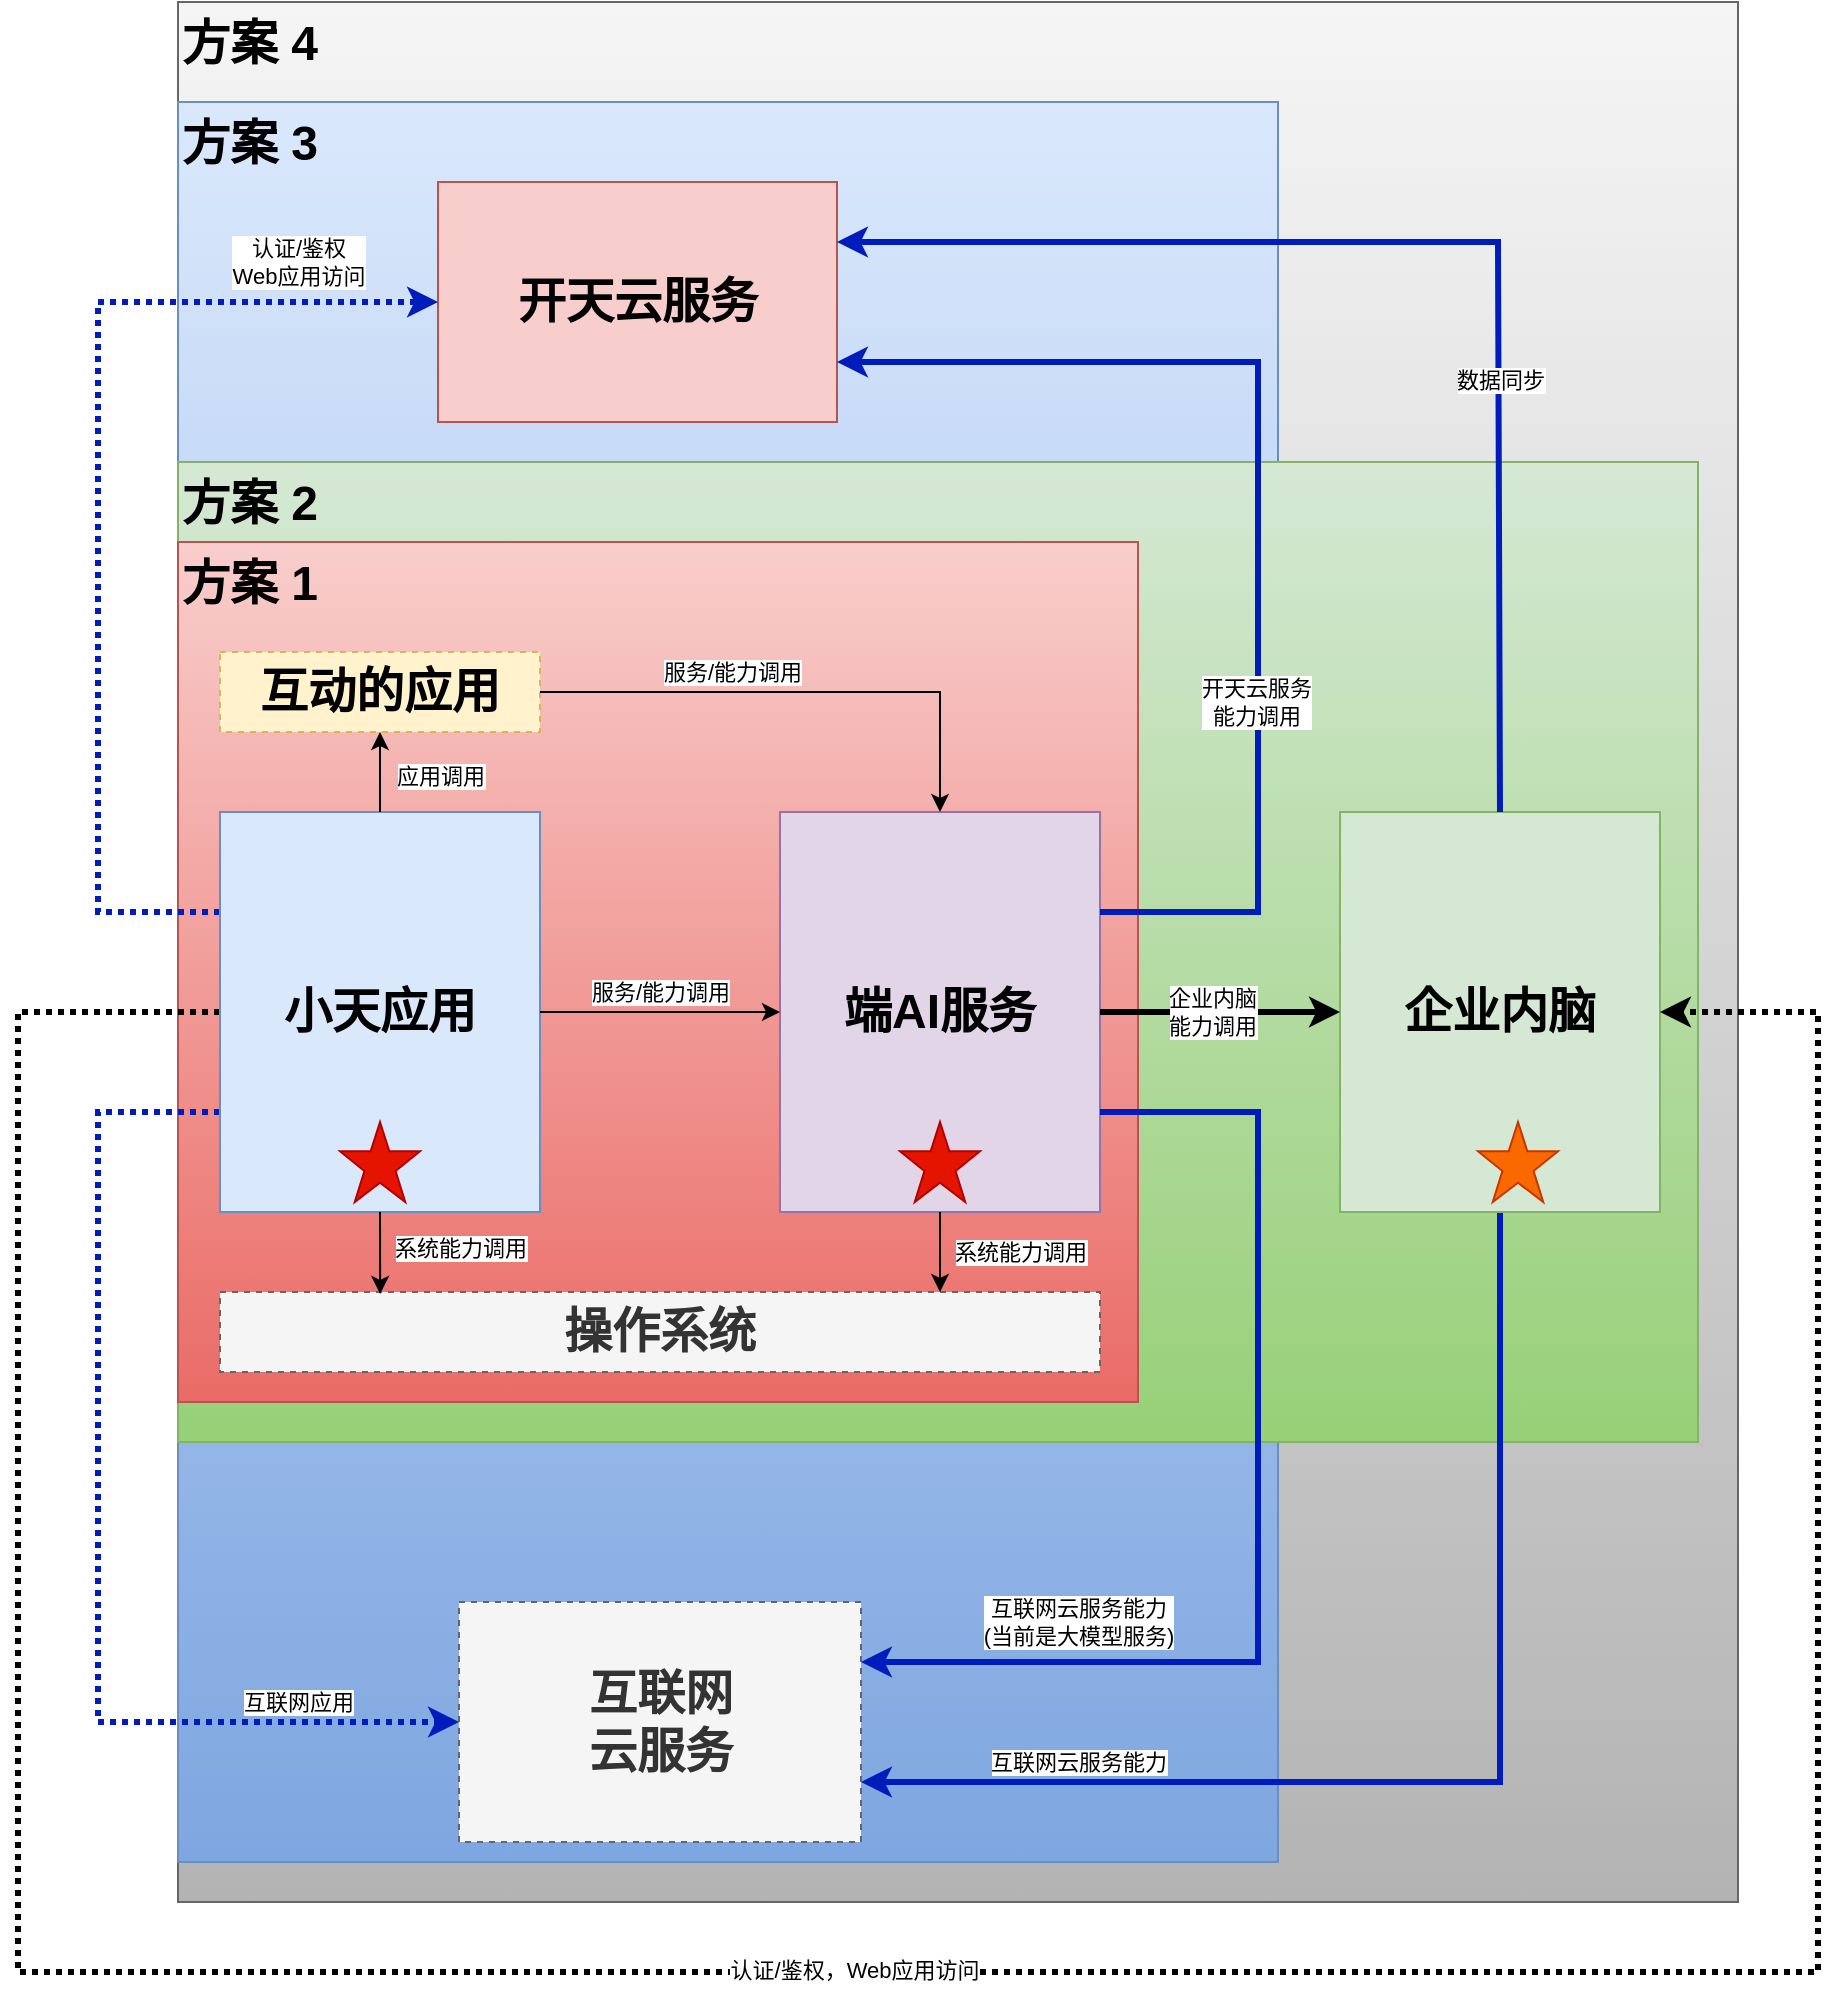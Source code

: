 <mxfile version="26.0.9" pages="17">
  <diagram id="SH1FhReeYdDuT07AsDTI" name="总览">
    <mxGraphModel dx="2074" dy="1196" grid="1" gridSize="10" guides="1" tooltips="1" connect="1" arrows="1" fold="1" page="1" pageScale="1" pageWidth="827" pageHeight="1169" math="0" shadow="0">
      <root>
        <mxCell id="0" />
        <mxCell id="1" parent="0" />
        <mxCell id="HSSkwJmmy8qwBboCYa_K-9" value="&lt;b&gt;&lt;font style=&quot;font-size: 24px;&quot;&gt;方案 4&lt;/font&gt;&lt;/b&gt;" style="rounded=0;whiteSpace=wrap;html=1;verticalAlign=top;align=left;fillColor=#f5f5f5;gradientColor=#b3b3b3;strokeColor=#666666;" parent="1" vertex="1">
          <mxGeometry x="400" y="120" width="780" height="950" as="geometry" />
        </mxCell>
        <mxCell id="HSSkwJmmy8qwBboCYa_K-8" value="&lt;b&gt;&lt;font style=&quot;font-size: 24px;&quot;&gt;方案 3&lt;/font&gt;&lt;/b&gt;" style="rounded=0;whiteSpace=wrap;html=1;verticalAlign=top;align=left;fillColor=#dae8fc;gradientColor=#7ea6e0;strokeColor=#6c8ebf;" parent="1" vertex="1">
          <mxGeometry x="400" y="170" width="550" height="880" as="geometry" />
        </mxCell>
        <mxCell id="HSSkwJmmy8qwBboCYa_K-7" value="&lt;b&gt;&lt;font style=&quot;font-size: 24px;&quot;&gt;方案 2&lt;/font&gt;&lt;/b&gt;" style="rounded=0;whiteSpace=wrap;html=1;verticalAlign=top;align=left;fillColor=#d5e8d4;gradientColor=#97d077;strokeColor=#82b366;" parent="1" vertex="1">
          <mxGeometry x="400" y="350" width="760" height="490" as="geometry" />
        </mxCell>
        <mxCell id="HSSkwJmmy8qwBboCYa_K-1" value="&lt;b&gt;&lt;font style=&quot;font-size: 24px;&quot;&gt;方案 1&lt;/font&gt;&lt;/b&gt;" style="rounded=0;whiteSpace=wrap;html=1;verticalAlign=top;align=left;fillColor=#f8cecc;gradientColor=#ea6b66;strokeColor=#b85450;" parent="1" vertex="1">
          <mxGeometry x="400" y="390" width="480" height="430" as="geometry" />
        </mxCell>
        <mxCell id="qLfyEYs_QPyn0iXJV4xx-97" value="&lt;b&gt;&lt;font style=&quot;font-size: 24px;&quot;&gt;端AI服务&lt;/font&gt;&lt;/b&gt;" style="rounded=0;whiteSpace=wrap;html=1;verticalAlign=middle;align=center;fillColor=#e1d5e7;strokeColor=#9673a6;" parent="1" diagramCategory="general" diagramName="Rectangle" vertex="1">
          <mxGeometry x="701" y="525" width="160" height="200" as="geometry" />
        </mxCell>
        <mxCell id="Bvq-ymffcP6Wm-mh7acb-1" style="edgeStyle=orthogonalEdgeStyle;rounded=0;orthogonalLoop=1;jettySize=auto;html=1;entryX=1;entryY=0.75;entryDx=0;entryDy=0;strokeWidth=3;fillColor=#0050ef;strokeColor=#001DBC;" parent="1" source="qLfyEYs_QPyn0iXJV4xx-109" target="qLfyEYs_QPyn0iXJV4xx-112" edge="1">
          <mxGeometry relative="1" as="geometry">
            <Array as="points">
              <mxPoint x="1061" y="1010" />
            </Array>
          </mxGeometry>
        </mxCell>
        <mxCell id="Bvq-ymffcP6Wm-mh7acb-2" value="互联网云服务能力" style="edgeLabel;html=1;align=center;verticalAlign=middle;resizable=0;points=[];" parent="Bvq-ymffcP6Wm-mh7acb-1" vertex="1" connectable="0">
          <mxGeometry x="0.667" relative="1" as="geometry">
            <mxPoint x="8" y="-10" as="offset" />
          </mxGeometry>
        </mxCell>
        <mxCell id="qLfyEYs_QPyn0iXJV4xx-109" value="&lt;b&gt;&lt;font style=&quot;font-size: 24px;&quot;&gt;企业内脑&lt;/font&gt;&lt;/b&gt;" style="rounded=0;whiteSpace=wrap;html=1;verticalAlign=middle;align=center;fillColor=#d5e8d4;strokeColor=#82b366;" parent="1" diagramCategory="general" diagramName="Rectangle" vertex="1">
          <mxGeometry x="981" y="525" width="160" height="200" as="geometry" />
        </mxCell>
        <mxCell id="qLfyEYs_QPyn0iXJV4xx-111" value="&lt;b&gt;&lt;font style=&quot;font-size: 24px;&quot;&gt;开天云服务&lt;/font&gt;&lt;/b&gt;" style="rounded=0;whiteSpace=wrap;html=1;verticalAlign=middle;align=center;fillColor=#f8cecc;strokeColor=#b85450;" parent="1" diagramCategory="general" diagramName="Rectangle" vertex="1">
          <mxGeometry x="530" y="210" width="199.5" height="120" as="geometry" />
        </mxCell>
        <mxCell id="qLfyEYs_QPyn0iXJV4xx-112" value="&lt;span style=&quot;font-size: 24px;&quot;&gt;&lt;b&gt;互联网&lt;/b&gt;&lt;/span&gt;&lt;div&gt;&lt;span style=&quot;font-size: 24px;&quot;&gt;&lt;b&gt;云服务&lt;/b&gt;&lt;/span&gt;&lt;/div&gt;" style="rounded=0;whiteSpace=wrap;html=1;verticalAlign=middle;align=center;fillColor=#f5f5f5;strokeColor=#666666;fontColor=#333333;dashed=1;" parent="1" diagramCategory="general" diagramName="Rectangle" vertex="1">
          <mxGeometry x="540.5" y="920" width="201" height="120" as="geometry" />
        </mxCell>
        <mxCell id="qLfyEYs_QPyn0iXJV4xx-122" value="&lt;b&gt;&lt;font style=&quot;font-size: 24px;&quot;&gt;互动的应用&lt;/font&gt;&lt;/b&gt;" style="rounded=0;whiteSpace=wrap;html=1;verticalAlign=middle;align=center;fillColor=#fff2cc;strokeColor=#d6b656;dashed=1;" parent="1" diagramCategory="general" diagramName="Rectangle" vertex="1">
          <mxGeometry x="421" y="445" width="160" height="40" as="geometry" />
        </mxCell>
        <mxCell id="xZ_Jl414xgm1qGc1WDrj-1" style="edgeStyle=orthogonalEdgeStyle;rounded=0;orthogonalLoop=1;jettySize=auto;html=1;entryX=0;entryY=0.5;entryDx=0;entryDy=0;exitX=0;exitY=0.25;exitDx=0;exitDy=0;fillColor=#0050ef;strokeColor=#001DBC;strokeWidth=3;dashed=1;dashPattern=1 1;" parent="1" source="VF9RdWn8bYSZpR4YFKtI-1" target="qLfyEYs_QPyn0iXJV4xx-111" edge="1">
          <mxGeometry relative="1" as="geometry">
            <Array as="points">
              <mxPoint x="360" y="575" />
              <mxPoint x="360" y="270" />
            </Array>
          </mxGeometry>
        </mxCell>
        <mxCell id="-s33pRkZgwQWUL4c8DSE-6" value="认证/鉴权&lt;div&gt;Web应用访问&lt;/div&gt;" style="edgeLabel;html=1;align=center;verticalAlign=middle;resizable=0;points=[];" parent="xZ_Jl414xgm1qGc1WDrj-1" vertex="1" connectable="0">
          <mxGeometry x="-0.145" y="1" relative="1" as="geometry">
            <mxPoint x="101" y="-157" as="offset" />
          </mxGeometry>
        </mxCell>
        <mxCell id="xZ_Jl414xgm1qGc1WDrj-2" style="edgeStyle=orthogonalEdgeStyle;rounded=0;orthogonalLoop=1;jettySize=auto;html=1;entryX=0;entryY=0.5;entryDx=0;entryDy=0;exitX=0;exitY=0.75;exitDx=0;exitDy=0;fillColor=#0050ef;strokeColor=#001DBC;strokeWidth=3;dashed=1;dashPattern=1 1;" parent="1" source="VF9RdWn8bYSZpR4YFKtI-1" target="qLfyEYs_QPyn0iXJV4xx-112" edge="1">
          <mxGeometry relative="1" as="geometry">
            <Array as="points">
              <mxPoint x="360" y="675" />
              <mxPoint x="360" y="980" />
            </Array>
          </mxGeometry>
        </mxCell>
        <mxCell id="-s33pRkZgwQWUL4c8DSE-5" value="互联网应用" style="edgeLabel;html=1;align=center;verticalAlign=middle;resizable=0;points=[];" parent="xZ_Jl414xgm1qGc1WDrj-2" vertex="1" connectable="0">
          <mxGeometry x="-0.213" y="1" relative="1" as="geometry">
            <mxPoint x="99" y="141" as="offset" />
          </mxGeometry>
        </mxCell>
        <mxCell id="xZ_Jl414xgm1qGc1WDrj-3" style="edgeStyle=orthogonalEdgeStyle;rounded=0;orthogonalLoop=1;jettySize=auto;html=1;entryX=1;entryY=0.5;entryDx=0;entryDy=0;exitX=0;exitY=0.5;exitDx=0;exitDy=0;strokeWidth=3;dashed=1;dashPattern=1 1;" parent="1" source="VF9RdWn8bYSZpR4YFKtI-1" target="qLfyEYs_QPyn0iXJV4xx-109" edge="1">
          <mxGeometry relative="1" as="geometry">
            <mxPoint x="421" y="610" as="sourcePoint" />
            <mxPoint x="1141" y="610" as="targetPoint" />
            <Array as="points">
              <mxPoint x="320" y="625" />
              <mxPoint x="320" y="1105" />
              <mxPoint x="1220" y="1105" />
              <mxPoint x="1220" y="625" />
            </Array>
          </mxGeometry>
        </mxCell>
        <mxCell id="-s33pRkZgwQWUL4c8DSE-4" value="认证/鉴权，Web应用访问" style="edgeLabel;html=1;align=center;verticalAlign=middle;resizable=0;points=[];" parent="xZ_Jl414xgm1qGc1WDrj-3" vertex="1" connectable="0">
          <mxGeometry x="-0.021" y="1" relative="1" as="geometry">
            <mxPoint as="offset" />
          </mxGeometry>
        </mxCell>
        <mxCell id="VF9RdWn8bYSZpR4YFKtI-1" value="&lt;b&gt;&lt;font style=&quot;font-size: 24px;&quot;&gt;小天应用&lt;/font&gt;&lt;/b&gt;" style="rounded=0;whiteSpace=wrap;html=1;verticalAlign=middle;align=center;fillColor=#dae8fc;strokeColor=#6c8ebf;" parent="1" diagramCategory="general" diagramName="Rectangle" vertex="1">
          <mxGeometry x="421" y="525" width="160" height="200" as="geometry" />
        </mxCell>
        <mxCell id="VF9RdWn8bYSZpR4YFKtI-7" value="&lt;b&gt;&lt;font style=&quot;font-size: 24px;&quot;&gt;操作系统&lt;/font&gt;&lt;/b&gt;" style="rounded=0;whiteSpace=wrap;html=1;verticalAlign=middle;align=center;fillColor=#f5f5f5;fontColor=#333333;strokeColor=#666666;dashed=1;" parent="1" diagramCategory="general" diagramName="Rectangle" vertex="1">
          <mxGeometry x="421" y="765" width="440" height="40" as="geometry" />
        </mxCell>
        <mxCell id="6ruH25hlXC8zgwjtiLYf-1" value="" style="endArrow=classic;html=1;rounded=0;exitX=1;exitY=0.5;exitDx=0;exitDy=0;entryX=0.5;entryY=0;entryDx=0;entryDy=0;" parent="1" source="qLfyEYs_QPyn0iXJV4xx-122" target="qLfyEYs_QPyn0iXJV4xx-97" edge="1">
          <mxGeometry width="50" height="50" relative="1" as="geometry">
            <mxPoint x="841" y="535" as="sourcePoint" />
            <mxPoint x="891" y="485" as="targetPoint" />
            <Array as="points">
              <mxPoint x="781" y="465" />
            </Array>
          </mxGeometry>
        </mxCell>
        <mxCell id="6ruH25hlXC8zgwjtiLYf-6" value="服务/能力调用" style="edgeLabel;html=1;align=center;verticalAlign=middle;resizable=0;points=[];" parent="6ruH25hlXC8zgwjtiLYf-1" vertex="1" connectable="0">
          <mxGeometry x="-0.262" y="2" relative="1" as="geometry">
            <mxPoint y="-8" as="offset" />
          </mxGeometry>
        </mxCell>
        <mxCell id="6ruH25hlXC8zgwjtiLYf-2" value="" style="endArrow=classic;html=1;rounded=0;exitX=1;exitY=0.5;exitDx=0;exitDy=0;entryX=0;entryY=0.5;entryDx=0;entryDy=0;" parent="1" source="VF9RdWn8bYSZpR4YFKtI-1" target="qLfyEYs_QPyn0iXJV4xx-97" edge="1">
          <mxGeometry width="50" height="50" relative="1" as="geometry">
            <mxPoint x="841" y="535" as="sourcePoint" />
            <mxPoint x="891" y="485" as="targetPoint" />
          </mxGeometry>
        </mxCell>
        <mxCell id="4gQQSBZE9HFNIxlUABlG-2" value="服务/能力调用" style="edgeLabel;html=1;align=center;verticalAlign=middle;resizable=0;points=[];" parent="6ruH25hlXC8zgwjtiLYf-2" vertex="1" connectable="0">
          <mxGeometry x="0.017" y="-3" relative="1" as="geometry">
            <mxPoint x="-1" y="-13" as="offset" />
          </mxGeometry>
        </mxCell>
        <mxCell id="6ruH25hlXC8zgwjtiLYf-3" value="" style="endArrow=classic;html=1;rounded=0;exitX=0.5;exitY=0;exitDx=0;exitDy=0;entryX=0.5;entryY=1;entryDx=0;entryDy=0;" parent="1" source="VF9RdWn8bYSZpR4YFKtI-1" target="qLfyEYs_QPyn0iXJV4xx-122" edge="1">
          <mxGeometry width="50" height="50" relative="1" as="geometry">
            <mxPoint x="841" y="535" as="sourcePoint" />
            <mxPoint x="891" y="485" as="targetPoint" />
          </mxGeometry>
        </mxCell>
        <mxCell id="6ruH25hlXC8zgwjtiLYf-7" value="应用调用" style="edgeLabel;html=1;align=center;verticalAlign=middle;resizable=0;points=[];" parent="6ruH25hlXC8zgwjtiLYf-3" vertex="1" connectable="0">
          <mxGeometry x="-0.1" y="1" relative="1" as="geometry">
            <mxPoint x="31" as="offset" />
          </mxGeometry>
        </mxCell>
        <mxCell id="6ruH25hlXC8zgwjtiLYf-4" value="" style="endArrow=classic;html=1;rounded=0;exitX=0.5;exitY=1;exitDx=0;exitDy=0;" parent="1" source="qLfyEYs_QPyn0iXJV4xx-97" edge="1">
          <mxGeometry width="50" height="50" relative="1" as="geometry">
            <mxPoint x="841" y="535" as="sourcePoint" />
            <mxPoint x="781" y="765" as="targetPoint" />
          </mxGeometry>
        </mxCell>
        <mxCell id="4gQQSBZE9HFNIxlUABlG-1" value="系统能力调用" style="edgeLabel;html=1;align=center;verticalAlign=middle;resizable=0;points=[];" parent="6ruH25hlXC8zgwjtiLYf-4" vertex="1" connectable="0">
          <mxGeometry x="-0.25" relative="1" as="geometry">
            <mxPoint x="40" y="5" as="offset" />
          </mxGeometry>
        </mxCell>
        <mxCell id="6ruH25hlXC8zgwjtiLYf-5" value="" style="endArrow=classic;html=1;rounded=0;exitX=0.5;exitY=1;exitDx=0;exitDy=0;entryX=0.182;entryY=0.025;entryDx=0;entryDy=0;entryPerimeter=0;" parent="1" source="VF9RdWn8bYSZpR4YFKtI-1" target="VF9RdWn8bYSZpR4YFKtI-7" edge="1">
          <mxGeometry width="50" height="50" relative="1" as="geometry">
            <mxPoint x="811" y="755" as="sourcePoint" />
            <mxPoint x="861" y="705" as="targetPoint" />
          </mxGeometry>
        </mxCell>
        <mxCell id="6ruH25hlXC8zgwjtiLYf-8" value="系统能力调用" style="edgeLabel;html=1;align=center;verticalAlign=middle;resizable=0;points=[];" parent="6ruH25hlXC8zgwjtiLYf-5" vertex="1" connectable="0">
          <mxGeometry x="-0.122" y="2" relative="1" as="geometry">
            <mxPoint x="38" as="offset" />
          </mxGeometry>
        </mxCell>
        <mxCell id="4gQQSBZE9HFNIxlUABlG-3" value="" style="endArrow=classic;html=1;rounded=0;exitX=1;exitY=0.5;exitDx=0;exitDy=0;entryX=0;entryY=0.5;entryDx=0;entryDy=0;strokeWidth=3;" parent="1" source="qLfyEYs_QPyn0iXJV4xx-97" target="qLfyEYs_QPyn0iXJV4xx-109" edge="1">
          <mxGeometry width="50" height="50" relative="1" as="geometry">
            <mxPoint x="891" y="625" as="sourcePoint" />
            <mxPoint x="941" y="575" as="targetPoint" />
          </mxGeometry>
        </mxCell>
        <mxCell id="-s33pRkZgwQWUL4c8DSE-7" value="企业内脑&lt;div&gt;能力调用&lt;/div&gt;" style="edgeLabel;html=1;align=center;verticalAlign=middle;resizable=0;points=[];" parent="4gQQSBZE9HFNIxlUABlG-3" vertex="1" connectable="0">
          <mxGeometry x="-0.067" relative="1" as="geometry">
            <mxPoint as="offset" />
          </mxGeometry>
        </mxCell>
        <mxCell id="elYnokhrw7tz9MoEFI8X-1" value="" style="endArrow=classic;html=1;rounded=0;entryX=1;entryY=0.25;entryDx=0;entryDy=0;exitX=0.5;exitY=0;exitDx=0;exitDy=0;strokeWidth=3;fillColor=#0050ef;strokeColor=#001DBC;" parent="1" source="qLfyEYs_QPyn0iXJV4xx-109" target="qLfyEYs_QPyn0iXJV4xx-111" edge="1">
          <mxGeometry width="50" height="50" relative="1" as="geometry">
            <mxPoint x="891" y="625" as="sourcePoint" />
            <mxPoint x="941" y="575" as="targetPoint" />
            <Array as="points">
              <mxPoint x="1060" y="240" />
            </Array>
          </mxGeometry>
        </mxCell>
        <mxCell id="-s33pRkZgwQWUL4c8DSE-1" value="数据同步" style="edgeLabel;html=1;align=center;verticalAlign=middle;resizable=0;points=[];" parent="elYnokhrw7tz9MoEFI8X-1" vertex="1" connectable="0">
          <mxGeometry x="-0.298" y="-1" relative="1" as="geometry">
            <mxPoint as="offset" />
          </mxGeometry>
        </mxCell>
        <mxCell id="AFi-heyOkns4mOm9Hc-9-1" value="" style="endArrow=classic;html=1;rounded=0;entryX=1;entryY=0.75;entryDx=0;entryDy=0;exitX=1;exitY=0.25;exitDx=0;exitDy=0;fillColor=#0050ef;strokeColor=#001DBC;strokeWidth=3;" parent="1" source="qLfyEYs_QPyn0iXJV4xx-97" target="qLfyEYs_QPyn0iXJV4xx-111" edge="1">
          <mxGeometry width="50" height="50" relative="1" as="geometry">
            <mxPoint x="890" y="690" as="sourcePoint" />
            <mxPoint x="940" y="640" as="targetPoint" />
            <Array as="points">
              <mxPoint x="940" y="575" />
              <mxPoint x="940" y="300" />
            </Array>
          </mxGeometry>
        </mxCell>
        <mxCell id="-s33pRkZgwQWUL4c8DSE-8" value="开天云服务&lt;div&gt;能力调用&lt;/div&gt;" style="edgeLabel;html=1;align=center;verticalAlign=middle;resizable=0;points=[];" parent="AFi-heyOkns4mOm9Hc-9-1" vertex="1" connectable="0">
          <mxGeometry x="-0.348" y="1" relative="1" as="geometry">
            <mxPoint as="offset" />
          </mxGeometry>
        </mxCell>
        <mxCell id="AFi-heyOkns4mOm9Hc-9-3" value="" style="endArrow=classic;html=1;rounded=0;exitX=1;exitY=0.75;exitDx=0;exitDy=0;entryX=1;entryY=0.25;entryDx=0;entryDy=0;strokeWidth=3;fillColor=#0050ef;strokeColor=#001DBC;" parent="1" source="qLfyEYs_QPyn0iXJV4xx-97" target="qLfyEYs_QPyn0iXJV4xx-112" edge="1">
          <mxGeometry width="50" height="50" relative="1" as="geometry">
            <mxPoint x="890" y="690" as="sourcePoint" />
            <mxPoint x="940" y="640" as="targetPoint" />
            <Array as="points">
              <mxPoint x="940" y="675" />
              <mxPoint x="940" y="950" />
            </Array>
          </mxGeometry>
        </mxCell>
        <mxCell id="-s33pRkZgwQWUL4c8DSE-3" value="互联网云服务能力&lt;div&gt;(当前是大模型服务)&lt;/div&gt;" style="edgeLabel;html=1;align=center;verticalAlign=middle;resizable=0;points=[];" parent="AFi-heyOkns4mOm9Hc-9-3" vertex="1" connectable="0">
          <mxGeometry x="-0.276" y="1" relative="1" as="geometry">
            <mxPoint x="-91" y="134" as="offset" />
          </mxGeometry>
        </mxCell>
        <mxCell id="YqEx8S1WijVJIgcaKqZQ-2" value="" style="verticalLabelPosition=bottom;verticalAlign=top;html=1;shape=mxgraph.basic.star;fillColor=#e51400;fontColor=#ffffff;strokeColor=#B20000;" parent="1" vertex="1">
          <mxGeometry x="481" y="680" width="40" height="40" as="geometry" />
        </mxCell>
        <mxCell id="YqEx8S1WijVJIgcaKqZQ-3" value="" style="verticalLabelPosition=bottom;verticalAlign=top;html=1;shape=mxgraph.basic.star;fillColor=#e51400;fontColor=#ffffff;strokeColor=#B20000;" parent="1" vertex="1">
          <mxGeometry x="761" y="680" width="40" height="40" as="geometry" />
        </mxCell>
        <mxCell id="YqEx8S1WijVJIgcaKqZQ-4" value="" style="verticalLabelPosition=bottom;verticalAlign=top;html=1;shape=mxgraph.basic.star;fillColor=#fa6800;fontColor=#000000;strokeColor=#C73500;" parent="1" vertex="1">
          <mxGeometry x="1050" y="680" width="40" height="40" as="geometry" />
        </mxCell>
      </root>
    </mxGraphModel>
  </diagram>
  <diagram id="47FjHkdeoYLVWTOo6MEY" name="Kedge Kdm Map">
    <mxGraphModel dx="2074" dy="1196" grid="1" gridSize="10" guides="1" tooltips="1" connect="1" arrows="1" fold="1" page="1" pageScale="1" pageWidth="827" pageHeight="1169" math="0" shadow="0">
      <root>
        <mxCell id="0" />
        <mxCell id="1" parent="0" />
        <mxCell id="QdZ02A6KqlrNvuzD9uL6-8" value="&lt;b&gt;&lt;font style=&quot;font-size: 14px;&quot;&gt;Kedge kdm layer&lt;/font&gt;&lt;/b&gt;" style="rounded=0;whiteSpace=wrap;html=1;verticalAlign=bottom;fillColor=#eeeeee;strokeColor=none;" parent="1" vertex="1">
          <mxGeometry x="1000" y="480" width="340" height="260" as="geometry" />
        </mxCell>
        <mxCell id="xcH3Y41KlBUeYu6MjkNF-1" value="kedge kdm map" style="rounded=0;whiteSpace=wrap;html=1;verticalAlign=bottom;fontSize=18;fontStyle=1;fillColor=#f5f5f5;fontColor=#333333;strokeColor=none;" parent="1" vertex="1">
          <mxGeometry x="120" y="480" width="840" height="1040" as="geometry" />
        </mxCell>
        <mxCell id="zosxO24gBW6YnC4wc9QH-13" value="&lt;b&gt;&lt;font style=&quot;font-size: 16px;&quot;&gt;access kdm&lt;/font&gt;&lt;/b&gt;" style="rounded=0;whiteSpace=wrap;html=1;verticalAlign=top;fillColor=#ffcc99;strokeColor=none;shadow=1;glass=0;" parent="1" vertex="1">
          <mxGeometry x="140" y="500" width="800" height="140" as="geometry" />
        </mxCell>
        <mxCell id="zosxO24gBW6YnC4wc9QH-14" value="&lt;span style=&quot;font-size: 14px;&quot;&gt;&lt;b&gt;msg access&lt;/b&gt;&lt;/span&gt;" style="rounded=0;whiteSpace=wrap;html=1;verticalAlign=top;fillColor=#ffe6cc;strokeColor=#d79b00;shadow=1;sketch=1;curveFitting=1;jiggle=2;" parent="1" vertex="1">
          <mxGeometry x="760" y="540" width="160" height="90" as="geometry" />
        </mxCell>
        <mxCell id="zosxO24gBW6YnC4wc9QH-11" value="&lt;span style=&quot;font-size: 14px;&quot;&gt;&lt;b&gt;api access&lt;/b&gt;&lt;/span&gt;" style="rounded=0;whiteSpace=wrap;html=1;verticalAlign=top;fillColor=#ffe6cc;strokeColor=#d79b00;shadow=1;sketch=1;curveFitting=1;jiggle=2;" parent="1" vertex="1">
          <mxGeometry x="160" y="540" width="560" height="90" as="geometry" />
        </mxCell>
        <mxCell id="zosxO24gBW6YnC4wc9QH-6" value="&lt;b&gt;&lt;font style=&quot;font-size: 16px;&quot;&gt;base kdm&lt;/font&gt;&lt;/b&gt;" style="rounded=0;whiteSpace=wrap;html=1;verticalAlign=top;fillColor=#ffcccc;strokeColor=none;shadow=1;" parent="1" vertex="1">
          <mxGeometry x="140" y="1100" width="800" height="380" as="geometry" />
        </mxCell>
        <mxCell id="zosxO24gBW6YnC4wc9QH-5" value="&lt;b&gt;&lt;font style=&quot;font-size: 16px;&quot;&gt;ability kdm&lt;/font&gt;&lt;/b&gt;" style="rounded=0;whiteSpace=wrap;html=1;verticalAlign=top;fillColor=#cdeb8b;strokeColor=none;shadow=1;" parent="1" vertex="1">
          <mxGeometry x="140" y="820" width="800" height="260" as="geometry" />
        </mxCell>
        <mxCell id="zosxO24gBW6YnC4wc9QH-4" value="&lt;b&gt;&lt;font style=&quot;font-size: 16px;&quot;&gt;bussiness kdm&lt;/font&gt;&lt;/b&gt;" style="rounded=0;whiteSpace=wrap;html=1;verticalAlign=top;fillColor=#cce5ff;strokeColor=none;shadow=1;" parent="1" vertex="1">
          <mxGeometry x="140" y="660" width="800" height="140" as="geometry" />
        </mxCell>
        <mxCell id="zosxO24gBW6YnC4wc9QH-3" value="&lt;span style=&quot;font-size: 14px;&quot;&gt;&lt;b&gt;search bussiness&lt;/b&gt;&lt;/span&gt;" style="rounded=0;whiteSpace=wrap;html=1;verticalAlign=top;fillColor=#dae8fc;strokeColor=#6c8ebf;shadow=1;sketch=1;curveFitting=1;jiggle=2;" parent="1" vertex="1">
          <mxGeometry x="360" y="700" width="160" height="90" as="geometry" />
        </mxCell>
        <mxCell id="zosxO24gBW6YnC4wc9QH-2" value="&lt;span style=&quot;font-size: 14px;&quot;&gt;&lt;b&gt;dialog bussiness&lt;/b&gt;&lt;/span&gt;" style="rounded=0;whiteSpace=wrap;html=1;verticalAlign=top;fillColor=#dae8fc;strokeColor=#6c8ebf;shadow=1;sketch=1;curveFitting=1;jiggle=2;" parent="1" vertex="1">
          <mxGeometry x="160" y="700" width="160" height="90" as="geometry" />
        </mxCell>
        <mxCell id="zosxO24gBW6YnC4wc9QH-1" value="&lt;span style=&quot;font-size: 14px;&quot;&gt;&lt;b&gt;extened ability&lt;/b&gt;&lt;/span&gt;" style="rounded=0;whiteSpace=wrap;html=1;verticalAlign=top;fillColor=#d5e8d4;strokeColor=#82b366;sketch=1;curveFitting=1;jiggle=2;shadow=1;" parent="1" vertex="1">
          <mxGeometry x="560" y="860" width="160" height="210" as="geometry" />
        </mxCell>
        <mxCell id="m1tB9lKcQbWb91mR2kU3-10" value="&lt;span style=&quot;font-size: 14px;&quot;&gt;&lt;b&gt;core ability&lt;/b&gt;&lt;/span&gt;" style="rounded=0;whiteSpace=wrap;html=1;verticalAlign=top;fillColor=#d5e8d4;strokeColor=#82b366;sketch=1;curveFitting=1;jiggle=2;shadow=1;" parent="1" vertex="1">
          <mxGeometry x="360" y="860" width="160" height="210" as="geometry" />
        </mxCell>
        <mxCell id="m1tB9lKcQbWb91mR2kU3-9" value="&lt;span style=&quot;font-size: 14px;&quot;&gt;&lt;b&gt;base ability&lt;/b&gt;&lt;/span&gt;" style="rounded=0;whiteSpace=wrap;html=1;verticalAlign=top;fillColor=#d5e8d4;strokeColor=#82b366;sketch=1;curveFitting=1;jiggle=2;shadow=1;" parent="1" vertex="1">
          <mxGeometry x="160" y="860" width="160" height="210" as="geometry" />
        </mxCell>
        <mxCell id="m1tB9lKcQbWb91mR2kU3-8" value="&lt;span style=&quot;font-size: 14px;&quot;&gt;&lt;b&gt;doc base&lt;/b&gt;&lt;/span&gt;" style="rounded=0;whiteSpace=wrap;html=1;verticalAlign=top;fillColor=#f8cecc;strokeColor=#b85450;sketch=1;curveFitting=1;jiggle=2;shadow=1;" parent="1" vertex="1">
          <mxGeometry x="760" y="1140" width="160" height="270" as="geometry" />
        </mxCell>
        <mxCell id="m1tB9lKcQbWb91mR2kU3-7" value="&lt;b&gt;&lt;font style=&quot;font-size: 14px;&quot;&gt;text base&lt;/font&gt;&lt;/b&gt;" style="rounded=0;whiteSpace=wrap;html=1;verticalAlign=top;fillColor=#f8cecc;strokeColor=#b85450;sketch=1;curveFitting=1;jiggle=2;shadow=1;" parent="1" vertex="1">
          <mxGeometry x="560" y="1140" width="160" height="270" as="geometry" />
        </mxCell>
        <mxCell id="m1tB9lKcQbWb91mR2kU3-6" value="&lt;span style=&quot;font-size: 14px;&quot;&gt;&lt;b&gt;image base&lt;/b&gt;&lt;/span&gt;" style="rounded=0;whiteSpace=wrap;html=1;verticalAlign=top;fillColor=#f8cecc;strokeColor=#b85450;sketch=1;curveFitting=1;jiggle=2;shadow=1;" parent="1" vertex="1">
          <mxGeometry x="360" y="1140" width="160" height="210" as="geometry" />
        </mxCell>
        <mxCell id="m1tB9lKcQbWb91mR2kU3-5" value="&lt;b&gt;&lt;font style=&quot;font-size: 14px;&quot;&gt;voice base&lt;/font&gt;&lt;/b&gt;" style="rounded=0;whiteSpace=wrap;html=1;verticalAlign=top;fillColor=#f8cecc;strokeColor=#b85450;sketch=1;curveFitting=1;jiggle=2;shadow=1;" parent="1" vertex="1">
          <mxGeometry x="160" y="1140" width="160" height="150" as="geometry" />
        </mxCell>
        <mxCell id="m1tB9lKcQbWb91mR2kU3-4" value="&lt;b&gt;&lt;font style=&quot;font-size: 14px;&quot;&gt;图例&lt;/font&gt;&lt;/b&gt;" style="rounded=1;whiteSpace=wrap;html=1;verticalAlign=top;dashed=1;fillColor=#647687;strokeColor=none;shadow=1;glass=0;fontColor=#ffffff;" parent="1" vertex="1">
          <mxGeometry x="1000" y="800" width="160" height="210" as="geometry" />
        </mxCell>
        <mxCell id="J2W3K7QzsF17uTagxSg6-1" value="image-embedding" style="rounded=0;whiteSpace=wrap;html=1;fillColor=#d5e8d4;strokeColor=#82b366;gradientColor=#97d077;shadow=1;" parent="1" vertex="1">
          <mxGeometry x="380" y="1180" width="120" height="40" as="geometry" />
        </mxCell>
        <mxCell id="J2W3K7QzsF17uTagxSg6-2" value="text-embedding" style="rounded=0;whiteSpace=wrap;html=1;fillColor=#f5f5f5;strokeColor=#666666;gradientColor=#b3b3b3;shadow=1;" parent="1" vertex="1">
          <mxGeometry x="580" y="1180" width="120" height="40" as="geometry" />
        </mxCell>
        <mxCell id="J2W3K7QzsF17uTagxSg6-3" value="image-to-text" style="rounded=0;whiteSpace=wrap;html=1;fillColor=#f5f5f5;strokeColor=#666666;gradientColor=#b3b3b3;shadow=1;" parent="1" vertex="1">
          <mxGeometry x="380" y="1240" width="120" height="40" as="geometry" />
        </mxCell>
        <mxCell id="J2W3K7QzsF17uTagxSg6-4" value="text-translation" style="rounded=0;whiteSpace=wrap;html=1;fillColor=#f5f5f5;strokeColor=#666666;gradientColor=#b3b3b3;shadow=1;" parent="1" vertex="1">
          <mxGeometry x="580" y="1240" width="120" height="40" as="geometry" />
        </mxCell>
        <mxCell id="J2W3K7QzsF17uTagxSg6-5" value="image-ocr" style="rounded=0;whiteSpace=wrap;html=1;fillColor=#f5f5f5;strokeColor=#666666;gradientColor=#b3b3b3;shadow=1;" parent="1" vertex="1">
          <mxGeometry x="380" y="1300" width="120" height="40" as="geometry" />
        </mxCell>
        <mxCell id="J2W3K7QzsF17uTagxSg6-6" value="text-lang-id" style="rounded=0;whiteSpace=wrap;html=1;fillColor=#f5f5f5;strokeColor=#666666;gradientColor=#b3b3b3;shadow=1;" parent="1" vertex="1">
          <mxGeometry x="580" y="1300" width="120" height="40" as="geometry" />
        </mxCell>
        <mxCell id="J2W3K7QzsF17uTagxSg6-7" value="omnillm" style="rounded=0;whiteSpace=wrap;html=1;fillColor=#f8cecc;strokeColor=#b85450;gradientColor=#ea6b66;shadow=1;" parent="1" vertex="1">
          <mxGeometry x="380" y="900" width="120" height="40" as="geometry" />
        </mxCell>
        <mxCell id="J2W3K7QzsF17uTagxSg6-8" value="intent" style="rounded=0;whiteSpace=wrap;html=1;fillColor=#f8cecc;strokeColor=#b85450;gradientColor=#ea6b66;shadow=1;" parent="1" vertex="1">
          <mxGeometry x="180" y="1020" width="120" height="40" as="geometry" />
        </mxCell>
        <mxCell id="J2W3K7QzsF17uTagxSg6-9" value="pkg" style="rounded=0;whiteSpace=wrap;html=1;fillColor=#f8cecc;strokeColor=#b85450;gradientColor=#ea6b66;shadow=1;" parent="1" vertex="1">
          <mxGeometry x="380" y="970" width="120" height="40" as="geometry" />
        </mxCell>
        <mxCell id="-bg2H3CM8ic02G896cVb-1" value="senword" style="rounded=0;whiteSpace=wrap;html=1;fillColor=#f8cecc;strokeColor=#b85450;gradientColor=#ea6b66;shadow=1;" parent="1" vertex="1">
          <mxGeometry x="180" y="960" width="120" height="40" as="geometry" />
        </mxCell>
        <mxCell id="-bg2H3CM8ic02G896cVb-2" value="voice" style="rounded=0;whiteSpace=wrap;html=1;fillColor=#f5f5f5;strokeColor=#666666;gradientColor=#b3b3b3;shadow=1;" parent="1" vertex="1">
          <mxGeometry x="180" y="900" width="120" height="40" as="geometry" />
        </mxCell>
        <mxCell id="-bg2H3CM8ic02G896cVb-3" value="asr-engine" style="rounded=0;whiteSpace=wrap;html=1;fillColor=#f5f5f5;strokeColor=#666666;gradientColor=#b3b3b3;shadow=1;" parent="1" vertex="1">
          <mxGeometry x="180" y="1180" width="120" height="40" as="geometry" />
        </mxCell>
        <mxCell id="-bg2H3CM8ic02G896cVb-4" value="tts-engine" style="rounded=0;whiteSpace=wrap;html=1;fillColor=#f5f5f5;strokeColor=#666666;gradientColor=#b3b3b3;shadow=1;" parent="1" vertex="1">
          <mxGeometry x="180" y="1240" width="120" height="40" as="geometry" />
        </mxCell>
        <mxCell id="OmvvfiwxS1VAONADhESq-1" value="sysfunc" style="rounded=0;whiteSpace=wrap;html=1;fillColor=#f8cecc;strokeColor=#b85450;gradientColor=#ea6b66;shadow=1;" parent="1" vertex="1">
          <mxGeometry x="580" y="900" width="120" height="40" as="geometry" />
        </mxCell>
        <mxCell id="50vgApKqYTxP0pdHSnnX-1" value="router" style="rounded=0;whiteSpace=wrap;html=1;fillColor=#f8cecc;strokeColor=#b85450;gradientColor=#ea6b66;shadow=1;" parent="1" vertex="1">
          <mxGeometry x="580" y="960" width="120" height="40" as="geometry" />
        </mxCell>
        <mxCell id="50vgApKqYTxP0pdHSnnX-2" value="omnisearch" style="rounded=0;whiteSpace=wrap;html=1;fillColor=#f8cecc;strokeColor=#b85450;gradientColor=#ea6b66;shadow=1;" parent="1" vertex="1">
          <mxGeometry x="380" y="740" width="120" height="40" as="geometry" />
        </mxCell>
        <mxCell id="50vgApKqYTxP0pdHSnnX-3" value="diaengine" style="rounded=0;whiteSpace=wrap;html=1;fillColor=#f5f5f5;strokeColor=#666666;gradientColor=#b3b3b3;shadow=1;" parent="1" vertex="1">
          <mxGeometry x="180" y="740" width="120" height="40" as="geometry" />
        </mxCell>
        <mxCell id="50vgApKqYTxP0pdHSnnX-4" value="doc-convert" style="rounded=0;whiteSpace=wrap;html=1;fillColor=#f8cecc;strokeColor=#b85450;gradientColor=#ea6b66;shadow=1;" parent="1" vertex="1">
          <mxGeometry x="780" y="1170" width="120" height="40" as="geometry" />
        </mxCell>
        <mxCell id="C5ID8p-0yVjILg7Ec3NU-1" value="doc-watermark" style="rounded=0;whiteSpace=wrap;html=1;fillColor=#f5f5f5;strokeColor=#666666;gradientColor=#b3b3b3;shadow=1;" parent="1" vertex="1">
          <mxGeometry x="780" y="1250" width="120" height="40" as="geometry" />
        </mxCell>
        <mxCell id="C5ID8p-0yVjILg7Ec3NU-2" value="text-ranking" style="rounded=0;whiteSpace=wrap;html=1;fillColor=#f8cecc;strokeColor=#b85450;gradientColor=#ea6b66;shadow=1;" parent="1" vertex="1">
          <mxGeometry x="580" y="1360" width="120" height="40" as="geometry" />
        </mxCell>
        <mxCell id="C5ID8p-0yVjILg7Ec3NU-3" value="doc-segmenter" style="rounded=0;whiteSpace=wrap;html=1;fillColor=#f5f5f5;strokeColor=#666666;gradientColor=#b3b3b3;shadow=1;" parent="1" vertex="1">
          <mxGeometry x="780" y="1330" width="120" height="40" as="geometry" />
        </mxCell>
        <mxCell id="m1tB9lKcQbWb91mR2kU3-1" value="TODO - 13" style="rounded=1;whiteSpace=wrap;html=1;fillColor=#f5f5f5;strokeColor=#666666;gradientColor=#b3b3b3;fontStyle=1;shadow=1;" parent="1" vertex="1">
          <mxGeometry x="1020" y="840" width="120" height="40" as="geometry" />
        </mxCell>
        <mxCell id="m1tB9lKcQbWb91mR2kU3-2" value="DOING - 12" style="rounded=1;whiteSpace=wrap;html=1;fillColor=#f8cecc;strokeColor=#b85450;gradientColor=#ea6b66;fontStyle=1;shadow=1;" parent="1" vertex="1">
          <mxGeometry x="1020" y="900" width="120" height="40" as="geometry" />
        </mxCell>
        <mxCell id="m1tB9lKcQbWb91mR2kU3-3" value="DONE - 1" style="rounded=1;whiteSpace=wrap;html=1;fillColor=#d5e8d4;strokeColor=#82b366;gradientColor=#97d077;fontStyle=1;shadow=1;" parent="1" vertex="1">
          <mxGeometry x="1020" y="960" width="120" height="40" as="geometry" />
        </mxCell>
        <mxCell id="zosxO24gBW6YnC4wc9QH-7" value="kd-grpc" style="rounded=0;whiteSpace=wrap;html=1;fillColor=#f8cecc;strokeColor=#b85450;gradientColor=#ea6b66;shadow=1;" parent="1" vertex="1">
          <mxGeometry x="180" y="580" width="120" height="40" as="geometry" />
        </mxCell>
        <mxCell id="zosxO24gBW6YnC4wc9QH-8" value="kd-websocket" style="rounded=0;whiteSpace=wrap;html=1;fillColor=#f8cecc;strokeColor=#b85450;gradientColor=#ea6b66;shadow=1;" parent="1" vertex="1">
          <mxGeometry x="380" y="580" width="120" height="40" as="geometry" />
        </mxCell>
        <mxCell id="zosxO24gBW6YnC4wc9QH-9" value="kd-dbus" style="rounded=0;whiteSpace=wrap;html=1;fillColor=#f8cecc;strokeColor=#b85450;gradientColor=#ea6b66;shadow=1;" parent="1" vertex="1">
          <mxGeometry x="580" y="580" width="120" height="40" as="geometry" />
        </mxCell>
        <mxCell id="zosxO24gBW6YnC4wc9QH-10" value="kd-mqtt" style="rounded=0;whiteSpace=wrap;html=1;fillColor=#f5f5f5;strokeColor=#666666;gradientColor=#b3b3b3;shadow=1;" parent="1" vertex="1">
          <mxGeometry x="780" y="580" width="120" height="40" as="geometry" />
        </mxCell>
        <mxCell id="21uGUHnVkglqDMGgmWgz-1" value="&lt;span style=&quot;font-size: 14px;&quot;&gt;&lt;b&gt;translation bussiness&lt;/b&gt;&lt;/span&gt;" style="rounded=0;whiteSpace=wrap;html=1;verticalAlign=top;fillColor=#dae8fc;strokeColor=#6c8ebf;shadow=1;sketch=1;curveFitting=1;jiggle=2;" parent="1" vertex="1">
          <mxGeometry x="560" y="700" width="160" height="90" as="geometry" />
        </mxCell>
        <mxCell id="21uGUHnVkglqDMGgmWgz-2" value="tranzify" style="rounded=0;whiteSpace=wrap;html=1;fillColor=#f5f5f5;strokeColor=#666666;gradientColor=#b3b3b3;shadow=1;" parent="1" vertex="1">
          <mxGeometry x="580" y="740" width="120" height="40" as="geometry" />
        </mxCell>
        <mxCell id="QdZ02A6KqlrNvuzD9uL6-1" value="&amp;nbsp; &amp;nbsp; &amp;nbsp; &amp;nbsp; &amp;nbsp; &amp;nbsp; &amp;nbsp; &amp;nbsp; &amp;nbsp; business" style="rounded=0;whiteSpace=wrap;html=1;verticalAlign=middle;fontStyle=1;fillColor=#cce5ff;strokeColor=none;" parent="1" vertex="1">
          <mxGeometry x="1010" y="550" width="260" height="40" as="geometry" />
        </mxCell>
        <mxCell id="QdZ02A6KqlrNvuzD9uL6-2" value="ability" style="rounded=0;whiteSpace=wrap;html=1;verticalAlign=middle;fontStyle=1;fillColor=#cdeb8b;strokeColor=none;" parent="1" vertex="1">
          <mxGeometry x="1010" y="610" width="320" height="40" as="geometry" />
        </mxCell>
        <mxCell id="QdZ02A6KqlrNvuzD9uL6-3" value="base" style="rounded=0;whiteSpace=wrap;html=1;verticalAlign=middle;fontStyle=1;fillColor=#ffcccc;strokeColor=none;" parent="1" vertex="1">
          <mxGeometry x="1010" y="670" width="320" height="40" as="geometry" />
        </mxCell>
        <mxCell id="QdZ02A6KqlrNvuzD9uL6-6" value="access" style="rounded=0;whiteSpace=wrap;html=1;verticalAlign=middle;fontStyle=1;fillColor=#ffcc99;strokeColor=none;" parent="1" vertex="1">
          <mxGeometry x="1010" y="490" width="320" height="40" as="geometry" />
        </mxCell>
        <mxCell id="QdZ02A6KqlrNvuzD9uL6-7" value="" style="rounded=0;whiteSpace=wrap;html=1;fillColor=#cdeb8b;strokeColor=none;" parent="1" vertex="1">
          <mxGeometry x="1290" y="550" width="40" height="60" as="geometry" />
        </mxCell>
        <mxCell id="Co09PTh-YSm4QnuSONbY-9" style="edgeStyle=orthogonalEdgeStyle;rounded=0;orthogonalLoop=1;jettySize=auto;html=1;entryX=0;entryY=0.5;entryDx=0;entryDy=0;" parent="1" source="Co09PTh-YSm4QnuSONbY-5" target="Co09PTh-YSm4QnuSONbY-7" edge="1">
          <mxGeometry relative="1" as="geometry" />
        </mxCell>
        <mxCell id="Co09PTh-YSm4QnuSONbY-10" style="edgeStyle=orthogonalEdgeStyle;rounded=0;orthogonalLoop=1;jettySize=auto;html=1;" parent="1" source="Co09PTh-YSm4QnuSONbY-5" target="Co09PTh-YSm4QnuSONbY-6" edge="1">
          <mxGeometry relative="1" as="geometry" />
        </mxCell>
        <mxCell id="Co09PTh-YSm4QnuSONbY-11" style="edgeStyle=orthogonalEdgeStyle;rounded=0;orthogonalLoop=1;jettySize=auto;html=1;entryX=0;entryY=0.5;entryDx=0;entryDy=0;" parent="1" source="Co09PTh-YSm4QnuSONbY-5" target="Co09PTh-YSm4QnuSONbY-8" edge="1">
          <mxGeometry relative="1" as="geometry" />
        </mxCell>
        <mxCell id="Co09PTh-YSm4QnuSONbY-5" value="intent kdm socpe" style="rounded=0;whiteSpace=wrap;html=1;fillColor=#f5f5f5;strokeColor=#666666;gradientColor=#b3b3b3;shadow=1;" parent="1" vertex="1">
          <mxGeometry x="1000" y="1240" width="120" height="40" as="geometry" />
        </mxCell>
        <mxCell id="Co09PTh-YSm4QnuSONbY-6" value="intent-recognizer" style="rounded=0;whiteSpace=wrap;html=1;fillColor=#f5f5f5;strokeColor=#666666;gradientColor=#b3b3b3;shadow=1;" parent="1" vertex="1">
          <mxGeometry x="1160" y="1240" width="120" height="40" as="geometry" />
        </mxCell>
        <mxCell id="Co09PTh-YSm4QnuSONbY-7" value="intent-controller" style="rounded=0;whiteSpace=wrap;html=1;fillColor=#f5f5f5;strokeColor=#666666;gradientColor=#b3b3b3;shadow=1;" parent="1" vertex="1">
          <mxGeometry x="1160" y="1160" width="120" height="40" as="geometry" />
        </mxCell>
        <mxCell id="Co09PTh-YSm4QnuSONbY-8" value="slot-filler" style="rounded=0;whiteSpace=wrap;html=1;fillColor=#f5f5f5;strokeColor=#666666;gradientColor=#b3b3b3;shadow=1;" parent="1" vertex="1">
          <mxGeometry x="1160" y="1320" width="120" height="40" as="geometry" />
        </mxCell>
        <mxCell id="Co09PTh-YSm4QnuSONbY-12" value="&lt;b&gt;&lt;font style=&quot;font-size: 14px;&quot;&gt;intent base&lt;/font&gt;&lt;/b&gt;" style="rounded=0;whiteSpace=wrap;html=1;verticalAlign=top;fillColor=#f8cecc;strokeColor=#b85450;sketch=1;curveFitting=1;jiggle=2;shadow=1;" parent="1" vertex="1">
          <mxGeometry x="160" y="1305" width="160" height="150" as="geometry" />
        </mxCell>
        <mxCell id="Co09PTh-YSm4QnuSONbY-13" value="intent-recognizer" style="rounded=0;whiteSpace=wrap;html=1;fillColor=#f5f5f5;strokeColor=#666666;gradientColor=#b3b3b3;shadow=1;" parent="1" vertex="1">
          <mxGeometry x="180" y="1345" width="120" height="40" as="geometry" />
        </mxCell>
        <mxCell id="Co09PTh-YSm4QnuSONbY-14" value="slot-filler" style="rounded=0;whiteSpace=wrap;html=1;fillColor=#f5f5f5;strokeColor=#666666;gradientColor=#b3b3b3;shadow=1;" parent="1" vertex="1">
          <mxGeometry x="180" y="1405" width="120" height="40" as="geometry" />
        </mxCell>
        <mxCell id="jF7BqtoRSmED_v8l2fQe-1" value="&lt;span style=&quot;font-size: 14px;&quot;&gt;&lt;b&gt;rag bussiness&lt;/b&gt;&lt;/span&gt;" style="rounded=0;whiteSpace=wrap;html=1;verticalAlign=top;fillColor=#dae8fc;strokeColor=#6c8ebf;shadow=1;sketch=1;curveFitting=1;jiggle=2;" vertex="1" parent="1">
          <mxGeometry x="760" y="700" width="160" height="90" as="geometry" />
        </mxCell>
        <mxCell id="jF7BqtoRSmED_v8l2fQe-2" value="rag-contrallor" style="rounded=0;whiteSpace=wrap;html=1;fillColor=#f5f5f5;strokeColor=#666666;gradientColor=#b3b3b3;shadow=1;" vertex="1" parent="1">
          <mxGeometry x="780" y="740" width="120" height="40" as="geometry" />
        </mxCell>
      </root>
    </mxGraphModel>
  </diagram>
  <diagram id="bl9JMqn0Axed_mAyIrUY" name="端AI服务架构设计">
    <mxGraphModel dx="4555" dy="27" grid="1" gridSize="10" guides="1" tooltips="1" connect="1" arrows="1" fold="1" page="1" pageScale="1" pageWidth="827" pageHeight="1169" math="0" shadow="0">
      <root>
        <mxCell id="0" />
        <mxCell id="1" parent="0" />
        <mxCell id="BDDXQWKN3dZrFcHzfLB0-5" value="&lt;b style=&quot;&quot;&gt;&lt;font style=&quot;font-size: 24px;&quot;&gt;端AI服务（IntelliEdge）&lt;/font&gt;&lt;/b&gt;" style="rounded=0;whiteSpace=wrap;html=1;verticalAlign=top;align=left;fillColor=#e1d5e7;strokeColor=#9673a6;" parent="1" diagramCategory="general" diagramName="Rectangle" vertex="1">
          <mxGeometry x="-1320" y="1380" width="1060" height="855" as="geometry" />
        </mxCell>
        <mxCell id="J4hHUztnDoFFrJeoUw7L-1" value="&lt;b style=&quot;&quot;&gt;&lt;font style=&quot;font-size: 16px;&quot;&gt;服务层&lt;/font&gt;&lt;/b&gt;" style="rounded=0;whiteSpace=wrap;html=1;verticalAlign=top;dashed=1;fillColor=#cdeb8b;strokeColor=#36393d;" parent="1" diagramCategory="general" diagramName="Rectangle" vertex="1">
          <mxGeometry x="-1100" y="1645" width="820" height="250" as="geometry" />
        </mxCell>
        <mxCell id="4luaOkLraDDdhTBMriFn-8" value="&lt;b style=&quot;&quot;&gt;&lt;font style=&quot;font-size: 14px;&quot;&gt;云端服务代理&lt;/font&gt;&lt;/b&gt;" style="rounded=0;whiteSpace=wrap;html=1;verticalAlign=top;dashed=1;fillColor=#cdeb8b;strokeColor=#36393d;strokeWidth=2;" parent="1" diagramCategory="general" diagramName="Rectangle" vertex="1">
          <mxGeometry x="-600" y="1685" width="300" height="200" as="geometry" />
        </mxCell>
        <mxCell id="QJwc-QzUKAMgSNrn1R9w-1" value="&lt;b style=&quot;&quot;&gt;&lt;font style=&quot;font-size: 14px;&quot;&gt;云端服务配置&lt;/font&gt;&lt;/b&gt;" style="rounded=0;whiteSpace=wrap;html=1;verticalAlign=top;dashed=1;fillColor=#d5e8d4;strokeColor=#82b366;strokeWidth=2;" parent="1" diagramCategory="general" diagramName="Rectangle" vertex="1">
          <mxGeometry x="-590" y="1725" width="120" height="150" as="geometry" />
        </mxCell>
        <mxCell id="bwmsI9HedG8tsA5ERhxc-1" value="&lt;b style=&quot;&quot;&gt;&lt;font style=&quot;font-size: 14px;&quot;&gt;云端服务调用&lt;/font&gt;&lt;/b&gt;" style="rounded=0;whiteSpace=wrap;html=1;verticalAlign=top;dashed=1;fillColor=#d5e8d4;strokeColor=#82b366;strokeWidth=2;" parent="1" diagramCategory="general" diagramName="Rectangle" vertex="1">
          <mxGeometry x="-450" y="1725" width="140" height="150" as="geometry" />
        </mxCell>
        <mxCell id="jj5EtP4V8LI9CxyjNBf5-2" value="&lt;span style=&quot;font-size: 14px;&quot;&gt;&lt;b&gt;本地核心服务&lt;/b&gt;&lt;/span&gt;" style="rounded=0;whiteSpace=wrap;html=1;verticalAlign=top;dashed=1;fillColor=#cdeb8b;strokeColor=#36393d;strokeWidth=2;" parent="1" diagramCategory="general" diagramName="Rectangle" vertex="1">
          <mxGeometry x="-920" y="1685" width="140" height="200" as="geometry" />
        </mxCell>
        <mxCell id="vshRLdjGrbFHW0eYMW9I-2" value="&lt;span style=&quot;font-size: 14px;&quot;&gt;&lt;b&gt;本地知识库&lt;/b&gt;&lt;/span&gt;" style="rounded=0;whiteSpace=wrap;html=1;verticalAlign=top;fillColor=#d5e8d4;strokeColor=#82b366;strokeWidth=2;gradientColor=#97d077;" parent="1" diagramCategory="general" diagramName="Rectangle" vertex="1">
          <mxGeometry x="-910" y="1770" width="120" height="105" as="geometry" />
        </mxCell>
        <mxCell id="kZdVgR2_DlGexNXdhta5-1" value="" style="edgeStyle=orthogonalEdgeStyle;rounded=0;orthogonalLoop=1;jettySize=auto;html=1;" parent="1" source="BDDXQWKN3dZrFcHzfLB0-5" target="K_yQTwS-5D9Bpj3DEBSb-1" edge="1">
          <mxGeometry relative="1" as="geometry" />
        </mxCell>
        <mxCell id="kZdVgR2_DlGexNXdhta5-2" value="系统能力调用" style="edgeLabel;html=1;align=center;verticalAlign=middle;resizable=0;points=[];" parent="kZdVgR2_DlGexNXdhta5-1" vertex="1" connectable="0">
          <mxGeometry x="0.022" relative="1" as="geometry">
            <mxPoint as="offset" />
          </mxGeometry>
        </mxCell>
        <mxCell id="4luaOkLraDDdhTBMriFn-2" value="&lt;b style=&quot;&quot;&gt;&lt;font style=&quot;font-size: 16px;&quot;&gt;基础支撑&lt;/font&gt;&lt;/b&gt;" style="rounded=0;whiteSpace=wrap;html=1;verticalAlign=top;dashed=1;fillColor=#fad9d5;strokeColor=#ae4132;" parent="1" diagramCategory="general" diagramName="Rectangle" vertex="1">
          <mxGeometry x="-1300" y="1435" width="180" height="780" as="geometry" />
        </mxCell>
        <mxCell id="5o-lHp5H5Mrk9TuT5YOM-7" value="&lt;span style=&quot;font-size: 14px;&quot;&gt;&lt;b&gt;基础库&lt;/b&gt;&lt;/span&gt;" style="rounded=0;whiteSpace=wrap;html=1;verticalAlign=top;dashed=1;fillColor=#fad9d5;strokeColor=#ae4132;strokeWidth=2;" parent="1" diagramCategory="general" diagramName="Rectangle" vertex="1">
          <mxGeometry x="-1280" y="2020" width="140" height="185" as="geometry" />
        </mxCell>
        <mxCell id="clktjiKFnj2w1ZLbvJkf-1" value="&lt;b style=&quot;&quot;&gt;&lt;font style=&quot;font-size: 16px;&quot;&gt;接入层&lt;/font&gt;&lt;/b&gt;" style="rounded=0;whiteSpace=wrap;html=1;verticalAlign=top;dashed=1;fillColor=#fad7ac;strokeColor=#b46504;" parent="1" diagramCategory="general" diagramName="Rectangle" vertex="1">
          <mxGeometry x="-1100" y="1435" width="820" height="190" as="geometry" />
        </mxCell>
        <mxCell id="5o-lHp5H5Mrk9TuT5YOM-2" value="&lt;span style=&quot;font-size: 14px;&quot;&gt;&lt;b&gt;消息订阅发布&lt;/b&gt;&lt;/span&gt;" style="rounded=0;whiteSpace=wrap;html=1;verticalAlign=top;dashed=1;fillColor=#fad7ac;strokeColor=#b46504;strokeWidth=2;" parent="1" diagramCategory="general" diagramName="Rectangle" vertex="1">
          <mxGeometry x="-510" y="1475" width="210" height="140" as="geometry" />
        </mxCell>
        <mxCell id="5o-lHp5H5Mrk9TuT5YOM-1" value="&lt;span style=&quot;font-size: 14px;&quot;&gt;&lt;b&gt;模块能力调用&lt;/b&gt;&lt;/span&gt;" style="rounded=0;whiteSpace=wrap;html=1;verticalAlign=top;dashed=1;fillColor=#fad7ac;strokeColor=#b46504;strokeWidth=2;" parent="1" diagramCategory="general" diagramName="Rectangle" vertex="1">
          <mxGeometry x="-1080" y="1475" width="550" height="140" as="geometry" />
        </mxCell>
        <mxCell id="4luaOkLraDDdhTBMriFn-11" value="&lt;b style=&quot;&quot;&gt;&lt;font style=&quot;font-size: 16px;&quot;&gt;数据层&lt;/font&gt;&lt;/b&gt;" style="rounded=0;whiteSpace=wrap;html=1;verticalAlign=top;dashed=1;fillColor=#bac8d3;strokeColor=#23445d;" parent="1" diagramCategory="general" diagramName="Rectangle" vertex="1">
          <mxGeometry x="-1100" y="2125" width="820" height="90" as="geometry" />
        </mxCell>
        <mxCell id="4luaOkLraDDdhTBMriFn-7" value="&lt;b style=&quot;&quot;&gt;&lt;font style=&quot;font-size: 16px;&quot;&gt;模型层&lt;/font&gt;&lt;/b&gt;" style="rounded=0;whiteSpace=wrap;html=1;verticalAlign=top;dashed=1;fillColor=#b1ddf0;strokeColor=#10739e;" parent="1" diagramCategory="general" diagramName="Rectangle" vertex="1">
          <mxGeometry x="-1100" y="1915" width="820" height="190" as="geometry" />
        </mxCell>
        <mxCell id="4luaOkLraDDdhTBMriFn-6" value="&lt;span style=&quot;font-size: 14px;&quot;&gt;&lt;b&gt;向量化及排序(公用)&lt;/b&gt;&lt;/span&gt;" style="rounded=0;whiteSpace=wrap;html=1;verticalAlign=top;dashed=1;fillColor=#b1ddf0;strokeColor=#10739e;strokeWidth=2;" parent="1" diagramCategory="general" diagramName="Rectangle" vertex="1">
          <mxGeometry x="-600" y="1955" width="140" height="140" as="geometry" />
        </mxCell>
        <mxCell id="4luaOkLraDDdhTBMriFn-5" value="&lt;span style=&quot;font-size: 14px;&quot;&gt;&lt;b&gt;意图及敏感词&lt;/b&gt;&lt;/span&gt;" style="rounded=0;whiteSpace=wrap;html=1;verticalAlign=top;dashed=1;fillColor=#b1ddf0;strokeColor=#10739e;strokeWidth=2;" parent="1" diagramCategory="general" diagramName="Rectangle" vertex="1">
          <mxGeometry x="-760" y="1955" width="140" height="140" as="geometry" />
        </mxCell>
        <mxCell id="4luaOkLraDDdhTBMriFn-4" value="&lt;span style=&quot;font-size: 14px;&quot;&gt;&lt;b&gt;图片处理&lt;/b&gt;&lt;/span&gt;" style="rounded=0;whiteSpace=wrap;html=1;verticalAlign=top;dashed=1;fillColor=#b1ddf0;strokeColor=#10739e;strokeWidth=2;" parent="1" diagramCategory="general" diagramName="Rectangle" vertex="1">
          <mxGeometry x="-920" y="1955" width="140" height="140" as="geometry" />
        </mxCell>
        <mxCell id="4luaOkLraDDdhTBMriFn-3" value="&lt;span style=&quot;font-size: 14px;&quot;&gt;&lt;b&gt;语音处理&lt;/b&gt;&lt;/span&gt;" style="rounded=0;whiteSpace=wrap;html=1;verticalAlign=top;dashed=1;fillColor=#b1ddf0;strokeColor=#10739e;strokeWidth=2;" parent="1" diagramCategory="general" diagramName="Rectangle" vertex="1">
          <mxGeometry x="-1080" y="1955" width="140" height="140" as="geometry" />
        </mxCell>
        <mxCell id="4luaOkLraDDdhTBMriFn-1" value="&lt;span style=&quot;font-size: 14px;&quot;&gt;&lt;b&gt;工具&lt;/b&gt;&lt;/span&gt;" style="rounded=0;whiteSpace=wrap;html=1;verticalAlign=top;dashed=1;fillColor=#fad9d5;strokeColor=#ae4132;strokeWidth=2;" parent="1" diagramCategory="general" diagramName="Rectangle" vertex="1">
          <mxGeometry x="-1280" y="1805" width="140" height="205" as="geometry" />
        </mxCell>
        <mxCell id="J4hHUztnDoFFrJeoUw7L-2" value="&lt;span style=&quot;font-size: 14px;&quot;&gt;&lt;b&gt;通用模块及框架&lt;/b&gt;&lt;/span&gt;" style="rounded=0;whiteSpace=wrap;html=1;verticalAlign=top;dashed=1;fillColor=#fad9d5;strokeColor=#ae4132;strokeWidth=2;" parent="1" diagramCategory="general" diagramName="Rectangle" vertex="1">
          <mxGeometry x="-1280" y="1465" width="140" height="330" as="geometry" />
        </mxCell>
        <mxCell id="D5ADfG-ihjKst_ra5yZ6-1" value="&lt;span style=&quot;font-size: 14px;&quot;&gt;&lt;b&gt;本地系统能力&lt;/b&gt;&lt;/span&gt;" style="rounded=0;whiteSpace=wrap;html=1;verticalAlign=top;dashed=1;fillColor=#cdeb8b;strokeColor=#36393d;strokeWidth=2;" parent="1" diagramCategory="general" diagramName="Rectangle" vertex="1">
          <mxGeometry x="-760" y="1685" width="140" height="200" as="geometry" />
        </mxCell>
        <mxCell id="jj5EtP4V8LI9CxyjNBf5-1" value="&lt;span style=&quot;font-size: 14px;&quot;&gt;&lt;b&gt;输入输出处理&lt;/b&gt;&lt;/span&gt;" style="rounded=0;whiteSpace=wrap;html=1;verticalAlign=top;dashed=1;fillColor=#cdeb8b;strokeColor=#36393d;strokeWidth=2;" parent="1" diagramCategory="general" diagramName="Rectangle" vertex="1">
          <mxGeometry x="-1080" y="1685" width="140" height="200" as="geometry" />
        </mxCell>
        <mxCell id="Jpr3THbyE4apr_8rgv5e-1" value="本地大模型管理及调用" style="rounded=0;whiteSpace=wrap;html=1;align=center;fontSize=14;fillColor=#d5e8d4;gradientColor=#97d077;strokeColor=#82b366;" parent="1" diagramCategory="general" diagramName="Rectangle" vertex="1">
          <mxGeometry x="-910" y="1715" width="120" height="40" as="geometry" />
        </mxCell>
        <mxCell id="Jpr3THbyE4apr_8rgv5e-2" value="系统功能调用&lt;div style=&quot;font-size: 14px;&quot;&gt;(打印机|网络...)&lt;/div&gt;" style="rounded=0;whiteSpace=wrap;html=1;align=center;fontSize=14;fillColor=#d5e8d4;gradientColor=#97d077;strokeColor=#82b366;" parent="1" diagramCategory="general" diagramName="Rectangle" vertex="1">
          <mxGeometry x="-750" y="1775" width="120" height="40" as="geometry" />
        </mxCell>
        <mxCell id="Jpr3THbyE4apr_8rgv5e-3" value="云端知识库&lt;span style=&quot;background-color: initial;&quot;&gt;调用&lt;/span&gt;" style="rounded=0;whiteSpace=wrap;html=1;align=center;fontSize=14;fillColor=#ffcd28;gradientColor=#ffa500;strokeColor=#d79b00;" parent="1" diagramCategory="general" diagramName="Rectangle" vertex="1">
          <mxGeometry x="-440" y="1795" width="120" height="30" as="geometry" />
        </mxCell>
        <mxCell id="Jpr3THbyE4apr_8rgv5e-4" value="云端模型服务调用" style="rounded=0;whiteSpace=wrap;html=1;align=center;fontSize=14;fillColor=#ffcd28;gradientColor=#ffa500;strokeColor=#d79b00;" parent="1" diagramCategory="general" diagramName="Rectangle" vertex="1">
          <mxGeometry x="-440" y="1755" width="120" height="30" as="geometry" />
        </mxCell>
        <mxCell id="Jpr3THbyE4apr_8rgv5e-5" value="云端扩展服务调用" style="rounded=0;whiteSpace=wrap;html=1;align=center;fontSize=14;fillColor=#ffcd28;gradientColor=#ffa500;strokeColor=#d79b00;" parent="1" diagramCategory="general" diagramName="Rectangle" vertex="1">
          <mxGeometry x="-440" y="1835" width="120" height="30" as="geometry" />
        </mxCell>
        <mxCell id="Jpr3THbyE4apr_8rgv5e-6" value="个人/系统&lt;div&gt;知识库&lt;/div&gt;" style="rounded=0;whiteSpace=wrap;html=1;align=center;fontSize=14;fillColor=#e6d0de;gradientColor=#d5739d;strokeColor=#996185;" parent="1" diagramCategory="general" diagramName="Rectangle" vertex="1">
          <mxGeometry x="-900" y="1800" width="100" height="35" as="geometry" />
        </mxCell>
        <mxCell id="Jpr3THbyE4apr_8rgv5e-7" value="本地扩展服务调用" style="rounded=0;whiteSpace=wrap;html=1;align=center;fontSize=14;fillColor=#ffcd28;gradientColor=#ffa500;strokeColor=#d79b00;" parent="1" diagramCategory="general" diagramName="Rectangle" vertex="1">
          <mxGeometry x="-750" y="1835" width="120" height="40" as="geometry" />
        </mxCell>
        <mxCell id="Jpr3THbyE4apr_8rgv5e-8" value="本地应用能力调用&lt;div style=&quot;font-size: 14px;&quot;&gt;（商店|日程...）&lt;/div&gt;" style="rounded=0;whiteSpace=wrap;html=1;align=center;fontSize=14;fillColor=#d5e8d4;gradientColor=#97d077;strokeColor=#82b366;" parent="1" diagramCategory="general" diagramName="Rectangle" vertex="1">
          <mxGeometry x="-750" y="1715" width="120" height="40" as="geometry" />
        </mxCell>
        <mxCell id="Jpr3THbyE4apr_8rgv5e-9" value="全文检索" style="rounded=0;whiteSpace=wrap;html=1;align=center;fontSize=14;fillColor=#e6d0de;gradientColor=#d5739d;strokeColor=#996185;" parent="1" diagramCategory="general" diagramName="Rectangle" vertex="1">
          <mxGeometry x="-900" y="1842.5" width="100" height="25" as="geometry" />
        </mxCell>
        <mxCell id="Jpr3THbyE4apr_8rgv5e-10" value="&lt;span style=&quot;background-color: initial; font-size: 13px;&quot;&gt;云端消息&lt;/span&gt;&lt;span style=&quot;background-color: initial; font-size: 13px;&quot;&gt;订阅&lt;/span&gt;&lt;div style=&quot;font-size: 13px;&quot;&gt;&lt;span style=&quot;background-color: initial; font-size: 13px;&quot;&gt;MQTT&lt;/span&gt;&lt;/div&gt;" style="rounded=0;whiteSpace=wrap;html=1;align=center;fontSize=13;fillColor=#d5e8d4;gradientColor=#97d077;strokeColor=#82b366;" parent="1" diagramCategory="general" diagramName="Rectangle" vertex="1">
          <mxGeometry x="-500" y="1565" width="190" height="40" as="geometry" />
        </mxCell>
        <mxCell id="Jpr3THbyE4apr_8rgv5e-11" value="本地意图识别" style="rounded=0;whiteSpace=wrap;html=1;align=center;fontSize=14;fillColor=#d5e8d4;gradientColor=#97d077;strokeColor=#82b366;" parent="1" diagramCategory="general" diagramName="Rectangle" vertex="1">
          <mxGeometry x="-1070" y="1715" width="120" height="40" as="geometry" />
        </mxCell>
        <mxCell id="Jpr3THbyE4apr_8rgv5e-12" value="本地敏感词识别" style="rounded=0;whiteSpace=wrap;html=1;align=center;fontSize=14;fillColor=#dae8fc;strokeColor=#6c8ebf;gradientColor=#7ea6e0;" parent="1" diagramCategory="general" diagramName="Rectangle" vertex="1">
          <mxGeometry x="-1070" y="1775" width="120" height="40" as="geometry" />
        </mxCell>
        <mxCell id="Jpr3THbyE4apr_8rgv5e-13" value="本地语音处理" style="rounded=0;whiteSpace=wrap;html=1;align=center;fontSize=14;fillColor=#d5e8d4;gradientColor=#97d077;strokeColor=#82b366;" parent="1" diagramCategory="general" diagramName="Rectangle" vertex="1">
          <mxGeometry x="-1070" y="1835" width="120" height="40" as="geometry" />
        </mxCell>
        <mxCell id="Jpr3THbyE4apr_8rgv5e-16" value="本地消息推送" style="rounded=0;whiteSpace=wrap;html=1;align=center;fontSize=13;fillColor=#d5e8d4;gradientColor=#97d077;strokeColor=#82b366;" parent="1" diagramCategory="general" diagramName="Rectangle" vertex="1">
          <mxGeometry x="-500" y="1505" width="190" height="40" as="geometry" />
        </mxCell>
        <mxCell id="Jpr3THbyE4apr_8rgv5e-17" value="文档处理&lt;div&gt;(转换|水印|分片)&lt;/div&gt;" style="rounded=0;whiteSpace=wrap;html=1;align=center;fontSize=14;fillColor=#d5e8d4;gradientColor=#97d077;strokeColor=#82b366;" parent="1" diagramCategory="general" diagramName="Rectangle" vertex="1">
          <mxGeometry x="-1270" y="1890" width="120" height="45" as="geometry" />
        </mxCell>
        <mxCell id="Jpr3THbyE4apr_8rgv5e-18" value="模块API路由及流量控制" style="rounded=0;whiteSpace=wrap;html=1;align=center;fontSize=13;fillColor=#d5e8d4;gradientColor=#97d077;strokeColor=#82b366;" parent="1" diagramCategory="general" diagramName="Rectangle" vertex="1">
          <mxGeometry x="-1070" y="1530" width="530" height="25" as="geometry" />
        </mxCell>
        <mxCell id="2POVR7hmmKwBj3NzLOx--1" value="模块调用鉴权管理" style="rounded=0;whiteSpace=wrap;html=1;align=center;fontSize=13;fillColor=#f5f5f5;gradientColor=#b3b3b3;strokeColor=#666666;" parent="1" diagramCategory="general" diagramName="Rectangle" vertex="1">
          <mxGeometry x="-1070" y="1565" width="260" height="40" as="geometry" />
        </mxCell>
        <mxCell id="wnkNpLJXjnQZkkhGFItw-1" value="本地OCR模型" style="rounded=0;whiteSpace=wrap;html=1;align=center;fontSize=14;fillColor=#dae8fc;gradientColor=#7ea6e0;strokeColor=#6c8ebf;" parent="1" diagramCategory="general" diagramName="Rectangle" vertex="1">
          <mxGeometry x="-910" y="1985" width="120" height="40" as="geometry" />
        </mxCell>
        <mxCell id="wnkNpLJXjnQZkkhGFItw-2" value="意图召回模型" style="rounded=0;whiteSpace=wrap;html=1;align=center;fontSize=14;fillColor=#d5e8d4;gradientColor=#97d077;strokeColor=#82b366;" parent="1" diagramCategory="general" diagramName="Rectangle" vertex="1">
          <mxGeometry x="-750" y="1985" width="120" height="40" as="geometry" />
        </mxCell>
        <mxCell id="wnkNpLJXjnQZkkhGFItw-3" value="语料安全模型" style="rounded=0;whiteSpace=wrap;html=1;align=center;fontSize=14;fillColor=#dae8fc;gradientColor=#7ea6e0;strokeColor=#6c8ebf;" parent="1" diagramCategory="general" diagramName="Rectangle" vertex="1">
          <mxGeometry x="-750" y="2045" width="120" height="40" as="geometry" />
        </mxCell>
        <mxCell id="wnkNpLJXjnQZkkhGFItw-4" value="文本分词及向量化&lt;div style=&quot;font-size: 14px;&quot;&gt;模型(文|图)&lt;/div&gt;" style="rounded=0;whiteSpace=wrap;html=1;align=center;fontSize=14;fillColor=#dae8fc;gradientColor=#7ea6e0;strokeColor=#6c8ebf;" parent="1" diagramCategory="general" diagramName="Rectangle" vertex="1">
          <mxGeometry x="-590" y="1985" width="120" height="40" as="geometry" />
        </mxCell>
        <mxCell id="wnkNpLJXjnQZkkhGFItw-7" value="本地排序模型" style="rounded=0;whiteSpace=wrap;html=1;align=center;fontSize=14;fillColor=#d5e8d4;gradientColor=#97d077;strokeColor=#82b366;" parent="1" diagramCategory="general" diagramName="Rectangle" vertex="1">
          <mxGeometry x="-590" y="2045" width="120" height="40" as="geometry" />
        </mxCell>
        <mxCell id="wnkNpLJXjnQZkkhGFItw-8" value="抠图模型" style="rounded=0;whiteSpace=wrap;html=1;align=center;fontSize=14;fillColor=#d5e8d4;gradientColor=#97d077;strokeColor=#82b366;" parent="1" diagramCategory="general" diagramName="Rectangle" vertex="1">
          <mxGeometry x="-910" y="2045" width="120" height="40" as="geometry" />
        </mxCell>
        <mxCell id="iAKbHp9tbIcmmG21I0Fo-1" value="本地ASR模型" style="rounded=0;whiteSpace=wrap;html=1;align=center;fontSize=14;dashed=1;strokeWidth=2;" parent="1" diagramCategory="general" diagramName="Rectangle" vertex="1">
          <mxGeometry x="-1070" y="1985" width="120" height="40" as="geometry" />
        </mxCell>
        <mxCell id="iAKbHp9tbIcmmG21I0Fo-2" value="本地TTS模型" style="rounded=0;whiteSpace=wrap;html=1;align=center;fontSize=14;dashed=1;strokeWidth=2;" parent="1" diagramCategory="general" diagramName="Rectangle" vertex="1">
          <mxGeometry x="-1070" y="2045" width="120" height="40" as="geometry" />
        </mxCell>
        <mxCell id="iAKbHp9tbIcmmG21I0Fo-3" value="进程管理及&lt;div&gt;运行监控&lt;/div&gt;" style="rounded=0;whiteSpace=wrap;html=1;align=center;fontSize=14;fillColor=#d5e8d4;gradientColor=#97d077;strokeColor=#82b366;" parent="1" diagramCategory="general" diagramName="Rectangle" vertex="1">
          <mxGeometry x="-1270" y="1495" width="120" height="40" as="geometry" />
        </mxCell>
        <mxCell id="iAKbHp9tbIcmmG21I0Fo-4" value="模块调用授权&lt;div&gt;管理&lt;/div&gt;" style="rounded=0;whiteSpace=wrap;html=1;align=center;fontSize=14;fillColor=#f5f5f5;gradientColor=#b3b3b3;strokeColor=#666666;" parent="1" diagramCategory="general" diagramName="Rectangle" vertex="1">
          <mxGeometry x="-1270" y="1545" width="120" height="40" as="geometry" />
        </mxCell>
        <mxCell id="iAKbHp9tbIcmmG21I0Fo-5" value="数据采集及&lt;div&gt;日志管理&lt;/div&gt;" style="rounded=0;whiteSpace=wrap;html=1;align=center;fontSize=14;fillColor=#d5e8d4;gradientColor=#97d077;strokeColor=#82b366;" parent="1" diagramCategory="general" diagramName="Rectangle" vertex="1">
          <mxGeometry x="-1270" y="1595" width="120" height="40" as="geometry" />
        </mxCell>
        <mxCell id="iAKbHp9tbIcmmG21I0Fo-6" value="数据分析及&lt;div&gt;服务推荐&lt;/div&gt;" style="rounded=0;whiteSpace=wrap;html=1;align=center;fontSize=14;fillColor=#d5e8d4;gradientColor=#97d077;strokeColor=#82b366;" parent="1" diagramCategory="general" diagramName="Rectangle" vertex="1">
          <mxGeometry x="-1270" y="1645" width="120" height="40" as="geometry" />
        </mxCell>
        <mxCell id="iAKbHp9tbIcmmG21I0Fo-7" value="配置更新&lt;div&gt;管理及分发&lt;/div&gt;" style="rounded=0;whiteSpace=wrap;html=1;align=center;fontSize=14;fillColor=#d5e8d4;gradientColor=#97d077;strokeColor=#82b366;" parent="1" diagramCategory="general" diagramName="Rectangle" vertex="1">
          <mxGeometry x="-1270" y="1695" width="120" height="40" as="geometry" />
        </mxCell>
        <mxCell id="4luaOkLraDDdhTBMriFn-9" value="管理&lt;div&gt;端&lt;span style=&quot;background-color: initial;&quot;&gt;配&lt;/span&gt;&lt;/div&gt;&lt;div&gt;&lt;span style=&quot;background-color: initial;&quot;&gt;置&lt;/span&gt;&lt;span style=&quot;background-color: initial;&quot;&gt;及&lt;/span&gt;&lt;div&gt;设备&lt;/div&gt;&lt;div&gt;注册&lt;/div&gt;&lt;/div&gt;" style="rounded=0;whiteSpace=wrap;html=1;align=center;fontSize=14;fillColor=#d5e8d4;gradientColor=#97d077;strokeColor=#82b366;" parent="1" diagramCategory="general" diagramName="Rectangle" vertex="1">
          <mxGeometry x="-580" y="1755" width="40" height="110" as="geometry" />
        </mxCell>
        <mxCell id="5o-lHp5H5Mrk9TuT5YOM-4" value="日志库" style="rounded=0;whiteSpace=wrap;html=1;align=center;fontSize=14;fillColor=#dae8fc;gradientColor=#7ea6e0;strokeColor=#6c8ebf;" parent="1" diagramCategory="general" diagramName="Rectangle" vertex="1">
          <mxGeometry x="-1270" y="2055" width="120" height="40" as="geometry" />
        </mxCell>
        <mxCell id="5o-lHp5H5Mrk9TuT5YOM-5" value="加解密库" style="rounded=0;whiteSpace=wrap;html=1;align=center;fontSize=14;fillColor=#dae8fc;gradientColor=#7ea6e0;strokeColor=#6c8ebf;" parent="1" diagramCategory="general" diagramName="Rectangle" vertex="1">
          <mxGeometry x="-1270" y="2105" width="120" height="40" as="geometry" />
        </mxCell>
        <mxCell id="5o-lHp5H5Mrk9TuT5YOM-6" value="进程通信/网络" style="rounded=0;whiteSpace=wrap;html=1;align=center;fontSize=14;fillColor=#dae8fc;gradientColor=#7ea6e0;strokeColor=#6c8ebf;" parent="1" diagramCategory="general" diagramName="Rectangle" vertex="1">
          <mxGeometry x="-1270" y="2155" width="120" height="40" as="geometry" />
        </mxCell>
        <mxCell id="BDDXQWKN3dZrFcHzfLB0-4" value="模块加载及通信管理" style="rounded=0;whiteSpace=wrap;html=1;align=center;fontSize=13;fillColor=#d5e8d4;gradientColor=#97d077;strokeColor=#82b366;" parent="1" diagramCategory="general" diagramName="Rectangle" vertex="1">
          <mxGeometry x="-790" y="1565" width="250" height="40" as="geometry" />
        </mxCell>
        <mxCell id="urSylUHIsFoKvipwKUUj-1" value="软件及资源升级" style="rounded=0;whiteSpace=wrap;html=1;align=center;fontSize=14;fillColor=#dae8fc;gradientColor=#7ea6e0;strokeColor=#6c8ebf;" parent="1" diagramCategory="general" diagramName="Rectangle" vertex="1">
          <mxGeometry x="-1270" y="1745" width="120" height="40" as="geometry" />
        </mxCell>
        <mxCell id="K_yQTwS-5D9Bpj3DEBSb-1" value="&lt;b&gt;&lt;font style=&quot;font-size: 24px;&quot;&gt;操作系统&lt;/font&gt;&lt;/b&gt;" style="rounded=0;whiteSpace=wrap;html=1;verticalAlign=middle;align=center;fillColor=#f5f5f5;fontColor=#333333;strokeColor=#666666;dashed=1;strokeWidth=2;" parent="1" diagramCategory="general" diagramName="Rectangle" vertex="1">
          <mxGeometry x="-1560" y="2270" width="1300" height="40" as="geometry" />
        </mxCell>
        <mxCell id="f0Bwy48mY065vmyUQIQM-1" value="&lt;b&gt;&lt;font style=&quot;font-size: 24px;&quot;&gt;小天应用&lt;/font&gt;&lt;/b&gt;" style="rounded=0;whiteSpace=wrap;html=1;verticalAlign=middle;align=center;fillColor=#dae8fc;strokeColor=#6c8ebf;" parent="1" diagramCategory="general" diagramName="Rectangle" vertex="1">
          <mxGeometry x="-1560" y="1855" width="160" height="200" as="geometry" />
        </mxCell>
        <mxCell id="UGSeLNnL_iTtdIcS5tNr-1" value="&lt;b&gt;&lt;font style=&quot;font-size: 24px;&quot;&gt;互动的应用&lt;/font&gt;&lt;/b&gt;" style="rounded=0;whiteSpace=wrap;html=1;verticalAlign=middle;align=center;fillColor=#fff2cc;strokeColor=#d6b656;dashed=1;" parent="1" diagramCategory="general" diagramName="Rectangle" vertex="1">
          <mxGeometry x="-1560" y="1735" width="160" height="40" as="geometry" />
        </mxCell>
        <mxCell id="UGSeLNnL_iTtdIcS5tNr-2" value="" style="endArrow=classic;html=1;rounded=0;exitX=0.5;exitY=1;exitDx=0;exitDy=0;entryX=0.061;entryY=0.025;entryDx=0;entryDy=0;entryPerimeter=0;" parent="1" source="f0Bwy48mY065vmyUQIQM-1" target="K_yQTwS-5D9Bpj3DEBSb-1" edge="1">
          <mxGeometry width="50" height="50" relative="1" as="geometry">
            <mxPoint x="-1060" y="1770" as="sourcePoint" />
            <mxPoint x="-1010" y="1720" as="targetPoint" />
          </mxGeometry>
        </mxCell>
        <mxCell id="UGSeLNnL_iTtdIcS5tNr-5" value="系统能力调用" style="edgeLabel;html=1;align=center;verticalAlign=middle;resizable=0;points=[];" parent="UGSeLNnL_iTtdIcS5tNr-2" vertex="1" connectable="0">
          <mxGeometry x="-0.042" y="-1" relative="1" as="geometry">
            <mxPoint x="41" as="offset" />
          </mxGeometry>
        </mxCell>
        <mxCell id="UGSeLNnL_iTtdIcS5tNr-3" value="" style="endArrow=classic;html=1;rounded=0;" parent="1" source="f0Bwy48mY065vmyUQIQM-1" target="UGSeLNnL_iTtdIcS5tNr-1" edge="1">
          <mxGeometry width="50" height="50" relative="1" as="geometry">
            <mxPoint x="-1150" y="1870" as="sourcePoint" />
            <mxPoint x="-1100" y="1820" as="targetPoint" />
          </mxGeometry>
        </mxCell>
        <mxCell id="UGSeLNnL_iTtdIcS5tNr-4" value="应用调用" style="edgeLabel;html=1;align=center;verticalAlign=middle;resizable=0;points=[];" parent="UGSeLNnL_iTtdIcS5tNr-3" vertex="1" connectable="0">
          <mxGeometry x="0.034" relative="1" as="geometry">
            <mxPoint x="30" as="offset" />
          </mxGeometry>
        </mxCell>
        <mxCell id="UGSeLNnL_iTtdIcS5tNr-6" value="" style="endArrow=classic;html=1;rounded=0;exitX=0.5;exitY=0;exitDx=0;exitDy=0;entryX=0.5;entryY=0;entryDx=0;entryDy=0;" parent="1" source="UGSeLNnL_iTtdIcS5tNr-1" target="clktjiKFnj2w1ZLbvJkf-1" edge="1">
          <mxGeometry width="50" height="50" relative="1" as="geometry">
            <mxPoint x="-1070" y="1940" as="sourcePoint" />
            <mxPoint x="-1020" y="1890" as="targetPoint" />
            <Array as="points">
              <mxPoint x="-1480" y="1340" />
              <mxPoint x="-690" y="1340" />
            </Array>
          </mxGeometry>
        </mxCell>
        <mxCell id="9fYnpxfxEwxKlO4-nYfS-2" value="服务/能力调用" style="edgeLabel;html=1;align=center;verticalAlign=middle;resizable=0;points=[];" parent="UGSeLNnL_iTtdIcS5tNr-6" vertex="1" connectable="0">
          <mxGeometry x="-0.823" y="1" relative="1" as="geometry">
            <mxPoint x="-39" y="-7" as="offset" />
          </mxGeometry>
        </mxCell>
        <mxCell id="9fYnpxfxEwxKlO4-nYfS-1" value="" style="endArrow=classic;html=1;rounded=0;exitX=1;exitY=0.5;exitDx=0;exitDy=0;entryX=0.25;entryY=0;entryDx=0;entryDy=0;" parent="1" source="f0Bwy48mY065vmyUQIQM-1" target="clktjiKFnj2w1ZLbvJkf-1" edge="1">
          <mxGeometry width="50" height="50" relative="1" as="geometry">
            <mxPoint x="-1070" y="1730" as="sourcePoint" />
            <mxPoint x="-1020" y="1680" as="targetPoint" />
            <Array as="points">
              <mxPoint x="-1360" y="1955" />
              <mxPoint x="-1360" y="1360" />
              <mxPoint x="-895" y="1360" />
            </Array>
          </mxGeometry>
        </mxCell>
        <mxCell id="9fYnpxfxEwxKlO4-nYfS-3" value="服务/能力调用" style="edgeLabel;html=1;align=center;verticalAlign=middle;resizable=0;points=[];" parent="9fYnpxfxEwxKlO4-nYfS-1" vertex="1" connectable="0">
          <mxGeometry x="-0.355" y="-2" relative="1" as="geometry">
            <mxPoint x="-42" y="-1" as="offset" />
          </mxGeometry>
        </mxCell>
        <mxCell id="ruZkSXrPIRgl4KMHK567-2" value="&lt;b&gt;&lt;font style=&quot;font-size: 24px;&quot;&gt;企业内脑&lt;/font&gt;&lt;/b&gt;" style="rounded=0;whiteSpace=wrap;html=1;verticalAlign=middle;align=center;fillColor=#d5e8d4;strokeColor=#82b366;" parent="1" diagramCategory="general" diagramName="Rectangle" vertex="1">
          <mxGeometry x="-200.0" y="1705" width="120" height="160" as="geometry" />
        </mxCell>
        <mxCell id="ruZkSXrPIRgl4KMHK567-3" value="&lt;b&gt;&lt;font style=&quot;font-size: 24px;&quot;&gt;开天&lt;/font&gt;&lt;/b&gt;&lt;div&gt;&lt;b&gt;&lt;font style=&quot;font-size: 24px;&quot;&gt;云服务&lt;/font&gt;&lt;/b&gt;&lt;/div&gt;" style="rounded=0;whiteSpace=wrap;html=1;verticalAlign=middle;align=center;fillColor=#f8cecc;strokeColor=#b85450;" parent="1" diagramCategory="general" diagramName="Rectangle" vertex="1">
          <mxGeometry x="-200.0" y="1475" width="120" height="160" as="geometry" />
        </mxCell>
        <mxCell id="ruZkSXrPIRgl4KMHK567-4" value="&lt;span style=&quot;font-size: 24px;&quot;&gt;&lt;b&gt;互联网&lt;/b&gt;&lt;/span&gt;&lt;div&gt;&lt;span style=&quot;font-size: 24px;&quot;&gt;&lt;b&gt;云服务&lt;/b&gt;&lt;/span&gt;&lt;/div&gt;" style="rounded=0;whiteSpace=wrap;html=1;verticalAlign=middle;align=center;fillColor=#f5f5f5;fontColor=#333333;strokeColor=#666666;strokeWidth=2;dashed=1;" parent="1" diagramCategory="general" diagramName="Rectangle" vertex="1">
          <mxGeometry x="-200.0" y="1945" width="120" height="160" as="geometry" />
        </mxCell>
        <mxCell id="ruZkSXrPIRgl4KMHK567-9" value="" style="endArrow=classic;html=1;rounded=0;entryX=0;entryY=0.5;entryDx=0;entryDy=0;exitX=1;exitY=0.5;exitDx=0;exitDy=0;strokeWidth=3;" parent="1" source="4luaOkLraDDdhTBMriFn-8" target="ruZkSXrPIRgl4KMHK567-2" edge="1">
          <mxGeometry width="50" height="50" relative="1" as="geometry">
            <mxPoint x="-256.71" y="1887.5" as="sourcePoint" />
            <mxPoint x="-336.71" y="1807.5" as="targetPoint" />
          </mxGeometry>
        </mxCell>
        <mxCell id="ruZkSXrPIRgl4KMHK567-10" value="" style="endArrow=classic;html=1;rounded=0;entryX=0;entryY=0.5;entryDx=0;entryDy=0;exitX=1;exitY=0.25;exitDx=0;exitDy=0;strokeWidth=3;fillColor=#0050ef;strokeColor=#001DBC;" parent="1" source="4luaOkLraDDdhTBMriFn-8" target="ruZkSXrPIRgl4KMHK567-3" edge="1">
          <mxGeometry width="50" height="50" relative="1" as="geometry">
            <mxPoint x="-256.71" y="1657.5" as="sourcePoint" />
            <mxPoint x="-406.71" y="1617.5" as="targetPoint" />
          </mxGeometry>
        </mxCell>
        <mxCell id="ruZkSXrPIRgl4KMHK567-11" value="" style="endArrow=classic;html=1;rounded=0;entryX=0;entryY=0.5;entryDx=0;entryDy=0;exitX=1;exitY=0.75;exitDx=0;exitDy=0;strokeWidth=3;fillColor=#0050ef;strokeColor=#001DBC;" parent="1" source="4luaOkLraDDdhTBMriFn-8" target="ruZkSXrPIRgl4KMHK567-4" edge="1">
          <mxGeometry width="50" height="50" relative="1" as="geometry">
            <mxPoint x="-256.71" y="2117.5" as="sourcePoint" />
            <mxPoint x="-756.71" y="1697.5" as="targetPoint" />
          </mxGeometry>
        </mxCell>
        <mxCell id="TFeCSgvLTRW-KFoHS9UE-1" value="复用的KDM" style="rounded=0;whiteSpace=wrap;html=1;align=center;fontSize=14;fillColor=#dae8fc;gradientColor=#7ea6e0;strokeColor=#6c8ebf;" parent="1" diagramCategory="general" diagramName="Rectangle" vertex="1">
          <mxGeometry x="-1880" y="1405" width="160" height="40" as="geometry" />
        </mxCell>
        <mxCell id="TFeCSgvLTRW-KFoHS9UE-2" value="新开发可复用的KDM" style="rounded=0;whiteSpace=wrap;html=1;align=center;fontSize=14;fillColor=#d5e8d4;gradientColor=#97d077;strokeColor=#82b366;" parent="1" diagramCategory="general" diagramName="Rectangle" vertex="1">
          <mxGeometry x="-1880" y="1485" width="160" height="40" as="geometry" />
        </mxCell>
        <mxCell id="TFeCSgvLTRW-KFoHS9UE-3" value="定制开发" style="rounded=0;whiteSpace=wrap;html=1;align=center;fontSize=14;fillColor=#ffcd28;gradientColor=#ffa500;strokeColor=#d79b00;" parent="1" diagramCategory="general" diagramName="Rectangle" vertex="1">
          <mxGeometry x="-1880" y="1565" width="160" height="40" as="geometry" />
        </mxCell>
        <mxCell id="TFeCSgvLTRW-KFoHS9UE-4" value="&lt;font face=&quot;Verdana&quot;&gt;&lt;span style=&quot;font-size: 36px;&quot;&gt;10&lt;/span&gt;&lt;/font&gt;" style="text;html=1;align=center;verticalAlign=middle;whiteSpace=wrap;rounded=0;fontStyle=1;fontSize=24;fontFamily=Helvetica;" parent="1" vertex="1">
          <mxGeometry x="-1680" y="1405" width="80" height="40" as="geometry" />
        </mxCell>
        <mxCell id="TFeCSgvLTRW-KFoHS9UE-5" value="&lt;font face=&quot;Verdana&quot;&gt;&lt;span style=&quot;font-size: 36px;&quot;&gt;:&lt;/span&gt;&lt;/font&gt;" style="text;html=1;align=center;verticalAlign=middle;whiteSpace=wrap;rounded=0;fontStyle=1;fontSize=24;fontFamily=Helvetica;" parent="1" vertex="1">
          <mxGeometry x="-1680" y="1445" width="80" height="40" as="geometry" />
        </mxCell>
        <mxCell id="TFeCSgvLTRW-KFoHS9UE-7" value="&lt;font face=&quot;Verdana&quot;&gt;&lt;span style=&quot;font-size: 36px;&quot;&gt;:&lt;/span&gt;&lt;/font&gt;" style="text;html=1;align=center;verticalAlign=middle;whiteSpace=wrap;rounded=0;fontStyle=1;fontSize=24;fontFamily=Helvetica;" parent="1" vertex="1">
          <mxGeometry x="-1680" y="1525" width="80" height="40" as="geometry" />
        </mxCell>
        <mxCell id="TFeCSgvLTRW-KFoHS9UE-8" value="&lt;font face=&quot;Verdana&quot;&gt;&lt;span style=&quot;font-size: 36px;&quot;&gt;4&lt;/span&gt;&lt;/font&gt;" style="text;html=1;align=center;verticalAlign=middle;whiteSpace=wrap;rounded=0;fontStyle=1;fontSize=24;fontFamily=Helvetica;" parent="1" vertex="1">
          <mxGeometry x="-1680" y="1565" width="80" height="40" as="geometry" />
        </mxCell>
        <mxCell id="TFeCSgvLTRW-KFoHS9UE-9" value="&lt;font face=&quot;Verdana&quot;&gt;&lt;span style=&quot;font-size: 36px;&quot;&gt;24&lt;/span&gt;&lt;/font&gt;" style="text;html=1;align=center;verticalAlign=middle;whiteSpace=wrap;rounded=0;fontStyle=1;fontSize=24;fontFamily=Helvetica;" parent="1" vertex="1">
          <mxGeometry x="-1680" y="1485" width="80" height="40" as="geometry" />
        </mxCell>
        <mxCell id="4EkRq5gxivWdJp1vdl6W-1" value="&lt;span style=&quot;font-size: 14px;&quot;&gt;&lt;b&gt;本地大模型&lt;/b&gt;&lt;/span&gt;" style="rounded=0;whiteSpace=wrap;html=1;verticalAlign=top;dashed=1;fillColor=#b1ddf0;strokeColor=#10739e;strokeWidth=2;" parent="1" diagramCategory="general" diagramName="Rectangle" vertex="1">
          <mxGeometry x="-430" y="1955" width="140" height="140" as="geometry" />
        </mxCell>
        <mxCell id="4EkRq5gxivWdJp1vdl6W-2" value="诺谛端上大模型" style="rounded=0;whiteSpace=wrap;html=1;align=center;fontSize=14;fillColor=#d5e8d4;gradientColor=#97d077;strokeColor=#82b366;" parent="1" diagramCategory="general" diagramName="Rectangle" vertex="1">
          <mxGeometry x="-420" y="1985" width="120" height="40" as="geometry" />
        </mxCell>
        <mxCell id="4EkRq5gxivWdJp1vdl6W-3" value="第三方本地大模型" style="rounded=0;whiteSpace=wrap;html=1;align=center;fontSize=14;dashed=1;" parent="1" diagramCategory="general" diagramName="Rectangle" vertex="1">
          <mxGeometry x="-420" y="2045" width="120" height="40" as="geometry" />
        </mxCell>
        <mxCell id="Vg1OobllBJ263nwI822A-1" value="模块能力入口服务(GRPC/WebSocket/DBUS)" style="rounded=0;whiteSpace=wrap;html=1;align=center;fontSize=13;fillColor=#d5e8d4;gradientColor=#97d077;strokeColor=#82b366;" parent="1" diagramCategory="general" diagramName="Rectangle" vertex="1">
          <mxGeometry x="-1070" y="1502.5" width="530" height="25" as="geometry" />
        </mxCell>
        <mxCell id="S1j5FHHRWzwWUhodYW27-1" value="SQLite(Vec/FTS)" style="shape=parallelogram;perimeter=parallelogramPerimeter;whiteSpace=wrap;html=1;fixedSize=1;fillColor=#dae8fc;gradientColor=#7ea6e0;strokeColor=#6c8ebf;fontSize=14;" parent="1" vertex="1">
          <mxGeometry x="-1080" y="2150" width="140" height="40" as="geometry" />
        </mxCell>
        <mxCell id="S1j5FHHRWzwWUhodYW27-3" value="Hnswlib" style="shape=parallelogram;perimeter=parallelogramPerimeter;whiteSpace=wrap;html=1;fixedSize=1;fillColor=#dae8fc;gradientColor=#7ea6e0;strokeColor=#6c8ebf;fontSize=14;" parent="1" vertex="1">
          <mxGeometry x="-910" y="2150" width="120" height="40" as="geometry" />
        </mxCell>
        <mxCell id="S1j5FHHRWzwWUhodYW27-4" value="运行时配置存储" style="shape=document;whiteSpace=wrap;html=1;boundedLbl=1;fontSize=14;" parent="1" vertex="1">
          <mxGeometry x="-590" y="2140" width="120" height="30" as="geometry" />
        </mxCell>
        <mxCell id="S1j5FHHRWzwWUhodYW27-5" value="模块及资源配置" style="shape=document;whiteSpace=wrap;html=1;boundedLbl=1;fontSize=14;" parent="1" vertex="1">
          <mxGeometry x="-590" y="2175" width="120" height="30" as="geometry" />
        </mxCell>
        <mxCell id="S1j5FHHRWzwWUhodYW27-6" value="文档 | 图片 ..." style="shape=document;whiteSpace=wrap;html=1;boundedLbl=1;fontSize=14;" parent="1" vertex="1">
          <mxGeometry x="-420" y="2177.5" width="120" height="25" as="geometry" />
        </mxCell>
        <mxCell id="S1j5FHHRWzwWUhodYW27-7" value="非本期内容" style="rounded=0;whiteSpace=wrap;html=1;align=center;fontSize=14;fillColor=#f5f5f5;gradientColor=#b3b3b3;strokeColor=#666666;" parent="1" diagramCategory="general" diagramName="Rectangle" vertex="1">
          <mxGeometry x="-1880" y="1645" width="160" height="40" as="geometry" />
        </mxCell>
        <mxCell id="S1j5FHHRWzwWUhodYW27-8" value="第三方提供" style="rounded=0;whiteSpace=wrap;html=1;align=center;fontSize=14;dashed=1;strokeWidth=2;" parent="1" diagramCategory="general" diagramName="Rectangle" vertex="1">
          <mxGeometry x="-1880" y="1730" width="160" height="40" as="geometry" />
        </mxCell>
        <mxCell id="S1j5FHHRWzwWUhodYW27-9" value="文档(图片)文件" style="shape=document;whiteSpace=wrap;html=1;boundedLbl=1;fontSize=14;" parent="1" vertex="1">
          <mxGeometry x="-1880" y="1815" width="160" height="40" as="geometry" />
        </mxCell>
        <mxCell id="S1j5FHHRWzwWUhodYW27-10" value="" style="endArrow=classic;html=1;rounded=0;exitX=1;exitY=0.5;exitDx=0;exitDy=0;strokeWidth=3;" parent="1" edge="1">
          <mxGeometry width="50" height="50" relative="1" as="geometry">
            <mxPoint x="-1880" y="2000" as="sourcePoint" />
            <mxPoint x="-1720" y="2000" as="targetPoint" />
          </mxGeometry>
        </mxCell>
        <mxCell id="S1j5FHHRWzwWUhodYW27-11" value="企业内网" style="edgeLabel;html=1;align=center;verticalAlign=middle;resizable=0;points=[];fontSize=14;" parent="S1j5FHHRWzwWUhodYW27-10" vertex="1" connectable="0">
          <mxGeometry x="0.025" y="1" relative="1" as="geometry">
            <mxPoint x="-2" y="-18" as="offset" />
          </mxGeometry>
        </mxCell>
        <mxCell id="S1j5FHHRWzwWUhodYW27-12" value="" style="endArrow=classic;html=1;rounded=0;exitX=1;exitY=0.5;exitDx=0;exitDy=0;strokeWidth=3;fillColor=#0050ef;strokeColor=#001DBC;" parent="1" edge="1">
          <mxGeometry width="50" height="50" relative="1" as="geometry">
            <mxPoint x="-1880" y="2070" as="sourcePoint" />
            <mxPoint x="-1720" y="2070" as="targetPoint" />
          </mxGeometry>
        </mxCell>
        <mxCell id="S1j5FHHRWzwWUhodYW27-13" value="互联网" style="edgeLabel;html=1;align=center;verticalAlign=middle;resizable=0;points=[];fontSize=14;" parent="S1j5FHHRWzwWUhodYW27-12" vertex="1" connectable="0">
          <mxGeometry x="0.025" y="1" relative="1" as="geometry">
            <mxPoint x="-2" y="-18" as="offset" />
          </mxGeometry>
        </mxCell>
        <mxCell id="qPCoPaISmABn_Bq2GWod-1" value="&lt;font style=&quot;font-size: 14px;&quot;&gt;模型文件存储&lt;/font&gt;" style="shape=tape;whiteSpace=wrap;html=1;" parent="1" vertex="1">
          <mxGeometry x="-420" y="2135" width="120" height="35" as="geometry" />
        </mxCell>
        <mxCell id="qPCoPaISmABn_Bq2GWod-2" value="&lt;font style=&quot;font-size: 14px;&quot;&gt;模型文件存储&lt;/font&gt;" style="shape=tape;whiteSpace=wrap;html=1;" parent="1" vertex="1">
          <mxGeometry x="-1880" y="1880" width="160" height="55" as="geometry" />
        </mxCell>
        <mxCell id="O4HpoXhlDJXJmpFokX9i-1" value="抠图工具" style="rounded=0;whiteSpace=wrap;html=1;align=center;fontSize=14;fillColor=#d5e8d4;gradientColor=#97d077;strokeColor=#82b366;" parent="1" diagramCategory="general" diagramName="Rectangle" vertex="1">
          <mxGeometry x="-1270" y="1945" width="120" height="40" as="geometry" />
        </mxCell>
        <mxCell id="6O5p5pMbvP0ckRFMfLl_-1" value="目录扫描及监控" style="rounded=0;whiteSpace=wrap;html=1;align=center;fontSize=14;fillColor=#d5e8d4;gradientColor=#97d077;strokeColor=#82b366;" parent="1" diagramCategory="general" diagramName="Rectangle" vertex="1">
          <mxGeometry x="-1270" y="1835" width="120" height="45" as="geometry" />
        </mxCell>
        <mxCell id="GEAqK0A2JrMJHblahl4g-1" value="&lt;div&gt;云端业务&lt;/div&gt;&lt;div&gt;服务&lt;/div&gt;&lt;div&gt;配置&lt;/div&gt;" style="rounded=0;whiteSpace=wrap;html=1;align=center;fontSize=14;fillColor=#d5e8d4;gradientColor=#97d077;strokeColor=#82b366;" parent="1" diagramCategory="general" diagramName="Rectangle" vertex="1">
          <mxGeometry x="-520" y="1754" width="40" height="110" as="geometry" />
        </mxCell>
        <mxCell id="4VxozxGlo14iwdcuVx8C-2" value="远端服务配置存储" style="shape=document;whiteSpace=wrap;html=1;boundedLbl=1;fontSize=14;" parent="1" vertex="1">
          <mxGeometry x="-750" y="2160" width="120" height="30" as="geometry" />
        </mxCell>
      </root>
    </mxGraphModel>
  </diagram>
  <diagram id="nC0L0VTIq5p6-vlirYgI" name="本地意图识别设计">
    <mxGraphModel dx="2901" dy="1196" grid="1" gridSize="10" guides="1" tooltips="1" connect="1" arrows="1" fold="1" page="1" pageScale="1" pageWidth="827" pageHeight="1169" math="0" shadow="0">
      <root>
        <mxCell id="0" />
        <mxCell id="1" parent="0" />
        <mxCell id="L_tTVM8OTMMKd4eM2cal-9" value="&lt;b&gt;&lt;font style=&quot;font-size: 14px;&quot;&gt;意图：意图-槽位 ER 图&lt;/font&gt;&lt;/b&gt;" style="rounded=0;whiteSpace=wrap;html=1;verticalAlign=bottom;align=left;" parent="1" vertex="1">
          <mxGeometry x="-700" y="1900" width="610" height="240" as="geometry" />
        </mxCell>
        <mxCell id="-lczZggs8AT4YHdsnIIY-16" value="意图：意图识别及槽位抽取流程" style="rounded=0;whiteSpace=wrap;html=1;verticalAlign=bottom;align=left;fontStyle=1;fontSize=18;" parent="1" vertex="1">
          <mxGeometry x="-730" y="1350" width="1240" height="230" as="geometry" />
        </mxCell>
        <mxCell id="fFcZLbMNKtTdVmJxjHbj-1" style="edgeStyle=orthogonalEdgeStyle;rounded=0;orthogonalLoop=1;jettySize=auto;html=1;entryX=1;entryY=0.5;entryDx=0;entryDy=0;" parent="1" source="AUFOM2LzH01YqN8LycDh-22" target="bovFJZ6sNqDi4s54k20D-1" edge="1">
          <mxGeometry relative="1" as="geometry" />
        </mxCell>
        <mxCell id="AUFOM2LzH01YqN8LycDh-22" value="&lt;b style=&quot;font-size: 18px;&quot;&gt;&lt;font style=&quot;font-size: 18px;&quot;&gt;本地意图识别&lt;/font&gt;&lt;/b&gt;" style="rounded=0;whiteSpace=wrap;html=1;verticalAlign=top;align=center;fontSize=18;" parent="1" vertex="1">
          <mxGeometry x="-680" y="200" width="1340" height="390" as="geometry" />
        </mxCell>
        <mxCell id="qGvllQElilIgXd0kPxNu-3" value="&lt;b&gt;槽值泛化&lt;/b&gt;" style="rounded=0;whiteSpace=wrap;html=1;dashed=1;verticalAlign=bottom;" parent="1" vertex="1">
          <mxGeometry x="500" y="320" width="140" height="250" as="geometry" />
        </mxCell>
        <mxCell id="qGvllQElilIgXd0kPxNu-2" value="&lt;b&gt;基于模型的意图识别&lt;/b&gt;" style="rounded=0;whiteSpace=wrap;html=1;dashed=1;verticalAlign=bottom;" parent="1" vertex="1">
          <mxGeometry x="-360" y="320" width="840" height="250" as="geometry" />
        </mxCell>
        <mxCell id="qGvllQElilIgXd0kPxNu-1" value="&lt;b&gt;基于规则的意图识别&lt;/b&gt;" style="rounded=0;whiteSpace=wrap;html=1;dashed=1;verticalAlign=bottom;" parent="1" vertex="1">
          <mxGeometry x="-660" y="320" width="280" height="250" as="geometry" />
        </mxCell>
        <mxCell id="AUFOM2LzH01YqN8LycDh-14" style="edgeStyle=orthogonalEdgeStyle;rounded=0;orthogonalLoop=1;jettySize=auto;html=1;entryX=0.5;entryY=0;entryDx=0;entryDy=0;" parent="1" source="u30rxinvguqyRLmf_x2M-7" edge="1">
          <mxGeometry relative="1" as="geometry">
            <mxPoint x="570" y="420.0" as="targetPoint" />
          </mxGeometry>
        </mxCell>
        <mxCell id="u30rxinvguqyRLmf_x2M-7" value="槽位填充及取值泛化&lt;div&gt;slot-value-generalize&lt;/div&gt;" style="rounded=0;whiteSpace=wrap;html=1;verticalAlign=top;fillColor=#e6d0de;strokeColor=#996185;gradientColor=#d5739d;" parent="1" vertex="1">
          <mxGeometry x="510" y="340" width="120" height="40" as="geometry" />
        </mxCell>
        <mxCell id="AUFOM2LzH01YqN8LycDh-10" style="edgeStyle=orthogonalEdgeStyle;rounded=0;orthogonalLoop=1;jettySize=auto;html=1;entryX=0.5;entryY=0.242;entryDx=0;entryDy=0;entryPerimeter=0;exitX=0.5;exitY=1;exitDx=0;exitDy=0;" parent="1" source="u30rxinvguqyRLmf_x2M-6" target="1kuGdjI-XHws5ssT3UWO-6" edge="1">
          <mxGeometry relative="1" as="geometry">
            <mxPoint x="430" y="430" as="targetPoint" />
          </mxGeometry>
        </mxCell>
        <mxCell id="u30rxinvguqyRLmf_x2M-6" value="意图排序&lt;div&gt;intent-ranking&lt;/div&gt;" style="rounded=0;whiteSpace=wrap;html=1;verticalAlign=top;fillColor=#d5e8d4;strokeColor=#82b366;gradientColor=#97d077;" parent="1" vertex="1">
          <mxGeometry x="349" y="340" width="120" height="40" as="geometry" />
        </mxCell>
        <mxCell id="AUFOM2LzH01YqN8LycDh-8" style="edgeStyle=orthogonalEdgeStyle;rounded=0;orthogonalLoop=1;jettySize=auto;html=1;entryX=0.5;entryY=0;entryDx=0;entryDy=0;" parent="1" source="u30rxinvguqyRLmf_x2M-5" edge="1">
          <mxGeometry relative="1" as="geometry">
            <mxPoint x="-9" y="420" as="targetPoint" />
          </mxGeometry>
        </mxCell>
        <mxCell id="AUFOM2LzH01YqN8LycDh-9" style="edgeStyle=orthogonalEdgeStyle;rounded=0;orthogonalLoop=1;jettySize=auto;html=1;entryX=0.5;entryY=0;entryDx=0;entryDy=0;" parent="1" source="u30rxinvguqyRLmf_x2M-5" edge="1">
          <mxGeometry relative="1" as="geometry">
            <mxPoint x="130" y="420" as="targetPoint" />
          </mxGeometry>
        </mxCell>
        <mxCell id="u30rxinvguqyRLmf_x2M-5" value="意图模型识别&lt;div&gt;intent-model-&lt;span style=&quot;white-space: pre; background-color: initial;&quot;&gt;recog&lt;/span&gt;&lt;/div&gt;" style="rounded=0;whiteSpace=wrap;html=1;verticalAlign=top;fillColor=#d5e8d4;strokeColor=#82b366;gradientColor=#97d077;" parent="1" vertex="1">
          <mxGeometry x="-69" y="340" width="259" height="40" as="geometry" />
        </mxCell>
        <mxCell id="AUFOM2LzH01YqN8LycDh-13" style="edgeStyle=orthogonalEdgeStyle;rounded=0;orthogonalLoop=1;jettySize=auto;html=1;entryX=0.5;entryY=0.117;entryDx=0;entryDy=0;entryPerimeter=0;" parent="1" source="u30rxinvguqyRLmf_x2M-4" target="VsDLf1sGrLSDDJn9s1ti-1" edge="1">
          <mxGeometry relative="1" as="geometry">
            <mxPoint x="270" y="420.0" as="targetPoint" />
          </mxGeometry>
        </mxCell>
        <mxCell id="u30rxinvguqyRLmf_x2M-4" value="槽位模型抽取&lt;div&gt;slot-model-extrach&lt;/div&gt;" style="rounded=0;whiteSpace=wrap;html=1;verticalAlign=top;fillColor=#d5e8d4;strokeColor=#82b366;gradientColor=#97d077;" parent="1" vertex="1">
          <mxGeometry x="210" y="340" width="120" height="40" as="geometry" />
        </mxCell>
        <mxCell id="AUFOM2LzH01YqN8LycDh-12" style="edgeStyle=orthogonalEdgeStyle;rounded=0;orthogonalLoop=1;jettySize=auto;html=1;entryX=0.5;entryY=0;entryDx=0;entryDy=0;" parent="1" source="u30rxinvguqyRLmf_x2M-2" edge="1">
          <mxGeometry relative="1" as="geometry">
            <mxPoint x="-450" y="420.0" as="targetPoint" />
          </mxGeometry>
        </mxCell>
        <mxCell id="u30rxinvguqyRLmf_x2M-2" value="槽位规则抽取&lt;div&gt;slot-rule-match&lt;/div&gt;" style="rounded=0;whiteSpace=wrap;html=1;verticalAlign=top;fillColor=#ffcd28;strokeColor=#d79b00;gradientColor=#ffa500;" parent="1" vertex="1">
          <mxGeometry x="-510" y="340" width="120" height="40" as="geometry" />
        </mxCell>
        <mxCell id="AUFOM2LzH01YqN8LycDh-7" style="edgeStyle=orthogonalEdgeStyle;rounded=0;orthogonalLoop=1;jettySize=auto;html=1;" parent="1" source="u30rxinvguqyRLmf_x2M-1" edge="1">
          <mxGeometry relative="1" as="geometry">
            <mxPoint x="-590" y="420" as="targetPoint" />
          </mxGeometry>
        </mxCell>
        <mxCell id="u30rxinvguqyRLmf_x2M-1" value="意图规则识别&lt;div&gt;intent-rule-match&lt;/div&gt;" style="rounded=0;whiteSpace=wrap;html=1;verticalAlign=top;fillColor=#ffcd28;strokeColor=#d79b00;gradientColor=#ffa500;" parent="1" vertex="1">
          <mxGeometry x="-650" y="340" width="120" height="40" as="geometry" />
        </mxCell>
        <mxCell id="AUFOM2LzH01YqN8LycDh-5" style="edgeStyle=orthogonalEdgeStyle;rounded=0;orthogonalLoop=1;jettySize=auto;html=1;entryX=0.483;entryY=0.25;entryDx=0;entryDy=0;entryPerimeter=0;" parent="1" source="laXGxfdhB9i8TJa0tKMz-2" target="1kuGdjI-XHws5ssT3UWO-1" edge="1">
          <mxGeometry relative="1" as="geometry">
            <mxPoint x="-290" y="420" as="targetPoint" />
          </mxGeometry>
        </mxCell>
        <mxCell id="AUFOM2LzH01YqN8LycDh-6" style="edgeStyle=orthogonalEdgeStyle;rounded=0;orthogonalLoop=1;jettySize=auto;html=1;entryX=0.525;entryY=0.15;entryDx=0;entryDy=0;entryPerimeter=0;" parent="1" source="laXGxfdhB9i8TJa0tKMz-2" target="1kuGdjI-XHws5ssT3UWO-2" edge="1">
          <mxGeometry relative="1" as="geometry">
            <mxPoint x="-150" y="420" as="targetPoint" />
          </mxGeometry>
        </mxCell>
        <mxCell id="laXGxfdhB9i8TJa0tKMz-2" value="文本分词及向量化&lt;div&gt;text-embedding&lt;/div&gt;" style="rounded=0;whiteSpace=wrap;html=1;verticalAlign=top;fillColor=#d5e8d4;strokeColor=#82b366;gradientColor=#97d077;" parent="1" vertex="1">
          <mxGeometry x="-350" y="340" width="260" height="40" as="geometry" />
        </mxCell>
        <mxCell id="-ZMYFf9MQkBorKJ4V05i-1" value="&lt;h1 style=&quot;margin-top: 0px;&quot;&gt;设计要点：&lt;/h1&gt;&lt;p&gt;1、意图体系三要素：领域、意图、槽位，基于领域划分的意图识别和槽位抽取&lt;/p&gt;&lt;p&gt;2、多意图及意图依赖：是否存在意图依赖，意图有歧义返回多意图进行意图澄清&lt;/p&gt;&lt;p&gt;3、基于反馈的自更新：建立基于用户反馈的意图识别自更新机制&lt;/p&gt;&lt;p&gt;&lt;span style=&quot;background-color: initial;&quot;&gt;4、数据构建&lt;/span&gt;&lt;span style=&quot;background-color: initial;&quot;&gt;：基于语料库的意图数据库及向量库的构建&lt;/span&gt;&lt;/p&gt;&lt;p&gt;5、评估方式：训练集、测试集、测试结果评估方式&lt;/p&gt;&lt;p&gt;6、规则干预：正则表达、意图预处理、热词/关键词匹配&lt;/p&gt;&lt;p&gt;7、流程编排：规则干预、&lt;span style=&quot;background-color: initial;&quot;&gt;模型调用，结果排序&lt;/span&gt;&lt;/p&gt;&lt;p&gt;8、&lt;span style=&quot;background-color: initial;&quot;&gt;意图维护：涉及意图体系的语料更新、数据构建、用户本地意图数据升级&lt;/span&gt;&lt;/p&gt;&lt;p&gt;&lt;span style=&quot;background-color: initial;&quot;&gt;9、意图增量：意图动态增量更新及维护、意图的差分计算、迭代更新&lt;/span&gt;&lt;/p&gt;&lt;p&gt;10、亮点意图：PC 用户场景下有哪些亮点意图，做好流程设计，如：&lt;span style=&quot;background-color: initial;&quot;&gt;使用邮件时，可以根据主题找附件&lt;/span&gt;&lt;/p&gt;&lt;p&gt;11、AI原生：找AI原生的点，体现AI的价值&lt;/p&gt;&lt;p&gt;12、意图槽位泛化：意图识别的多语言、槽位取值的泛化&lt;/p&gt;" style="text;html=1;whiteSpace=wrap;overflow=hidden;rounded=0;" parent="1" vertex="1">
          <mxGeometry x="-760" y="760" width="640" height="380" as="geometry" />
        </mxCell>
        <mxCell id="qGvllQElilIgXd0kPxNu-4" style="edgeStyle=orthogonalEdgeStyle;rounded=0;orthogonalLoop=1;jettySize=auto;html=1;exitX=0.25;exitY=1;exitDx=0;exitDy=0;" parent="1" source="napKAhfVBbXa-hkaC1d3-2" target="u30rxinvguqyRLmf_x2M-1" edge="1">
          <mxGeometry relative="1" as="geometry">
            <Array as="points">
              <mxPoint x="-335" y="300" />
              <mxPoint x="-590" y="300" />
            </Array>
          </mxGeometry>
        </mxCell>
        <mxCell id="qGvllQElilIgXd0kPxNu-5" style="edgeStyle=orthogonalEdgeStyle;rounded=0;orthogonalLoop=1;jettySize=auto;html=1;" parent="1" source="napKAhfVBbXa-hkaC1d3-2" target="laXGxfdhB9i8TJa0tKMz-2" edge="1">
          <mxGeometry relative="1" as="geometry" />
        </mxCell>
        <mxCell id="qGvllQElilIgXd0kPxNu-6" style="edgeStyle=orthogonalEdgeStyle;rounded=0;orthogonalLoop=1;jettySize=auto;html=1;exitX=0.5;exitY=1;exitDx=0;exitDy=0;" parent="1" source="napKAhfVBbXa-hkaC1d3-2" target="u30rxinvguqyRLmf_x2M-6" edge="1">
          <mxGeometry relative="1" as="geometry" />
        </mxCell>
        <mxCell id="qGvllQElilIgXd0kPxNu-7" style="edgeStyle=orthogonalEdgeStyle;rounded=0;orthogonalLoop=1;jettySize=auto;html=1;" parent="1" source="napKAhfVBbXa-hkaC1d3-2" target="u30rxinvguqyRLmf_x2M-5" edge="1">
          <mxGeometry relative="1" as="geometry" />
        </mxCell>
        <mxCell id="qGvllQElilIgXd0kPxNu-8" style="edgeStyle=orthogonalEdgeStyle;rounded=0;orthogonalLoop=1;jettySize=auto;html=1;" parent="1" source="napKAhfVBbXa-hkaC1d3-2" target="u30rxinvguqyRLmf_x2M-4" edge="1">
          <mxGeometry relative="1" as="geometry" />
        </mxCell>
        <mxCell id="qGvllQElilIgXd0kPxNu-9" style="edgeStyle=orthogonalEdgeStyle;rounded=0;orthogonalLoop=1;jettySize=auto;html=1;entryX=0.5;entryY=0;entryDx=0;entryDy=0;exitX=0.25;exitY=1;exitDx=0;exitDy=0;" parent="1" source="napKAhfVBbXa-hkaC1d3-2" target="u30rxinvguqyRLmf_x2M-2" edge="1">
          <mxGeometry relative="1" as="geometry">
            <Array as="points">
              <mxPoint x="-335" y="300" />
              <mxPoint x="-450" y="300" />
            </Array>
          </mxGeometry>
        </mxCell>
        <mxCell id="qGvllQElilIgXd0kPxNu-10" style="edgeStyle=orthogonalEdgeStyle;rounded=0;orthogonalLoop=1;jettySize=auto;html=1;exitX=0.75;exitY=1;exitDx=0;exitDy=0;" parent="1" source="napKAhfVBbXa-hkaC1d3-2" target="u30rxinvguqyRLmf_x2M-7" edge="1">
          <mxGeometry relative="1" as="geometry">
            <Array as="points">
              <mxPoint x="315" y="300" />
              <mxPoint x="570" y="300" />
            </Array>
          </mxGeometry>
        </mxCell>
        <mxCell id="napKAhfVBbXa-hkaC1d3-2" value="意图能力管理及调用&lt;div&gt;intent-provider&lt;/div&gt;" style="rounded=0;whiteSpace=wrap;html=1;fillColor=#dae8fc;strokeColor=#6c8ebf;gradientColor=#7ea6e0;" parent="1" vertex="1">
          <mxGeometry x="-660" y="240" width="1300" height="40" as="geometry" />
        </mxCell>
        <mxCell id="1kuGdjI-XHws5ssT3UWO-1" value="本地分词模型" style="shape=tape;whiteSpace=wrap;html=1;size=0.333;fillColor=#fff2cc;gradientColor=#ffd966;strokeColor=#d6b656;" parent="1" vertex="1">
          <mxGeometry x="-350" y="420" width="120" height="40" as="geometry" />
        </mxCell>
        <mxCell id="1kuGdjI-XHws5ssT3UWO-2" value="分词召回模型" style="shape=tape;whiteSpace=wrap;html=1;size=0.333;fillColor=#fff2cc;gradientColor=#ffd966;strokeColor=#d6b656;" parent="1" vertex="1">
          <mxGeometry x="-210" y="420" width="120" height="40" as="geometry" />
        </mxCell>
        <mxCell id="1kuGdjI-XHws5ssT3UWO-3" value="意图规则库" style="shape=parallelogram;perimeter=parallelogramPerimeter;whiteSpace=wrap;html=1;fixedSize=1;fillColor=#fff2cc;gradientColor=#ffd966;strokeColor=#d6b656;" parent="1" vertex="1">
          <mxGeometry x="-650" y="420" width="120" height="40" as="geometry" />
        </mxCell>
        <mxCell id="1kuGdjI-XHws5ssT3UWO-4" value="意图数据库" style="shape=parallelogram;perimeter=parallelogramPerimeter;whiteSpace=wrap;html=1;fixedSize=1;fillColor=#fff2cc;gradientColor=#ffd966;strokeColor=#d6b656;" parent="1" vertex="1">
          <mxGeometry x="-70" y="420" width="120" height="40" as="geometry" />
        </mxCell>
        <mxCell id="1kuGdjI-XHws5ssT3UWO-5" value="意图向量库" style="shape=parallelogram;perimeter=parallelogramPerimeter;whiteSpace=wrap;html=1;fixedSize=1;fillColor=#fff2cc;gradientColor=#ffd966;strokeColor=#d6b656;" parent="1" vertex="1">
          <mxGeometry x="70" y="420" width="120" height="40" as="geometry" />
        </mxCell>
        <mxCell id="1kuGdjI-XHws5ssT3UWO-6" value="意图排序模型" style="shape=tape;whiteSpace=wrap;html=1;size=0.333;fillColor=#fff2cc;gradientColor=#ffd966;strokeColor=#d6b656;" parent="1" vertex="1">
          <mxGeometry x="349" y="420" width="120" height="40" as="geometry" />
        </mxCell>
        <mxCell id="1kuGdjI-XHws5ssT3UWO-8" value="槽位规则库" style="shape=parallelogram;perimeter=parallelogramPerimeter;whiteSpace=wrap;html=1;fixedSize=1;fillColor=#fff2cc;gradientColor=#ffd966;strokeColor=#d6b656;" parent="1" vertex="1">
          <mxGeometry x="-510" y="420" width="120" height="40" as="geometry" />
        </mxCell>
        <mxCell id="1kuGdjI-XHws5ssT3UWO-10" value="槽位填充及泛化&lt;div&gt;规则/字典&lt;/div&gt;" style="shape=parallelogram;perimeter=parallelogramPerimeter;whiteSpace=wrap;html=1;fixedSize=1;fillColor=#fff2cc;gradientColor=#ffd966;strokeColor=#d6b656;" parent="1" vertex="1">
          <mxGeometry x="510" y="420" width="120" height="40" as="geometry" />
        </mxCell>
        <mxCell id="QMl3K16k_AQZhhUldEiU-1" style="edgeStyle=orthogonalEdgeStyle;rounded=0;orthogonalLoop=1;jettySize=auto;html=1;" parent="1" source="seQFvwn1srKX-RYJRqRS-1" target="AUFOM2LzH01YqN8LycDh-22" edge="1">
          <mxGeometry relative="1" as="geometry" />
        </mxCell>
        <mxCell id="seQFvwn1srKX-RYJRqRS-1" value="&lt;b style=&quot;font-size: 18px;&quot;&gt;&lt;font style=&quot;font-size: 18px;&quot;&gt;模块能力调用&lt;/font&gt;&lt;/b&gt;" style="rounded=0;whiteSpace=wrap;html=1;verticalAlign=top;align=center;fontSize=18;dashed=1;" parent="1" vertex="1">
          <mxGeometry x="-680" y="120" width="1340" height="40" as="geometry" />
        </mxCell>
        <mxCell id="bovFJZ6sNqDi4s54k20D-1" value="&lt;b&gt;基&lt;/b&gt;&lt;div&gt;&lt;b&gt;础&lt;/b&gt;&lt;/div&gt;&lt;div&gt;&lt;b&gt;支&lt;/b&gt;&lt;/div&gt;&lt;div&gt;&lt;b&gt;撑&lt;/b&gt;&lt;/div&gt;" style="rounded=0;whiteSpace=wrap;html=1;verticalAlign=middle;align=center;fontSize=18;dashed=1;" parent="1" vertex="1">
          <mxGeometry x="-760" y="120" width="40" height="550" as="geometry" />
        </mxCell>
        <mxCell id="VsDLf1sGrLSDDJn9s1ti-1" value="抽槽模型" style="shape=tape;whiteSpace=wrap;html=1;size=0.333;fillColor=#fff2cc;gradientColor=#ffd966;strokeColor=#d6b656;" parent="1" vertex="1">
          <mxGeometry x="210" y="420" width="120" height="40" as="geometry" />
        </mxCell>
        <mxCell id="ibum1q5pLk9DlVpXjKuj-1" value="KDM" style="shape=hexagon;perimeter=hexagonPerimeter2;whiteSpace=wrap;html=1;fixedSize=1;fillColor=#0050ef;fontColor=#ffffff;strokeColor=#001DBC;" parent="1" vertex="1">
          <mxGeometry x="-150" y="340" width="60" height="20" as="geometry" />
        </mxCell>
        <mxCell id="ibum1q5pLk9DlVpXjKuj-2" value="KDM" style="shape=hexagon;perimeter=hexagonPerimeter2;whiteSpace=wrap;html=1;fixedSize=1;fillColor=#0050ef;fontColor=#ffffff;strokeColor=#001DBC;" parent="1" vertex="1">
          <mxGeometry x="600" y="200" width="60" height="20" as="geometry" />
        </mxCell>
        <mxCell id="rpTgMad4Vn9cbj5j5Cka-7" style="edgeStyle=orthogonalEdgeStyle;rounded=0;orthogonalLoop=1;jettySize=auto;html=1;" parent="1" source="rpTgMad4Vn9cbj5j5Cka-1" target="1kuGdjI-XHws5ssT3UWO-3" edge="1">
          <mxGeometry relative="1" as="geometry">
            <Array as="points">
              <mxPoint x="-520" y="480" />
              <mxPoint x="-590" y="480" />
            </Array>
          </mxGeometry>
        </mxCell>
        <mxCell id="rpTgMad4Vn9cbj5j5Cka-8" style="edgeStyle=orthogonalEdgeStyle;rounded=0;orthogonalLoop=1;jettySize=auto;html=1;" parent="1" source="rpTgMad4Vn9cbj5j5Cka-1" target="1kuGdjI-XHws5ssT3UWO-8" edge="1">
          <mxGeometry relative="1" as="geometry" />
        </mxCell>
        <mxCell id="rpTgMad4Vn9cbj5j5Cka-1" value="意图及抽槽规则动态更新" style="rounded=0;whiteSpace=wrap;html=1;verticalAlign=middle;fillColor=#ffcd28;strokeColor=#d79b00;gradientColor=#ffa500;" parent="1" vertex="1">
          <mxGeometry x="-650" y="500" width="260" height="40" as="geometry" />
        </mxCell>
        <mxCell id="rpTgMad4Vn9cbj5j5Cka-2" value="分词模型及召回模型动态更新" style="rounded=0;whiteSpace=wrap;html=1;verticalAlign=middle;fillColor=#d5e8d4;strokeColor=#82b366;gradientColor=#97d077;" parent="1" vertex="1">
          <mxGeometry x="-349" y="500" width="259" height="40" as="geometry" />
        </mxCell>
        <mxCell id="rpTgMad4Vn9cbj5j5Cka-11" style="edgeStyle=orthogonalEdgeStyle;rounded=0;orthogonalLoop=1;jettySize=auto;html=1;entryX=0.5;entryY=1;entryDx=0;entryDy=0;" parent="1" source="rpTgMad4Vn9cbj5j5Cka-3" target="1kuGdjI-XHws5ssT3UWO-4" edge="1">
          <mxGeometry relative="1" as="geometry" />
        </mxCell>
        <mxCell id="rpTgMad4Vn9cbj5j5Cka-12" style="edgeStyle=orthogonalEdgeStyle;rounded=0;orthogonalLoop=1;jettySize=auto;html=1;entryX=0.5;entryY=1;entryDx=0;entryDy=0;" parent="1" source="rpTgMad4Vn9cbj5j5Cka-3" target="1kuGdjI-XHws5ssT3UWO-5" edge="1">
          <mxGeometry relative="1" as="geometry" />
        </mxCell>
        <mxCell id="rpTgMad4Vn9cbj5j5Cka-3" value="意图数据库及向量库构建及动态更新" style="rounded=0;whiteSpace=wrap;html=1;verticalAlign=middle;fillColor=#d5e8d4;strokeColor=#82b366;gradientColor=#97d077;" parent="1" vertex="1">
          <mxGeometry x="-69" y="500" width="259" height="40" as="geometry" />
        </mxCell>
        <mxCell id="rpTgMad4Vn9cbj5j5Cka-13" style="edgeStyle=orthogonalEdgeStyle;rounded=0;orthogonalLoop=1;jettySize=auto;html=1;" parent="1" source="rpTgMad4Vn9cbj5j5Cka-4" target="VsDLf1sGrLSDDJn9s1ti-1" edge="1">
          <mxGeometry relative="1" as="geometry" />
        </mxCell>
        <mxCell id="rpTgMad4Vn9cbj5j5Cka-4" value="抽槽模型动态更新" style="rounded=0;whiteSpace=wrap;html=1;verticalAlign=middle;fillColor=#d5e8d4;strokeColor=#82b366;gradientColor=#97d077;" parent="1" vertex="1">
          <mxGeometry x="210" y="500" width="120" height="40" as="geometry" />
        </mxCell>
        <mxCell id="rpTgMad4Vn9cbj5j5Cka-14" style="edgeStyle=orthogonalEdgeStyle;rounded=0;orthogonalLoop=1;jettySize=auto;html=1;" parent="1" source="rpTgMad4Vn9cbj5j5Cka-5" target="1kuGdjI-XHws5ssT3UWO-6" edge="1">
          <mxGeometry relative="1" as="geometry" />
        </mxCell>
        <mxCell id="rpTgMad4Vn9cbj5j5Cka-5" value="意图排序模型&lt;div&gt;动态更新&lt;/div&gt;" style="rounded=0;whiteSpace=wrap;html=1;verticalAlign=top;fillColor=#d5e8d4;strokeColor=#82b366;gradientColor=#97d077;" parent="1" vertex="1">
          <mxGeometry x="349" y="500" width="120" height="40" as="geometry" />
        </mxCell>
        <mxCell id="rpTgMad4Vn9cbj5j5Cka-15" style="edgeStyle=orthogonalEdgeStyle;rounded=0;orthogonalLoop=1;jettySize=auto;html=1;entryX=0.5;entryY=1;entryDx=0;entryDy=0;" parent="1" source="rpTgMad4Vn9cbj5j5Cka-6" target="1kuGdjI-XHws5ssT3UWO-10" edge="1">
          <mxGeometry relative="1" as="geometry" />
        </mxCell>
        <mxCell id="rpTgMad4Vn9cbj5j5Cka-6" value="槽值填充及泛化&lt;div&gt;规则&lt;span style=&quot;background-color: initial;&quot;&gt;/字典&lt;/span&gt;&lt;span style=&quot;background-color: initial;&quot;&gt;动态更新&lt;/span&gt;&lt;/div&gt;" style="rounded=0;whiteSpace=wrap;html=1;verticalAlign=top;fillColor=#e6d0de;strokeColor=#996185;gradientColor=#d5739d;" parent="1" vertex="1">
          <mxGeometry x="510" y="500" width="120" height="40" as="geometry" />
        </mxCell>
        <mxCell id="rpTgMad4Vn9cbj5j5Cka-9" style="edgeStyle=orthogonalEdgeStyle;rounded=0;orthogonalLoop=1;jettySize=auto;html=1;entryX=0.467;entryY=0.825;entryDx=0;entryDy=0;entryPerimeter=0;" parent="1" source="rpTgMad4Vn9cbj5j5Cka-2" target="1kuGdjI-XHws5ssT3UWO-1" edge="1">
          <mxGeometry relative="1" as="geometry" />
        </mxCell>
        <mxCell id="rpTgMad4Vn9cbj5j5Cka-10" style="edgeStyle=orthogonalEdgeStyle;rounded=0;orthogonalLoop=1;jettySize=auto;html=1;entryX=0.533;entryY=0.75;entryDx=0;entryDy=0;entryPerimeter=0;" parent="1" source="rpTgMad4Vn9cbj5j5Cka-2" target="1kuGdjI-XHws5ssT3UWO-2" edge="1">
          <mxGeometry relative="1" as="geometry" />
        </mxCell>
        <mxCell id="-lczZggs8AT4YHdsnIIY-1" style="edgeStyle=orthogonalEdgeStyle;rounded=0;orthogonalLoop=1;jettySize=auto;html=1;" parent="1" source="OUjimnug_n1ekh_BXwc6-1" edge="1">
          <mxGeometry relative="1" as="geometry">
            <mxPoint x="-560" y="1400" as="targetPoint" />
          </mxGeometry>
        </mxCell>
        <mxCell id="-lczZggs8AT4YHdsnIIY-2" value="传入&amp;nbsp;&lt;div&gt;Query 信息&lt;/div&gt;" style="edgeLabel;html=1;align=center;verticalAlign=middle;resizable=0;points=[];" parent="-lczZggs8AT4YHdsnIIY-1" vertex="1" connectable="0">
          <mxGeometry x="-0.075" relative="1" as="geometry">
            <mxPoint y="20" as="offset" />
          </mxGeometry>
        </mxCell>
        <mxCell id="OUjimnug_n1ekh_BXwc6-1" value="模块能力调用" style="strokeWidth=2;html=1;shape=mxgraph.flowchart.start_2;whiteSpace=wrap;" parent="1" vertex="1">
          <mxGeometry x="-720" y="1360" width="80" height="80" as="geometry" />
        </mxCell>
        <mxCell id="xXSZ7m0qzvVM9hTRZZ16-8" style="edgeStyle=orthogonalEdgeStyle;rounded=0;orthogonalLoop=1;jettySize=auto;html=1;" parent="1" source="OUjimnug_n1ekh_BXwc6-3" target="xXSZ7m0qzvVM9hTRZZ16-4" edge="1">
          <mxGeometry relative="1" as="geometry" />
        </mxCell>
        <mxCell id="OUjimnug_n1ekh_BXwc6-3" value="意图模型识别" style="rounded=0;whiteSpace=wrap;html=1;fillColor=#d5e8d4;strokeColor=#82b366;gradientColor=#97d077;" parent="1" vertex="1">
          <mxGeometry x="-260" y="1520" width="120" height="40" as="geometry" />
        </mxCell>
        <mxCell id="-lczZggs8AT4YHdsnIIY-5" style="edgeStyle=orthogonalEdgeStyle;rounded=0;orthogonalLoop=1;jettySize=auto;html=1;exitX=1;exitY=0.5;exitDx=0;exitDy=0;exitPerimeter=0;" parent="1" source="OUjimnug_n1ekh_BXwc6-4" target="OUjimnug_n1ekh_BXwc6-8" edge="1">
          <mxGeometry relative="1" as="geometry">
            <mxPoint x="-120" y="1400" as="targetPoint" />
          </mxGeometry>
        </mxCell>
        <mxCell id="-lczZggs8AT4YHdsnIIY-7" value="否" style="edgeLabel;html=1;align=center;verticalAlign=middle;resizable=0;points=[];" parent="-lczZggs8AT4YHdsnIIY-5" vertex="1" connectable="0">
          <mxGeometry x="0.114" y="1" relative="1" as="geometry">
            <mxPoint x="-2" y="-9" as="offset" />
          </mxGeometry>
        </mxCell>
        <mxCell id="-lczZggs8AT4YHdsnIIY-6" style="edgeStyle=orthogonalEdgeStyle;rounded=0;orthogonalLoop=1;jettySize=auto;html=1;exitX=0.5;exitY=1;exitDx=0;exitDy=0;exitPerimeter=0;" parent="1" source="OUjimnug_n1ekh_BXwc6-4" edge="1">
          <mxGeometry relative="1" as="geometry">
            <mxPoint x="-360" y="1520" as="targetPoint" />
          </mxGeometry>
        </mxCell>
        <mxCell id="-lczZggs8AT4YHdsnIIY-8" value="是" style="edgeLabel;html=1;align=center;verticalAlign=middle;resizable=0;points=[];" parent="-lczZggs8AT4YHdsnIIY-6" vertex="1" connectable="0">
          <mxGeometry x="0.243" y="1" relative="1" as="geometry">
            <mxPoint as="offset" />
          </mxGeometry>
        </mxCell>
        <mxCell id="OUjimnug_n1ekh_BXwc6-4" value="是否为空？" style="strokeWidth=2;html=1;shape=mxgraph.flowchart.decision;whiteSpace=wrap;" parent="1" vertex="1">
          <mxGeometry x="-400" y="1360" width="80" height="80" as="geometry" />
        </mxCell>
        <mxCell id="-lczZggs8AT4YHdsnIIY-14" style="edgeStyle=orthogonalEdgeStyle;rounded=0;orthogonalLoop=1;jettySize=auto;html=1;" parent="1" source="OUjimnug_n1ekh_BXwc6-7" target="IxptbckGzbUmMicpY6K7-1" edge="1">
          <mxGeometry relative="1" as="geometry" />
        </mxCell>
        <mxCell id="OUjimnug_n1ekh_BXwc6-7" value="槽位填充及取值泛化" style="rounded=0;whiteSpace=wrap;html=1;fillColor=#e6d0de;gradientColor=#d5739d;strokeColor=#996185;" parent="1" vertex="1">
          <mxGeometry x="220" y="1380" width="120" height="40" as="geometry" />
        </mxCell>
        <mxCell id="xXSZ7m0qzvVM9hTRZZ16-10" style="edgeStyle=orthogonalEdgeStyle;rounded=0;orthogonalLoop=1;jettySize=auto;html=1;" parent="1" source="OUjimnug_n1ekh_BXwc6-8" target="xXSZ7m0qzvVM9hTRZZ16-6" edge="1">
          <mxGeometry relative="1" as="geometry" />
        </mxCell>
        <mxCell id="OUjimnug_n1ekh_BXwc6-8" value="槽位规则抽取" style="rounded=0;whiteSpace=wrap;html=1;fillColor=#ffcd28;gradientColor=#ffa500;strokeColor=#d79b00;" parent="1" vertex="1">
          <mxGeometry x="-100" y="1380" width="120" height="40" as="geometry" />
        </mxCell>
        <mxCell id="IxptbckGzbUmMicpY6K7-1" value="返回结果" style="strokeWidth=2;html=1;shape=mxgraph.flowchart.terminator;whiteSpace=wrap;" parent="1" vertex="1">
          <mxGeometry x="380" y="1370" width="120" height="60" as="geometry" />
        </mxCell>
        <mxCell id="vyL3IbXYhipLck9Ds3vQ-3" style="edgeStyle=orthogonalEdgeStyle;rounded=0;orthogonalLoop=1;jettySize=auto;html=1;entryX=0.5;entryY=1;entryDx=0;entryDy=0;exitX=0.25;exitY=0;exitDx=0;exitDy=0;" parent="1" source="vyL3IbXYhipLck9Ds3vQ-1" target="rpTgMad4Vn9cbj5j5Cka-1" edge="1">
          <mxGeometry relative="1" as="geometry">
            <Array as="points">
              <mxPoint x="-345" y="610" />
              <mxPoint x="-520" y="610" />
            </Array>
          </mxGeometry>
        </mxCell>
        <mxCell id="ffJShgA29YhAzL4Qfukz-1" value="更新通知" style="edgeLabel;html=1;align=center;verticalAlign=middle;resizable=0;points=[];" parent="vyL3IbXYhipLck9Ds3vQ-3" vertex="1" connectable="0">
          <mxGeometry x="-0.117" relative="1" as="geometry">
            <mxPoint as="offset" />
          </mxGeometry>
        </mxCell>
        <mxCell id="vyL3IbXYhipLck9Ds3vQ-4" style="edgeStyle=orthogonalEdgeStyle;rounded=0;orthogonalLoop=1;jettySize=auto;html=1;entryX=0.5;entryY=1;entryDx=0;entryDy=0;" parent="1" source="vyL3IbXYhipLck9Ds3vQ-1" target="rpTgMad4Vn9cbj5j5Cka-2" edge="1">
          <mxGeometry relative="1" as="geometry">
            <Array as="points">
              <mxPoint x="-10" y="600" />
              <mxPoint x="-219" y="600" />
            </Array>
          </mxGeometry>
        </mxCell>
        <mxCell id="vyL3IbXYhipLck9Ds3vQ-5" style="edgeStyle=orthogonalEdgeStyle;rounded=0;orthogonalLoop=1;jettySize=auto;html=1;entryX=0.5;entryY=1;entryDx=0;entryDy=0;" parent="1" source="vyL3IbXYhipLck9Ds3vQ-1" target="rpTgMad4Vn9cbj5j5Cka-3" edge="1">
          <mxGeometry relative="1" as="geometry">
            <Array as="points">
              <mxPoint x="-10" y="600" />
              <mxPoint x="61" y="600" />
            </Array>
          </mxGeometry>
        </mxCell>
        <mxCell id="vyL3IbXYhipLck9Ds3vQ-6" style="edgeStyle=orthogonalEdgeStyle;rounded=0;orthogonalLoop=1;jettySize=auto;html=1;entryX=0.5;entryY=1;entryDx=0;entryDy=0;" parent="1" source="vyL3IbXYhipLck9Ds3vQ-1" target="rpTgMad4Vn9cbj5j5Cka-4" edge="1">
          <mxGeometry relative="1" as="geometry">
            <Array as="points">
              <mxPoint x="-10" y="600" />
              <mxPoint x="270" y="600" />
            </Array>
          </mxGeometry>
        </mxCell>
        <mxCell id="vyL3IbXYhipLck9Ds3vQ-7" style="edgeStyle=orthogonalEdgeStyle;rounded=0;orthogonalLoop=1;jettySize=auto;html=1;entryX=0.5;entryY=1;entryDx=0;entryDy=0;" parent="1" source="vyL3IbXYhipLck9Ds3vQ-1" target="rpTgMad4Vn9cbj5j5Cka-5" edge="1">
          <mxGeometry relative="1" as="geometry">
            <Array as="points">
              <mxPoint x="-10" y="600" />
              <mxPoint x="409" y="600" />
            </Array>
          </mxGeometry>
        </mxCell>
        <mxCell id="ffJShgA29YhAzL4Qfukz-3" value="更新通知" style="edgeLabel;html=1;align=center;verticalAlign=middle;resizable=0;points=[];" parent="vyL3IbXYhipLck9Ds3vQ-7" vertex="1" connectable="0">
          <mxGeometry x="-0.933" relative="1" as="geometry">
            <mxPoint as="offset" />
          </mxGeometry>
        </mxCell>
        <mxCell id="vyL3IbXYhipLck9Ds3vQ-8" style="edgeStyle=orthogonalEdgeStyle;rounded=0;orthogonalLoop=1;jettySize=auto;html=1;entryX=0.5;entryY=1;entryDx=0;entryDy=0;exitX=0.75;exitY=0;exitDx=0;exitDy=0;" parent="1" source="vyL3IbXYhipLck9Ds3vQ-1" target="rpTgMad4Vn9cbj5j5Cka-6" edge="1">
          <mxGeometry relative="1" as="geometry">
            <Array as="points">
              <mxPoint x="325" y="620" />
              <mxPoint x="570" y="620" />
            </Array>
          </mxGeometry>
        </mxCell>
        <mxCell id="ffJShgA29YhAzL4Qfukz-2" value="更新通知" style="edgeLabel;html=1;align=center;verticalAlign=middle;resizable=0;points=[];" parent="vyL3IbXYhipLck9Ds3vQ-8" vertex="1" connectable="0">
          <mxGeometry x="-0.069" y="2" relative="1" as="geometry">
            <mxPoint as="offset" />
          </mxGeometry>
        </mxCell>
        <mxCell id="vyL3IbXYhipLck9Ds3vQ-1" value="&lt;b style=&quot;font-size: 18px;&quot;&gt;&lt;font style=&quot;font-size: 18px;&quot;&gt;软件及资源升级&lt;/font&gt;&lt;/b&gt;" style="rounded=0;whiteSpace=wrap;html=1;verticalAlign=top;align=center;fontSize=18;" parent="1" vertex="1">
          <mxGeometry x="-680" y="630" width="1340" height="40" as="geometry" />
        </mxCell>
        <mxCell id="plE0twO6LcyNjDAoSxIO-1" value="Intent" style="swimlane;fontStyle=0;childLayout=stackLayout;horizontal=1;startSize=30;horizontalStack=0;resizeParent=1;resizeParentMax=0;resizeLast=0;collapsible=1;marginBottom=0;whiteSpace=wrap;html=1;" parent="1" vertex="1">
          <mxGeometry x="-680" y="1920" width="140" height="180" as="geometry">
            <mxRectangle x="-640" y="1720" width="60" height="30" as="alternateBounds" />
          </mxGeometry>
        </mxCell>
        <mxCell id="plE0twO6LcyNjDAoSxIO-2" value="&lt;div data-docx-has-block-data=&quot;false&quot; data-lark-html-role=&quot;root&quot; data-page-id=&quot;LewvdzGCJoNkknxvBlecsxVMn6f&quot;&gt;&lt;div class=&quot;ace-line ace-line old-record-id-QTiIdy8pLo6nAcxWWrQc3QdQnAf&quot;&gt;intent_aux_case&lt;/div&gt;&lt;/div&gt;&lt;span class=&quot;lark-record-clipboard&quot; data-lark-record-format=&quot;docx/text&quot; data-lark-record-data=&quot;{&amp;quot;rootId&amp;quot;:&amp;quot;LewvdzGCJoNkknxvBlecsxVMn6f&amp;quot;,&amp;quot;text&amp;quot;:{&amp;quot;initialAttributedTexts&amp;quot;:{&amp;quot;text&amp;quot;:{&amp;quot;0&amp;quot;:&amp;quot;aux_case&amp;quot;},&amp;quot;attribs&amp;quot;:{&amp;quot;0&amp;quot;:&amp;quot;*0+8&amp;quot;}},&amp;quot;apool&amp;quot;:{&amp;quot;numToAttrib&amp;quot;:{&amp;quot;0&amp;quot;:[&amp;quot;author&amp;quot;,&amp;quot;6947965871390228481&amp;quot;]},&amp;quot;nextNum&amp;quot;:1}},&amp;quot;type&amp;quot;:&amp;quot;text&amp;quot;,&amp;quot;referenceRecordMap&amp;quot;:{},&amp;quot;extra&amp;quot;:{&amp;quot;channel&amp;quot;:&amp;quot;saas&amp;quot;,&amp;quot;pasteRandomId&amp;quot;:&amp;quot;8dcbeb47-89a9-4976-a236-704b4cedb2d1&amp;quot;,&amp;quot;mention_page_title&amp;quot;:{},&amp;quot;external_mention_url&amp;quot;:{}},&amp;quot;isKeepQuoteContainer&amp;quot;:false,&amp;quot;isFromCode&amp;quot;:false,&amp;quot;selection&amp;quot;:[{&amp;quot;id&amp;quot;:751,&amp;quot;type&amp;quot;:&amp;quot;text&amp;quot;,&amp;quot;selection&amp;quot;:{&amp;quot;start&amp;quot;:0,&amp;quot;end&amp;quot;:8},&amp;quot;recordId&amp;quot;:&amp;quot;QTiIdy8pLo6nAcxWWrQc3QdQnAf&amp;quot;}],&amp;quot;payloadMap&amp;quot;:{},&amp;quot;isCut&amp;quot;:false}&quot;&gt;&lt;/span&gt;" style="text;strokeColor=none;fillColor=none;align=left;verticalAlign=middle;spacingLeft=4;spacingRight=4;overflow=hidden;points=[[0,0.5],[1,0.5]];portConstraint=eastwest;rotatable=0;whiteSpace=wrap;html=1;" parent="plE0twO6LcyNjDAoSxIO-1" vertex="1">
          <mxGeometry y="30" width="140" height="30" as="geometry" />
        </mxCell>
        <mxCell id="plE0twO6LcyNjDAoSxIO-3" value="intent_name" style="text;strokeColor=none;fillColor=none;align=left;verticalAlign=middle;spacingLeft=4;spacingRight=4;overflow=hidden;points=[[0,0.5],[1,0.5]];portConstraint=eastwest;rotatable=0;whiteSpace=wrap;html=1;" parent="plE0twO6LcyNjDAoSxIO-1" vertex="1">
          <mxGeometry y="60" width="140" height="30" as="geometry" />
        </mxCell>
        <object label="intent_code" score="" id="plE0twO6LcyNjDAoSxIO-4">
          <mxCell style="text;strokeColor=none;fillColor=none;align=left;verticalAlign=middle;spacingLeft=4;spacingRight=4;overflow=hidden;points=[[0,0.5],[1,0.5]];portConstraint=eastwest;rotatable=0;whiteSpace=wrap;html=1;" parent="plE0twO6LcyNjDAoSxIO-1" vertex="1">
            <mxGeometry y="90" width="140" height="30" as="geometry" />
          </mxCell>
        </object>
        <mxCell id="plE0twO6LcyNjDAoSxIO-5" value="intent_score" style="text;strokeColor=none;fillColor=none;align=left;verticalAlign=middle;spacingLeft=4;spacingRight=4;overflow=hidden;points=[[0,0.5],[1,0.5]];portConstraint=eastwest;rotatable=0;whiteSpace=wrap;html=1;" parent="plE0twO6LcyNjDAoSxIO-1" vertex="1">
          <mxGeometry y="120" width="140" height="30" as="geometry" />
        </mxCell>
        <mxCell id="plE0twO6LcyNjDAoSxIO-6" value="intent_slots" style="text;strokeColor=none;fillColor=none;align=left;verticalAlign=middle;spacingLeft=4;spacingRight=4;overflow=hidden;points=[[0,0.5],[1,0.5]];portConstraint=eastwest;rotatable=0;whiteSpace=wrap;html=1;" parent="plE0twO6LcyNjDAoSxIO-1" vertex="1">
          <mxGeometry y="150" width="140" height="30" as="geometry" />
        </mxCell>
        <mxCell id="plE0twO6LcyNjDAoSxIO-7" value="Slot" style="swimlane;fontStyle=0;childLayout=stackLayout;horizontal=1;startSize=30;horizontalStack=0;resizeParent=1;resizeParentMax=0;resizeLast=0;collapsible=1;marginBottom=0;whiteSpace=wrap;html=1;" parent="1" vertex="1">
          <mxGeometry x="-480" y="1920" width="140" height="150" as="geometry">
            <mxRectangle x="-640" y="1720" width="60" height="30" as="alternateBounds" />
          </mxGeometry>
        </mxCell>
        <mxCell id="plE0twO6LcyNjDAoSxIO-9" value="slot_name" style="text;strokeColor=none;fillColor=none;align=left;verticalAlign=middle;spacingLeft=4;spacingRight=4;overflow=hidden;points=[[0,0.5],[1,0.5]];portConstraint=eastwest;rotatable=0;whiteSpace=wrap;html=1;" parent="plE0twO6LcyNjDAoSxIO-7" vertex="1">
          <mxGeometry y="30" width="140" height="30" as="geometry" />
        </mxCell>
        <object label="slot_code" score="" id="plE0twO6LcyNjDAoSxIO-10">
          <mxCell style="text;strokeColor=none;fillColor=none;align=left;verticalAlign=middle;spacingLeft=4;spacingRight=4;overflow=hidden;points=[[0,0.5],[1,0.5]];portConstraint=eastwest;rotatable=0;whiteSpace=wrap;html=1;" parent="plE0twO6LcyNjDAoSxIO-7" vertex="1">
            <mxGeometry y="60" width="140" height="30" as="geometry" />
          </mxCell>
        </object>
        <mxCell id="703whdFM9leobJYVjjyg-1" value="slot_value" style="text;strokeColor=none;fillColor=none;align=left;verticalAlign=middle;spacingLeft=4;spacingRight=4;overflow=hidden;points=[[0,0.5],[1,0.5]];portConstraint=eastwest;rotatable=0;whiteSpace=wrap;html=1;" parent="plE0twO6LcyNjDAoSxIO-7" vertex="1">
          <mxGeometry y="90" width="140" height="30" as="geometry" />
        </mxCell>
        <mxCell id="L_tTVM8OTMMKd4eM2cal-8" value="slot_score" style="text;strokeColor=none;fillColor=none;align=left;verticalAlign=middle;spacingLeft=4;spacingRight=4;overflow=hidden;points=[[0,0.5],[1,0.5]];portConstraint=eastwest;rotatable=0;whiteSpace=wrap;html=1;" parent="plE0twO6LcyNjDAoSxIO-7" vertex="1">
          <mxGeometry y="120" width="140" height="30" as="geometry" />
        </mxCell>
        <mxCell id="plE0twO6LcyNjDAoSxIO-13" style="edgeStyle=orthogonalEdgeStyle;rounded=0;orthogonalLoop=1;jettySize=auto;html=1;entryX=0;entryY=0.25;entryDx=0;entryDy=0;" parent="1" source="plE0twO6LcyNjDAoSxIO-6" target="plE0twO6LcyNjDAoSxIO-7" edge="1">
          <mxGeometry relative="1" as="geometry" />
        </mxCell>
        <mxCell id="plE0twO6LcyNjDAoSxIO-18" style="edgeStyle=orthogonalEdgeStyle;rounded=0;orthogonalLoop=1;jettySize=auto;html=1;entryX=0;entryY=0.5;entryDx=0;entryDy=0;" parent="1" source="plE0twO6LcyNjDAoSxIO-14" target="plE0twO6LcyNjDAoSxIO-15" edge="1">
          <mxGeometry relative="1" as="geometry" />
        </mxCell>
        <mxCell id="plE0twO6LcyNjDAoSxIO-19" style="edgeStyle=orthogonalEdgeStyle;rounded=0;orthogonalLoop=1;jettySize=auto;html=1;entryX=0;entryY=0.5;entryDx=0;entryDy=0;" parent="1" source="plE0twO6LcyNjDAoSxIO-14" target="plE0twO6LcyNjDAoSxIO-16" edge="1">
          <mxGeometry relative="1" as="geometry" />
        </mxCell>
        <mxCell id="plE0twO6LcyNjDAoSxIO-20" style="edgeStyle=orthogonalEdgeStyle;rounded=0;orthogonalLoop=1;jettySize=auto;html=1;entryX=0;entryY=0.5;entryDx=0;entryDy=0;" parent="1" source="plE0twO6LcyNjDAoSxIO-14" target="plE0twO6LcyNjDAoSxIO-17" edge="1">
          <mxGeometry relative="1" as="geometry" />
        </mxCell>
        <mxCell id="plE0twO6LcyNjDAoSxIO-14" value="意图-订机票" style="rounded=0;whiteSpace=wrap;html=1;" parent="1" vertex="1">
          <mxGeometry x="-680" y="2440" width="120" height="40" as="geometry" />
        </mxCell>
        <mxCell id="plE0twO6LcyNjDAoSxIO-15" value="槽位-出发地" style="rounded=0;whiteSpace=wrap;html=1;" parent="1" vertex="1">
          <mxGeometry x="-480" y="2360" width="120" height="40" as="geometry" />
        </mxCell>
        <mxCell id="plE0twO6LcyNjDAoSxIO-16" value="槽位-目的地" style="rounded=0;whiteSpace=wrap;html=1;" parent="1" vertex="1">
          <mxGeometry x="-480" y="2440" width="120" height="40" as="geometry" />
        </mxCell>
        <mxCell id="plE0twO6LcyNjDAoSxIO-17" value="槽位-出发时间" style="rounded=0;whiteSpace=wrap;html=1;" parent="1" vertex="1">
          <mxGeometry x="-480" y="2520" width="120" height="40" as="geometry" />
        </mxCell>
        <mxCell id="plE0twO6LcyNjDAoSxIO-21" style="edgeStyle=orthogonalEdgeStyle;rounded=0;orthogonalLoop=1;jettySize=auto;html=1;entryX=0;entryY=0.5;entryDx=0;entryDy=0;" parent="1" source="plE0twO6LcyNjDAoSxIO-24" target="plE0twO6LcyNjDAoSxIO-25" edge="1">
          <mxGeometry relative="1" as="geometry" />
        </mxCell>
        <mxCell id="plE0twO6LcyNjDAoSxIO-22" style="edgeStyle=orthogonalEdgeStyle;rounded=0;orthogonalLoop=1;jettySize=auto;html=1;entryX=0;entryY=0.5;entryDx=0;entryDy=0;" parent="1" source="plE0twO6LcyNjDAoSxIO-24" target="plE0twO6LcyNjDAoSxIO-26" edge="1">
          <mxGeometry relative="1" as="geometry" />
        </mxCell>
        <mxCell id="plE0twO6LcyNjDAoSxIO-23" style="edgeStyle=orthogonalEdgeStyle;rounded=0;orthogonalLoop=1;jettySize=auto;html=1;entryX=0;entryY=0.5;entryDx=0;entryDy=0;" parent="1" source="plE0twO6LcyNjDAoSxIO-24" target="plE0twO6LcyNjDAoSxIO-27" edge="1">
          <mxGeometry relative="1" as="geometry" />
        </mxCell>
        <mxCell id="plE0twO6LcyNjDAoSxIO-24" value="意图-IP设置" style="rounded=0;whiteSpace=wrap;html=1;" parent="1" vertex="1">
          <mxGeometry x="-280" y="2440" width="120" height="40" as="geometry" />
        </mxCell>
        <mxCell id="plE0twO6LcyNjDAoSxIO-25" value="槽位-IP地址" style="rounded=0;whiteSpace=wrap;html=1;" parent="1" vertex="1">
          <mxGeometry x="-80" y="2360" width="120" height="40" as="geometry" />
        </mxCell>
        <mxCell id="plE0twO6LcyNjDAoSxIO-26" value="槽位-子网掩码" style="rounded=0;whiteSpace=wrap;html=1;" parent="1" vertex="1">
          <mxGeometry x="-80" y="2440" width="120" height="40" as="geometry" />
        </mxCell>
        <mxCell id="plE0twO6LcyNjDAoSxIO-27" value="槽位-DNS" style="rounded=0;whiteSpace=wrap;html=1;" parent="1" vertex="1">
          <mxGeometry x="-80" y="2520" width="120" height="40" as="geometry" />
        </mxCell>
        <mxCell id="xXSZ7m0qzvVM9hTRZZ16-1" value="意图规则识别" style="rounded=0;whiteSpace=wrap;html=1;fillColor=#ffcd28;gradientColor=#ffa500;strokeColor=#d79b00;" parent="1" vertex="1">
          <mxGeometry x="-560" y="1380" width="120" height="40" as="geometry" />
        </mxCell>
        <mxCell id="xXSZ7m0qzvVM9hTRZZ16-7" style="edgeStyle=orthogonalEdgeStyle;rounded=0;orthogonalLoop=1;jettySize=auto;html=1;" parent="1" source="xXSZ7m0qzvVM9hTRZZ16-2" target="OUjimnug_n1ekh_BXwc6-3" edge="1">
          <mxGeometry relative="1" as="geometry" />
        </mxCell>
        <mxCell id="xXSZ7m0qzvVM9hTRZZ16-2" value="文本分词及向量化" style="rounded=0;whiteSpace=wrap;html=1;fillColor=#d5e8d4;strokeColor=#82b366;gradientColor=#97d077;" parent="1" vertex="1">
          <mxGeometry x="-420" y="1520" width="120" height="40" as="geometry" />
        </mxCell>
        <mxCell id="xXSZ7m0qzvVM9hTRZZ16-3" style="edgeStyle=orthogonalEdgeStyle;rounded=0;orthogonalLoop=1;jettySize=auto;html=1;entryX=0;entryY=0.5;entryDx=0;entryDy=0;entryPerimeter=0;" parent="1" source="xXSZ7m0qzvVM9hTRZZ16-1" target="OUjimnug_n1ekh_BXwc6-4" edge="1">
          <mxGeometry relative="1" as="geometry" />
        </mxCell>
        <mxCell id="xXSZ7m0qzvVM9hTRZZ16-9" style="edgeStyle=orthogonalEdgeStyle;rounded=0;orthogonalLoop=1;jettySize=auto;html=1;entryX=0.5;entryY=1;entryDx=0;entryDy=0;" parent="1" source="xXSZ7m0qzvVM9hTRZZ16-4" target="OUjimnug_n1ekh_BXwc6-8" edge="1">
          <mxGeometry relative="1" as="geometry" />
        </mxCell>
        <mxCell id="xXSZ7m0qzvVM9hTRZZ16-4" value="意图排序" style="rounded=0;whiteSpace=wrap;html=1;fillColor=#d5e8d4;strokeColor=#82b366;gradientColor=#97d077;" parent="1" vertex="1">
          <mxGeometry x="-100" y="1520" width="120" height="40" as="geometry" />
        </mxCell>
        <mxCell id="xXSZ7m0qzvVM9hTRZZ16-12" style="edgeStyle=orthogonalEdgeStyle;rounded=0;orthogonalLoop=1;jettySize=auto;html=1;" parent="1" source="xXSZ7m0qzvVM9hTRZZ16-6" target="xXSZ7m0qzvVM9hTRZZ16-11" edge="1">
          <mxGeometry relative="1" as="geometry" />
        </mxCell>
        <mxCell id="xXSZ7m0qzvVM9hTRZZ16-13" value="是" style="edgeLabel;html=1;align=center;verticalAlign=middle;resizable=0;points=[];" parent="xXSZ7m0qzvVM9hTRZZ16-12" vertex="1" connectable="0">
          <mxGeometry x="-0.275" y="1" relative="1" as="geometry">
            <mxPoint as="offset" />
          </mxGeometry>
        </mxCell>
        <mxCell id="xXSZ7m0qzvVM9hTRZZ16-16" style="edgeStyle=orthogonalEdgeStyle;rounded=0;orthogonalLoop=1;jettySize=auto;html=1;" parent="1" source="xXSZ7m0qzvVM9hTRZZ16-6" target="OUjimnug_n1ekh_BXwc6-7" edge="1">
          <mxGeometry relative="1" as="geometry" />
        </mxCell>
        <mxCell id="xXSZ7m0qzvVM9hTRZZ16-17" value="否" style="edgeLabel;html=1;align=center;verticalAlign=middle;resizable=0;points=[];" parent="xXSZ7m0qzvVM9hTRZZ16-16" vertex="1" connectable="0">
          <mxGeometry x="-0.067" y="1" relative="1" as="geometry">
            <mxPoint as="offset" />
          </mxGeometry>
        </mxCell>
        <mxCell id="xXSZ7m0qzvVM9hTRZZ16-6" value="是否为空？" style="strokeWidth=2;html=1;shape=mxgraph.flowchart.decision;whiteSpace=wrap;" parent="1" vertex="1">
          <mxGeometry x="80" y="1360" width="80" height="80" as="geometry" />
        </mxCell>
        <mxCell id="xXSZ7m0qzvVM9hTRZZ16-15" style="edgeStyle=orthogonalEdgeStyle;rounded=0;orthogonalLoop=1;jettySize=auto;html=1;entryX=0.5;entryY=1;entryDx=0;entryDy=0;" parent="1" source="xXSZ7m0qzvVM9hTRZZ16-11" target="OUjimnug_n1ekh_BXwc6-7" edge="1">
          <mxGeometry relative="1" as="geometry">
            <mxPoint x="220" y="1540" as="targetPoint" />
          </mxGeometry>
        </mxCell>
        <mxCell id="xXSZ7m0qzvVM9hTRZZ16-11" value="槽位模型抽取" style="rounded=0;whiteSpace=wrap;html=1;fillColor=#d5e8d4;strokeColor=#82b366;gradientColor=#97d077;" parent="1" vertex="1">
          <mxGeometry x="60" y="1520" width="120" height="40" as="geometry" />
        </mxCell>
        <mxCell id="L_tTVM8OTMMKd4eM2cal-1" value="Slot_Value" style="swimlane;fontStyle=0;childLayout=stackLayout;horizontal=1;startSize=30;horizontalStack=0;resizeParent=1;resizeParentMax=0;resizeLast=0;collapsible=1;marginBottom=0;whiteSpace=wrap;html=1;" parent="1" vertex="1">
          <mxGeometry x="-280" y="1920" width="140" height="150" as="geometry">
            <mxRectangle x="-640" y="1720" width="60" height="30" as="alternateBounds" />
          </mxGeometry>
        </mxCell>
        <mxCell id="L_tTVM8OTMMKd4eM2cal-2" value="slot_value_name" style="text;strokeColor=none;fillColor=none;align=left;verticalAlign=middle;spacingLeft=4;spacingRight=4;overflow=hidden;points=[[0,0.5],[1,0.5]];portConstraint=eastwest;rotatable=0;whiteSpace=wrap;html=1;" parent="L_tTVM8OTMMKd4eM2cal-1" vertex="1">
          <mxGeometry y="30" width="140" height="30" as="geometry" />
        </mxCell>
        <object label="slot_value_code" score="" id="L_tTVM8OTMMKd4eM2cal-3">
          <mxCell style="text;strokeColor=none;fillColor=none;align=left;verticalAlign=middle;spacingLeft=4;spacingRight=4;overflow=hidden;points=[[0,0.5],[1,0.5]];portConstraint=eastwest;rotatable=0;whiteSpace=wrap;html=1;" parent="L_tTVM8OTMMKd4eM2cal-1" vertex="1">
            <mxGeometry y="60" width="140" height="30" as="geometry" />
          </mxCell>
        </object>
        <mxCell id="L_tTVM8OTMMKd4eM2cal-4" value="slot_value_value" style="text;strokeColor=none;fillColor=none;align=left;verticalAlign=middle;spacingLeft=4;spacingRight=4;overflow=hidden;points=[[0,0.5],[1,0.5]];portConstraint=eastwest;rotatable=0;whiteSpace=wrap;html=1;" parent="L_tTVM8OTMMKd4eM2cal-1" vertex="1">
          <mxGeometry y="90" width="140" height="30" as="geometry" />
        </mxCell>
        <mxCell id="L_tTVM8OTMMKd4eM2cal-6" value="slot_value_desc" style="text;strokeColor=none;fillColor=none;align=left;verticalAlign=middle;spacingLeft=4;spacingRight=4;overflow=hidden;points=[[0,0.5],[1,0.5]];portConstraint=eastwest;rotatable=0;whiteSpace=wrap;html=1;" parent="L_tTVM8OTMMKd4eM2cal-1" vertex="1">
          <mxGeometry y="120" width="140" height="30" as="geometry" />
        </mxCell>
        <mxCell id="L_tTVM8OTMMKd4eM2cal-5" style="edgeStyle=orthogonalEdgeStyle;rounded=0;orthogonalLoop=1;jettySize=auto;html=1;entryX=0.01;entryY=-0.04;entryDx=0;entryDy=0;entryPerimeter=0;" parent="1" source="703whdFM9leobJYVjjyg-1" target="L_tTVM8OTMMKd4eM2cal-2" edge="1">
          <mxGeometry relative="1" as="geometry" />
        </mxCell>
      </root>
    </mxGraphModel>
  </diagram>
  <diagram id="3m0IBcjYG9FkBORxw2LY" name="本地敏感词识别">
    <mxGraphModel dx="2074" dy="1196" grid="1" gridSize="10" guides="1" tooltips="1" connect="1" arrows="1" fold="1" page="1" pageScale="1" pageWidth="827" pageHeight="1169" math="0" shadow="0">
      <root>
        <mxCell id="0" />
        <mxCell id="1" parent="0" />
        <mxCell id="4OaAUxs_2dnjdbOkyphs-4" value="本地敏感词识别" style="rounded=0;whiteSpace=wrap;html=1;verticalAlign=top;align=left;fontStyle=1;fontSize=14;" parent="1" vertex="1">
          <mxGeometry x="60" y="570" width="640" height="320" as="geometry" />
        </mxCell>
        <mxCell id="jy6JOpPz_eEv1qlpP4zv-1" style="edgeStyle=orthogonalEdgeStyle;rounded=0;orthogonalLoop=1;jettySize=auto;html=1;exitX=0.25;exitY=1;exitDx=0;exitDy=0;" parent="1" source="hVw-mWOcKgIN5g7li2tX-1" target="r694ptB214mKkSKu-46n-1" edge="1">
          <mxGeometry relative="1" as="geometry" />
        </mxCell>
        <mxCell id="jy6JOpPz_eEv1qlpP4zv-2" style="edgeStyle=orthogonalEdgeStyle;rounded=0;orthogonalLoop=1;jettySize=auto;html=1;exitX=0.75;exitY=1;exitDx=0;exitDy=0;" parent="1" source="hVw-mWOcKgIN5g7li2tX-1" target="r694ptB214mKkSKu-46n-2" edge="1">
          <mxGeometry relative="1" as="geometry" />
        </mxCell>
        <mxCell id="hVw-mWOcKgIN5g7li2tX-1" value="敏感词识别能力调用&lt;div&gt;senword-provider&lt;/div&gt;" style="rounded=0;whiteSpace=wrap;html=1;fillColor=#dae8fc;strokeColor=#6c8ebf;gradientColor=#7ea6e0;" parent="1" vertex="1">
          <mxGeometry x="80" y="600" width="600" height="40" as="geometry" />
        </mxCell>
        <mxCell id="FLX3zqervcnq3-6l6LJX-1" value="隐私数据识别" style="rounded=0;whiteSpace=wrap;html=1;" parent="1" vertex="1">
          <mxGeometry x="280" y="160" width="120" height="40" as="geometry" />
        </mxCell>
        <mxCell id="FLX3zqervcnq3-6l6LJX-2" value="敏感图识别" style="rounded=0;whiteSpace=wrap;html=1;" parent="1" vertex="1">
          <mxGeometry x="280" y="240" width="120" height="40" as="geometry" />
        </mxCell>
        <mxCell id="061J4nT5UiR7nO_osAgj-1" value="代码漏洞识别" style="rounded=0;whiteSpace=wrap;html=1;" parent="1" vertex="1">
          <mxGeometry x="280" y="320" width="120" height="40" as="geometry" />
        </mxCell>
        <mxCell id="8QlumKk52LXCVbN31bCL-1" value="关键词及正则库" style="shape=parallelogram;perimeter=parallelogramPerimeter;whiteSpace=wrap;html=1;fixedSize=1;fillColor=#fff2cc;gradientColor=#ffd966;strokeColor=#d6b656;" parent="1" vertex="1">
          <mxGeometry x="80" y="760" width="120" height="40" as="geometry" />
        </mxCell>
        <mxCell id="8QlumKk52LXCVbN31bCL-2" value="停用词表" style="shape=parallelogram;perimeter=parallelogramPerimeter;whiteSpace=wrap;html=1;fixedSize=1;fillColor=#fff2cc;gradientColor=#ffd966;strokeColor=#d6b656;" parent="1" vertex="1">
          <mxGeometry x="240" y="760" width="120" height="40" as="geometry" />
        </mxCell>
        <mxCell id="8QlumKk52LXCVbN31bCL-3" value="语料安全模型词表" style="shape=parallelogram;perimeter=parallelogramPerimeter;whiteSpace=wrap;html=1;fixedSize=1;fillColor=#fff2cc;gradientColor=#ffd966;strokeColor=#d6b656;" parent="1" vertex="1">
          <mxGeometry x="560" y="760" width="120" height="40" as="geometry" />
        </mxCell>
        <mxCell id="4OaAUxs_2dnjdbOkyphs-3" style="edgeStyle=orthogonalEdgeStyle;rounded=0;orthogonalLoop=1;jettySize=auto;html=1;" parent="1" source="omYqkZiEbljJPiWrBpzY-1" target="8QlumKk52LXCVbN31bCL-3" edge="1">
          <mxGeometry relative="1" as="geometry" />
        </mxCell>
        <mxCell id="omYqkZiEbljJPiWrBpzY-1" value="语料安全模型" style="shape=tape;whiteSpace=wrap;html=1;fillColor=#fff2cc;gradientColor=#ffd966;strokeColor=#d6b656;" parent="1" vertex="1">
          <mxGeometry x="400" y="760" width="120" height="40" as="geometry" />
        </mxCell>
        <mxCell id="omYqkZiEbljJPiWrBpzY-2" value="敏感词识别" style="rounded=0;whiteSpace=wrap;html=1;" parent="1" vertex="1">
          <mxGeometry x="280" y="80" width="120" height="40" as="geometry" />
        </mxCell>
        <mxCell id="QTQtjv2vMq9rDtPJVRpl-1" style="edgeStyle=orthogonalEdgeStyle;rounded=0;orthogonalLoop=1;jettySize=auto;html=1;entryX=0;entryY=0.5;entryDx=0;entryDy=0;" parent="1" source="omYqkZiEbljJPiWrBpzY-3" target="omYqkZiEbljJPiWrBpzY-2" edge="1">
          <mxGeometry relative="1" as="geometry" />
        </mxCell>
        <mxCell id="QTQtjv2vMq9rDtPJVRpl-2" style="edgeStyle=orthogonalEdgeStyle;rounded=0;orthogonalLoop=1;jettySize=auto;html=1;" parent="1" source="omYqkZiEbljJPiWrBpzY-3" target="FLX3zqervcnq3-6l6LJX-2" edge="1">
          <mxGeometry relative="1" as="geometry" />
        </mxCell>
        <mxCell id="QTQtjv2vMq9rDtPJVRpl-3" style="edgeStyle=orthogonalEdgeStyle;rounded=0;orthogonalLoop=1;jettySize=auto;html=1;entryX=0;entryY=0.5;entryDx=0;entryDy=0;" parent="1" source="omYqkZiEbljJPiWrBpzY-3" target="FLX3zqervcnq3-6l6LJX-1" edge="1">
          <mxGeometry relative="1" as="geometry" />
        </mxCell>
        <mxCell id="QTQtjv2vMq9rDtPJVRpl-4" style="edgeStyle=orthogonalEdgeStyle;rounded=0;orthogonalLoop=1;jettySize=auto;html=1;entryX=0;entryY=0.5;entryDx=0;entryDy=0;" parent="1" source="omYqkZiEbljJPiWrBpzY-3" target="061J4nT5UiR7nO_osAgj-1" edge="1">
          <mxGeometry relative="1" as="geometry" />
        </mxCell>
        <mxCell id="omYqkZiEbljJPiWrBpzY-3" value="内容安全检查体系" style="rounded=0;whiteSpace=wrap;html=1;" parent="1" vertex="1">
          <mxGeometry x="80" y="200" width="120" height="40" as="geometry" />
        </mxCell>
        <mxCell id="uS1LnlLVQkOcLeHY2QIq-1" style="edgeStyle=orthogonalEdgeStyle;rounded=0;orthogonalLoop=1;jettySize=auto;html=1;entryX=0.5;entryY=0;entryDx=0;entryDy=0;exitX=0.25;exitY=1;exitDx=0;exitDy=0;" parent="1" source="r694ptB214mKkSKu-46n-1" target="8QlumKk52LXCVbN31bCL-1" edge="1">
          <mxGeometry relative="1" as="geometry" />
        </mxCell>
        <mxCell id="uS1LnlLVQkOcLeHY2QIq-2" style="edgeStyle=orthogonalEdgeStyle;rounded=0;orthogonalLoop=1;jettySize=auto;html=1;entryX=0.5;entryY=0;entryDx=0;entryDy=0;exitX=0.75;exitY=1;exitDx=0;exitDy=0;" parent="1" source="r694ptB214mKkSKu-46n-1" target="8QlumKk52LXCVbN31bCL-2" edge="1">
          <mxGeometry relative="1" as="geometry" />
        </mxCell>
        <mxCell id="r694ptB214mKkSKu-46n-1" value="规则匹配&lt;div&gt;(关键词匹配+正则匹配)&lt;/div&gt;" style="rounded=0;whiteSpace=wrap;html=1;fillColor=#ffcd28;gradientColor=#ffa500;strokeColor=#d79b00;" parent="1" vertex="1">
          <mxGeometry x="80" y="680" width="280" height="40" as="geometry" />
        </mxCell>
        <mxCell id="4OaAUxs_2dnjdbOkyphs-1" style="edgeStyle=orthogonalEdgeStyle;rounded=0;orthogonalLoop=1;jettySize=auto;html=1;exitX=0.25;exitY=1;exitDx=0;exitDy=0;" parent="1" source="r694ptB214mKkSKu-46n-2" target="omYqkZiEbljJPiWrBpzY-1" edge="1">
          <mxGeometry relative="1" as="geometry" />
        </mxCell>
        <mxCell id="r694ptB214mKkSKu-46n-2" value="模型检测" style="rounded=0;whiteSpace=wrap;html=1;fillColor=#d5e8d4;gradientColor=#97d077;strokeColor=#82b366;" parent="1" vertex="1">
          <mxGeometry x="400" y="680" width="280" height="40" as="geometry" />
        </mxCell>
        <mxCell id="EEvsThSz2LJRNSYuV-or-2" style="edgeStyle=orthogonalEdgeStyle;rounded=0;orthogonalLoop=1;jettySize=auto;html=1;entryX=0.5;entryY=1;entryDx=0;entryDy=0;" parent="1" source="LIByBgNbo2FBirCeC1Vg-1" target="8QlumKk52LXCVbN31bCL-2" edge="1">
          <mxGeometry relative="1" as="geometry" />
        </mxCell>
        <mxCell id="5HXIsRJWXfdncZX8uuJD-1" style="edgeStyle=orthogonalEdgeStyle;rounded=0;orthogonalLoop=1;jettySize=auto;html=1;entryX=0.5;entryY=1;entryDx=0;entryDy=0;" parent="1" source="LIByBgNbo2FBirCeC1Vg-1" target="8QlumKk52LXCVbN31bCL-1" edge="1">
          <mxGeometry relative="1" as="geometry" />
        </mxCell>
        <mxCell id="LIByBgNbo2FBirCeC1Vg-1" value="关键词及规则动态更新" style="rounded=0;whiteSpace=wrap;html=1;fillColor=#ffcd28;strokeColor=#d79b00;gradientColor=#ffa500;" parent="1" vertex="1">
          <mxGeometry x="80" y="840" width="280" height="40" as="geometry" />
        </mxCell>
        <mxCell id="5HXIsRJWXfdncZX8uuJD-3" style="edgeStyle=orthogonalEdgeStyle;rounded=0;orthogonalLoop=1;jettySize=auto;html=1;" parent="1" source="5HXIsRJWXfdncZX8uuJD-2" target="omYqkZiEbljJPiWrBpzY-1" edge="1">
          <mxGeometry relative="1" as="geometry" />
        </mxCell>
        <mxCell id="5HXIsRJWXfdncZX8uuJD-4" style="edgeStyle=orthogonalEdgeStyle;rounded=0;orthogonalLoop=1;jettySize=auto;html=1;entryX=0.5;entryY=1;entryDx=0;entryDy=0;" parent="1" source="5HXIsRJWXfdncZX8uuJD-2" target="8QlumKk52LXCVbN31bCL-3" edge="1">
          <mxGeometry relative="1" as="geometry" />
        </mxCell>
        <mxCell id="5HXIsRJWXfdncZX8uuJD-2" value="模型动态更新" style="rounded=0;whiteSpace=wrap;html=1;fillColor=#d5e8d4;strokeColor=#82b366;gradientColor=#97d077;" parent="1" vertex="1">
          <mxGeometry x="400" y="840" width="280" height="40" as="geometry" />
        </mxCell>
      </root>
    </mxGraphModel>
  </diagram>
  <diagram id="HjIG7xDeuS3zbGQzygR7" name="本地大模型管理及调用设计">
    <mxGraphModel dx="2074" dy="1196" grid="1" gridSize="10" guides="1" tooltips="1" connect="1" arrows="1" fold="1" page="1" pageScale="1" pageWidth="827" pageHeight="1169" math="0" shadow="0">
      <root>
        <mxCell id="0" />
        <mxCell id="1" parent="0" />
        <mxCell id="QXME3oQNUdKfhq66wkEF-14" value="&lt;b&gt;&lt;font style=&quot;font-size: 14px;&quot;&gt;诺谛端上大模型推理框架适配情况&lt;/font&gt;&lt;/b&gt;" style="rounded=0;whiteSpace=wrap;html=1;verticalAlign=top;align=left;dashed=1;" parent="1" vertex="1">
          <mxGeometry x="100" y="710" width="680" height="270" as="geometry" />
        </mxCell>
        <mxCell id="QXME3oQNUdKfhq66wkEF-9" value="&lt;b&gt;VLLM 系列&lt;/b&gt;" style="rounded=0;whiteSpace=wrap;html=1;verticalAlign=top;fillColor=#f5f5f5;fontColor=#333333;strokeColor=#666666;" parent="1" vertex="1">
          <mxGeometry x="350" y="760" width="180" height="210" as="geometry" />
        </mxCell>
        <mxCell id="QXME3oQNUdKfhq66wkEF-8" value="&lt;b&gt;FasLLM 系列&lt;/b&gt;" style="rounded=0;whiteSpace=wrap;html=1;verticalAlign=top;fillColor=#f5f5f5;fontColor=#333333;strokeColor=#666666;" parent="1" vertex="1">
          <mxGeometry x="110" y="760" width="180" height="210" as="geometry" />
        </mxCell>
        <mxCell id="eDvWSfussRvXjw6Loq1B-1" value="&lt;font style=&quot;font-size: 18px;&quot;&gt;进程管理及运行监控&lt;/font&gt;" style="rounded=0;whiteSpace=wrap;html=1;verticalAlign=top;fontStyle=1" parent="1" vertex="1">
          <mxGeometry x="80" y="160" width="180" height="190" as="geometry" />
        </mxCell>
        <mxCell id="8qj_Gnf7Xemiru4OpxWZ-1" style="edgeStyle=orthogonalEdgeStyle;rounded=0;orthogonalLoop=1;jettySize=auto;html=1;entryX=0;entryY=0.5;entryDx=0;entryDy=0;exitX=1;exitY=0.75;exitDx=0;exitDy=0;" parent="1" source="qbOinBFJ-BRPIUp21e6l-1" target="-UxeN8UJ3md3665nVDNc-8" edge="1">
          <mxGeometry relative="1" as="geometry" />
        </mxCell>
        <mxCell id="qbOinBFJ-BRPIUp21e6l-1" value="大模型管理及调用(OmniLLM)" style="rounded=0;whiteSpace=wrap;html=1;verticalAlign=top;fontSize=18;fontStyle=1;fillColor=#d5e8d4;strokeColor=#82b366;" parent="1" vertex="1">
          <mxGeometry x="300" y="160" width="500" height="400" as="geometry" />
        </mxCell>
        <mxCell id="-UxeN8UJ3md3665nVDNc-8" value="&lt;b&gt;第三方大模型&lt;/b&gt;" style="rounded=0;whiteSpace=wrap;html=1;verticalAlign=top;dashed=1;" parent="1" vertex="1">
          <mxGeometry x="840" y="460" width="300" height="200" as="geometry" />
        </mxCell>
        <mxCell id="-UxeN8UJ3md3665nVDNc-7" value="&lt;b&gt;诺谛系列大模型&lt;/b&gt;" style="rounded=0;whiteSpace=wrap;html=1;verticalAlign=top;dashed=1;fillColor=#f8cecc;strokeColor=#b85450;" parent="1" vertex="1">
          <mxGeometry x="320" y="460" width="460" height="80" as="geometry" />
        </mxCell>
        <mxCell id="-UxeN8UJ3md3665nVDNc-3" value="&lt;b&gt;定制推理库&lt;/b&gt;" style="rounded=0;whiteSpace=wrap;html=1;verticalAlign=top;dashed=1;fillColor=#fff2cc;strokeColor=#d6b656;" parent="1" vertex="1">
          <mxGeometry x="640" y="360" width="140" height="80" as="geometry" />
        </mxCell>
        <mxCell id="-UxeN8UJ3md3665nVDNc-2" value="&lt;b&gt;通用推理库&lt;/b&gt;" style="rounded=0;whiteSpace=wrap;html=1;verticalAlign=top;dashed=1;fillColor=#fff2cc;strokeColor=#d6b656;" parent="1" vertex="1">
          <mxGeometry x="320" y="360" width="300" height="80" as="geometry" />
        </mxCell>
        <mxCell id="-UxeN8UJ3md3665nVDNc-1" value="硬件环境检测" style="rounded=0;whiteSpace=wrap;html=1;verticalAlign=top;fontStyle=1" parent="1" vertex="1">
          <mxGeometry x="100" y="200" width="143" height="140" as="geometry" />
        </mxCell>
        <mxCell id="Jda_BiL0TkBr3gyuT9fS-8" value="&lt;b&gt;大模型调用&lt;/b&gt;" style="rounded=0;whiteSpace=wrap;html=1;verticalAlign=top;fillColor=#dae8fc;strokeColor=#6c8ebf;" parent="1" vertex="1">
          <mxGeometry x="640" y="200" width="140" height="140" as="geometry" />
        </mxCell>
        <mxCell id="hP-OGvQ1xN3GcmVUM1XM-2" style="edgeStyle=orthogonalEdgeStyle;rounded=0;orthogonalLoop=1;jettySize=auto;html=1;entryX=1;entryY=0.5;entryDx=0;entryDy=0;" parent="1" source="FPB5kNgcq8K1R2wYQOG9-2" target="-UxeN8UJ3md3665nVDNc-1" edge="1">
          <mxGeometry relative="1" as="geometry" />
        </mxCell>
        <mxCell id="FPB5kNgcq8K1R2wYQOG9-2" value="&lt;b&gt;大模型管理&lt;/b&gt;" style="rounded=0;whiteSpace=wrap;html=1;verticalAlign=top;fillColor=#dae8fc;strokeColor=#6c8ebf;" parent="1" vertex="1">
          <mxGeometry x="320" y="200" width="300" height="140" as="geometry" />
        </mxCell>
        <mxCell id="FPB5kNgcq8K1R2wYQOG9-3" value="大模型调用统一API" style="rounded=0;whiteSpace=wrap;html=1;" parent="1" vertex="1">
          <mxGeometry x="650" y="230" width="120" height="40" as="geometry" />
        </mxCell>
        <mxCell id="zWo5UJ_vzlU0yJWH7IDG-1" value="硬件定制推理库&lt;div&gt;Glenfly等&lt;/div&gt;" style="rounded=0;whiteSpace=wrap;html=1;" parent="1" vertex="1">
          <mxGeometry x="650" y="390" width="120" height="40" as="geometry" />
        </mxCell>
        <mxCell id="zWo5UJ_vzlU0yJWH7IDG-2" value="CPU推理库" style="rounded=0;whiteSpace=wrap;html=1;" parent="1" vertex="1">
          <mxGeometry x="330" y="390" width="120" height="40" as="geometry" />
        </mxCell>
        <mxCell id="zWo5UJ_vzlU0yJWH7IDG-3" value="GPU-CUDA推理库" style="rounded=0;whiteSpace=wrap;html=1;fillColor=#f5f5f5;fontColor=#333333;strokeColor=#666666;" parent="1" vertex="1">
          <mxGeometry x="490" y="390" width="120" height="40" as="geometry" />
        </mxCell>
        <mxCell id="zWo5UJ_vzlU0yJWH7IDG-5" value="QWen系列" style="rounded=0;whiteSpace=wrap;html=1;dashed=1;" parent="1" vertex="1">
          <mxGeometry x="1010" y="490" width="120" height="40" as="geometry" />
        </mxCell>
        <mxCell id="zWo5UJ_vzlU0yJWH7IDG-6" value="ChatGLM系列" style="rounded=0;whiteSpace=wrap;html=1;dashed=1;" parent="1" vertex="1">
          <mxGeometry x="850" y="550" width="120" height="40" as="geometry" />
        </mxCell>
        <mxCell id="zWo5UJ_vzlU0yJWH7IDG-7" value="LLAMA系列" style="rounded=0;whiteSpace=wrap;html=1;dashed=1;" parent="1" vertex="1">
          <mxGeometry x="850" y="490" width="120" height="40" as="geometry" />
        </mxCell>
        <mxCell id="zWo5UJ_vzlU0yJWH7IDG-8" value="BAICHUAN系列" style="rounded=0;whiteSpace=wrap;html=1;dashed=1;" parent="1" vertex="1">
          <mxGeometry x="1010" y="550" width="120" height="40" as="geometry" />
        </mxCell>
        <mxCell id="zWo5UJ_vzlU0yJWH7IDG-10" value="MINICPM系列" style="rounded=0;whiteSpace=wrap;html=1;dashed=1;" parent="1" vertex="1">
          <mxGeometry x="850" y="610" width="120" height="40" as="geometry" />
        </mxCell>
        <mxCell id="zWo5UJ_vzlU0yJWH7IDG-11" value="其他系列" style="rounded=0;whiteSpace=wrap;html=1;dashed=1;" parent="1" vertex="1">
          <mxGeometry x="1010" y="610" width="120" height="40" as="geometry" />
        </mxCell>
        <mxCell id="zWo5UJ_vzlU0yJWH7IDG-12" value="推理库调用&lt;div&gt;Adapter&lt;/div&gt;" style="rounded=0;whiteSpace=wrap;html=1;" parent="1" vertex="1">
          <mxGeometry x="650" y="290" width="120" height="40" as="geometry" />
        </mxCell>
        <mxCell id="Jda_BiL0TkBr3gyuT9fS-1" value="推理库加载" style="rounded=0;whiteSpace=wrap;html=1;" parent="1" vertex="1">
          <mxGeometry x="330" y="230" width="120" height="40" as="geometry" />
        </mxCell>
        <mxCell id="Jda_BiL0TkBr3gyuT9fS-2" value="模型加载" style="rounded=0;whiteSpace=wrap;html=1;" parent="1" vertex="1">
          <mxGeometry x="330" y="290" width="120" height="40" as="geometry" />
        </mxCell>
        <mxCell id="Jda_BiL0TkBr3gyuT9fS-4" value="硬件配置读取" style="rounded=0;whiteSpace=wrap;html=1;" parent="1" vertex="1">
          <mxGeometry x="113" y="230" width="120" height="40" as="geometry" />
        </mxCell>
        <mxCell id="Jda_BiL0TkBr3gyuT9fS-5" value="驱动信息读取" style="rounded=0;whiteSpace=wrap;html=1;" parent="1" vertex="1">
          <mxGeometry x="113" y="290" width="120" height="40" as="geometry" />
        </mxCell>
        <mxCell id="Jda_BiL0TkBr3gyuT9fS-6" value="模型更新" style="rounded=0;whiteSpace=wrap;html=1;" parent="1" vertex="1">
          <mxGeometry x="490" y="290" width="120" height="40" as="geometry" />
        </mxCell>
        <mxCell id="Jda_BiL0TkBr3gyuT9fS-7" value="推理库更新" style="rounded=0;whiteSpace=wrap;html=1;" parent="1" vertex="1">
          <mxGeometry x="490" y="230" width="120" height="40" as="geometry" />
        </mxCell>
        <mxCell id="-UxeN8UJ3md3665nVDNc-4" value="KD-1.5B系列" style="rounded=0;whiteSpace=wrap;html=1;" parent="1" vertex="1">
          <mxGeometry x="330" y="490" width="120" height="40" as="geometry" />
        </mxCell>
        <mxCell id="-UxeN8UJ3md3665nVDNc-5" value="KD-3B系列" style="rounded=0;whiteSpace=wrap;html=1;" parent="1" vertex="1">
          <mxGeometry x="490" y="490" width="120" height="40" as="geometry" />
        </mxCell>
        <mxCell id="-UxeN8UJ3md3665nVDNc-6" value="KD-7B系列" style="rounded=0;whiteSpace=wrap;html=1;" parent="1" vertex="1">
          <mxGeometry x="650" y="490" width="120" height="40" as="geometry" />
        </mxCell>
        <mxCell id="hP-OGvQ1xN3GcmVUM1XM-1" style="edgeStyle=orthogonalEdgeStyle;rounded=0;orthogonalLoop=1;jettySize=auto;html=1;" parent="1" source="hPbFMRpyEt_DJsNoVU98-1" target="qbOinBFJ-BRPIUp21e6l-1" edge="1">
          <mxGeometry relative="1" as="geometry" />
        </mxCell>
        <mxCell id="hPbFMRpyEt_DJsNoVU98-1" value="模块能力调用" style="rounded=0;whiteSpace=wrap;html=1;verticalAlign=middle;fontSize=18;fontStyle=1;" parent="1" vertex="1">
          <mxGeometry x="300" y="80" width="500" height="40" as="geometry" />
        </mxCell>
        <mxCell id="hP-OGvQ1xN3GcmVUM1XM-4" value="非本期内容" style="rounded=0;whiteSpace=wrap;html=1;fillColor=#f5f5f5;fontColor=#333333;strokeColor=none;" parent="1" vertex="1">
          <mxGeometry x="880" y="160" width="120" height="40" as="geometry" />
        </mxCell>
        <mxCell id="hP-OGvQ1xN3GcmVUM1XM-5" value="第三方提供" style="rounded=0;whiteSpace=wrap;html=1;dashed=1;" parent="1" vertex="1">
          <mxGeometry x="880" y="240" width="120" height="40" as="geometry" />
        </mxCell>
        <mxCell id="rqU34r5BK6UJ_0KEvYsv-2" style="edgeStyle=orthogonalEdgeStyle;rounded=0;orthogonalLoop=1;jettySize=auto;html=1;entryX=0;entryY=0.75;entryDx=0;entryDy=0;" parent="1" source="rqU34r5BK6UJ_0KEvYsv-1" target="FPB5kNgcq8K1R2wYQOG9-2" edge="1">
          <mxGeometry relative="1" as="geometry">
            <Array as="points">
              <mxPoint x="280" y="465" />
              <mxPoint x="280" y="305" />
            </Array>
          </mxGeometry>
        </mxCell>
        <mxCell id="5k6439FYM9H9rr09geEb-1" value="更&lt;div&gt;新&lt;/div&gt;&lt;div&gt;通&lt;/div&gt;&lt;div&gt;知&lt;/div&gt;" style="edgeLabel;html=1;align=center;verticalAlign=middle;resizable=0;points=[];" parent="rqU34r5BK6UJ_0KEvYsv-2" vertex="1" connectable="0">
          <mxGeometry x="-0.054" relative="1" as="geometry">
            <mxPoint as="offset" />
          </mxGeometry>
        </mxCell>
        <mxCell id="rqU34r5BK6UJ_0KEvYsv-1" value="&lt;font style=&quot;font-size: 18px;&quot;&gt;软件及资源升级&lt;/font&gt;" style="rounded=0;whiteSpace=wrap;html=1;verticalAlign=top;fontStyle=1" parent="1" vertex="1">
          <mxGeometry x="80" y="370" width="180" height="140" as="geometry" />
        </mxCell>
        <mxCell id="f3C9C7GVsCfP_2RZAVVF-1" value="升级能力管理及调用" style="rounded=0;whiteSpace=wrap;html=1;verticalAlign=top;fontStyle=1" parent="1" vertex="1">
          <mxGeometry x="100" y="410" width="140" height="90" as="geometry" />
        </mxCell>
        <mxCell id="f3C9C7GVsCfP_2RZAVVF-2" value="本地升级进度同步" style="rounded=0;whiteSpace=wrap;html=1;" parent="1" vertex="1">
          <mxGeometry x="113" y="450" width="120" height="40" as="geometry" />
        </mxCell>
        <mxCell id="QXME3oQNUdKfhq66wkEF-1" value="FastLLM-CPU" style="rounded=0;whiteSpace=wrap;html=1;fillColor=#dae8fc;strokeColor=#6c8ebf;gradientColor=#7ea6e0;" parent="1" vertex="1">
          <mxGeometry x="120" y="800" width="160" height="40" as="geometry" />
        </mxCell>
        <mxCell id="QXME3oQNUdKfhq66wkEF-2" value="FastLLM-GPU-Glenfly" style="rounded=0;whiteSpace=wrap;html=1;fillColor=#dae8fc;strokeColor=#6c8ebf;gradientColor=#7ea6e0;" parent="1" vertex="1">
          <mxGeometry x="120" y="920" width="160" height="40" as="geometry" />
        </mxCell>
        <mxCell id="QXME3oQNUdKfhq66wkEF-3" value="FastLLM-GPU-NVIDIA" style="rounded=0;whiteSpace=wrap;html=1;fillColor=#dae8fc;strokeColor=#6c8ebf;gradientColor=#7ea6e0;" parent="1" vertex="1">
          <mxGeometry x="120" y="860" width="160" height="40" as="geometry" />
        </mxCell>
        <mxCell id="QXME3oQNUdKfhq66wkEF-4" value="VLLM-CPU" style="rounded=0;whiteSpace=wrap;html=1;fillColor=#fff2cc;gradientColor=#ffd966;strokeColor=#d6b656;" parent="1" vertex="1">
          <mxGeometry x="360" y="800" width="160" height="40" as="geometry" />
        </mxCell>
        <mxCell id="QXME3oQNUdKfhq66wkEF-5" value="VLLM-GPU-NVIDIA" style="rounded=0;whiteSpace=wrap;html=1;fillColor=#fff2cc;gradientColor=#ffd966;strokeColor=#d6b656;" parent="1" vertex="1">
          <mxGeometry x="360" y="860" width="160" height="40" as="geometry" />
        </mxCell>
        <mxCell id="QXME3oQNUdKfhq66wkEF-7" value="VLLM-NPU-Goldwasser" style="rounded=0;whiteSpace=wrap;html=1;fillColor=#d5e8d4;gradientColor=#97d077;strokeColor=#82b366;" parent="1" vertex="1">
          <mxGeometry x="360" y="920" width="160" height="40" as="geometry" />
        </mxCell>
        <mxCell id="QXME3oQNUdKfhq66wkEF-10" value="&lt;b&gt;FastTransformer 系列&lt;/b&gt;" style="rounded=0;whiteSpace=wrap;html=1;verticalAlign=top;fillColor=#f5f5f5;fontColor=#333333;strokeColor=#666666;" parent="1" vertex="1">
          <mxGeometry x="590" y="760" width="180" height="210" as="geometry" />
        </mxCell>
        <mxCell id="QXME3oQNUdKfhq66wkEF-11" value="FT-NPU-Azur" style="rounded=0;whiteSpace=wrap;html=1;fillColor=#d5e8d4;gradientColor=#97d077;strokeColor=#82b366;" parent="1" vertex="1">
          <mxGeometry x="600" y="920" width="160" height="40" as="geometry" />
        </mxCell>
        <mxCell id="QXME3oQNUdKfhq66wkEF-12" value="FT-GPU-NVIDIA" style="rounded=0;whiteSpace=wrap;html=1;fillColor=#fff2cc;gradientColor=#ffd966;strokeColor=#d6b656;" parent="1" vertex="1">
          <mxGeometry x="600" y="860" width="160" height="40" as="geometry" />
        </mxCell>
        <mxCell id="QXME3oQNUdKfhq66wkEF-13" value="FT-CPU" style="rounded=0;whiteSpace=wrap;html=1;fillColor=#fff2cc;gradientColor=#ffd966;strokeColor=#d6b656;" parent="1" vertex="1">
          <mxGeometry x="600" y="800" width="160" height="40" as="geometry" />
        </mxCell>
        <mxCell id="QXME3oQNUdKfhq66wkEF-15" value="待实施" style="rounded=0;whiteSpace=wrap;html=1;fillColor=#d5e8d4;strokeColor=#82b366;gradientColor=#97d077;" parent="1" vertex="1">
          <mxGeometry x="600" y="720" width="80" height="20" as="geometry" />
        </mxCell>
        <mxCell id="QXME3oQNUdKfhq66wkEF-16" value="已适配" style="rounded=0;whiteSpace=wrap;html=1;fillColor=#dae8fc;gradientColor=#7ea6e0;strokeColor=#6c8ebf;" parent="1" vertex="1">
          <mxGeometry x="510" y="720" width="80" height="20" as="geometry" />
        </mxCell>
        <mxCell id="QXME3oQNUdKfhq66wkEF-17" value="已规划" style="rounded=0;whiteSpace=wrap;html=1;fillColor=#fff2cc;gradientColor=#ffd966;strokeColor=#d6b656;" parent="1" vertex="1">
          <mxGeometry x="690" y="720" width="80" height="20" as="geometry" />
        </mxCell>
      </root>
    </mxGraphModel>
  </diagram>
  <diagram id="EW8htjITiknI2UXQ2c0s" name="prompt 管理设计">
    <mxGraphModel dx="2901" dy="1196" grid="1" gridSize="10" guides="1" tooltips="1" connect="1" arrows="1" fold="1" page="1" pageScale="1" pageWidth="827" pageHeight="1169" math="0" shadow="0">
      <root>
        <mxCell id="0" />
        <mxCell id="1" parent="0" />
        <mxCell id="D9I7DsWbiZPYLd-zSTeH-3" value="关联的业务模块" style="rounded=0;whiteSpace=wrap;html=1;verticalAlign=top;fontStyle=1;fontSize=14;" parent="1" vertex="1">
          <mxGeometry x="-10" y="150" width="290" height="90" as="geometry" />
        </mxCell>
        <mxCell id="D9I7DsWbiZPYLd-zSTeH-2" value="&lt;b&gt;&lt;font style=&quot;font-size: 14px;&quot;&gt;关联或依赖的数据&lt;/font&gt;&lt;/b&gt;" style="rounded=0;whiteSpace=wrap;html=1;verticalAlign=top;align=left;" parent="1" vertex="1">
          <mxGeometry x="500" y="720" width="160" height="100" as="geometry" />
        </mxCell>
        <mxCell id="D9I7DsWbiZPYLd-zSTeH-1" value="&lt;b&gt;&lt;font style=&quot;font-size: 14px;&quot;&gt;依赖的能力模块&lt;/font&gt;&lt;/b&gt;" style="rounded=0;whiteSpace=wrap;html=1;verticalAlign=top;align=center;" parent="1" vertex="1">
          <mxGeometry x="-370" y="480" width="140" height="200" as="geometry" />
        </mxCell>
        <mxCell id="sOf1Ma2doMRN29jyrN2K-34" value="&lt;b&gt;&lt;font style=&quot;font-size: 14px;&quot;&gt;Prompt 管理模块&lt;/font&gt;&lt;/b&gt;" style="rounded=0;whiteSpace=wrap;html=1;verticalAlign=top;align=left;" parent="1" vertex="1">
          <mxGeometry x="-190" y="280" width="650" height="560" as="geometry" />
        </mxCell>
        <mxCell id="sOf1Ma2doMRN29jyrN2K-33" value="&lt;b&gt;&lt;font style=&quot;font-size: 13px;&quot;&gt;接口调用&lt;/font&gt;&lt;/b&gt;" style="rounded=0;whiteSpace=wrap;html=1;verticalAlign=top;fillColor=#dae8fc;strokeColor=none;" parent="1" vertex="1">
          <mxGeometry x="-170" y="320" width="610" height="120" as="geometry" />
        </mxCell>
        <mxCell id="sOf1Ma2doMRN29jyrN2K-32" value="管理接口" style="rounded=0;whiteSpace=wrap;html=1;verticalAlign=top;dashed=1;fillColor=#f9f7ed;strokeColor=#36393d;fontStyle=1" parent="1" vertex="1">
          <mxGeometry x="140" y="350" width="290" height="80" as="geometry" />
        </mxCell>
        <mxCell id="sOf1Ma2doMRN29jyrN2K-29" value="&lt;b&gt;&lt;font style=&quot;font-size: 13px;&quot;&gt;数据存储&lt;/font&gt;&lt;/b&gt;" style="rounded=0;whiteSpace=wrap;html=1;verticalAlign=top;fillColor=#ffe6cc;strokeColor=none;" parent="1" vertex="1">
          <mxGeometry x="-170" y="700" width="610" height="120" as="geometry" />
        </mxCell>
        <mxCell id="sOf1Ma2doMRN29jyrN2K-28" value="历史数据" style="rounded=0;whiteSpace=wrap;html=1;verticalAlign=top;dashed=1;fillColor=#f9f7ed;strokeColor=#36393d;fontStyle=1" parent="1" vertex="1">
          <mxGeometry x="140" y="730" width="290" height="80" as="geometry" />
        </mxCell>
        <mxCell id="sOf1Ma2doMRN29jyrN2K-27" value="&lt;b&gt;&lt;font style=&quot;font-size: 13px;&quot;&gt;核心功能&lt;/font&gt;&lt;/b&gt;" style="rounded=0;whiteSpace=wrap;html=1;verticalAlign=top;fillColor=#d5e8d4;strokeColor=none;" parent="1" vertex="1">
          <mxGeometry x="-170" y="450" width="610" height="240" as="geometry" />
        </mxCell>
        <mxCell id="sOf1Ma2doMRN29jyrN2K-11" value="业务数据" style="rounded=0;whiteSpace=wrap;html=1;verticalAlign=top;dashed=1;fillColor=#f9f7ed;strokeColor=#36393d;fontStyle=1" parent="1" vertex="1">
          <mxGeometry x="-160" y="730" width="290" height="80" as="geometry" />
        </mxCell>
        <mxCell id="sOf1Ma2doMRN29jyrN2K-10" value="提示词构建" style="rounded=0;whiteSpace=wrap;html=1;verticalAlign=top;dashed=1;fillColor=#f9f7ed;strokeColor=#36393d;fontStyle=1" parent="1" vertex="1">
          <mxGeometry x="-160" y="480" width="290" height="200" as="geometry" />
        </mxCell>
        <mxCell id="sOf1Ma2doMRN29jyrN2K-8" value="模版管理" style="rounded=0;whiteSpace=wrap;html=1;verticalAlign=top;dashed=1;fillColor=#f9f7ed;strokeColor=#36393d;fontStyle=1" parent="1" vertex="1">
          <mxGeometry x="140" y="480" width="290" height="200" as="geometry" />
        </mxCell>
        <mxCell id="LONx9m8reG7VJWJ1kR62-1" value="Query 改写" style="rounded=0;whiteSpace=wrap;html=1;fontStyle=1;fontSize=13;" parent="1" vertex="1">
          <mxGeometry x="150" y="190" width="120" height="40" as="geometry" />
        </mxCell>
        <mxCell id="LONx9m8reG7VJWJ1kR62-2" value="Query 推荐" style="rounded=0;whiteSpace=wrap;html=1;fontStyle=1;fontSize=13;" parent="1" vertex="1">
          <mxGeometry y="190" width="120" height="40" as="geometry" />
        </mxCell>
        <mxCell id="LONx9m8reG7VJWJ1kR62-3" value="意图识别" style="rounded=0;whiteSpace=wrap;html=1;fontStyle=1;fontSize=13;" parent="1" vertex="1">
          <mxGeometry x="-360" y="510" width="120" height="40" as="geometry" />
        </mxCell>
        <mxCell id="LONx9m8reG7VJWJ1kR62-4" value="模版选择" style="rounded=0;whiteSpace=wrap;html=1;fillColor=#d5e8d4;gradientColor=#97d077;strokeColor=#82b366;" parent="1" vertex="1">
          <mxGeometry x="-150" y="570" width="120" height="40" as="geometry" />
        </mxCell>
        <mxCell id="LONx9m8reG7VJWJ1kR62-5" value="Prompt 模版存储" style="shape=parallelogram;perimeter=parallelogramPerimeter;whiteSpace=wrap;html=1;fixedSize=1;fillColor=#ffcd28;gradientColor=#ffa500;strokeColor=#d79b00;" parent="1" vertex="1">
          <mxGeometry y="760" width="120" height="40" as="geometry" />
        </mxCell>
        <mxCell id="sOf1Ma2doMRN29jyrN2K-2" value="结果排序" style="rounded=0;whiteSpace=wrap;html=1;fillColor=#d5e8d4;gradientColor=#97d077;strokeColor=#82b366;" parent="1" vertex="1">
          <mxGeometry y="570" width="120" height="40" as="geometry" />
        </mxCell>
        <mxCell id="sOf1Ma2doMRN29jyrN2K-3" value="模版查询" style="rounded=0;whiteSpace=wrap;html=1;fillColor=#d5e8d4;gradientColor=#97d077;strokeColor=#82b366;" parent="1" vertex="1">
          <mxGeometry x="300" y="510" width="120" height="40" as="geometry" />
        </mxCell>
        <mxCell id="sOf1Ma2doMRN29jyrN2K-5" value="模版注册" style="rounded=0;whiteSpace=wrap;html=1;fillColor=#d5e8d4;gradientColor=#97d077;strokeColor=#82b366;" parent="1" vertex="1">
          <mxGeometry x="150" y="510" width="120" height="40" as="geometry" />
        </mxCell>
        <mxCell id="sOf1Ma2doMRN29jyrN2K-6" value="模版删除" style="rounded=0;whiteSpace=wrap;html=1;fillColor=#d5e8d4;gradientColor=#97d077;strokeColor=#82b366;" parent="1" vertex="1">
          <mxGeometry x="150" y="570" width="120" height="40" as="geometry" />
        </mxCell>
        <mxCell id="sOf1Ma2doMRN29jyrN2K-9" value="模版填充" style="rounded=0;whiteSpace=wrap;html=1;fillColor=#d5e8d4;gradientColor=#97d077;strokeColor=#82b366;" parent="1" vertex="1">
          <mxGeometry y="510" width="120" height="40" as="geometry" />
        </mxCell>
        <mxCell id="sOf1Ma2doMRN29jyrN2K-12" value="Prompt 使用历史" style="shape=parallelogram;perimeter=parallelogramPerimeter;whiteSpace=wrap;html=1;fixedSize=1;fillColor=#ffcd28;gradientColor=#ffa500;strokeColor=#d79b00;" parent="1" vertex="1">
          <mxGeometry x="150" y="760" width="120" height="40" as="geometry" />
        </mxCell>
        <mxCell id="sOf1Ma2doMRN29jyrN2K-13" value="排序策略" style="rounded=0;whiteSpace=wrap;html=1;fillColor=#d5e8d4;gradientColor=#97d077;strokeColor=#82b366;" parent="1" vertex="1">
          <mxGeometry x="300" y="570" width="120" height="40" as="geometry" />
        </mxCell>
        <mxCell id="sOf1Ma2doMRN29jyrN2K-14" value="用户偏好补充" style="rounded=0;whiteSpace=wrap;html=1;fillColor=#d5e8d4;gradientColor=#97d077;strokeColor=#82b366;" parent="1" vertex="1">
          <mxGeometry x="-150" y="630" width="270" height="40" as="geometry" />
        </mxCell>
        <mxCell id="sOf1Ma2doMRN29jyrN2K-15" value="偏好存储" style="shape=parallelogram;perimeter=parallelogramPerimeter;whiteSpace=wrap;html=1;fixedSize=1;fillColor=#ffcd28;gradientColor=#ffa500;strokeColor=#d79b00;" parent="1" vertex="1">
          <mxGeometry x="300" y="760" width="120" height="40" as="geometry" />
        </mxCell>
        <mxCell id="sOf1Ma2doMRN29jyrN2K-16" value="敏感词过滤" style="rounded=0;whiteSpace=wrap;html=1;fillColor=#d5e8d4;gradientColor=#97d077;strokeColor=#82b366;" parent="1" vertex="1">
          <mxGeometry x="-150" y="510" width="120" height="40" as="geometry" />
        </mxCell>
        <mxCell id="sOf1Ma2doMRN29jyrN2K-17" value="用户偏好总结" style="rounded=0;whiteSpace=wrap;html=1;fillColor=#d5e8d4;gradientColor=#97d077;strokeColor=#82b366;" parent="1" vertex="1">
          <mxGeometry x="150" y="630" width="270" height="40" as="geometry" />
        </mxCell>
        <mxCell id="sOf1Ma2doMRN29jyrN2K-19" value="对话历史&lt;div&gt;（含踩赞记录）&lt;/div&gt;" style="shape=parallelogram;perimeter=parallelogramPerimeter;whiteSpace=wrap;html=1;fixedSize=1;fontSize=13;fontStyle=1" parent="1" vertex="1">
          <mxGeometry x="520" y="760" width="120" height="40" as="geometry" />
        </mxCell>
        <mxCell id="sOf1Ma2doMRN29jyrN2K-21" value="意图映射" style="shape=parallelogram;perimeter=parallelogramPerimeter;whiteSpace=wrap;html=1;fixedSize=1;fillColor=#ffcd28;gradientColor=#ffa500;strokeColor=#d79b00;" parent="1" vertex="1">
          <mxGeometry x="-150" y="760" width="120" height="40" as="geometry" />
        </mxCell>
        <mxCell id="sOf1Ma2doMRN29jyrN2K-22" value="&lt;b&gt;构建接口&lt;/b&gt;" style="rounded=0;whiteSpace=wrap;html=1;verticalAlign=top;dashed=1;fillColor=#f9f7ed;strokeColor=#36393d;" parent="1" vertex="1">
          <mxGeometry x="-160" y="350" width="290" height="80" as="geometry" />
        </mxCell>
        <mxCell id="sOf1Ma2doMRN29jyrN2K-23" value="基于意图识别结果构建提示词接口" style="rounded=0;whiteSpace=wrap;html=1;fillColor=#dae8fc;gradientColor=#7ea6e0;strokeColor=#6c8ebf;" parent="1" vertex="1">
          <mxGeometry x="-150" y="380" width="120" height="40" as="geometry" />
        </mxCell>
        <mxCell id="sOf1Ma2doMRN29jyrN2K-24" value="基于用户Query信息构建提示词接口" style="rounded=0;whiteSpace=wrap;html=1;fillColor=#dae8fc;gradientColor=#7ea6e0;strokeColor=#6c8ebf;" parent="1" vertex="1">
          <mxGeometry y="380" width="120" height="40" as="geometry" />
        </mxCell>
        <mxCell id="sOf1Ma2doMRN29jyrN2K-30" value="模版管理接口" style="rounded=0;whiteSpace=wrap;html=1;fillColor=#dae8fc;gradientColor=#7ea6e0;strokeColor=#6c8ebf;" parent="1" vertex="1">
          <mxGeometry x="150" y="380" width="120" height="40" as="geometry" />
        </mxCell>
        <mxCell id="sOf1Ma2doMRN29jyrN2K-31" value="策略管理接口" style="rounded=0;whiteSpace=wrap;html=1;fillColor=#dae8fc;gradientColor=#7ea6e0;strokeColor=#6c8ebf;" parent="1" vertex="1">
          <mxGeometry x="300" y="380" width="120" height="40" as="geometry" />
        </mxCell>
        <mxCell id="dLbtr1gG0rI0FOfPnne9-1" value="敏感词识别" style="rounded=0;whiteSpace=wrap;html=1;fontStyle=1;fontSize=13;" parent="1" vertex="1">
          <mxGeometry x="-360" y="570" width="120" height="40" as="geometry" />
        </mxCell>
        <mxCell id="dLbtr1gG0rI0FOfPnne9-2" value="rerank模块" style="rounded=0;whiteSpace=wrap;html=1;fontStyle=1;fontSize=13;" parent="1" vertex="1">
          <mxGeometry x="-360" y="630" width="120" height="40" as="geometry" />
        </mxCell>
        <mxCell id="jdHCgbmH9kvjSSoN-xDz-1" value="提示词构建流程" style="rounded=0;whiteSpace=wrap;html=1;verticalAlign=top;align=left;" parent="1" vertex="1">
          <mxGeometry x="-400" y="960" width="1080" height="370" as="geometry" />
        </mxCell>
        <mxCell id="jdHCgbmH9kvjSSoN-xDz-2" value="数据架构" style="rounded=0;whiteSpace=wrap;html=1;verticalAlign=top;align=left;" parent="1" vertex="1">
          <mxGeometry x="-400" y="1520" width="1080" height="370" as="geometry" />
        </mxCell>
      </root>
    </mxGraphModel>
  </diagram>
  <diagram id="VZE9XqflhY09m8qUL5Pc" name="本地知识库设计">
    <mxGraphModel dx="2901" dy="1196" grid="1" gridSize="10" guides="1" tooltips="1" connect="1" arrows="1" fold="1" page="1" pageScale="1" pageWidth="827" pageHeight="1169" math="0" shadow="0">
      <root>
        <mxCell id="0" />
        <mxCell id="1" parent="0" />
        <mxCell id="qFsQF7Aj775dtw_oOWXw-40" value="&lt;span style=&quot;font-size: 14px;&quot;&gt;&lt;b&gt;知识库文件变更事件通知&lt;/b&gt;&lt;/span&gt;" style="rounded=0;whiteSpace=wrap;html=1;verticalAlign=top;align=left;" parent="1" vertex="1">
          <mxGeometry x="45" y="5080" width="760" height="420" as="geometry" />
        </mxCell>
        <mxCell id="qFsQF7Aj775dtw_oOWXw-16" value="&lt;font style=&quot;font-size: 14px;&quot;&gt;&lt;b&gt;文件系统：删除操作&lt;/b&gt;&lt;/font&gt;" style="rounded=0;whiteSpace=wrap;html=1;verticalAlign=top;align=left;" parent="1" vertex="1">
          <mxGeometry x="-720" y="4760" width="420" height="480" as="geometry" />
        </mxCell>
        <mxCell id="TMpaFb3dbXYNutBWKJVo-90" value="&lt;b&gt;&lt;font style=&quot;font-size: 16px;&quot;&gt;图例：知识库文件状态&lt;/font&gt;&lt;/b&gt;" style="rounded=0;whiteSpace=wrap;html=1;verticalAlign=top;align=left;" parent="1" vertex="1">
          <mxGeometry x="-760" y="3520" width="290" height="123" as="geometry" />
        </mxCell>
        <mxCell id="TMpaFb3dbXYNutBWKJVo-68" style="edgeStyle=orthogonalEdgeStyle;rounded=0;orthogonalLoop=1;jettySize=auto;html=1;entryX=0.5;entryY=1;entryDx=0;entryDy=0;exitX=1;exitY=0.25;exitDx=0;exitDy=0;" parent="1" source="TMpaFb3dbXYNutBWKJVo-47" target="qFsQF7Aj775dtw_oOWXw-56" edge="1">
          <mxGeometry relative="1" as="geometry">
            <mxPoint x="700" y="4090" as="targetPoint" />
          </mxGeometry>
        </mxCell>
        <mxCell id="TMpaFb3dbXYNutBWKJVo-94" style="edgeStyle=orthogonalEdgeStyle;rounded=0;orthogonalLoop=1;jettySize=auto;html=1;entryX=0.5;entryY=1;entryDx=0;entryDy=0;" parent="1" source="TMpaFb3dbXYNutBWKJVo-47" target="qFsQF7Aj775dtw_oOWXw-54" edge="1">
          <mxGeometry relative="1" as="geometry">
            <mxPoint x="285" y="4000" as="targetPoint" />
          </mxGeometry>
        </mxCell>
        <mxCell id="TMpaFb3dbXYNutBWKJVo-47" value="&lt;font style=&quot;font-size: 14px;&quot;&gt;&lt;b&gt;知识库接口：文件删除&lt;/b&gt;&lt;/font&gt;" style="rounded=0;whiteSpace=wrap;html=1;verticalAlign=top;align=left;" parent="1" vertex="1">
          <mxGeometry x="40" y="4050" width="490" height="280" as="geometry" />
        </mxCell>
        <mxCell id="TMpaFb3dbXYNutBWKJVo-57" style="edgeStyle=orthogonalEdgeStyle;rounded=0;orthogonalLoop=1;jettySize=auto;html=1;entryX=0.5;entryY=0;entryDx=0;entryDy=0;exitX=1;exitY=0.75;exitDx=0;exitDy=0;" parent="1" source="TMpaFb3dbXYNutBWKJVo-39" target="qFsQF7Aj775dtw_oOWXw-55" edge="1">
          <mxGeometry relative="1" as="geometry">
            <mxPoint x="700" y="3840" as="targetPoint" />
          </mxGeometry>
        </mxCell>
        <mxCell id="TMpaFb3dbXYNutBWKJVo-64" style="edgeStyle=orthogonalEdgeStyle;rounded=0;orthogonalLoop=1;jettySize=auto;html=1;entryX=0.5;entryY=1;entryDx=0;entryDy=0;exitX=1;exitY=0.25;exitDx=0;exitDy=0;" parent="1" source="TMpaFb3dbXYNutBWKJVo-39" target="qFsQF7Aj775dtw_oOWXw-53" edge="1">
          <mxGeometry relative="1" as="geometry">
            <mxPoint x="700" y="3640" as="targetPoint" />
          </mxGeometry>
        </mxCell>
        <mxCell id="TMpaFb3dbXYNutBWKJVo-66" style="edgeStyle=orthogonalEdgeStyle;rounded=0;orthogonalLoop=1;jettySize=auto;html=1;entryX=0.5;entryY=1;entryDx=0;entryDy=0;" parent="1" source="TMpaFb3dbXYNutBWKJVo-39" edge="1">
          <mxGeometry relative="1" as="geometry">
            <mxPoint x="280" y="3560" as="targetPoint" />
          </mxGeometry>
        </mxCell>
        <mxCell id="TMpaFb3dbXYNutBWKJVo-39" value="知识库接口：文件添加" style="rounded=0;whiteSpace=wrap;html=1;verticalAlign=top;align=left;fontStyle=1;fontSize=14;" parent="1" vertex="1">
          <mxGeometry x="40" y="3600" width="480" height="280" as="geometry" />
        </mxCell>
        <mxCell id="AJxhysA8iHEkMQ0YJD8I-107" value="&lt;b&gt;本地知识库：ER图&lt;/b&gt;" style="rounded=0;whiteSpace=wrap;html=1;dashed=1;verticalAlign=top;align=left;fontSize=18;movable=1;resizable=1;rotatable=1;deletable=1;editable=1;locked=0;connectable=1;" parent="1" vertex="1">
          <mxGeometry x="-760" y="2400" width="1240" height="590" as="geometry" />
        </mxCell>
        <mxCell id="WI4CK_OoU2mIQ-H_ECIl-61" value="&lt;b&gt;全文检索：文件扫描流程&lt;/b&gt;" style="rounded=0;whiteSpace=wrap;html=1;dashed=1;verticalAlign=top;align=left;fontSize=18;movable=1;resizable=1;rotatable=1;deletable=1;editable=1;locked=0;connectable=1;" parent="1" vertex="1">
          <mxGeometry x="-760" y="1320" width="1180" height="340" as="geometry" />
        </mxCell>
        <mxCell id="PYAumecJkglJSI6H05we-13" style="edgeStyle=orthogonalEdgeStyle;rounded=0;orthogonalLoop=1;jettySize=auto;html=1;entryX=0.5;entryY=0;entryDx=0;entryDy=0;" parent="1" source="uR6IJcD-kZvSZ6GbPCQd-1" target="_ZFoC3K4uS7XSR9l5Lfd-2" edge="1">
          <mxGeometry relative="1" as="geometry" />
        </mxCell>
        <mxCell id="MjuDMCrYv1gHlAwxniBZ-14" style="edgeStyle=orthogonalEdgeStyle;rounded=0;orthogonalLoop=1;jettySize=auto;html=1;entryX=1;entryY=0.5;entryDx=0;entryDy=0;" parent="1" source="uR6IJcD-kZvSZ6GbPCQd-1" target="9FZDXdZgfJEcH_0-YGit-1" edge="1">
          <mxGeometry relative="1" as="geometry" />
        </mxCell>
        <mxCell id="uR6IJcD-kZvSZ6GbPCQd-1" value="本地知识库(知识、向量、索引)" style="rounded=0;whiteSpace=wrap;html=1;align=left;dashed=1;fontSize=24;fontStyle=1;verticalAlign=top;strokeWidth=2;" parent="1" vertex="1">
          <mxGeometry x="-680" y="200" width="1560" height="620" as="geometry" />
        </mxCell>
        <mxCell id="YjVyPiIfj_5kV8P8qQam-2" value="源文件" style="rounded=0;whiteSpace=wrap;html=1;align=left;dashed=1;fontSize=16;fontStyle=1;fillColor=#f5f5f5;fontColor=#333333;strokeColor=#666666;" parent="1" vertex="1">
          <mxGeometry x="-660" y="700" width="1360" height="90" as="geometry" />
        </mxCell>
        <mxCell id="YjVyPiIfj_5kV8P8qQam-4" value="数据库" style="rounded=0;whiteSpace=wrap;html=1;align=left;dashed=1;fontSize=16;fontStyle=1;fillColor=#ffe6cc;strokeColor=#d79b00;" parent="1" vertex="1">
          <mxGeometry x="-660" y="590" width="1360" height="90" as="geometry" />
        </mxCell>
        <mxCell id="YjVyPiIfj_5kV8P8qQam-5" value="知识层" style="rounded=0;whiteSpace=wrap;html=1;align=left;dashed=1;fontSize=16;fontStyle=1;fillColor=#fff2cc;strokeColor=#d6b656;" parent="1" vertex="1">
          <mxGeometry x="-660" y="480" width="1360" height="90" as="geometry" />
        </mxCell>
        <mxCell id="_ZFoC3K4uS7XSR9l5Lfd-2" value="&lt;font style=&quot;font-size: 24px;&quot;&gt;模型层&lt;/font&gt;" style="rounded=0;whiteSpace=wrap;html=1;align=center;dashed=1;fontSize=16;fontStyle=1;verticalAlign=middle;" parent="1" vertex="1">
          <mxGeometry x="-680" y="860" width="1560" height="40" as="geometry" />
        </mxCell>
        <mxCell id="YjVyPiIfj_5kV8P8qQam-13" value="服务层" style="rounded=0;whiteSpace=wrap;html=1;align=left;dashed=1;fontSize=16;fontStyle=1;fillColor=#e1d5e7;strokeColor=#9673a6;" parent="1" vertex="1">
          <mxGeometry x="-660" y="260" width="1360" height="90" as="geometry" />
        </mxCell>
        <mxCell id="YjVyPiIfj_5kV8P8qQam-10" value="引擎层" style="rounded=0;whiteSpace=wrap;html=1;align=left;dashed=1;fontSize=16;fontStyle=1;fillColor=#f8cecc;strokeColor=#b85450;" parent="1" vertex="1">
          <mxGeometry x="-660" y="370" width="1360" height="90" as="geometry" />
        </mxCell>
        <mxCell id="PYAumecJkglJSI6H05we-9" style="edgeStyle=orthogonalEdgeStyle;rounded=0;orthogonalLoop=1;jettySize=auto;html=1;entryX=0.5;entryY=0;entryDx=0;entryDy=0;" parent="1" source="pV3YOdsWAbE8i1meXpZS-1" target="uR6IJcD-kZvSZ6GbPCQd-1" edge="1">
          <mxGeometry relative="1" as="geometry">
            <Array as="points">
              <mxPoint x="100" y="190" />
              <mxPoint x="100" y="190" />
            </Array>
          </mxGeometry>
        </mxCell>
        <mxCell id="PYAumecJkglJSI6H05we-11" value="模块加载及调用" style="edgeLabel;html=1;align=center;verticalAlign=middle;resizable=0;points=[];" parent="PYAumecJkglJSI6H05we-9" vertex="1" connectable="0">
          <mxGeometry x="-0.875" y="4" relative="1" as="geometry">
            <mxPoint x="-4" y="18" as="offset" />
          </mxGeometry>
        </mxCell>
        <mxCell id="pV3YOdsWAbE8i1meXpZS-1" value="模块能力调用" style="rounded=0;whiteSpace=wrap;html=1;fontSize=24;fontStyle=1;dashed=1;" parent="1" vertex="1">
          <mxGeometry x="-680" y="80" width="1560" height="80" as="geometry" />
        </mxCell>
        <mxCell id="pV3YOdsWAbE8i1meXpZS-2" value="&lt;b style=&quot;font-size: 16px;&quot;&gt;知识推理搜索引擎&lt;/b&gt;&lt;div style=&quot;font-size: 16px;&quot;&gt;(基于知识推理的搜索引擎)&lt;/div&gt;" style="rounded=0;whiteSpace=wrap;html=1;verticalAlign=middle;fontSize=16;fillColor=#f5f5f5;strokeColor=#666666;gradientColor=#b3b3b3;" parent="1" vertex="1">
          <mxGeometry x="-575" y="384" width="365" height="60" as="geometry" />
        </mxCell>
        <mxCell id="pV3YOdsWAbE8i1meXpZS-4" value="&lt;b style=&quot;font-size: 16px;&quot;&gt;语义向量搜索引擎&lt;/b&gt;&lt;div style=&quot;font-size: 16px;&quot;&gt;(基于语义向量的搜索引擎)&lt;/div&gt;" style="rounded=0;whiteSpace=wrap;html=1;verticalAlign=middle;fontSize=16;fillColor=#dae8fc;strokeColor=#6c8ebf;gradientColor=#7ea6e0;" parent="1" vertex="1">
          <mxGeometry x="-170" y="385" width="405" height="60" as="geometry" />
        </mxCell>
        <mxCell id="YjVyPiIfj_5kV8P8qQam-11" value="&lt;b style=&quot;font-size: 18px;&quot;&gt;用户/系统知识库&lt;/b&gt;&lt;div&gt;&lt;b style=&quot;font-size: 18px;&quot;&gt;(并行分发、统一Ranking)&lt;/b&gt;&lt;/div&gt;" style="rounded=0;whiteSpace=wrap;html=1;verticalAlign=middle;fontSize=18;fillColor=#d5e8d4;strokeColor=#82b366;gradientColor=#97d077;" parent="1" vertex="1">
          <mxGeometry x="-570" y="275" width="600" height="60" as="geometry" />
        </mxCell>
        <mxCell id="YjVyPiIfj_5kV8P8qQam-12" value="&lt;b style=&quot;font-size: 18px;&quot;&gt;全文检索&lt;/b&gt;&lt;div&gt;&lt;b&gt;(并行分发、统一Ranking)&lt;/b&gt;&lt;/div&gt;" style="rounded=0;whiteSpace=wrap;html=1;verticalAlign=middle;fontSize=18;fillColor=#d5e8d4;strokeColor=#82b366;gradientColor=#97d077;" parent="1" vertex="1">
          <mxGeometry x="80" y="275" width="600" height="60" as="geometry" />
        </mxCell>
        <mxCell id="uR6IJcD-kZvSZ6GbPCQd-2" value="文档" style="shape=document;whiteSpace=wrap;html=1;boundedLbl=1;fontSize=16;fillColor=#fff2cc;strokeColor=#d6b656;gradientColor=#ffd966;" parent="1" vertex="1">
          <mxGeometry x="-570" y="715" width="440" height="60" as="geometry" />
        </mxCell>
        <mxCell id="uR6IJcD-kZvSZ6GbPCQd-3" value="图片" style="shape=document;whiteSpace=wrap;html=1;boundedLbl=1;fontSize=16;fillColor=#fff2cc;strokeColor=#d6b656;gradientColor=#ffd966;" parent="1" vertex="1">
          <mxGeometry x="-90" y="715" width="280" height="60" as="geometry" />
        </mxCell>
        <mxCell id="uR6IJcD-kZvSZ6GbPCQd-4" value="&lt;span style=&quot;font-size: 16px;&quot;&gt;文档片段库&lt;/span&gt;&lt;div style=&quot;font-size: 16px;&quot;&gt;&lt;span style=&quot;font-size: 16px;&quot;&gt;(Doc Chunks)&lt;/span&gt;&lt;/div&gt;" style="shape=parallelogram;perimeter=parallelogramPerimeter;whiteSpace=wrap;html=1;fixedSize=1;fillColor=#ffcd28;strokeColor=#d79b00;gradientColor=#ffa500;fontSize=16;" parent="1" vertex="1">
          <mxGeometry x="-570" y="605" width="180" height="60" as="geometry" />
        </mxCell>
        <mxCell id="uR6IJcD-kZvSZ6GbPCQd-5" value="文件属性库&lt;br&gt;&lt;div&gt;&lt;span style=&quot;font-size: 16px;&quot;&gt;(文件静态标签)&lt;/span&gt;&lt;/div&gt;" style="shape=parallelogram;perimeter=parallelogramPerimeter;whiteSpace=wrap;html=1;fixedSize=1;fillColor=#ffcd28;strokeColor=#d79b00;gradientColor=#ffa500;fontSize=16;" parent="1" vertex="1">
          <mxGeometry x="-340" y="605" width="330" height="60" as="geometry" />
        </mxCell>
        <mxCell id="p6YMGu0iftqJdbIlgyfy-1" value="&lt;span style=&quot;font-size: 16px;&quot;&gt;推理数据存储&lt;/span&gt;&lt;div style=&quot;font-size: 16px;&quot;&gt;&lt;span style=&quot;font-size: 16px;&quot;&gt;(类似KG...)&lt;/span&gt;&lt;/div&gt;" style="shape=parallelogram;perimeter=parallelogramPerimeter;whiteSpace=wrap;html=1;fixedSize=1;fillColor=#f5f5f5;strokeColor=#666666;gradientColor=#b3b3b3;fontSize=16;" parent="1" vertex="1">
          <mxGeometry x="-570" y="495" width="360" height="60" as="geometry" />
        </mxCell>
        <mxCell id="R8kY09l-9f2XgW2OQaFS-1" value="视频" style="shape=document;whiteSpace=wrap;html=1;boundedLbl=1;fontSize=16;fillColor=#fff2cc;strokeColor=#d6b656;gradientColor=#ffd966;" parent="1" vertex="1">
          <mxGeometry x="240" y="715" width="120" height="60" as="geometry" />
        </mxCell>
        <mxCell id="R8kY09l-9f2XgW2OQaFS-4" value="音频" style="shape=document;whiteSpace=wrap;html=1;boundedLbl=1;fontSize=16;fillColor=#fff2cc;strokeColor=#d6b656;gradientColor=#ffd966;" parent="1" vertex="1">
          <mxGeometry x="400" y="715" width="120" height="60" as="geometry" />
        </mxCell>
        <mxCell id="R8kY09l-9f2XgW2OQaFS-6" value="其他文件&lt;div style=&quot;font-size: 16px;&quot;&gt;(Zip/exe...)&lt;/div&gt;" style="shape=document;whiteSpace=wrap;html=1;boundedLbl=1;fontSize=16;fillColor=#fff2cc;strokeColor=#d6b656;gradientColor=#ffd966;" parent="1" vertex="1">
          <mxGeometry x="560" y="715" width="120" height="60" as="geometry" />
        </mxCell>
        <mxCell id="R8kY09l-9f2XgW2OQaFS-10" value="多维索引搜索引擎&lt;div style=&quot;font-size: 16px;&quot;&gt;&lt;span style=&quot;font-weight: normal; font-size: 16px;&quot;&gt;(基于多维索引的搜索引擎)&lt;/span&gt;&lt;/div&gt;" style="rounded=0;whiteSpace=wrap;html=1;verticalAlign=middle;fontSize=16;fillColor=#dae8fc;strokeColor=#6c8ebf;gradientColor=#7ea6e0;fontStyle=1" parent="1" vertex="1">
          <mxGeometry x="280" y="384" width="400" height="60" as="geometry" />
        </mxCell>
        <mxCell id="bwhOVi_31USba4QtW2dV-31" value="能力支撑" style="rounded=0;whiteSpace=wrap;html=1;align=center;dashed=1;fontSize=16;fontStyle=1;verticalAlign=top;fillColor=#f9f7ed;strokeColor=#36393d;" parent="1" vertex="1">
          <mxGeometry x="720" y="260" width="140" height="530" as="geometry" />
        </mxCell>
        <mxCell id="bwhOVi_31USba4QtW2dV-34" value="文件打标签" style="rounded=0;whiteSpace=wrap;html=1;verticalAlign=middle;fontSize=16;fillColor=#ffcc99;strokeColor=#36393d;" parent="1" vertex="1">
          <mxGeometry x="730" y="310" width="120" height="40" as="geometry" />
        </mxCell>
        <mxCell id="cokjuQY2jq9Crifk4oQP-1" value="&lt;span style=&quot;font-size: 16px;&quot;&gt;文档片段&lt;/span&gt;&lt;div style=&quot;font-size: 16px;&quot;&gt;&lt;span style=&quot;font-size: 16px;&quot;&gt;向量库&lt;/span&gt;&lt;/div&gt;" style="shape=parallelogram;perimeter=parallelogramPerimeter;whiteSpace=wrap;html=1;fixedSize=1;fillColor=#f8cecc;strokeColor=#b85450;gradientColor=#ea6b66;fontSize=16;" parent="1" vertex="1">
          <mxGeometry x="-160" y="495" width="120" height="60" as="geometry" />
        </mxCell>
        <mxCell id="cokjuQY2jq9Crifk4oQP-2" value="&lt;span style=&quot;font-size: 16px;&quot;&gt;文件关键字&lt;/span&gt;&lt;div style=&quot;font-size: 16px;&quot;&gt;&lt;span style=&quot;font-size: 16px;&quot;&gt;向量库&lt;/span&gt;&lt;/div&gt;" style="shape=parallelogram;perimeter=parallelogramPerimeter;whiteSpace=wrap;html=1;fixedSize=1;fillColor=#f5f5f5;strokeColor=#666666;gradientColor=#b3b3b3;fontSize=16;" parent="1" vertex="1">
          <mxGeometry x="115" y="495" width="120" height="60" as="geometry" />
        </mxCell>
        <mxCell id="cokjuQY2jq9Crifk4oQP-3" value="&lt;div style=&quot;font-size: 16px;&quot;&gt;&lt;span style=&quot;font-size: 16px;&quot;&gt;图片语义&lt;/span&gt;&lt;br style=&quot;font-size: 16px;&quot;&gt;&lt;/div&gt;&lt;div style=&quot;font-size: 16px;&quot;&gt;&lt;span style=&quot;font-size: 16px;&quot;&gt;向量库&lt;/span&gt;&lt;/div&gt;" style="shape=parallelogram;perimeter=parallelogramPerimeter;whiteSpace=wrap;html=1;fixedSize=1;fillColor=#f8cecc;strokeColor=#b85450;gradientColor=#ea6b66;fontSize=16;" parent="1" vertex="1">
          <mxGeometry x="-20" y="495" width="120" height="60" as="geometry" />
        </mxCell>
        <mxCell id="cokjuQY2jq9Crifk4oQP-4" value="&lt;div style=&quot;font-size: 16px;&quot;&gt;&lt;span style=&quot;font-size: 16px;&quot;&gt;文件多维&lt;/span&gt;&lt;span style=&quot;font-size: 16px; background-color: initial;&quot;&gt;索引库&lt;/span&gt;&lt;/div&gt;" style="shape=parallelogram;perimeter=parallelogramPerimeter;whiteSpace=wrap;html=1;fixedSize=1;fillColor=#f8cecc;strokeColor=#b85450;gradientColor=#ea6b66;fontSize=16;" parent="1" vertex="1">
          <mxGeometry x="290" y="495" width="390" height="60" as="geometry" />
        </mxCell>
        <mxCell id="cokjuQY2jq9Crifk4oQP-11" style="edgeStyle=orthogonalEdgeStyle;rounded=0;orthogonalLoop=1;jettySize=auto;html=1;entryX=0.5;entryY=1;entryDx=0;entryDy=0;" parent="1" source="uR6IJcD-kZvSZ6GbPCQd-3" target="cokjuQY2jq9Crifk4oQP-3" edge="1">
          <mxGeometry relative="1" as="geometry">
            <Array as="points">
              <mxPoint x="10" y="580" />
              <mxPoint x="40" y="580" />
            </Array>
          </mxGeometry>
        </mxCell>
        <mxCell id="Kp5ZKhFe0Pnd0dMCmoZx-2" value="图文映射" style="edgeLabel;html=1;align=center;verticalAlign=middle;resizable=0;points=[];" parent="cokjuQY2jq9Crifk4oQP-11" vertex="1" connectable="0">
          <mxGeometry x="-0.695" y="-1" relative="1" as="geometry">
            <mxPoint y="4" as="offset" />
          </mxGeometry>
        </mxCell>
        <mxCell id="PYAumecJkglJSI6H05we-1" value="多维索引构建" style="rounded=0;whiteSpace=wrap;html=1;verticalAlign=middle;fontSize=16;fillColor=#ffcc99;strokeColor=#36393d;" parent="1" vertex="1">
          <mxGeometry x="730" y="570" width="120" height="40" as="geometry" />
        </mxCell>
        <mxCell id="PYAumecJkglJSI6H05we-2" value="文档片段拆分" style="rounded=0;whiteSpace=wrap;html=1;verticalAlign=middle;fontSize=16;fillColor=#ffcc99;strokeColor=#36393d;" parent="1" vertex="1">
          <mxGeometry x="730" y="625" width="120" height="40" as="geometry" />
        </mxCell>
        <mxCell id="PYAumecJkglJSI6H05we-3" value="目录监控扫描" style="rounded=0;whiteSpace=wrap;html=1;verticalAlign=middle;fontSize=16;fillColor=#ffcc99;strokeColor=#36393d;" parent="1" vertex="1">
          <mxGeometry x="730" y="735" width="120" height="40" as="geometry" />
        </mxCell>
        <mxCell id="PYAumecJkglJSI6H05we-4" value="推理数据构建" style="rounded=0;whiteSpace=wrap;html=1;verticalAlign=middle;fontSize=16;fillColor=#f5f5f5;strokeColor=#666666;gradientColor=#b3b3b3;" parent="1" vertex="1">
          <mxGeometry x="730" y="460" width="120" height="40" as="geometry" />
        </mxCell>
        <mxCell id="PYAumecJkglJSI6H05we-5" value="文件属性读取" style="rounded=0;whiteSpace=wrap;html=1;verticalAlign=middle;fontSize=16;fillColor=#ffcc99;strokeColor=#36393d;" parent="1" vertex="1">
          <mxGeometry x="730" y="680" width="120" height="40" as="geometry" />
        </mxCell>
        <mxCell id="PYAumecJkglJSI6H05we-6" value="向量库构建" style="rounded=0;whiteSpace=wrap;html=1;verticalAlign=middle;fontSize=16;fillColor=#ffcc99;strokeColor=#36393d;" parent="1" vertex="1">
          <mxGeometry x="730" y="515" width="120" height="40" as="geometry" />
        </mxCell>
        <mxCell id="9FZDXdZgfJEcH_0-YGit-1" value="&lt;font style=&quot;font-size: 24px;&quot;&gt;基础支撑&lt;/font&gt;" style="rounded=0;whiteSpace=wrap;html=1;align=center;dashed=1;fontSize=16;fontStyle=1;verticalAlign=middle;textDirection=vertical-lr;" parent="1" vertex="1">
          <mxGeometry x="-760" y="80" width="40" height="820" as="geometry" />
        </mxCell>
        <mxCell id="MjuDMCrYv1gHlAwxniBZ-1" value="&lt;span style=&quot;font-size: 16px;&quot;&gt;文件标签库&lt;/span&gt;&lt;div&gt;&lt;span style=&quot;font-size: 16px;&quot;&gt;(用户手动标注及借助模型自动打标签)&lt;/span&gt;&lt;/div&gt;" style="shape=parallelogram;perimeter=parallelogramPerimeter;whiteSpace=wrap;html=1;fixedSize=1;fillColor=#ffcd28;strokeColor=#d79b00;gradientColor=#ffa500;fontSize=16;" parent="1" vertex="1">
          <mxGeometry x="270" y="605" width="410" height="60" as="geometry" />
        </mxCell>
        <mxCell id="MjuDMCrYv1gHlAwxniBZ-3" value="自动补全" style="rounded=0;whiteSpace=wrap;html=1;verticalAlign=middle;fontSize=16;fillColor=#f5f5f5;strokeColor=#666666;gradientColor=#b3b3b3;" parent="1" vertex="1">
          <mxGeometry x="730" y="360" width="120" height="40" as="geometry" />
        </mxCell>
        <mxCell id="MjuDMCrYv1gHlAwxniBZ-4" value="结果Ranking" style="rounded=0;whiteSpace=wrap;html=1;verticalAlign=middle;fontSize=16;fillColor=#ffcc99;strokeColor=#36393d;" parent="1" vertex="1">
          <mxGeometry x="730" y="410" width="120" height="40" as="geometry" />
        </mxCell>
        <mxCell id="MjuDMCrYv1gHlAwxniBZ-6" value="&lt;font style=&quot;font-size: 14px;&quot;&gt;多路搜索编排&lt;/font&gt;" style="rounded=0;whiteSpace=wrap;html=1;fillColor=#d5e8d4;strokeColor=#82b366;" parent="1" vertex="1">
          <mxGeometry x="-570" y="295" width="120" height="40" as="geometry" />
        </mxCell>
        <mxCell id="MjuDMCrYv1gHlAwxniBZ-7" value="&lt;font style=&quot;font-size: 14px;&quot;&gt;多路结果排序&lt;/font&gt;" style="rounded=0;whiteSpace=wrap;html=1;fillColor=#d5e8d4;strokeColor=#82b366;" parent="1" vertex="1">
          <mxGeometry x="-90" y="295" width="120" height="40" as="geometry" />
        </mxCell>
        <mxCell id="MjuDMCrYv1gHlAwxniBZ-8" value="结果排序" style="rounded=0;whiteSpace=wrap;html=1;fontSize=14;fillColor=#dae8fc;strokeColor=#6c8ebf;" parent="1" vertex="1">
          <mxGeometry x="155" y="404" width="80" height="40" as="geometry" />
        </mxCell>
        <mxCell id="MjuDMCrYv1gHlAwxniBZ-9" value="结果排序" style="rounded=0;whiteSpace=wrap;html=1;fontSize=14;fillColor=#f5f5f5;fontColor=#333333;strokeColor=#666666;" parent="1" vertex="1">
          <mxGeometry x="600" y="405" width="80" height="40" as="geometry" />
        </mxCell>
        <mxCell id="MjuDMCrYv1gHlAwxniBZ-10" value="结果排序" style="rounded=0;whiteSpace=wrap;html=1;fontSize=14;fillColor=#f5f5f5;fontColor=#333333;strokeColor=#666666;" parent="1" vertex="1">
          <mxGeometry x="-290" y="405" width="80" height="40" as="geometry" />
        </mxCell>
        <mxCell id="MjuDMCrYv1gHlAwxniBZ-12" value="多路搜索编排" style="rounded=0;whiteSpace=wrap;html=1;fontSize=14;fillColor=#d5e8d4;strokeColor=#82b366;" parent="1" vertex="1">
          <mxGeometry x="80" y="295" width="120" height="40" as="geometry" />
        </mxCell>
        <mxCell id="MjuDMCrYv1gHlAwxniBZ-13" value="多路结果排序" style="rounded=0;whiteSpace=wrap;html=1;fontSize=14;fillColor=#d5e8d4;strokeColor=#82b366;" parent="1" vertex="1">
          <mxGeometry x="560" y="295" width="120" height="40" as="geometry" />
        </mxCell>
        <mxCell id="WI4CK_OoU2mIQ-H_ECIl-60" style="edgeStyle=orthogonalEdgeStyle;rounded=0;orthogonalLoop=1;jettySize=auto;html=1;entryX=0;entryY=0.5;entryDx=0;entryDy=0;strokeWidth=2;" parent="1" source="rRu7dk7213r_8YRl_zXh-2" target="rRu7dk7213r_8YRl_zXh-3" edge="1">
          <mxGeometry relative="1" as="geometry" />
        </mxCell>
        <mxCell id="rRu7dk7213r_8YRl_zXh-2" value="端AI服务&lt;div&gt;启动&lt;/div&gt;" style="strokeWidth=2;html=1;shape=mxgraph.flowchart.start_2;whiteSpace=wrap;fillColor=#dae8fc;strokeColor=#6c8ebf;" parent="1" vertex="1">
          <mxGeometry x="-740" y="1450" width="80" height="80" as="geometry" />
        </mxCell>
        <mxCell id="WI4CK_OoU2mIQ-H_ECIl-58" style="edgeStyle=orthogonalEdgeStyle;rounded=0;orthogonalLoop=1;jettySize=auto;html=1;entryX=0;entryY=0.5;entryDx=0;entryDy=0;strokeWidth=2;" parent="1" source="rRu7dk7213r_8YRl_zXh-3" target="o2I4IAp5HInFEGuQHxAc-1" edge="1">
          <mxGeometry relative="1" as="geometry" />
        </mxCell>
        <mxCell id="rRu7dk7213r_8YRl_zXh-3" value="全盘扫描模块加载" style="rounded=1;whiteSpace=wrap;html=1;absoluteArcSize=1;arcSize=14;strokeWidth=2;fillColor=#dae8fc;strokeColor=#6c8ebf;" parent="1" vertex="1">
          <mxGeometry x="-620" y="1470" width="120" height="40" as="geometry" />
        </mxCell>
        <mxCell id="WI4CK_OoU2mIQ-H_ECIl-57" style="edgeStyle=orthogonalEdgeStyle;rounded=0;orthogonalLoop=1;jettySize=auto;html=1;strokeWidth=2;" parent="1" source="o2I4IAp5HInFEGuQHxAc-1" target="o2I4IAp5HInFEGuQHxAc-2" edge="1">
          <mxGeometry relative="1" as="geometry" />
        </mxCell>
        <mxCell id="WI4CK_OoU2mIQ-H_ECIl-63" value="输出文件列表" style="edgeLabel;html=1;align=center;verticalAlign=middle;resizable=0;points=[];" parent="WI4CK_OoU2mIQ-H_ECIl-57" vertex="1" connectable="0">
          <mxGeometry x="-0.035" y="2" relative="1" as="geometry">
            <mxPoint y="-8" as="offset" />
          </mxGeometry>
        </mxCell>
        <mxCell id="WI4CK_OoU2mIQ-H_ECIl-65" style="edgeStyle=orthogonalEdgeStyle;rounded=0;orthogonalLoop=1;jettySize=auto;html=1;" parent="1" source="o2I4IAp5HInFEGuQHxAc-1" target="WI4CK_OoU2mIQ-H_ECIl-64" edge="1">
          <mxGeometry relative="1" as="geometry" />
        </mxCell>
        <mxCell id="WI4CK_OoU2mIQ-H_ECIl-66" value="读取目录列表" style="edgeLabel;html=1;align=center;verticalAlign=middle;resizable=0;points=[];" parent="WI4CK_OoU2mIQ-H_ECIl-65" vertex="1" connectable="0">
          <mxGeometry x="-0.41" y="-1" relative="1" as="geometry">
            <mxPoint x="1" y="13" as="offset" />
          </mxGeometry>
        </mxCell>
        <mxCell id="o2I4IAp5HInFEGuQHxAc-1" value="目录扫描" style="rounded=1;whiteSpace=wrap;html=1;absoluteArcSize=1;arcSize=14;strokeWidth=2;fillColor=#dae8fc;strokeColor=#6c8ebf;" parent="1" vertex="1">
          <mxGeometry x="-460" y="1470" width="120" height="40" as="geometry" />
        </mxCell>
        <mxCell id="o2I4IAp5HInFEGuQHxAc-7" style="edgeStyle=orthogonalEdgeStyle;rounded=0;orthogonalLoop=1;jettySize=auto;html=1;" parent="1" source="o2I4IAp5HInFEGuQHxAc-2" target="o2I4IAp5HInFEGuQHxAc-5" edge="1">
          <mxGeometry relative="1" as="geometry" />
        </mxCell>
        <mxCell id="WI4CK_OoU2mIQ-H_ECIl-77" value="写入文件属性&lt;div&gt;(含目录)&lt;/div&gt;" style="edgeLabel;html=1;align=center;verticalAlign=middle;resizable=0;points=[];" parent="o2I4IAp5HInFEGuQHxAc-7" vertex="1" connectable="0">
          <mxGeometry x="-0.043" relative="1" as="geometry">
            <mxPoint as="offset" />
          </mxGeometry>
        </mxCell>
        <mxCell id="o2I4IAp5HInFEGuQHxAc-10" style="edgeStyle=orthogonalEdgeStyle;rounded=0;orthogonalLoop=1;jettySize=auto;html=1;entryX=0;entryY=0.5;entryDx=0;entryDy=0;strokeWidth=2;" parent="1" source="o2I4IAp5HInFEGuQHxAc-2" target="o2I4IAp5HInFEGuQHxAc-3" edge="1">
          <mxGeometry relative="1" as="geometry" />
        </mxCell>
        <mxCell id="o2I4IAp5HInFEGuQHxAc-2" value="读取文档属性&lt;div&gt;doc_reader&lt;/div&gt;" style="rounded=1;whiteSpace=wrap;html=1;absoluteArcSize=1;arcSize=14;strokeWidth=2;fillColor=#dae8fc;strokeColor=#6c8ebf;" parent="1" vertex="1">
          <mxGeometry x="-220" y="1470" width="120" height="40" as="geometry" />
        </mxCell>
        <mxCell id="WI4CK_OoU2mIQ-H_ECIl-74" style="edgeStyle=orthogonalEdgeStyle;rounded=0;orthogonalLoop=1;jettySize=auto;html=1;" parent="1" source="o2I4IAp5HInFEGuQHxAc-3" target="WI4CK_OoU2mIQ-H_ECIl-73" edge="1">
          <mxGeometry relative="1" as="geometry" />
        </mxCell>
        <mxCell id="o2I4IAp5HInFEGuQHxAc-3" value="提取文档的文本内容" style="rounded=1;whiteSpace=wrap;html=1;absoluteArcSize=1;arcSize=14;strokeWidth=2;fillColor=#dae8fc;strokeColor=#6c8ebf;" parent="1" vertex="1">
          <mxGeometry x="-60" y="1470" width="120" height="40" as="geometry" />
        </mxCell>
        <mxCell id="o2I4IAp5HInFEGuQHxAc-12" style="edgeStyle=orthogonalEdgeStyle;rounded=0;orthogonalLoop=1;jettySize=auto;html=1;exitX=0.5;exitY=1;exitDx=0;exitDy=0;" parent="1" source="WI4CK_OoU2mIQ-H_ECIl-4" target="o2I4IAp5HInFEGuQHxAc-6" edge="1">
          <mxGeometry relative="1" as="geometry">
            <mxPoint x="160" y="1610" as="sourcePoint" />
            <mxPoint x="160" y="1650" as="targetPoint" />
          </mxGeometry>
        </mxCell>
        <mxCell id="WI4CK_OoU2mIQ-H_ECIl-71" style="edgeStyle=orthogonalEdgeStyle;rounded=0;orthogonalLoop=1;jettySize=auto;html=1;entryX=0.5;entryY=1;entryDx=0;entryDy=0;dashed=1;" parent="1" source="o2I4IAp5HInFEGuQHxAc-5" target="WI4CK_OoU2mIQ-H_ECIl-73" edge="1">
          <mxGeometry relative="1" as="geometry">
            <mxPoint x="100" y="1590" as="targetPoint" />
          </mxGeometry>
        </mxCell>
        <mxCell id="WI4CK_OoU2mIQ-H_ECIl-72" value="读取文件属性" style="edgeLabel;html=1;align=center;verticalAlign=middle;resizable=0;points=[];" parent="WI4CK_OoU2mIQ-H_ECIl-71" vertex="1" connectable="0">
          <mxGeometry x="0.015" y="-1" relative="1" as="geometry">
            <mxPoint x="72" y="-66" as="offset" />
          </mxGeometry>
        </mxCell>
        <mxCell id="o2I4IAp5HInFEGuQHxAc-5" value="文件属性库" style="strokeWidth=2;html=1;shape=mxgraph.flowchart.database;whiteSpace=wrap;fillColor=#ffcd28;gradientColor=#ffa500;strokeColor=#d79b00;" parent="1" vertex="1">
          <mxGeometry x="-220" y="1600" width="120" height="40" as="geometry" />
        </mxCell>
        <mxCell id="o2I4IAp5HInFEGuQHxAc-6" value="文件多维索引库" style="strokeWidth=2;html=1;shape=mxgraph.flowchart.database;whiteSpace=wrap;fillColor=#f8cecc;gradientColor=#ea6b66;strokeColor=#b85450;" parent="1" vertex="1">
          <mxGeometry x="260" y="1600" width="120" height="40" as="geometry" />
        </mxCell>
        <mxCell id="WI4CK_OoU2mIQ-H_ECIl-59" style="edgeStyle=orthogonalEdgeStyle;rounded=0;orthogonalLoop=1;jettySize=auto;html=1;entryX=0.5;entryY=0;entryDx=0;entryDy=0;strokeWidth=2;exitX=1;exitY=0.5;exitDx=0;exitDy=0;" parent="1" source="WI4CK_OoU2mIQ-H_ECIl-4" target="o2I4IAp5HInFEGuQHxAc-2" edge="1">
          <mxGeometry relative="1" as="geometry">
            <Array as="points">
              <mxPoint x="400" y="1490" />
              <mxPoint x="400" y="1360" />
              <mxPoint x="-160" y="1360" />
            </Array>
          </mxGeometry>
        </mxCell>
        <mxCell id="WI4CK_OoU2mIQ-H_ECIl-62" value="循环读取文件构建索引" style="edgeLabel;html=1;align=center;verticalAlign=middle;resizable=0;points=[];" parent="WI4CK_OoU2mIQ-H_ECIl-59" vertex="1" connectable="0">
          <mxGeometry x="0.002" y="1" relative="1" as="geometry">
            <mxPoint y="-11" as="offset" />
          </mxGeometry>
        </mxCell>
        <mxCell id="WI4CK_OoU2mIQ-H_ECIl-4" value="构建多维索引" style="rounded=1;whiteSpace=wrap;html=1;absoluteArcSize=1;arcSize=14;strokeWidth=2;fillColor=#dae8fc;strokeColor=#6c8ebf;" parent="1" vertex="1">
          <mxGeometry x="260" y="1470" width="120" height="40" as="geometry" />
        </mxCell>
        <mxCell id="WI4CK_OoU2mIQ-H_ECIl-64" value="目录列表&lt;div&gt;配置文件&lt;/div&gt;" style="shape=dataStorage;whiteSpace=wrap;html=1;fixedSize=1;" parent="1" vertex="1">
          <mxGeometry x="-460" y="1600" width="120" height="40" as="geometry" />
        </mxCell>
        <mxCell id="lNUXd2FMUgXG9SjTH5Bo-3" value="&lt;b style=&quot;font-size: 18px;&quot;&gt;&lt;font style=&quot;font-size: 18px;&quot;&gt;知识库：文档添加流程&lt;/font&gt;&lt;/b&gt;" style="rounded=0;whiteSpace=wrap;html=1;dashed=1;verticalAlign=top;align=left;fontSize=18;movable=1;resizable=1;rotatable=1;deletable=1;editable=1;locked=0;connectable=1;" parent="1" vertex="1">
          <mxGeometry x="-760" y="1760" width="1320" height="530" as="geometry" />
        </mxCell>
        <mxCell id="lNUXd2FMUgXG9SjTH5Bo-2" value="&lt;b&gt;&lt;font style=&quot;font-size: 14px;&quot;&gt;如果全盘扫描已经做完，则跳过&lt;/font&gt;&lt;/b&gt;" style="rounded=0;whiteSpace=wrap;html=1;dashed=1;verticalAlign=top;fillColor=#f5f5f5;fontColor=#333333;strokeColor=none;" parent="1" vertex="1">
          <mxGeometry x="-640" y="1910" width="340" height="360" as="geometry" />
        </mxCell>
        <mxCell id="HBoXJ4E-GFkqg5BRWLon-2" style="edgeStyle=orthogonalEdgeStyle;rounded=0;orthogonalLoop=1;jettySize=auto;html=1;strokeWidth=2;" parent="1" target="zf3hEdj8jI-Dpw7AyCup-8" edge="1">
          <mxGeometry relative="1" as="geometry">
            <mxPoint x="-700" y="1980" as="sourcePoint" />
          </mxGeometry>
        </mxCell>
        <mxCell id="HBoXJ4E-GFkqg5BRWLon-11" style="edgeStyle=orthogonalEdgeStyle;rounded=0;orthogonalLoop=1;jettySize=auto;html=1;entryX=0;entryY=0.5;entryDx=0;entryDy=0;exitX=1;exitY=0.25;exitDx=0;exitDy=0;strokeWidth=2;" parent="1" source="zf3hEdj8jI-Dpw7AyCup-2" target="zf3hEdj8jI-Dpw7AyCup-3" edge="1">
          <mxGeometry relative="1" as="geometry" />
        </mxCell>
        <mxCell id="HBoXJ4E-GFkqg5BRWLon-12" style="edgeStyle=orthogonalEdgeStyle;rounded=0;orthogonalLoop=1;jettySize=auto;html=1;entryX=0;entryY=0.25;entryDx=0;entryDy=0;strokeWidth=2;" parent="1" source="zf3hEdj8jI-Dpw7AyCup-2" target="zf3hEdj8jI-Dpw7AyCup-4" edge="1">
          <mxGeometry relative="1" as="geometry">
            <Array as="points">
              <mxPoint x="-280" y="1990" />
              <mxPoint x="-280" y="2030" />
            </Array>
          </mxGeometry>
        </mxCell>
        <mxCell id="HBoXJ4E-GFkqg5BRWLon-45" style="edgeStyle=orthogonalEdgeStyle;rounded=0;orthogonalLoop=1;jettySize=auto;html=1;exitX=0.5;exitY=1;exitDx=0;exitDy=0;" parent="1" source="WI4CK_OoU2mIQ-H_ECIl-67" target="HBoXJ4E-GFkqg5BRWLon-44" edge="1">
          <mxGeometry relative="1" as="geometry">
            <mxPoint x="-445" y="2120" as="sourcePoint" />
          </mxGeometry>
        </mxCell>
        <mxCell id="HBoXJ4E-GFkqg5BRWLon-46" value="构建索引" style="edgeLabel;html=1;align=center;verticalAlign=middle;resizable=0;points=[];" parent="HBoXJ4E-GFkqg5BRWLon-45" vertex="1" connectable="0">
          <mxGeometry x="-0.261" relative="1" as="geometry">
            <mxPoint y="8" as="offset" />
          </mxGeometry>
        </mxCell>
        <mxCell id="WI4CK_OoU2mIQ-H_ECIl-68" style="edgeStyle=orthogonalEdgeStyle;rounded=0;orthogonalLoop=1;jettySize=auto;html=1;" parent="1" source="zf3hEdj8jI-Dpw7AyCup-2" target="WI4CK_OoU2mIQ-H_ECIl-67" edge="1">
          <mxGeometry relative="1" as="geometry" />
        </mxCell>
        <mxCell id="WI4CK_OoU2mIQ-H_ECIl-69" value="索引构建" style="edgeLabel;html=1;align=center;verticalAlign=middle;resizable=0;points=[];" parent="WI4CK_OoU2mIQ-H_ECIl-68" vertex="1" connectable="0">
          <mxGeometry x="-0.348" y="1" relative="1" as="geometry">
            <mxPoint x="-1" y="7" as="offset" />
          </mxGeometry>
        </mxCell>
        <mxCell id="zf3hEdj8jI-Dpw7AyCup-2" value="提取文档的文本内容" style="rounded=1;whiteSpace=wrap;html=1;absoluteArcSize=1;arcSize=14;strokeWidth=2;fillColor=#dae8fc;strokeColor=#6c8ebf;" parent="1" vertex="1">
          <mxGeometry x="-440" y="1960" width="120" height="40" as="geometry" />
        </mxCell>
        <mxCell id="HBoXJ4E-GFkqg5BRWLon-13" style="edgeStyle=orthogonalEdgeStyle;rounded=0;orthogonalLoop=1;jettySize=auto;html=1;" parent="1" source="zf3hEdj8jI-Dpw7AyCup-3" target="zf3hEdj8jI-Dpw7AyCup-6" edge="1">
          <mxGeometry relative="1" as="geometry" />
        </mxCell>
        <mxCell id="zf3hEdj8jI-Dpw7AyCup-3" value="文档分片&lt;div&gt;chunks&lt;/div&gt;" style="rounded=1;whiteSpace=wrap;html=1;absoluteArcSize=1;arcSize=14;strokeWidth=2;fillColor=#dae8fc;strokeColor=#6c8ebf;" parent="1" vertex="1">
          <mxGeometry x="-240" y="1900" width="120" height="40" as="geometry" />
        </mxCell>
        <mxCell id="HBoXJ4E-GFkqg5BRWLon-19" value="" style="edgeStyle=orthogonalEdgeStyle;rounded=0;orthogonalLoop=1;jettySize=auto;html=1;" parent="1" source="zf3hEdj8jI-Dpw7AyCup-4" target="zf3hEdj8jI-Dpw7AyCup-5" edge="1">
          <mxGeometry relative="1" as="geometry" />
        </mxCell>
        <mxCell id="zf3hEdj8jI-Dpw7AyCup-4" value="抽取文档关键句" style="rounded=1;whiteSpace=wrap;html=1;absoluteArcSize=1;arcSize=14;strokeWidth=2;fillColor=#dae8fc;strokeColor=#6c8ebf;" parent="1" vertex="1">
          <mxGeometry x="-240" y="2020" width="120" height="40" as="geometry" />
        </mxCell>
        <mxCell id="HBoXJ4E-GFkqg5BRWLon-9" style="edgeStyle=orthogonalEdgeStyle;rounded=0;orthogonalLoop=1;jettySize=auto;html=1;entryX=0.5;entryY=0;entryDx=0;entryDy=0;" parent="1" source="zf3hEdj8jI-Dpw7AyCup-5" target="zf3hEdj8jI-Dpw7AyCup-11" edge="1">
          <mxGeometry relative="1" as="geometry" />
        </mxCell>
        <mxCell id="HBoXJ4E-GFkqg5BRWLon-21" value="传入文档关键句 + 所有标签&amp;nbsp;&lt;div&gt;进行文档自动打标签&lt;/div&gt;" style="edgeLabel;html=1;align=center;verticalAlign=middle;resizable=0;points=[];" parent="HBoXJ4E-GFkqg5BRWLon-9" vertex="1" connectable="0">
          <mxGeometry x="-0.582" relative="1" as="geometry">
            <mxPoint y="7" as="offset" />
          </mxGeometry>
        </mxCell>
        <mxCell id="HBoXJ4E-GFkqg5BRWLon-22" style="edgeStyle=orthogonalEdgeStyle;rounded=0;orthogonalLoop=1;jettySize=auto;html=1;strokeWidth=2;" parent="1" target="zf3hEdj8jI-Dpw7AyCup-7" edge="1">
          <mxGeometry relative="1" as="geometry">
            <mxPoint y="2040" as="sourcePoint" />
          </mxGeometry>
        </mxCell>
        <mxCell id="zf3hEdj8jI-Dpw7AyCup-5" value="文档标签匹配&lt;div&gt;tag to content&lt;/div&gt;" style="rounded=1;whiteSpace=wrap;html=1;absoluteArcSize=1;arcSize=14;strokeWidth=2;fillColor=#dae8fc;strokeColor=#6c8ebf;" parent="1" vertex="1">
          <mxGeometry x="-80" y="2020" width="120" height="40" as="geometry" />
        </mxCell>
        <mxCell id="HBoXJ4E-GFkqg5BRWLon-28" style="edgeStyle=orthogonalEdgeStyle;rounded=0;orthogonalLoop=1;jettySize=auto;html=1;strokeWidth=2;" parent="1" target="HBoXJ4E-GFkqg5BRWLon-27" edge="1">
          <mxGeometry relative="1" as="geometry">
            <mxPoint y="1920" as="sourcePoint" />
          </mxGeometry>
        </mxCell>
        <mxCell id="zf3hEdj8jI-Dpw7AyCup-6" value="片段向量化&lt;div&gt;vector&lt;/div&gt;" style="rounded=1;whiteSpace=wrap;html=1;absoluteArcSize=1;arcSize=14;strokeWidth=2;fillColor=#dae8fc;strokeColor=#6c8ebf;" parent="1" vertex="1">
          <mxGeometry x="-80" y="1900" width="120" height="40" as="geometry" />
        </mxCell>
        <mxCell id="HBoXJ4E-GFkqg5BRWLon-23" style="edgeStyle=orthogonalEdgeStyle;rounded=0;orthogonalLoop=1;jettySize=auto;html=1;entryX=0.5;entryY=0;entryDx=0;entryDy=0;entryPerimeter=0;" parent="1" source="zf3hEdj8jI-Dpw7AyCup-7" target="HBoXJ4E-GFkqg5BRWLon-37" edge="1">
          <mxGeometry relative="1" as="geometry">
            <mxPoint x="140" y="2140" as="targetPoint" />
          </mxGeometry>
        </mxCell>
        <mxCell id="HBoXJ4E-GFkqg5BRWLon-26" value="写入标签" style="edgeLabel;html=1;align=center;verticalAlign=middle;resizable=0;points=[];" parent="HBoXJ4E-GFkqg5BRWLon-23" vertex="1" connectable="0">
          <mxGeometry x="-0.154" relative="1" as="geometry">
            <mxPoint y="-18" as="offset" />
          </mxGeometry>
        </mxCell>
        <mxCell id="HBoXJ4E-GFkqg5BRWLon-35" style="edgeStyle=orthogonalEdgeStyle;rounded=0;orthogonalLoop=1;jettySize=auto;html=1;entryX=0;entryY=0.75;entryDx=0;entryDy=0;strokeWidth=2;" parent="1" source="zf3hEdj8jI-Dpw7AyCup-7" target="HBoXJ4E-GFkqg5BRWLon-33" edge="1">
          <mxGeometry relative="1" as="geometry" />
        </mxCell>
        <mxCell id="zf3hEdj8jI-Dpw7AyCup-7" value="给文档打标签" style="rounded=1;whiteSpace=wrap;html=1;absoluteArcSize=1;arcSize=14;strokeWidth=2;fillColor=#dae8fc;strokeColor=#6c8ebf;" parent="1" vertex="1">
          <mxGeometry x="80" y="2020" width="120" height="40" as="geometry" />
        </mxCell>
        <mxCell id="HBoXJ4E-GFkqg5BRWLon-10" style="edgeStyle=orthogonalEdgeStyle;rounded=0;orthogonalLoop=1;jettySize=auto;html=1;entryX=0.5;entryY=0;entryDx=0;entryDy=0;entryPerimeter=0;" parent="1" source="zf3hEdj8jI-Dpw7AyCup-8" target="HBoXJ4E-GFkqg5BRWLon-36" edge="1">
          <mxGeometry relative="1" as="geometry">
            <mxPoint x="-560" y="2140" as="targetPoint" />
          </mxGeometry>
        </mxCell>
        <mxCell id="lNUXd2FMUgXG9SjTH5Bo-4" value="写入文档属性&lt;div&gt;(含目录)&lt;/div&gt;" style="edgeLabel;html=1;align=center;verticalAlign=middle;resizable=0;points=[];" parent="HBoXJ4E-GFkqg5BRWLon-10" vertex="1" connectable="0">
          <mxGeometry x="-0.257" relative="1" as="geometry">
            <mxPoint y="18" as="offset" />
          </mxGeometry>
        </mxCell>
        <mxCell id="HBoXJ4E-GFkqg5BRWLon-18" style="edgeStyle=orthogonalEdgeStyle;rounded=0;orthogonalLoop=1;jettySize=auto;html=1;strokeWidth=2;" parent="1" source="zf3hEdj8jI-Dpw7AyCup-8" target="zf3hEdj8jI-Dpw7AyCup-2" edge="1">
          <mxGeometry relative="1" as="geometry" />
        </mxCell>
        <mxCell id="zf3hEdj8jI-Dpw7AyCup-8" value="读取文档属性&lt;div&gt;doc_reader&lt;/div&gt;" style="rounded=1;whiteSpace=wrap;html=1;absoluteArcSize=1;arcSize=14;strokeWidth=2;fillColor=#dae8fc;strokeColor=#6c8ebf;" parent="1" vertex="1">
          <mxGeometry x="-620" y="1960" width="120" height="40" as="geometry" />
        </mxCell>
        <mxCell id="zf3hEdj8jI-Dpw7AyCup-11" value="诺谛端上大模型" style="rounded=0;whiteSpace=wrap;html=1;fillColor=#cdeb8b;strokeColor=#36393d;" parent="1" vertex="1">
          <mxGeometry x="-80" y="2220" width="120" height="40" as="geometry" />
        </mxCell>
        <mxCell id="HBoXJ4E-GFkqg5BRWLon-29" style="edgeStyle=orthogonalEdgeStyle;rounded=0;orthogonalLoop=1;jettySize=auto;html=1;entryX=0.5;entryY=1;entryDx=0;entryDy=0;exitX=0.25;exitY=0;exitDx=0;exitDy=0;" parent="1" source="HBoXJ4E-GFkqg5BRWLon-27" edge="1">
          <mxGeometry relative="1" as="geometry">
            <mxPoint x="60" y="1820" as="targetPoint" />
          </mxGeometry>
        </mxCell>
        <mxCell id="HBoXJ4E-GFkqg5BRWLon-31" value="写入向量库" style="edgeLabel;html=1;align=center;verticalAlign=middle;resizable=0;points=[];" parent="HBoXJ4E-GFkqg5BRWLon-29" vertex="1" connectable="0">
          <mxGeometry x="-0.026" relative="1" as="geometry">
            <mxPoint x="-7" as="offset" />
          </mxGeometry>
        </mxCell>
        <mxCell id="HBoXJ4E-GFkqg5BRWLon-30" style="edgeStyle=orthogonalEdgeStyle;rounded=0;orthogonalLoop=1;jettySize=auto;html=1;entryX=0.5;entryY=1;entryDx=0;entryDy=0;exitX=0.75;exitY=0;exitDx=0;exitDy=0;" parent="1" source="HBoXJ4E-GFkqg5BRWLon-27" edge="1">
          <mxGeometry relative="1" as="geometry">
            <mxPoint x="220" y="1820" as="targetPoint" />
          </mxGeometry>
        </mxCell>
        <mxCell id="HBoXJ4E-GFkqg5BRWLon-32" value="写入片段库" style="edgeLabel;html=1;align=center;verticalAlign=middle;resizable=0;points=[];" parent="HBoXJ4E-GFkqg5BRWLon-30" vertex="1" connectable="0">
          <mxGeometry x="0.051" relative="1" as="geometry">
            <mxPoint x="-8" as="offset" />
          </mxGeometry>
        </mxCell>
        <mxCell id="HBoXJ4E-GFkqg5BRWLon-34" style="edgeStyle=orthogonalEdgeStyle;rounded=0;orthogonalLoop=1;jettySize=auto;html=1;entryX=0;entryY=0.25;entryDx=0;entryDy=0;strokeWidth=2;" parent="1" source="HBoXJ4E-GFkqg5BRWLon-27" target="HBoXJ4E-GFkqg5BRWLon-33" edge="1">
          <mxGeometry relative="1" as="geometry" />
        </mxCell>
        <mxCell id="HBoXJ4E-GFkqg5BRWLon-27" value="向量和片段入库" style="rounded=1;whiteSpace=wrap;html=1;absoluteArcSize=1;arcSize=14;strokeWidth=2;fillColor=#dae8fc;strokeColor=#6c8ebf;" parent="1" vertex="1">
          <mxGeometry x="80" y="1900" width="120" height="40" as="geometry" />
        </mxCell>
        <mxCell id="HBoXJ4E-GFkqg5BRWLon-33" value="确认构建完成" style="rounded=1;whiteSpace=wrap;html=1;absoluteArcSize=1;arcSize=14;strokeWidth=2;fillColor=#dae8fc;strokeColor=#6c8ebf;" parent="1" vertex="1">
          <mxGeometry x="280" y="1960" width="120" height="40" as="geometry" />
        </mxCell>
        <mxCell id="WI4CK_OoU2mIQ-H_ECIl-78" style="edgeStyle=orthogonalEdgeStyle;rounded=0;orthogonalLoop=1;jettySize=auto;html=1;entryX=0;entryY=0.5;entryDx=0;entryDy=0;dashed=1;" parent="1" source="HBoXJ4E-GFkqg5BRWLon-36" target="WI4CK_OoU2mIQ-H_ECIl-67" edge="1">
          <mxGeometry relative="1" as="geometry">
            <Array as="points">
              <mxPoint x="-480" y="2240" />
              <mxPoint x="-480" y="2060" />
            </Array>
          </mxGeometry>
        </mxCell>
        <mxCell id="WI4CK_OoU2mIQ-H_ECIl-79" value="读取文件属性" style="edgeLabel;html=1;align=center;verticalAlign=middle;resizable=0;points=[];" parent="WI4CK_OoU2mIQ-H_ECIl-78" vertex="1" connectable="0">
          <mxGeometry x="0.243" y="1" relative="1" as="geometry">
            <mxPoint x="1" y="20" as="offset" />
          </mxGeometry>
        </mxCell>
        <mxCell id="HBoXJ4E-GFkqg5BRWLon-36" value="文件属性库" style="strokeWidth=2;html=1;shape=mxgraph.flowchart.database;whiteSpace=wrap;fillColor=#ffcd28;gradientColor=#ffa500;strokeColor=#d79b00;" parent="1" vertex="1">
          <mxGeometry x="-620" y="2220" width="120" height="40" as="geometry" />
        </mxCell>
        <mxCell id="HBoXJ4E-GFkqg5BRWLon-37" value="文件标签库" style="strokeWidth=2;html=1;shape=mxgraph.flowchart.database;whiteSpace=wrap;fillColor=#ffcd28;gradientColor=#ffa500;strokeColor=#d79b00;" parent="1" vertex="1">
          <mxGeometry x="80" y="2220" width="120" height="40" as="geometry" />
        </mxCell>
        <mxCell id="HBoXJ4E-GFkqg5BRWLon-38" value="文档片段向量库" style="strokeWidth=2;html=1;shape=mxgraph.flowchart.database;whiteSpace=wrap;fillColor=#f8cecc;gradientColor=#ea6b66;strokeColor=#b85450;" parent="1" vertex="1">
          <mxGeometry y="1780" width="120" height="40" as="geometry" />
        </mxCell>
        <mxCell id="HBoXJ4E-GFkqg5BRWLon-39" value="文档片段库" style="strokeWidth=2;html=1;shape=mxgraph.flowchart.database;whiteSpace=wrap;fillColor=#ffcd28;gradientColor=#ffa500;strokeColor=#d79b00;" parent="1" vertex="1">
          <mxGeometry x="160" y="1780" width="120" height="40" as="geometry" />
        </mxCell>
        <mxCell id="HBoXJ4E-GFkqg5BRWLon-40" value="返回添加完成" style="strokeWidth=2;html=1;shape=mxgraph.flowchart.terminator;whiteSpace=wrap;fillColor=#dae8fc;strokeColor=#6c8ebf;" parent="1" vertex="1">
          <mxGeometry x="440" y="1950" width="100" height="60" as="geometry" />
        </mxCell>
        <mxCell id="HBoXJ4E-GFkqg5BRWLon-41" style="edgeStyle=orthogonalEdgeStyle;rounded=0;orthogonalLoop=1;jettySize=auto;html=1;entryX=0;entryY=0.5;entryDx=0;entryDy=0;entryPerimeter=0;strokeWidth=2;" parent="1" source="HBoXJ4E-GFkqg5BRWLon-33" target="HBoXJ4E-GFkqg5BRWLon-40" edge="1">
          <mxGeometry relative="1" as="geometry" />
        </mxCell>
        <mxCell id="HBoXJ4E-GFkqg5BRWLon-42" value="调用知识库&lt;div&gt;文档添加接口&lt;/div&gt;" style="strokeWidth=2;html=1;shape=mxgraph.flowchart.start_2;whiteSpace=wrap;fillColor=#dae8fc;strokeColor=#6c8ebf;" parent="1" vertex="1">
          <mxGeometry x="-740" y="1940" width="80" height="80" as="geometry" />
        </mxCell>
        <mxCell id="HBoXJ4E-GFkqg5BRWLon-43" value="文件多维索引库" style="strokeWidth=2;html=1;shape=mxgraph.flowchart.database;whiteSpace=wrap;fillColor=#f8cecc;gradientColor=#ea6b66;strokeColor=#b85450;" parent="1" vertex="1">
          <mxGeometry x="-440" y="2220" width="120" height="40" as="geometry" />
        </mxCell>
        <mxCell id="HBoXJ4E-GFkqg5BRWLon-44" value="构建多维索引&lt;div&gt;(内容|属性)&lt;/div&gt;" style="rounded=1;whiteSpace=wrap;html=1;absoluteArcSize=1;arcSize=14;strokeWidth=2;fillColor=#d5e8d4;strokeColor=#82b366;" parent="1" vertex="1">
          <mxGeometry x="-440" y="2140" width="120" height="40" as="geometry" />
        </mxCell>
        <mxCell id="HBoXJ4E-GFkqg5BRWLon-47" style="edgeStyle=orthogonalEdgeStyle;rounded=0;orthogonalLoop=1;jettySize=auto;html=1;entryX=0.5;entryY=0;entryDx=0;entryDy=0;entryPerimeter=0;" parent="1" source="HBoXJ4E-GFkqg5BRWLon-44" target="HBoXJ4E-GFkqg5BRWLon-43" edge="1">
          <mxGeometry relative="1" as="geometry" />
        </mxCell>
        <mxCell id="lNUXd2FMUgXG9SjTH5Bo-5" value="写入关键字" style="edgeLabel;html=1;align=center;verticalAlign=middle;resizable=0;points=[];" parent="HBoXJ4E-GFkqg5BRWLon-47" vertex="1" connectable="0">
          <mxGeometry x="-0.267" y="1" relative="1" as="geometry">
            <mxPoint as="offset" />
          </mxGeometry>
        </mxCell>
        <mxCell id="WI4CK_OoU2mIQ-H_ECIl-67" value="提取关键字&lt;div&gt;(文件|内容)&lt;/div&gt;" style="rounded=1;whiteSpace=wrap;html=1;absoluteArcSize=1;arcSize=14;strokeWidth=2;fillColor=#dae8fc;strokeColor=#6c8ebf;" parent="1" vertex="1">
          <mxGeometry x="-440" y="2040" width="120" height="40" as="geometry" />
        </mxCell>
        <mxCell id="WI4CK_OoU2mIQ-H_ECIl-75" style="edgeStyle=orthogonalEdgeStyle;rounded=0;orthogonalLoop=1;jettySize=auto;html=1;entryX=0;entryY=0.5;entryDx=0;entryDy=0;" parent="1" source="WI4CK_OoU2mIQ-H_ECIl-73" target="WI4CK_OoU2mIQ-H_ECIl-4" edge="1">
          <mxGeometry relative="1" as="geometry" />
        </mxCell>
        <mxCell id="WI4CK_OoU2mIQ-H_ECIl-73" value="提取关键字&lt;div&gt;(内容|属性)&lt;/div&gt;" style="rounded=1;whiteSpace=wrap;html=1;absoluteArcSize=1;arcSize=14;strokeWidth=2;fillColor=#dae8fc;strokeColor=#6c8ebf;" parent="1" vertex="1">
          <mxGeometry x="100" y="1470" width="120" height="40" as="geometry" />
        </mxCell>
        <mxCell id="WI4CK_OoU2mIQ-H_ECIl-80" value="&lt;h1 style=&quot;margin-top: 0px;&quot;&gt;数据库使用说明：&lt;/h1&gt;&lt;p&gt;文档片段库：SQLite 或&amp;nbsp; LevelDB&lt;/p&gt;&lt;p&gt;文档属性库：SQLite&lt;/p&gt;&lt;p&gt;文件标签库：SQLite&lt;/p&gt;&lt;p&gt;文档片段向量库：SQLite-Vec 或 Hnswlib&lt;/p&gt;&lt;p&gt;图片语义向量库：SQLite-Vec 或 Hnswlib&lt;/p&gt;&lt;p&gt;文件关键字向量库：SQLite-Vec 或 Hnswlib&lt;/p&gt;&lt;p&gt;文件多维索引库：SQLite + SQLite-FTS&lt;/p&gt;" style="text;html=1;whiteSpace=wrap;overflow=hidden;rounded=0;" parent="1" vertex="1">
          <mxGeometry x="-760" y="1000" width="280" height="240" as="geometry" />
        </mxCell>
        <mxCell id="nq7sz43xP5lCYGiy2XFo-1" value="文件多维索引库" style="strokeWidth=2;html=1;shape=mxgraph.flowchart.database;whiteSpace=wrap;fillColor=#f8cecc;gradientColor=#ea6b66;strokeColor=#b85450;" parent="1" vertex="1">
          <mxGeometry x="240" y="2220" width="120" height="40" as="geometry" />
        </mxCell>
        <mxCell id="nq7sz43xP5lCYGiy2XFo-2" style="edgeStyle=orthogonalEdgeStyle;rounded=0;orthogonalLoop=1;jettySize=auto;html=1;entryX=0.5;entryY=0;entryDx=0;entryDy=0;entryPerimeter=0;exitX=0.75;exitY=1;exitDx=0;exitDy=0;" parent="1" source="zf3hEdj8jI-Dpw7AyCup-7" target="nq7sz43xP5lCYGiy2XFo-1" edge="1">
          <mxGeometry relative="1" as="geometry" />
        </mxCell>
        <mxCell id="nq7sz43xP5lCYGiy2XFo-3" value="标签建索引" style="edgeLabel;html=1;align=center;verticalAlign=middle;resizable=0;points=[];" parent="nq7sz43xP5lCYGiy2XFo-2" vertex="1" connectable="0">
          <mxGeometry x="0.069" y="-1" relative="1" as="geometry">
            <mxPoint x="-10" y="-11" as="offset" />
          </mxGeometry>
        </mxCell>
        <mxCell id="AJxhysA8iHEkMQ0YJD8I-1" value="本地知识库" style="shape=table;startSize=30;container=1;collapsible=1;childLayout=tableLayout;fixedRows=1;rowLines=0;fontStyle=1;align=center;resizeLast=1;html=1;fillColor=#ffcd28;gradientColor=#ffa500;strokeColor=#d79b00;" parent="1" vertex="1">
          <mxGeometry x="-740" y="2823" width="240" height="120" as="geometry" />
        </mxCell>
        <mxCell id="AJxhysA8iHEkMQ0YJD8I-2" value="" style="shape=tableRow;horizontal=0;startSize=0;swimlaneHead=0;swimlaneBody=0;fillColor=none;collapsible=0;dropTarget=0;points=[[0,0.5],[1,0.5]];portConstraint=eastwest;top=0;left=0;right=0;bottom=1;" parent="AJxhysA8iHEkMQ0YJD8I-1" vertex="1">
          <mxGeometry y="30" width="240" height="30" as="geometry" />
        </mxCell>
        <mxCell id="AJxhysA8iHEkMQ0YJD8I-3" value="PK" style="shape=partialRectangle;connectable=0;fillColor=none;top=0;left=0;bottom=0;right=0;fontStyle=1;overflow=hidden;whiteSpace=wrap;html=1;" parent="AJxhysA8iHEkMQ0YJD8I-2" vertex="1">
          <mxGeometry width="30" height="30" as="geometry">
            <mxRectangle width="30" height="30" as="alternateBounds" />
          </mxGeometry>
        </mxCell>
        <mxCell id="AJxhysA8iHEkMQ0YJD8I-4" value="id" style="shape=partialRectangle;connectable=0;fillColor=none;top=0;left=0;bottom=0;right=0;align=left;spacingLeft=6;fontStyle=5;overflow=hidden;whiteSpace=wrap;html=1;" parent="AJxhysA8iHEkMQ0YJD8I-2" vertex="1">
          <mxGeometry x="30" width="210" height="30" as="geometry">
            <mxRectangle width="210" height="30" as="alternateBounds" />
          </mxGeometry>
        </mxCell>
        <mxCell id="AJxhysA8iHEkMQ0YJD8I-5" value="" style="shape=tableRow;horizontal=0;startSize=0;swimlaneHead=0;swimlaneBody=0;fillColor=none;collapsible=0;dropTarget=0;points=[[0,0.5],[1,0.5]];portConstraint=eastwest;top=0;left=0;right=0;bottom=0;" parent="AJxhysA8iHEkMQ0YJD8I-1" vertex="1">
          <mxGeometry y="60" width="240" height="30" as="geometry" />
        </mxCell>
        <mxCell id="AJxhysA8iHEkMQ0YJD8I-6" value="" style="shape=partialRectangle;connectable=0;fillColor=none;top=0;left=0;bottom=0;right=0;editable=1;overflow=hidden;whiteSpace=wrap;html=1;" parent="AJxhysA8iHEkMQ0YJD8I-5" vertex="1">
          <mxGeometry width="30" height="30" as="geometry">
            <mxRectangle width="30" height="30" as="alternateBounds" />
          </mxGeometry>
        </mxCell>
        <mxCell id="AJxhysA8iHEkMQ0YJD8I-7" value="name" style="shape=partialRectangle;connectable=0;fillColor=none;top=0;left=0;bottom=0;right=0;align=left;spacingLeft=6;overflow=hidden;whiteSpace=wrap;html=1;" parent="AJxhysA8iHEkMQ0YJD8I-5" vertex="1">
          <mxGeometry x="30" width="210" height="30" as="geometry">
            <mxRectangle width="210" height="30" as="alternateBounds" />
          </mxGeometry>
        </mxCell>
        <mxCell id="AJxhysA8iHEkMQ0YJD8I-8" value="" style="shape=tableRow;horizontal=0;startSize=0;swimlaneHead=0;swimlaneBody=0;fillColor=none;collapsible=0;dropTarget=0;points=[[0,0.5],[1,0.5]];portConstraint=eastwest;top=0;left=0;right=0;bottom=0;" parent="AJxhysA8iHEkMQ0YJD8I-1" vertex="1">
          <mxGeometry y="90" width="240" height="30" as="geometry" />
        </mxCell>
        <mxCell id="AJxhysA8iHEkMQ0YJD8I-9" value="" style="shape=partialRectangle;connectable=0;fillColor=none;top=0;left=0;bottom=0;right=0;editable=1;overflow=hidden;whiteSpace=wrap;html=1;" parent="AJxhysA8iHEkMQ0YJD8I-8" vertex="1">
          <mxGeometry width="30" height="30" as="geometry">
            <mxRectangle width="30" height="30" as="alternateBounds" />
          </mxGeometry>
        </mxCell>
        <mxCell id="AJxhysA8iHEkMQ0YJD8I-10" value="type（0：系统预置，1：用户自建）" style="shape=partialRectangle;connectable=0;fillColor=none;top=0;left=0;bottom=0;right=0;align=left;spacingLeft=6;overflow=hidden;whiteSpace=wrap;html=1;" parent="AJxhysA8iHEkMQ0YJD8I-8" vertex="1">
          <mxGeometry x="30" width="210" height="30" as="geometry">
            <mxRectangle width="210" height="30" as="alternateBounds" />
          </mxGeometry>
        </mxCell>
        <mxCell id="AJxhysA8iHEkMQ0YJD8I-14" value="文件属性(含目录)" style="shape=table;startSize=30;container=1;collapsible=1;childLayout=tableLayout;fixedRows=1;rowLines=0;fontStyle=1;align=center;resizeLast=1;html=1;fillColor=#ffcd28;gradientColor=#ffa500;strokeColor=#d79b00;" parent="1" vertex="1">
          <mxGeometry x="-420" y="2703" width="240" height="180" as="geometry" />
        </mxCell>
        <mxCell id="AJxhysA8iHEkMQ0YJD8I-15" value="" style="shape=tableRow;horizontal=0;startSize=0;swimlaneHead=0;swimlaneBody=0;fillColor=none;collapsible=0;dropTarget=0;points=[[0,0.5],[1,0.5]];portConstraint=eastwest;top=0;left=0;right=0;bottom=1;" parent="AJxhysA8iHEkMQ0YJD8I-14" vertex="1">
          <mxGeometry y="30" width="240" height="30" as="geometry" />
        </mxCell>
        <mxCell id="AJxhysA8iHEkMQ0YJD8I-16" value="PK" style="shape=partialRectangle;connectable=0;fillColor=none;top=0;left=0;bottom=0;right=0;fontStyle=1;overflow=hidden;whiteSpace=wrap;html=1;" parent="AJxhysA8iHEkMQ0YJD8I-15" vertex="1">
          <mxGeometry width="30" height="30" as="geometry">
            <mxRectangle width="30" height="30" as="alternateBounds" />
          </mxGeometry>
        </mxCell>
        <mxCell id="AJxhysA8iHEkMQ0YJD8I-17" value="id" style="shape=partialRectangle;connectable=0;fillColor=none;top=0;left=0;bottom=0;right=0;align=left;spacingLeft=6;fontStyle=5;overflow=hidden;whiteSpace=wrap;html=1;" parent="AJxhysA8iHEkMQ0YJD8I-15" vertex="1">
          <mxGeometry x="30" width="210" height="30" as="geometry">
            <mxRectangle width="210" height="30" as="alternateBounds" />
          </mxGeometry>
        </mxCell>
        <mxCell id="AJxhysA8iHEkMQ0YJD8I-18" value="" style="shape=tableRow;horizontal=0;startSize=0;swimlaneHead=0;swimlaneBody=0;fillColor=none;collapsible=0;dropTarget=0;points=[[0,0.5],[1,0.5]];portConstraint=eastwest;top=0;left=0;right=0;bottom=0;" parent="AJxhysA8iHEkMQ0YJD8I-14" vertex="1">
          <mxGeometry y="60" width="240" height="30" as="geometry" />
        </mxCell>
        <mxCell id="AJxhysA8iHEkMQ0YJD8I-19" value="" style="shape=partialRectangle;connectable=0;fillColor=none;top=0;left=0;bottom=0;right=0;editable=1;overflow=hidden;whiteSpace=wrap;html=1;" parent="AJxhysA8iHEkMQ0YJD8I-18" vertex="1">
          <mxGeometry width="30" height="30" as="geometry">
            <mxRectangle width="30" height="30" as="alternateBounds" />
          </mxGeometry>
        </mxCell>
        <mxCell id="AJxhysA8iHEkMQ0YJD8I-20" value="parent_id" style="shape=partialRectangle;connectable=0;fillColor=none;top=0;left=0;bottom=0;right=0;align=left;spacingLeft=6;overflow=hidden;whiteSpace=wrap;html=1;" parent="AJxhysA8iHEkMQ0YJD8I-18" vertex="1">
          <mxGeometry x="30" width="210" height="30" as="geometry">
            <mxRectangle width="210" height="30" as="alternateBounds" />
          </mxGeometry>
        </mxCell>
        <mxCell id="AJxhysA8iHEkMQ0YJD8I-21" value="" style="shape=tableRow;horizontal=0;startSize=0;swimlaneHead=0;swimlaneBody=0;fillColor=none;collapsible=0;dropTarget=0;points=[[0,0.5],[1,0.5]];portConstraint=eastwest;top=0;left=0;right=0;bottom=0;" parent="AJxhysA8iHEkMQ0YJD8I-14" vertex="1">
          <mxGeometry y="90" width="240" height="30" as="geometry" />
        </mxCell>
        <mxCell id="AJxhysA8iHEkMQ0YJD8I-22" value="" style="shape=partialRectangle;connectable=0;fillColor=none;top=0;left=0;bottom=0;right=0;editable=1;overflow=hidden;whiteSpace=wrap;html=1;" parent="AJxhysA8iHEkMQ0YJD8I-21" vertex="1">
          <mxGeometry width="30" height="30" as="geometry">
            <mxRectangle width="30" height="30" as="alternateBounds" />
          </mxGeometry>
        </mxCell>
        <mxCell id="AJxhysA8iHEkMQ0YJD8I-23" value="name" style="shape=partialRectangle;connectable=0;fillColor=none;top=0;left=0;bottom=0;right=0;align=left;spacingLeft=6;overflow=hidden;whiteSpace=wrap;html=1;" parent="AJxhysA8iHEkMQ0YJD8I-21" vertex="1">
          <mxGeometry x="30" width="210" height="30" as="geometry">
            <mxRectangle width="210" height="30" as="alternateBounds" />
          </mxGeometry>
        </mxCell>
        <mxCell id="AJxhysA8iHEkMQ0YJD8I-24" style="shape=tableRow;horizontal=0;startSize=0;swimlaneHead=0;swimlaneBody=0;fillColor=none;collapsible=0;dropTarget=0;points=[[0,0.5],[1,0.5]];portConstraint=eastwest;top=0;left=0;right=0;bottom=0;" parent="AJxhysA8iHEkMQ0YJD8I-14" vertex="1">
          <mxGeometry y="120" width="240" height="30" as="geometry" />
        </mxCell>
        <mxCell id="AJxhysA8iHEkMQ0YJD8I-25" style="shape=partialRectangle;connectable=0;fillColor=none;top=0;left=0;bottom=0;right=0;editable=1;overflow=hidden;whiteSpace=wrap;html=1;" parent="AJxhysA8iHEkMQ0YJD8I-24" vertex="1">
          <mxGeometry width="30" height="30" as="geometry">
            <mxRectangle width="30" height="30" as="alternateBounds" />
          </mxGeometry>
        </mxCell>
        <mxCell id="AJxhysA8iHEkMQ0YJD8I-26" value="type" style="shape=partialRectangle;connectable=0;fillColor=none;top=0;left=0;bottom=0;right=0;align=left;spacingLeft=6;overflow=hidden;whiteSpace=wrap;html=1;" parent="AJxhysA8iHEkMQ0YJD8I-24" vertex="1">
          <mxGeometry x="30" width="210" height="30" as="geometry">
            <mxRectangle width="210" height="30" as="alternateBounds" />
          </mxGeometry>
        </mxCell>
        <mxCell id="AJxhysA8iHEkMQ0YJD8I-27" style="shape=tableRow;horizontal=0;startSize=0;swimlaneHead=0;swimlaneBody=0;fillColor=none;collapsible=0;dropTarget=0;points=[[0,0.5],[1,0.5]];portConstraint=eastwest;top=0;left=0;right=0;bottom=0;" parent="AJxhysA8iHEkMQ0YJD8I-14" vertex="1">
          <mxGeometry y="150" width="240" height="30" as="geometry" />
        </mxCell>
        <mxCell id="AJxhysA8iHEkMQ0YJD8I-28" style="shape=partialRectangle;connectable=0;fillColor=none;top=0;left=0;bottom=0;right=0;editable=1;overflow=hidden;whiteSpace=wrap;html=1;" parent="AJxhysA8iHEkMQ0YJD8I-27" vertex="1">
          <mxGeometry width="30" height="30" as="geometry">
            <mxRectangle width="30" height="30" as="alternateBounds" />
          </mxGeometry>
        </mxCell>
        <mxCell id="AJxhysA8iHEkMQ0YJD8I-29" value="pkg_id" style="shape=partialRectangle;connectable=0;fillColor=none;top=0;left=0;bottom=0;right=0;align=left;spacingLeft=6;overflow=hidden;whiteSpace=wrap;html=1;" parent="AJxhysA8iHEkMQ0YJD8I-27" vertex="1">
          <mxGeometry x="30" width="210" height="30" as="geometry">
            <mxRectangle width="210" height="30" as="alternateBounds" />
          </mxGeometry>
        </mxCell>
        <mxCell id="AJxhysA8iHEkMQ0YJD8I-30" value="多维索引" style="shape=table;startSize=30;container=1;collapsible=1;childLayout=tableLayout;fixedRows=1;rowLines=0;fontStyle=1;align=center;resizeLast=1;html=1;fillColor=#f8cecc;gradientColor=#ea6b66;strokeColor=#b85450;" parent="1" vertex="1">
          <mxGeometry x="-100" y="2420" width="240" height="180" as="geometry" />
        </mxCell>
        <mxCell id="AJxhysA8iHEkMQ0YJD8I-31" value="" style="shape=tableRow;horizontal=0;startSize=0;swimlaneHead=0;swimlaneBody=0;fillColor=none;collapsible=0;dropTarget=0;points=[[0,0.5],[1,0.5]];portConstraint=eastwest;top=0;left=0;right=0;bottom=1;" parent="AJxhysA8iHEkMQ0YJD8I-30" vertex="1">
          <mxGeometry y="30" width="240" height="30" as="geometry" />
        </mxCell>
        <mxCell id="AJxhysA8iHEkMQ0YJD8I-32" value="PK" style="shape=partialRectangle;connectable=0;fillColor=none;top=0;left=0;bottom=0;right=0;fontStyle=1;overflow=hidden;whiteSpace=wrap;html=1;" parent="AJxhysA8iHEkMQ0YJD8I-31" vertex="1">
          <mxGeometry width="30" height="30" as="geometry">
            <mxRectangle width="30" height="30" as="alternateBounds" />
          </mxGeometry>
        </mxCell>
        <mxCell id="AJxhysA8iHEkMQ0YJD8I-33" value="file_id" style="shape=partialRectangle;connectable=0;fillColor=none;top=0;left=0;bottom=0;right=0;align=left;spacingLeft=6;fontStyle=5;overflow=hidden;whiteSpace=wrap;html=1;" parent="AJxhysA8iHEkMQ0YJD8I-31" vertex="1">
          <mxGeometry x="30" width="210" height="30" as="geometry">
            <mxRectangle width="210" height="30" as="alternateBounds" />
          </mxGeometry>
        </mxCell>
        <mxCell id="AJxhysA8iHEkMQ0YJD8I-34" value="" style="shape=tableRow;horizontal=0;startSize=0;swimlaneHead=0;swimlaneBody=0;fillColor=none;collapsible=0;dropTarget=0;points=[[0,0.5],[1,0.5]];portConstraint=eastwest;top=0;left=0;right=0;bottom=0;" parent="AJxhysA8iHEkMQ0YJD8I-30" vertex="1">
          <mxGeometry y="60" width="240" height="30" as="geometry" />
        </mxCell>
        <mxCell id="AJxhysA8iHEkMQ0YJD8I-35" value="" style="shape=partialRectangle;connectable=0;fillColor=none;top=0;left=0;bottom=0;right=0;editable=1;overflow=hidden;whiteSpace=wrap;html=1;" parent="AJxhysA8iHEkMQ0YJD8I-34" vertex="1">
          <mxGeometry width="30" height="30" as="geometry">
            <mxRectangle width="30" height="30" as="alternateBounds" />
          </mxGeometry>
        </mxCell>
        <mxCell id="AJxhysA8iHEkMQ0YJD8I-36" value="name" style="shape=partialRectangle;connectable=0;fillColor=none;top=0;left=0;bottom=0;right=0;align=left;spacingLeft=6;overflow=hidden;whiteSpace=wrap;html=1;" parent="AJxhysA8iHEkMQ0YJD8I-34" vertex="1">
          <mxGeometry x="30" width="210" height="30" as="geometry">
            <mxRectangle width="210" height="30" as="alternateBounds" />
          </mxGeometry>
        </mxCell>
        <mxCell id="AJxhysA8iHEkMQ0YJD8I-37" value="" style="shape=tableRow;horizontal=0;startSize=0;swimlaneHead=0;swimlaneBody=0;fillColor=none;collapsible=0;dropTarget=0;points=[[0,0.5],[1,0.5]];portConstraint=eastwest;top=0;left=0;right=0;bottom=0;" parent="AJxhysA8iHEkMQ0YJD8I-30" vertex="1">
          <mxGeometry y="90" width="240" height="30" as="geometry" />
        </mxCell>
        <mxCell id="AJxhysA8iHEkMQ0YJD8I-38" value="" style="shape=partialRectangle;connectable=0;fillColor=none;top=0;left=0;bottom=0;right=0;editable=1;overflow=hidden;whiteSpace=wrap;html=1;" parent="AJxhysA8iHEkMQ0YJD8I-37" vertex="1">
          <mxGeometry width="30" height="30" as="geometry">
            <mxRectangle width="30" height="30" as="alternateBounds" />
          </mxGeometry>
        </mxCell>
        <mxCell id="AJxhysA8iHEkMQ0YJD8I-39" value="content" style="shape=partialRectangle;connectable=0;fillColor=none;top=0;left=0;bottom=0;right=0;align=left;spacingLeft=6;overflow=hidden;whiteSpace=wrap;html=1;" parent="AJxhysA8iHEkMQ0YJD8I-37" vertex="1">
          <mxGeometry x="30" width="210" height="30" as="geometry">
            <mxRectangle width="210" height="30" as="alternateBounds" />
          </mxGeometry>
        </mxCell>
        <mxCell id="AJxhysA8iHEkMQ0YJD8I-40" style="shape=tableRow;horizontal=0;startSize=0;swimlaneHead=0;swimlaneBody=0;fillColor=none;collapsible=0;dropTarget=0;points=[[0,0.5],[1,0.5]];portConstraint=eastwest;top=0;left=0;right=0;bottom=0;" parent="AJxhysA8iHEkMQ0YJD8I-30" vertex="1">
          <mxGeometry y="120" width="240" height="30" as="geometry" />
        </mxCell>
        <mxCell id="AJxhysA8iHEkMQ0YJD8I-41" style="shape=partialRectangle;connectable=0;fillColor=none;top=0;left=0;bottom=0;right=0;editable=1;overflow=hidden;whiteSpace=wrap;html=1;" parent="AJxhysA8iHEkMQ0YJD8I-40" vertex="1">
          <mxGeometry width="30" height="30" as="geometry">
            <mxRectangle width="30" height="30" as="alternateBounds" />
          </mxGeometry>
        </mxCell>
        <mxCell id="AJxhysA8iHEkMQ0YJD8I-42" value="static_tags" style="shape=partialRectangle;connectable=0;fillColor=none;top=0;left=0;bottom=0;right=0;align=left;spacingLeft=6;overflow=hidden;whiteSpace=wrap;html=1;" parent="AJxhysA8iHEkMQ0YJD8I-40" vertex="1">
          <mxGeometry x="30" width="210" height="30" as="geometry">
            <mxRectangle width="210" height="30" as="alternateBounds" />
          </mxGeometry>
        </mxCell>
        <mxCell id="AJxhysA8iHEkMQ0YJD8I-43" style="shape=tableRow;horizontal=0;startSize=0;swimlaneHead=0;swimlaneBody=0;fillColor=none;collapsible=0;dropTarget=0;points=[[0,0.5],[1,0.5]];portConstraint=eastwest;top=0;left=0;right=0;bottom=0;" parent="AJxhysA8iHEkMQ0YJD8I-30" vertex="1">
          <mxGeometry y="150" width="240" height="30" as="geometry" />
        </mxCell>
        <mxCell id="AJxhysA8iHEkMQ0YJD8I-44" style="shape=partialRectangle;connectable=0;fillColor=none;top=0;left=0;bottom=0;right=0;editable=1;overflow=hidden;whiteSpace=wrap;html=1;" parent="AJxhysA8iHEkMQ0YJD8I-43" vertex="1">
          <mxGeometry width="30" height="30" as="geometry">
            <mxRectangle width="30" height="30" as="alternateBounds" />
          </mxGeometry>
        </mxCell>
        <mxCell id="AJxhysA8iHEkMQ0YJD8I-45" value="dynamic_tags" style="shape=partialRectangle;connectable=0;fillColor=none;top=0;left=0;bottom=0;right=0;align=left;spacingLeft=6;overflow=hidden;whiteSpace=wrap;html=1;" parent="AJxhysA8iHEkMQ0YJD8I-43" vertex="1">
          <mxGeometry x="30" width="210" height="30" as="geometry">
            <mxRectangle width="210" height="30" as="alternateBounds" />
          </mxGeometry>
        </mxCell>
        <mxCell id="AJxhysA8iHEkMQ0YJD8I-46" value="静态标签" style="shape=table;startSize=30;container=1;collapsible=1;childLayout=tableLayout;fixedRows=1;rowLines=0;fontStyle=1;align=center;resizeLast=1;html=1;fillColor=#ffcd28;gradientColor=#ffa500;strokeColor=#d79b00;" parent="1" vertex="1">
          <mxGeometry x="220" y="2480" width="240" height="120" as="geometry" />
        </mxCell>
        <mxCell id="AJxhysA8iHEkMQ0YJD8I-47" value="" style="shape=tableRow;horizontal=0;startSize=0;swimlaneHead=0;swimlaneBody=0;fillColor=none;collapsible=0;dropTarget=0;points=[[0,0.5],[1,0.5]];portConstraint=eastwest;top=0;left=0;right=0;bottom=1;" parent="AJxhysA8iHEkMQ0YJD8I-46" vertex="1">
          <mxGeometry y="30" width="240" height="30" as="geometry" />
        </mxCell>
        <mxCell id="AJxhysA8iHEkMQ0YJD8I-48" value="PK" style="shape=partialRectangle;connectable=0;fillColor=none;top=0;left=0;bottom=0;right=0;fontStyle=1;overflow=hidden;whiteSpace=wrap;html=1;" parent="AJxhysA8iHEkMQ0YJD8I-47" vertex="1">
          <mxGeometry width="30" height="30" as="geometry">
            <mxRectangle width="30" height="30" as="alternateBounds" />
          </mxGeometry>
        </mxCell>
        <mxCell id="AJxhysA8iHEkMQ0YJD8I-49" value="id" style="shape=partialRectangle;connectable=0;fillColor=none;top=0;left=0;bottom=0;right=0;align=left;spacingLeft=6;fontStyle=5;overflow=hidden;whiteSpace=wrap;html=1;" parent="AJxhysA8iHEkMQ0YJD8I-47" vertex="1">
          <mxGeometry x="30" width="210" height="30" as="geometry">
            <mxRectangle width="210" height="30" as="alternateBounds" />
          </mxGeometry>
        </mxCell>
        <mxCell id="AJxhysA8iHEkMQ0YJD8I-50" value="" style="shape=tableRow;horizontal=0;startSize=0;swimlaneHead=0;swimlaneBody=0;fillColor=none;collapsible=0;dropTarget=0;points=[[0,0.5],[1,0.5]];portConstraint=eastwest;top=0;left=0;right=0;bottom=0;" parent="AJxhysA8iHEkMQ0YJD8I-46" vertex="1">
          <mxGeometry y="60" width="240" height="30" as="geometry" />
        </mxCell>
        <mxCell id="AJxhysA8iHEkMQ0YJD8I-51" value="" style="shape=partialRectangle;connectable=0;fillColor=none;top=0;left=0;bottom=0;right=0;editable=1;overflow=hidden;whiteSpace=wrap;html=1;" parent="AJxhysA8iHEkMQ0YJD8I-50" vertex="1">
          <mxGeometry width="30" height="30" as="geometry">
            <mxRectangle width="30" height="30" as="alternateBounds" />
          </mxGeometry>
        </mxCell>
        <mxCell id="AJxhysA8iHEkMQ0YJD8I-52" value="name" style="shape=partialRectangle;connectable=0;fillColor=none;top=0;left=0;bottom=0;right=0;align=left;spacingLeft=6;overflow=hidden;whiteSpace=wrap;html=1;" parent="AJxhysA8iHEkMQ0YJD8I-50" vertex="1">
          <mxGeometry x="30" width="210" height="30" as="geometry">
            <mxRectangle width="210" height="30" as="alternateBounds" />
          </mxGeometry>
        </mxCell>
        <mxCell id="AJxhysA8iHEkMQ0YJD8I-53" value="" style="shape=tableRow;horizontal=0;startSize=0;swimlaneHead=0;swimlaneBody=0;fillColor=none;collapsible=0;dropTarget=0;points=[[0,0.5],[1,0.5]];portConstraint=eastwest;top=0;left=0;right=0;bottom=0;" parent="AJxhysA8iHEkMQ0YJD8I-46" vertex="1">
          <mxGeometry y="90" width="240" height="30" as="geometry" />
        </mxCell>
        <mxCell id="AJxhysA8iHEkMQ0YJD8I-54" value="" style="shape=partialRectangle;connectable=0;fillColor=none;top=0;left=0;bottom=0;right=0;editable=1;overflow=hidden;whiteSpace=wrap;html=1;" parent="AJxhysA8iHEkMQ0YJD8I-53" vertex="1">
          <mxGeometry width="30" height="30" as="geometry">
            <mxRectangle width="30" height="30" as="alternateBounds" />
          </mxGeometry>
        </mxCell>
        <mxCell id="AJxhysA8iHEkMQ0YJD8I-55" value="type" style="shape=partialRectangle;connectable=0;fillColor=none;top=0;left=0;bottom=0;right=0;align=left;spacingLeft=6;overflow=hidden;whiteSpace=wrap;html=1;" parent="AJxhysA8iHEkMQ0YJD8I-53" vertex="1">
          <mxGeometry x="30" width="210" height="30" as="geometry">
            <mxRectangle width="210" height="30" as="alternateBounds" />
          </mxGeometry>
        </mxCell>
        <mxCell id="AJxhysA8iHEkMQ0YJD8I-62" value="文档片段" style="shape=table;startSize=30;container=1;collapsible=1;childLayout=tableLayout;fixedRows=1;rowLines=0;fontStyle=1;align=center;resizeLast=1;html=1;fillColor=#ffcd28;gradientColor=#ffa500;strokeColor=#d79b00;" parent="1" vertex="1">
          <mxGeometry x="-100" y="2673" width="240" height="120" as="geometry" />
        </mxCell>
        <mxCell id="AJxhysA8iHEkMQ0YJD8I-63" value="" style="shape=tableRow;horizontal=0;startSize=0;swimlaneHead=0;swimlaneBody=0;fillColor=none;collapsible=0;dropTarget=0;points=[[0,0.5],[1,0.5]];portConstraint=eastwest;top=0;left=0;right=0;bottom=1;" parent="AJxhysA8iHEkMQ0YJD8I-62" vertex="1">
          <mxGeometry y="30" width="240" height="30" as="geometry" />
        </mxCell>
        <mxCell id="AJxhysA8iHEkMQ0YJD8I-64" value="PK" style="shape=partialRectangle;connectable=0;fillColor=none;top=0;left=0;bottom=0;right=0;fontStyle=1;overflow=hidden;whiteSpace=wrap;html=1;" parent="AJxhysA8iHEkMQ0YJD8I-63" vertex="1">
          <mxGeometry width="30" height="30" as="geometry">
            <mxRectangle width="30" height="30" as="alternateBounds" />
          </mxGeometry>
        </mxCell>
        <mxCell id="AJxhysA8iHEkMQ0YJD8I-65" value="id" style="shape=partialRectangle;connectable=0;fillColor=none;top=0;left=0;bottom=0;right=0;align=left;spacingLeft=6;fontStyle=5;overflow=hidden;whiteSpace=wrap;html=1;" parent="AJxhysA8iHEkMQ0YJD8I-63" vertex="1">
          <mxGeometry x="30" width="210" height="30" as="geometry">
            <mxRectangle width="210" height="30" as="alternateBounds" />
          </mxGeometry>
        </mxCell>
        <mxCell id="AJxhysA8iHEkMQ0YJD8I-66" value="" style="shape=tableRow;horizontal=0;startSize=0;swimlaneHead=0;swimlaneBody=0;fillColor=none;collapsible=0;dropTarget=0;points=[[0,0.5],[1,0.5]];portConstraint=eastwest;top=0;left=0;right=0;bottom=0;" parent="AJxhysA8iHEkMQ0YJD8I-62" vertex="1">
          <mxGeometry y="60" width="240" height="30" as="geometry" />
        </mxCell>
        <mxCell id="AJxhysA8iHEkMQ0YJD8I-67" value="" style="shape=partialRectangle;connectable=0;fillColor=none;top=0;left=0;bottom=0;right=0;editable=1;overflow=hidden;whiteSpace=wrap;html=1;" parent="AJxhysA8iHEkMQ0YJD8I-66" vertex="1">
          <mxGeometry width="30" height="30" as="geometry">
            <mxRectangle width="30" height="30" as="alternateBounds" />
          </mxGeometry>
        </mxCell>
        <mxCell id="AJxhysA8iHEkMQ0YJD8I-68" value="file_id" style="shape=partialRectangle;connectable=0;fillColor=none;top=0;left=0;bottom=0;right=0;align=left;spacingLeft=6;overflow=hidden;whiteSpace=wrap;html=1;" parent="AJxhysA8iHEkMQ0YJD8I-66" vertex="1">
          <mxGeometry x="30" width="210" height="30" as="geometry">
            <mxRectangle width="210" height="30" as="alternateBounds" />
          </mxGeometry>
        </mxCell>
        <mxCell id="AJxhysA8iHEkMQ0YJD8I-69" value="" style="shape=tableRow;horizontal=0;startSize=0;swimlaneHead=0;swimlaneBody=0;fillColor=none;collapsible=0;dropTarget=0;points=[[0,0.5],[1,0.5]];portConstraint=eastwest;top=0;left=0;right=0;bottom=0;" parent="AJxhysA8iHEkMQ0YJD8I-62" vertex="1">
          <mxGeometry y="90" width="240" height="30" as="geometry" />
        </mxCell>
        <mxCell id="AJxhysA8iHEkMQ0YJD8I-70" value="" style="shape=partialRectangle;connectable=0;fillColor=none;top=0;left=0;bottom=0;right=0;editable=1;overflow=hidden;whiteSpace=wrap;html=1;" parent="AJxhysA8iHEkMQ0YJD8I-69" vertex="1">
          <mxGeometry width="30" height="30" as="geometry">
            <mxRectangle width="30" height="30" as="alternateBounds" />
          </mxGeometry>
        </mxCell>
        <mxCell id="AJxhysA8iHEkMQ0YJD8I-71" value="chunk" style="shape=partialRectangle;connectable=0;fillColor=none;top=0;left=0;bottom=0;right=0;align=left;spacingLeft=6;overflow=hidden;whiteSpace=wrap;html=1;" parent="AJxhysA8iHEkMQ0YJD8I-69" vertex="1">
          <mxGeometry x="30" width="210" height="30" as="geometry">
            <mxRectangle width="210" height="30" as="alternateBounds" />
          </mxGeometry>
        </mxCell>
        <mxCell id="AJxhysA8iHEkMQ0YJD8I-72" value="文档片段向量" style="shape=table;startSize=30;container=1;collapsible=1;childLayout=tableLayout;fixedRows=1;rowLines=0;fontStyle=1;align=center;resizeLast=1;html=1;fillColor=#f8cecc;gradientColor=#ea6b66;strokeColor=#b85450;" parent="1" vertex="1">
          <mxGeometry x="220" y="2673" width="240" height="90" as="geometry" />
        </mxCell>
        <mxCell id="AJxhysA8iHEkMQ0YJD8I-73" value="" style="shape=tableRow;horizontal=0;startSize=0;swimlaneHead=0;swimlaneBody=0;fillColor=none;collapsible=0;dropTarget=0;points=[[0,0.5],[1,0.5]];portConstraint=eastwest;top=0;left=0;right=0;bottom=1;" parent="AJxhysA8iHEkMQ0YJD8I-72" vertex="1">
          <mxGeometry y="30" width="240" height="30" as="geometry" />
        </mxCell>
        <mxCell id="AJxhysA8iHEkMQ0YJD8I-74" value="PK" style="shape=partialRectangle;connectable=0;fillColor=none;top=0;left=0;bottom=0;right=0;fontStyle=1;overflow=hidden;whiteSpace=wrap;html=1;" parent="AJxhysA8iHEkMQ0YJD8I-73" vertex="1">
          <mxGeometry width="30" height="30" as="geometry">
            <mxRectangle width="30" height="30" as="alternateBounds" />
          </mxGeometry>
        </mxCell>
        <mxCell id="AJxhysA8iHEkMQ0YJD8I-75" value="chunk_id" style="shape=partialRectangle;connectable=0;fillColor=none;top=0;left=0;bottom=0;right=0;align=left;spacingLeft=6;fontStyle=5;overflow=hidden;whiteSpace=wrap;html=1;" parent="AJxhysA8iHEkMQ0YJD8I-73" vertex="1">
          <mxGeometry x="30" width="210" height="30" as="geometry">
            <mxRectangle width="210" height="30" as="alternateBounds" />
          </mxGeometry>
        </mxCell>
        <mxCell id="AJxhysA8iHEkMQ0YJD8I-76" value="" style="shape=tableRow;horizontal=0;startSize=0;swimlaneHead=0;swimlaneBody=0;fillColor=none;collapsible=0;dropTarget=0;points=[[0,0.5],[1,0.5]];portConstraint=eastwest;top=0;left=0;right=0;bottom=0;" parent="AJxhysA8iHEkMQ0YJD8I-72" vertex="1">
          <mxGeometry y="60" width="240" height="30" as="geometry" />
        </mxCell>
        <mxCell id="AJxhysA8iHEkMQ0YJD8I-77" value="" style="shape=partialRectangle;connectable=0;fillColor=none;top=0;left=0;bottom=0;right=0;editable=1;overflow=hidden;whiteSpace=wrap;html=1;" parent="AJxhysA8iHEkMQ0YJD8I-76" vertex="1">
          <mxGeometry width="30" height="30" as="geometry">
            <mxRectangle width="30" height="30" as="alternateBounds" />
          </mxGeometry>
        </mxCell>
        <mxCell id="AJxhysA8iHEkMQ0YJD8I-78" value="embedded_vector" style="shape=partialRectangle;connectable=0;fillColor=none;top=0;left=0;bottom=0;right=0;align=left;spacingLeft=6;overflow=hidden;whiteSpace=wrap;html=1;" parent="AJxhysA8iHEkMQ0YJD8I-76" vertex="1">
          <mxGeometry x="30" width="210" height="30" as="geometry">
            <mxRectangle width="210" height="30" as="alternateBounds" />
          </mxGeometry>
        </mxCell>
        <mxCell id="AJxhysA8iHEkMQ0YJD8I-82" value="图片语义向量" style="shape=table;startSize=30;container=1;collapsible=1;childLayout=tableLayout;fixedRows=1;rowLines=0;fontStyle=1;align=center;resizeLast=1;html=1;fillColor=#f8cecc;gradientColor=#ea6b66;strokeColor=#b85450;" parent="1" vertex="1">
          <mxGeometry x="-100" y="2883" width="240" height="90" as="geometry" />
        </mxCell>
        <mxCell id="AJxhysA8iHEkMQ0YJD8I-83" value="" style="shape=tableRow;horizontal=0;startSize=0;swimlaneHead=0;swimlaneBody=0;fillColor=none;collapsible=0;dropTarget=0;points=[[0,0.5],[1,0.5]];portConstraint=eastwest;top=0;left=0;right=0;bottom=1;" parent="AJxhysA8iHEkMQ0YJD8I-82" vertex="1">
          <mxGeometry y="30" width="240" height="30" as="geometry" />
        </mxCell>
        <mxCell id="AJxhysA8iHEkMQ0YJD8I-84" value="PK" style="shape=partialRectangle;connectable=0;fillColor=none;top=0;left=0;bottom=0;right=0;fontStyle=1;overflow=hidden;whiteSpace=wrap;html=1;" parent="AJxhysA8iHEkMQ0YJD8I-83" vertex="1">
          <mxGeometry width="30" height="30" as="geometry">
            <mxRectangle width="30" height="30" as="alternateBounds" />
          </mxGeometry>
        </mxCell>
        <mxCell id="AJxhysA8iHEkMQ0YJD8I-85" value="file_id" style="shape=partialRectangle;connectable=0;fillColor=none;top=0;left=0;bottom=0;right=0;align=left;spacingLeft=6;fontStyle=5;overflow=hidden;whiteSpace=wrap;html=1;" parent="AJxhysA8iHEkMQ0YJD8I-83" vertex="1">
          <mxGeometry x="30" width="210" height="30" as="geometry">
            <mxRectangle width="210" height="30" as="alternateBounds" />
          </mxGeometry>
        </mxCell>
        <mxCell id="AJxhysA8iHEkMQ0YJD8I-86" value="" style="shape=tableRow;horizontal=0;startSize=0;swimlaneHead=0;swimlaneBody=0;fillColor=none;collapsible=0;dropTarget=0;points=[[0,0.5],[1,0.5]];portConstraint=eastwest;top=0;left=0;right=0;bottom=0;" parent="AJxhysA8iHEkMQ0YJD8I-82" vertex="1">
          <mxGeometry y="60" width="240" height="30" as="geometry" />
        </mxCell>
        <mxCell id="AJxhysA8iHEkMQ0YJD8I-87" value="" style="shape=partialRectangle;connectable=0;fillColor=none;top=0;left=0;bottom=0;right=0;editable=1;overflow=hidden;whiteSpace=wrap;html=1;" parent="AJxhysA8iHEkMQ0YJD8I-86" vertex="1">
          <mxGeometry width="30" height="30" as="geometry">
            <mxRectangle width="30" height="30" as="alternateBounds" />
          </mxGeometry>
        </mxCell>
        <mxCell id="AJxhysA8iHEkMQ0YJD8I-88" value="embedded_vector" style="shape=partialRectangle;connectable=0;fillColor=none;top=0;left=0;bottom=0;right=0;align=left;spacingLeft=6;overflow=hidden;whiteSpace=wrap;html=1;" parent="AJxhysA8iHEkMQ0YJD8I-86" vertex="1">
          <mxGeometry x="30" width="210" height="30" as="geometry">
            <mxRectangle width="210" height="30" as="alternateBounds" />
          </mxGeometry>
        </mxCell>
        <mxCell id="AJxhysA8iHEkMQ0YJD8I-89" value="" style="endArrow=none;html=1;rounded=0;dashed=1;dashPattern=1 2;exitX=1;exitY=0.5;exitDx=0;exitDy=0;entryX=0;entryY=0.5;entryDx=0;entryDy=0;" parent="1" source="AJxhysA8iHEkMQ0YJD8I-2" target="AJxhysA8iHEkMQ0YJD8I-27" edge="1">
          <mxGeometry relative="1" as="geometry">
            <mxPoint x="-90" y="2853" as="sourcePoint" />
            <mxPoint x="70" y="2853" as="targetPoint" />
          </mxGeometry>
        </mxCell>
        <mxCell id="AJxhysA8iHEkMQ0YJD8I-90" value="N" style="resizable=0;html=1;whiteSpace=wrap;align=right;verticalAlign=bottom;" parent="AJxhysA8iHEkMQ0YJD8I-89" connectable="0" vertex="1">
          <mxGeometry x="1" relative="1" as="geometry" />
        </mxCell>
        <mxCell id="AJxhysA8iHEkMQ0YJD8I-91" value="" style="endArrow=none;html=1;rounded=0;dashed=1;dashPattern=1 2;exitX=1;exitY=0.5;exitDx=0;exitDy=0;entryX=0;entryY=0.5;entryDx=0;entryDy=0;" parent="1" source="AJxhysA8iHEkMQ0YJD8I-15" target="AJxhysA8iHEkMQ0YJD8I-66" edge="1">
          <mxGeometry relative="1" as="geometry">
            <mxPoint x="-90" y="2853" as="sourcePoint" />
            <mxPoint x="70" y="2853" as="targetPoint" />
          </mxGeometry>
        </mxCell>
        <mxCell id="AJxhysA8iHEkMQ0YJD8I-92" value="N" style="resizable=0;html=1;whiteSpace=wrap;align=right;verticalAlign=bottom;" parent="AJxhysA8iHEkMQ0YJD8I-91" connectable="0" vertex="1">
          <mxGeometry x="1" relative="1" as="geometry" />
        </mxCell>
        <mxCell id="AJxhysA8iHEkMQ0YJD8I-98" value="" style="endArrow=none;html=1;rounded=0;dashed=1;dashPattern=1 2;entryX=0;entryY=0.5;entryDx=0;entryDy=0;exitX=1;exitY=0.5;exitDx=0;exitDy=0;" parent="1" source="AJxhysA8iHEkMQ0YJD8I-63" target="AJxhysA8iHEkMQ0YJD8I-73" edge="1">
          <mxGeometry relative="1" as="geometry">
            <mxPoint x="-90" y="2853" as="sourcePoint" />
            <mxPoint x="70" y="2853" as="targetPoint" />
          </mxGeometry>
        </mxCell>
        <mxCell id="AJxhysA8iHEkMQ0YJD8I-99" value="1" style="resizable=0;html=1;whiteSpace=wrap;align=right;verticalAlign=bottom;" parent="AJxhysA8iHEkMQ0YJD8I-98" connectable="0" vertex="1">
          <mxGeometry x="1" relative="1" as="geometry" />
        </mxCell>
        <mxCell id="AJxhysA8iHEkMQ0YJD8I-100" value="" style="endArrow=none;html=1;rounded=0;dashed=1;dashPattern=1 2;exitX=1;exitY=0.5;exitDx=0;exitDy=0;entryX=0;entryY=0.5;entryDx=0;entryDy=0;" parent="1" source="AJxhysA8iHEkMQ0YJD8I-15" target="AJxhysA8iHEkMQ0YJD8I-83" edge="1">
          <mxGeometry relative="1" as="geometry">
            <mxPoint x="-130" y="2690" as="sourcePoint" />
            <mxPoint x="30" y="2690" as="targetPoint" />
          </mxGeometry>
        </mxCell>
        <mxCell id="AJxhysA8iHEkMQ0YJD8I-101" value="1" style="resizable=0;html=1;whiteSpace=wrap;align=right;verticalAlign=bottom;" parent="AJxhysA8iHEkMQ0YJD8I-100" connectable="0" vertex="1">
          <mxGeometry x="1" relative="1" as="geometry" />
        </mxCell>
        <mxCell id="AJxhysA8iHEkMQ0YJD8I-103" value="" style="endArrow=none;html=1;rounded=0;dashed=1;dashPattern=1 2;exitX=1;exitY=0.5;exitDx=0;exitDy=0;entryX=0;entryY=0.5;entryDx=0;entryDy=0;" parent="1" source="AJxhysA8iHEkMQ0YJD8I-15" target="AJxhysA8iHEkMQ0YJD8I-31" edge="1">
          <mxGeometry relative="1" as="geometry">
            <mxPoint x="-130" y="2490" as="sourcePoint" />
            <mxPoint x="30" y="2490" as="targetPoint" />
          </mxGeometry>
        </mxCell>
        <mxCell id="AJxhysA8iHEkMQ0YJD8I-104" value="1" style="resizable=0;html=1;whiteSpace=wrap;align=right;verticalAlign=bottom;" parent="AJxhysA8iHEkMQ0YJD8I-103" connectable="0" vertex="1">
          <mxGeometry x="1" relative="1" as="geometry" />
        </mxCell>
        <mxCell id="AJxhysA8iHEkMQ0YJD8I-105" value="" style="endArrow=none;html=1;rounded=0;dashed=1;dashPattern=1 2;entryX=0;entryY=0.5;entryDx=0;entryDy=0;exitX=1;exitY=0.5;exitDx=0;exitDy=0;" parent="1" source="AJxhysA8iHEkMQ0YJD8I-40" target="AJxhysA8iHEkMQ0YJD8I-50" edge="1">
          <mxGeometry relative="1" as="geometry">
            <mxPoint x="-130" y="2590" as="sourcePoint" />
            <mxPoint x="30" y="2590" as="targetPoint" />
          </mxGeometry>
        </mxCell>
        <mxCell id="AJxhysA8iHEkMQ0YJD8I-106" value="N" style="resizable=0;html=1;whiteSpace=wrap;align=right;verticalAlign=bottom;" parent="AJxhysA8iHEkMQ0YJD8I-105" connectable="0" vertex="1">
          <mxGeometry x="1" relative="1" as="geometry" />
        </mxCell>
        <mxCell id="AJxhysA8iHEkMQ0YJD8I-108" value="&lt;h1 style=&quot;margin-top: 0px;&quot;&gt;限制：&lt;/h1&gt;&lt;p&gt;格式文档：&lt;b&gt;&lt;font style=&quot;font-size: 13px;&quot;&gt;100M&lt;/font&gt;&lt;/b&gt;&lt;/p&gt;&lt;p&gt;纯txt文本：&lt;font style=&quot;font-size: 13px;&quot;&gt;&lt;b&gt;3M&lt;/b&gt;&lt;/font&gt;&lt;/p&gt;" style="text;html=1;whiteSpace=wrap;overflow=hidden;rounded=0;" parent="1" vertex="1">
          <mxGeometry x="440" y="2170" width="120" height="120" as="geometry" />
        </mxCell>
        <mxCell id="AJxhysA8iHEkMQ0YJD8I-109" value="&lt;div data-page-id=&quot;J5nddki1ZoXvilxVZz0clr87n9d&quot; data-lark-html-role=&quot;root&quot; data-docx-has-block-data=&quot;true&quot;&gt;&lt;div&gt;&lt;table class=&quot;ace-table&quot; data-ace-table-col-widths=&quot;265;158&quot; style=&quot;border:none;border-collapse:collapse;table-layout:fixed;width:500px;&quot;&gt;&lt;colgroup&gt;&lt;col width=&quot;265&quot;&gt;&lt;col width=&quot;158&quot;&gt;&lt;/colgroup&gt;&lt;tbody&gt;&lt;tr style=&quot;height:39px;&quot;&gt;&lt;td colspan=&quot;1&quot; rowspan=&quot;1&quot; style=&quot;border:1px solid rgb(222, 224, 227);font-size:10pt;padding:8px;vertical-align:top;&quot;&gt;&lt;div class=&quot;ace-line ace-line old-record-id-NHBfd6Hj3og5XQx2yi0c6g6vnzb&quot;&gt;&lt;strong&gt;总字符数 / 文档索引库 + 文档片段库&lt;/strong&gt;&lt;/div&gt;&lt;/td&gt;&lt;td colspan=&quot;1&quot; rowspan=&quot;1&quot; style=&quot;border:1px solid rgb(222, 224, 227);font-size:10pt;padding:8px;vertical-align:top;&quot;&gt;&lt;div class=&quot;ace-line ace-line old-record-id-DkxcdUbBCoycYUxAAMdcnERbngf&quot;&gt;&lt;strong&gt;100万字符 ：20MB&lt;/strong&gt; &lt;/div&gt;&lt;/td&gt;&lt;/tr&gt;&lt;/tbody&gt;&lt;/table&gt;&lt;/div&gt;&lt;/div&gt;&lt;span data-lark-record-data=&quot;{&amp;quot;isCut&amp;quot;:false,&amp;quot;rootId&amp;quot;:&amp;quot;J5nddki1ZoXvilxVZz0clr87n9d&amp;quot;,&amp;quot;parentId&amp;quot;:&amp;quot;DLbWdE3HgoA5uzxDzOoct4pknWf&amp;quot;,&amp;quot;blockIds&amp;quot;:[33,34],&amp;quot;recordIds&amp;quot;:[&amp;quot;DLbWdE3HgoA5uzxDzOoct4pknWf&amp;quot;],&amp;quot;recordMap&amp;quot;:{&amp;quot;NRFodnxlfoTs49x77E7c0ptwnmb&amp;quot;:{&amp;quot;id&amp;quot;:&amp;quot;NRFodnxlfoTs49x77E7c0ptwnmb&amp;quot;,&amp;quot;snapshot&amp;quot;:{&amp;quot;type&amp;quot;:&amp;quot;table_cell&amp;quot;,&amp;quot;parent_id&amp;quot;:&amp;quot;DLbWdE3HgoA5uzxDzOoct4pknWf&amp;quot;,&amp;quot;comments&amp;quot;:[],&amp;quot;locked&amp;quot;:false,&amp;quot;hidden&amp;quot;:false,&amp;quot;author&amp;quot;:&amp;quot;6947965871390228481&amp;quot;,&amp;quot;children&amp;quot;:[&amp;quot;NHBfd6Hj3og5XQx2yi0c6g6vnzb&amp;quot;]}},&amp;quot;NHBfd6Hj3og5XQx2yi0c6g6vnzb&amp;quot;:{&amp;quot;id&amp;quot;:&amp;quot;NHBfd6Hj3og5XQx2yi0c6g6vnzb&amp;quot;,&amp;quot;snapshot&amp;quot;:{&amp;quot;type&amp;quot;:&amp;quot;text&amp;quot;,&amp;quot;parent_id&amp;quot;:&amp;quot;NRFodnxlfoTs49x77E7c0ptwnmb&amp;quot;,&amp;quot;comments&amp;quot;:[],&amp;quot;locked&amp;quot;:false,&amp;quot;hidden&amp;quot;:false,&amp;quot;author&amp;quot;:&amp;quot;6947965871390228481&amp;quot;,&amp;quot;children&amp;quot;:[],&amp;quot;text&amp;quot;:{&amp;quot;initialAttributedTexts&amp;quot;:{&amp;quot;text&amp;quot;:{&amp;quot;0&amp;quot;:&amp;quot;总字符数 / 文档索引库 + 文档片段库&amp;quot;},&amp;quot;attribs&amp;quot;:{&amp;quot;0&amp;quot;:&amp;quot;*0*1+k&amp;quot;}},&amp;quot;apool&amp;quot;:{&amp;quot;numToAttrib&amp;quot;:{&amp;quot;0&amp;quot;:[&amp;quot;author&amp;quot;,&amp;quot;6947965871390228481&amp;quot;],&amp;quot;1&amp;quot;:[&amp;quot;bold&amp;quot;,&amp;quot;true&amp;quot;]},&amp;quot;nextNum&amp;quot;:2}},&amp;quot;align&amp;quot;:&amp;quot;&amp;quot;,&amp;quot;folded&amp;quot;:false}},&amp;quot;NaEodBrXCoerLXxjEUscZDOKnAh&amp;quot;:{&amp;quot;id&amp;quot;:&amp;quot;NaEodBrXCoerLXxjEUscZDOKnAh&amp;quot;,&amp;quot;snapshot&amp;quot;:{&amp;quot;type&amp;quot;:&amp;quot;table_cell&amp;quot;,&amp;quot;parent_id&amp;quot;:&amp;quot;DLbWdE3HgoA5uzxDzOoct4pknWf&amp;quot;,&amp;quot;comments&amp;quot;:[],&amp;quot;locked&amp;quot;:false,&amp;quot;hidden&amp;quot;:false,&amp;quot;author&amp;quot;:&amp;quot;6947965871390228481&amp;quot;,&amp;quot;children&amp;quot;:[&amp;quot;DkxcdUbBCoycYUxAAMdcnERbngf&amp;quot;]}},&amp;quot;DkxcdUbBCoycYUxAAMdcnERbngf&amp;quot;:{&amp;quot;id&amp;quot;:&amp;quot;DkxcdUbBCoycYUxAAMdcnERbngf&amp;quot;,&amp;quot;snapshot&amp;quot;:{&amp;quot;type&amp;quot;:&amp;quot;text&amp;quot;,&amp;quot;parent_id&amp;quot;:&amp;quot;NaEodBrXCoerLXxjEUscZDOKnAh&amp;quot;,&amp;quot;comments&amp;quot;:[],&amp;quot;locked&amp;quot;:false,&amp;quot;hidden&amp;quot;:false,&amp;quot;author&amp;quot;:&amp;quot;6947965871390228481&amp;quot;,&amp;quot;children&amp;quot;:[],&amp;quot;text&amp;quot;:{&amp;quot;initialAttributedTexts&amp;quot;:{&amp;quot;text&amp;quot;:{&amp;quot;0&amp;quot;:&amp;quot;100万字符 ：20MB &amp;quot;},&amp;quot;attribs&amp;quot;:{&amp;quot;0&amp;quot;:&amp;quot;*0*1+c*0+1&amp;quot;}},&amp;quot;apool&amp;quot;:{&amp;quot;numToAttrib&amp;quot;:{&amp;quot;0&amp;quot;:[&amp;quot;author&amp;quot;,&amp;quot;6947965871390228481&amp;quot;],&amp;quot;1&amp;quot;:[&amp;quot;bold&amp;quot;,&amp;quot;true&amp;quot;]},&amp;quot;nextNum&amp;quot;:2}},&amp;quot;align&amp;quot;:&amp;quot;&amp;quot;,&amp;quot;folded&amp;quot;:false}},&amp;quot;DLbWdE3HgoA5uzxDzOoct4pknWf&amp;quot;:{&amp;quot;id&amp;quot;:&amp;quot;DLbWdE3HgoA5uzxDzOoct4pknWf&amp;quot;,&amp;quot;snapshot&amp;quot;:{&amp;quot;type&amp;quot;:&amp;quot;table&amp;quot;,&amp;quot;parent_id&amp;quot;:&amp;quot;J5nddki1ZoXvilxVZz0clr87n9d&amp;quot;,&amp;quot;comments&amp;quot;:[],&amp;quot;revisions&amp;quot;:[],&amp;quot;locked&amp;quot;:false,&amp;quot;hidden&amp;quot;:false,&amp;quot;author&amp;quot;:&amp;quot;6947965871390228481&amp;quot;,&amp;quot;columns_id&amp;quot;:[&amp;quot;col3b5d6c00-e3bd-467d-95c2-0696a53d7d99&amp;quot;,&amp;quot;col57fff033-899a-46e5-890e-85f78e91e0ac&amp;quot;],&amp;quot;rows_id&amp;quot;:[&amp;quot;row127d3bbe-c90c-4a76-b0fa-2c2b72effe0b&amp;quot;],&amp;quot;column_set&amp;quot;:{&amp;quot;col3b5d6c00-e3bd-467d-95c2-0696a53d7d99&amp;quot;:{&amp;quot;column_width&amp;quot;:265},&amp;quot;col57fff033-899a-46e5-890e-85f78e91e0ac&amp;quot;:{&amp;quot;column_width&amp;quot;:158}},&amp;quot;cell_set&amp;quot;:{&amp;quot;row127d3bbe-c90c-4a76-b0fa-2c2b72effe0bcol3b5d6c00-e3bd-467d-95c2-0696a53d7d99&amp;quot;:{&amp;quot;merge_info&amp;quot;:{&amp;quot;row_span&amp;quot;:1,&amp;quot;col_span&amp;quot;:1},&amp;quot;block_id&amp;quot;:&amp;quot;NRFodnxlfoTs49x77E7c0ptwnmb&amp;quot;},&amp;quot;row127d3bbe-c90c-4a76-b0fa-2c2b72effe0bcol57fff033-899a-46e5-890e-85f78e91e0ac&amp;quot;:{&amp;quot;merge_info&amp;quot;:{&amp;quot;row_span&amp;quot;:1,&amp;quot;col_span&amp;quot;:1},&amp;quot;block_id&amp;quot;:&amp;quot;NaEodBrXCoerLXxjEUscZDOKnAh&amp;quot;}}}}},&amp;quot;payloadMap&amp;quot;:{&amp;quot;NHBfd6Hj3og5XQx2yi0c6g6vnzb&amp;quot;:{&amp;quot;level&amp;quot;:1},&amp;quot;DkxcdUbBCoycYUxAAMdcnERbngf&amp;quot;:{&amp;quot;level&amp;quot;:1}},&amp;quot;extra&amp;quot;:{&amp;quot;channel&amp;quot;:&amp;quot;saas&amp;quot;,&amp;quot;pasteRandomId&amp;quot;:&amp;quot;54889eab-97cd-407b-8c7e-4f153f3d217d&amp;quot;,&amp;quot;mention_page_title&amp;quot;:{},&amp;quot;external_mention_url&amp;quot;:{}},&amp;quot;isKeepQuoteContainer&amp;quot;:false,&amp;quot;selection&amp;quot;:[{&amp;quot;id&amp;quot;:33,&amp;quot;type&amp;quot;:&amp;quot;block&amp;quot;,&amp;quot;recordId&amp;quot;:&amp;quot;NRFodnxlfoTs49x77E7c0ptwnmb&amp;quot;},{&amp;quot;id&amp;quot;:34,&amp;quot;type&amp;quot;:&amp;quot;block&amp;quot;,&amp;quot;recordId&amp;quot;:&amp;quot;NaEodBrXCoerLXxjEUscZDOKnAh&amp;quot;}],&amp;quot;pasteFlag&amp;quot;:&amp;quot;990a0737-0e6b-48f5-ad38-2e19b81cd1f4&amp;quot;}&quot; data-lark-record-format=&quot;docx/record&quot; class=&quot;lark-record-clipboard&quot;&gt;&lt;/span&gt;" style="text;whiteSpace=wrap;html=1;" parent="1" vertex="1">
          <mxGeometry x="-742.5" y="2470" width="502.5" height="40" as="geometry" />
        </mxCell>
        <mxCell id="AJxhysA8iHEkMQ0YJD8I-110" value="&lt;div data-page-id=&quot;J5nddki1ZoXvilxVZz0clr87n9d&quot; data-lark-html-role=&quot;root&quot; data-docx-has-block-data=&quot;true&quot;&gt;&lt;div&gt;&lt;table class=&quot;ace-table&quot; data-ace-table-col-widths=&quot;265;158&quot; style=&quot;border:none;border-collapse:collapse;table-layout:fixed;width:500px;&quot;&gt;&lt;colgroup&gt;&lt;col width=&quot;265&quot;&gt;&lt;col width=&quot;158&quot;&gt;&lt;/colgroup&gt;&lt;tbody&gt;&lt;tr style=&quot;height:39px;&quot;&gt;&lt;td colspan=&quot;1&quot; rowspan=&quot;1&quot; style=&quot;border:1px solid rgb(222, 224, 227);font-size:10pt;padding:8px;vertical-align:top;&quot;&gt;&lt;div class=&quot;ace-line ace-line old-record-id-NHBfd6Hj3og5XQx2yi0c6g6vnzb&quot;&gt;&lt;strong&gt;图片 / 向量&lt;/strong&gt;&lt;/div&gt;&lt;/td&gt;&lt;td colspan=&quot;1&quot; rowspan=&quot;1&quot; style=&quot;border:1px solid rgb(222, 224, 227);font-size:10pt;padding:8px;vertical-align:top;&quot;&gt;&lt;div class=&quot;ace-line ace-line old-record-id-DkxcdUbBCoycYUxAAMdcnERbngf&quot;&gt;&lt;strong&gt;1张图 ：512维&lt;/strong&gt;&lt;/div&gt;&lt;/td&gt;&lt;/tr&gt;&lt;/tbody&gt;&lt;/table&gt;&lt;/div&gt;&lt;/div&gt;&lt;span data-lark-record-data=&quot;{&amp;quot;isCut&amp;quot;:false,&amp;quot;rootId&amp;quot;:&amp;quot;J5nddki1ZoXvilxVZz0clr87n9d&amp;quot;,&amp;quot;parentId&amp;quot;:&amp;quot;DLbWdE3HgoA5uzxDzOoct4pknWf&amp;quot;,&amp;quot;blockIds&amp;quot;:[33,34],&amp;quot;recordIds&amp;quot;:[&amp;quot;DLbWdE3HgoA5uzxDzOoct4pknWf&amp;quot;],&amp;quot;recordMap&amp;quot;:{&amp;quot;NRFodnxlfoTs49x77E7c0ptwnmb&amp;quot;:{&amp;quot;id&amp;quot;:&amp;quot;NRFodnxlfoTs49x77E7c0ptwnmb&amp;quot;,&amp;quot;snapshot&amp;quot;:{&amp;quot;type&amp;quot;:&amp;quot;table_cell&amp;quot;,&amp;quot;parent_id&amp;quot;:&amp;quot;DLbWdE3HgoA5uzxDzOoct4pknWf&amp;quot;,&amp;quot;comments&amp;quot;:[],&amp;quot;locked&amp;quot;:false,&amp;quot;hidden&amp;quot;:false,&amp;quot;author&amp;quot;:&amp;quot;6947965871390228481&amp;quot;,&amp;quot;children&amp;quot;:[&amp;quot;NHBfd6Hj3og5XQx2yi0c6g6vnzb&amp;quot;]}},&amp;quot;NHBfd6Hj3og5XQx2yi0c6g6vnzb&amp;quot;:{&amp;quot;id&amp;quot;:&amp;quot;NHBfd6Hj3og5XQx2yi0c6g6vnzb&amp;quot;,&amp;quot;snapshot&amp;quot;:{&amp;quot;type&amp;quot;:&amp;quot;text&amp;quot;,&amp;quot;parent_id&amp;quot;:&amp;quot;NRFodnxlfoTs49x77E7c0ptwnmb&amp;quot;,&amp;quot;comments&amp;quot;:[],&amp;quot;locked&amp;quot;:false,&amp;quot;hidden&amp;quot;:false,&amp;quot;author&amp;quot;:&amp;quot;6947965871390228481&amp;quot;,&amp;quot;children&amp;quot;:[],&amp;quot;text&amp;quot;:{&amp;quot;initialAttributedTexts&amp;quot;:{&amp;quot;text&amp;quot;:{&amp;quot;0&amp;quot;:&amp;quot;总字符数 / 文档索引库 + 文档片段库&amp;quot;},&amp;quot;attribs&amp;quot;:{&amp;quot;0&amp;quot;:&amp;quot;*0*1+k&amp;quot;}},&amp;quot;apool&amp;quot;:{&amp;quot;numToAttrib&amp;quot;:{&amp;quot;0&amp;quot;:[&amp;quot;author&amp;quot;,&amp;quot;6947965871390228481&amp;quot;],&amp;quot;1&amp;quot;:[&amp;quot;bold&amp;quot;,&amp;quot;true&amp;quot;]},&amp;quot;nextNum&amp;quot;:2}},&amp;quot;align&amp;quot;:&amp;quot;&amp;quot;,&amp;quot;folded&amp;quot;:false}},&amp;quot;NaEodBrXCoerLXxjEUscZDOKnAh&amp;quot;:{&amp;quot;id&amp;quot;:&amp;quot;NaEodBrXCoerLXxjEUscZDOKnAh&amp;quot;,&amp;quot;snapshot&amp;quot;:{&amp;quot;type&amp;quot;:&amp;quot;table_cell&amp;quot;,&amp;quot;parent_id&amp;quot;:&amp;quot;DLbWdE3HgoA5uzxDzOoct4pknWf&amp;quot;,&amp;quot;comments&amp;quot;:[],&amp;quot;locked&amp;quot;:false,&amp;quot;hidden&amp;quot;:false,&amp;quot;author&amp;quot;:&amp;quot;6947965871390228481&amp;quot;,&amp;quot;children&amp;quot;:[&amp;quot;DkxcdUbBCoycYUxAAMdcnERbngf&amp;quot;]}},&amp;quot;DkxcdUbBCoycYUxAAMdcnERbngf&amp;quot;:{&amp;quot;id&amp;quot;:&amp;quot;DkxcdUbBCoycYUxAAMdcnERbngf&amp;quot;,&amp;quot;snapshot&amp;quot;:{&amp;quot;type&amp;quot;:&amp;quot;text&amp;quot;,&amp;quot;parent_id&amp;quot;:&amp;quot;NaEodBrXCoerLXxjEUscZDOKnAh&amp;quot;,&amp;quot;comments&amp;quot;:[],&amp;quot;locked&amp;quot;:false,&amp;quot;hidden&amp;quot;:false,&amp;quot;author&amp;quot;:&amp;quot;6947965871390228481&amp;quot;,&amp;quot;children&amp;quot;:[],&amp;quot;text&amp;quot;:{&amp;quot;initialAttributedTexts&amp;quot;:{&amp;quot;text&amp;quot;:{&amp;quot;0&amp;quot;:&amp;quot;100万字符 ：20MB &amp;quot;},&amp;quot;attribs&amp;quot;:{&amp;quot;0&amp;quot;:&amp;quot;*0*1+c*0+1&amp;quot;}},&amp;quot;apool&amp;quot;:{&amp;quot;numToAttrib&amp;quot;:{&amp;quot;0&amp;quot;:[&amp;quot;author&amp;quot;,&amp;quot;6947965871390228481&amp;quot;],&amp;quot;1&amp;quot;:[&amp;quot;bold&amp;quot;,&amp;quot;true&amp;quot;]},&amp;quot;nextNum&amp;quot;:2}},&amp;quot;align&amp;quot;:&amp;quot;&amp;quot;,&amp;quot;folded&amp;quot;:false}},&amp;quot;DLbWdE3HgoA5uzxDzOoct4pknWf&amp;quot;:{&amp;quot;id&amp;quot;:&amp;quot;DLbWdE3HgoA5uzxDzOoct4pknWf&amp;quot;,&amp;quot;snapshot&amp;quot;:{&amp;quot;type&amp;quot;:&amp;quot;table&amp;quot;,&amp;quot;parent_id&amp;quot;:&amp;quot;J5nddki1ZoXvilxVZz0clr87n9d&amp;quot;,&amp;quot;comments&amp;quot;:[],&amp;quot;revisions&amp;quot;:[],&amp;quot;locked&amp;quot;:false,&amp;quot;hidden&amp;quot;:false,&amp;quot;author&amp;quot;:&amp;quot;6947965871390228481&amp;quot;,&amp;quot;columns_id&amp;quot;:[&amp;quot;col3b5d6c00-e3bd-467d-95c2-0696a53d7d99&amp;quot;,&amp;quot;col57fff033-899a-46e5-890e-85f78e91e0ac&amp;quot;],&amp;quot;rows_id&amp;quot;:[&amp;quot;row127d3bbe-c90c-4a76-b0fa-2c2b72effe0b&amp;quot;],&amp;quot;column_set&amp;quot;:{&amp;quot;col3b5d6c00-e3bd-467d-95c2-0696a53d7d99&amp;quot;:{&amp;quot;column_width&amp;quot;:265},&amp;quot;col57fff033-899a-46e5-890e-85f78e91e0ac&amp;quot;:{&amp;quot;column_width&amp;quot;:158}},&amp;quot;cell_set&amp;quot;:{&amp;quot;row127d3bbe-c90c-4a76-b0fa-2c2b72effe0bcol3b5d6c00-e3bd-467d-95c2-0696a53d7d99&amp;quot;:{&amp;quot;merge_info&amp;quot;:{&amp;quot;row_span&amp;quot;:1,&amp;quot;col_span&amp;quot;:1},&amp;quot;block_id&amp;quot;:&amp;quot;NRFodnxlfoTs49x77E7c0ptwnmb&amp;quot;},&amp;quot;row127d3bbe-c90c-4a76-b0fa-2c2b72effe0bcol57fff033-899a-46e5-890e-85f78e91e0ac&amp;quot;:{&amp;quot;merge_info&amp;quot;:{&amp;quot;row_span&amp;quot;:1,&amp;quot;col_span&amp;quot;:1},&amp;quot;block_id&amp;quot;:&amp;quot;NaEodBrXCoerLXxjEUscZDOKnAh&amp;quot;}}}}},&amp;quot;payloadMap&amp;quot;:{&amp;quot;NHBfd6Hj3og5XQx2yi0c6g6vnzb&amp;quot;:{&amp;quot;level&amp;quot;:1},&amp;quot;DkxcdUbBCoycYUxAAMdcnERbngf&amp;quot;:{&amp;quot;level&amp;quot;:1}},&amp;quot;extra&amp;quot;:{&amp;quot;channel&amp;quot;:&amp;quot;saas&amp;quot;,&amp;quot;pasteRandomId&amp;quot;:&amp;quot;54889eab-97cd-407b-8c7e-4f153f3d217d&amp;quot;,&amp;quot;mention_page_title&amp;quot;:{},&amp;quot;external_mention_url&amp;quot;:{}},&amp;quot;isKeepQuoteContainer&amp;quot;:false,&amp;quot;selection&amp;quot;:[{&amp;quot;id&amp;quot;:33,&amp;quot;type&amp;quot;:&amp;quot;block&amp;quot;,&amp;quot;recordId&amp;quot;:&amp;quot;NRFodnxlfoTs49x77E7c0ptwnmb&amp;quot;},{&amp;quot;id&amp;quot;:34,&amp;quot;type&amp;quot;:&amp;quot;block&amp;quot;,&amp;quot;recordId&amp;quot;:&amp;quot;NaEodBrXCoerLXxjEUscZDOKnAh&amp;quot;}],&amp;quot;pasteFlag&amp;quot;:&amp;quot;990a0737-0e6b-48f5-ad38-2e19b81cd1f4&amp;quot;}&quot; data-lark-record-format=&quot;docx/record&quot; class=&quot;lark-record-clipboard&quot;&gt;&lt;/span&gt;" style="text;whiteSpace=wrap;html=1;" parent="1" vertex="1">
          <mxGeometry x="-740" y="2583" width="502.5" height="40" as="geometry" />
        </mxCell>
        <mxCell id="AJxhysA8iHEkMQ0YJD8I-111" value="&lt;div data-page-id=&quot;J5nddki1ZoXvilxVZz0clr87n9d&quot; data-lark-html-role=&quot;root&quot; data-docx-has-block-data=&quot;true&quot;&gt;&lt;div&gt;&lt;table class=&quot;ace-table&quot; data-ace-table-col-widths=&quot;265;158&quot; style=&quot;border:none;border-collapse:collapse;table-layout:fixed;width:500px;&quot;&gt;&lt;colgroup&gt;&lt;col width=&quot;265&quot;&gt;&lt;col width=&quot;158&quot;&gt;&lt;/colgroup&gt;&lt;tbody&gt;&lt;tr style=&quot;height:39px;&quot;&gt;&lt;td colspan=&quot;1&quot; rowspan=&quot;1&quot; style=&quot;border:1px solid rgb(222, 224, 227);font-size:10pt;padding:8px;vertical-align:top;&quot;&gt;&lt;div class=&quot;ace-line ace-line old-record-id-NHBfd6Hj3og5XQx2yi0c6g6vnzb&quot;&gt;&lt;strong&gt;字数 / 向量&lt;/strong&gt;&lt;/div&gt;&lt;/td&gt;&lt;td colspan=&quot;1&quot; rowspan=&quot;1&quot; style=&quot;border:1px solid rgb(222, 224, 227);font-size:10pt;padding:8px;vertical-align:top;&quot;&gt;&lt;div class=&quot;ace-line ace-line old-record-id-DkxcdUbBCoycYUxAAMdcnERbngf&quot;&gt;&lt;strong&gt;512字 ：384维&lt;/strong&gt;&lt;/div&gt;&lt;/td&gt;&lt;/tr&gt;&lt;/tbody&gt;&lt;/table&gt;&lt;/div&gt;&lt;/div&gt;&lt;span data-lark-record-data=&quot;{&amp;quot;isCut&amp;quot;:false,&amp;quot;rootId&amp;quot;:&amp;quot;J5nddki1ZoXvilxVZz0clr87n9d&amp;quot;,&amp;quot;parentId&amp;quot;:&amp;quot;DLbWdE3HgoA5uzxDzOoct4pknWf&amp;quot;,&amp;quot;blockIds&amp;quot;:[33,34],&amp;quot;recordIds&amp;quot;:[&amp;quot;DLbWdE3HgoA5uzxDzOoct4pknWf&amp;quot;],&amp;quot;recordMap&amp;quot;:{&amp;quot;NRFodnxlfoTs49x77E7c0ptwnmb&amp;quot;:{&amp;quot;id&amp;quot;:&amp;quot;NRFodnxlfoTs49x77E7c0ptwnmb&amp;quot;,&amp;quot;snapshot&amp;quot;:{&amp;quot;type&amp;quot;:&amp;quot;table_cell&amp;quot;,&amp;quot;parent_id&amp;quot;:&amp;quot;DLbWdE3HgoA5uzxDzOoct4pknWf&amp;quot;,&amp;quot;comments&amp;quot;:[],&amp;quot;locked&amp;quot;:false,&amp;quot;hidden&amp;quot;:false,&amp;quot;author&amp;quot;:&amp;quot;6947965871390228481&amp;quot;,&amp;quot;children&amp;quot;:[&amp;quot;NHBfd6Hj3og5XQx2yi0c6g6vnzb&amp;quot;]}},&amp;quot;NHBfd6Hj3og5XQx2yi0c6g6vnzb&amp;quot;:{&amp;quot;id&amp;quot;:&amp;quot;NHBfd6Hj3og5XQx2yi0c6g6vnzb&amp;quot;,&amp;quot;snapshot&amp;quot;:{&amp;quot;type&amp;quot;:&amp;quot;text&amp;quot;,&amp;quot;parent_id&amp;quot;:&amp;quot;NRFodnxlfoTs49x77E7c0ptwnmb&amp;quot;,&amp;quot;comments&amp;quot;:[],&amp;quot;locked&amp;quot;:false,&amp;quot;hidden&amp;quot;:false,&amp;quot;author&amp;quot;:&amp;quot;6947965871390228481&amp;quot;,&amp;quot;children&amp;quot;:[],&amp;quot;text&amp;quot;:{&amp;quot;initialAttributedTexts&amp;quot;:{&amp;quot;text&amp;quot;:{&amp;quot;0&amp;quot;:&amp;quot;总字符数 / 文档索引库 + 文档片段库&amp;quot;},&amp;quot;attribs&amp;quot;:{&amp;quot;0&amp;quot;:&amp;quot;*0*1+k&amp;quot;}},&amp;quot;apool&amp;quot;:{&amp;quot;numToAttrib&amp;quot;:{&amp;quot;0&amp;quot;:[&amp;quot;author&amp;quot;,&amp;quot;6947965871390228481&amp;quot;],&amp;quot;1&amp;quot;:[&amp;quot;bold&amp;quot;,&amp;quot;true&amp;quot;]},&amp;quot;nextNum&amp;quot;:2}},&amp;quot;align&amp;quot;:&amp;quot;&amp;quot;,&amp;quot;folded&amp;quot;:false}},&amp;quot;NaEodBrXCoerLXxjEUscZDOKnAh&amp;quot;:{&amp;quot;id&amp;quot;:&amp;quot;NaEodBrXCoerLXxjEUscZDOKnAh&amp;quot;,&amp;quot;snapshot&amp;quot;:{&amp;quot;type&amp;quot;:&amp;quot;table_cell&amp;quot;,&amp;quot;parent_id&amp;quot;:&amp;quot;DLbWdE3HgoA5uzxDzOoct4pknWf&amp;quot;,&amp;quot;comments&amp;quot;:[],&amp;quot;locked&amp;quot;:false,&amp;quot;hidden&amp;quot;:false,&amp;quot;author&amp;quot;:&amp;quot;6947965871390228481&amp;quot;,&amp;quot;children&amp;quot;:[&amp;quot;DkxcdUbBCoycYUxAAMdcnERbngf&amp;quot;]}},&amp;quot;DkxcdUbBCoycYUxAAMdcnERbngf&amp;quot;:{&amp;quot;id&amp;quot;:&amp;quot;DkxcdUbBCoycYUxAAMdcnERbngf&amp;quot;,&amp;quot;snapshot&amp;quot;:{&amp;quot;type&amp;quot;:&amp;quot;text&amp;quot;,&amp;quot;parent_id&amp;quot;:&amp;quot;NaEodBrXCoerLXxjEUscZDOKnAh&amp;quot;,&amp;quot;comments&amp;quot;:[],&amp;quot;locked&amp;quot;:false,&amp;quot;hidden&amp;quot;:false,&amp;quot;author&amp;quot;:&amp;quot;6947965871390228481&amp;quot;,&amp;quot;children&amp;quot;:[],&amp;quot;text&amp;quot;:{&amp;quot;initialAttributedTexts&amp;quot;:{&amp;quot;text&amp;quot;:{&amp;quot;0&amp;quot;:&amp;quot;100万字符 ：20MB &amp;quot;},&amp;quot;attribs&amp;quot;:{&amp;quot;0&amp;quot;:&amp;quot;*0*1+c*0+1&amp;quot;}},&amp;quot;apool&amp;quot;:{&amp;quot;numToAttrib&amp;quot;:{&amp;quot;0&amp;quot;:[&amp;quot;author&amp;quot;,&amp;quot;6947965871390228481&amp;quot;],&amp;quot;1&amp;quot;:[&amp;quot;bold&amp;quot;,&amp;quot;true&amp;quot;]},&amp;quot;nextNum&amp;quot;:2}},&amp;quot;align&amp;quot;:&amp;quot;&amp;quot;,&amp;quot;folded&amp;quot;:false}},&amp;quot;DLbWdE3HgoA5uzxDzOoct4pknWf&amp;quot;:{&amp;quot;id&amp;quot;:&amp;quot;DLbWdE3HgoA5uzxDzOoct4pknWf&amp;quot;,&amp;quot;snapshot&amp;quot;:{&amp;quot;type&amp;quot;:&amp;quot;table&amp;quot;,&amp;quot;parent_id&amp;quot;:&amp;quot;J5nddki1ZoXvilxVZz0clr87n9d&amp;quot;,&amp;quot;comments&amp;quot;:[],&amp;quot;revisions&amp;quot;:[],&amp;quot;locked&amp;quot;:false,&amp;quot;hidden&amp;quot;:false,&amp;quot;author&amp;quot;:&amp;quot;6947965871390228481&amp;quot;,&amp;quot;columns_id&amp;quot;:[&amp;quot;col3b5d6c00-e3bd-467d-95c2-0696a53d7d99&amp;quot;,&amp;quot;col57fff033-899a-46e5-890e-85f78e91e0ac&amp;quot;],&amp;quot;rows_id&amp;quot;:[&amp;quot;row127d3bbe-c90c-4a76-b0fa-2c2b72effe0b&amp;quot;],&amp;quot;column_set&amp;quot;:{&amp;quot;col3b5d6c00-e3bd-467d-95c2-0696a53d7d99&amp;quot;:{&amp;quot;column_width&amp;quot;:265},&amp;quot;col57fff033-899a-46e5-890e-85f78e91e0ac&amp;quot;:{&amp;quot;column_width&amp;quot;:158}},&amp;quot;cell_set&amp;quot;:{&amp;quot;row127d3bbe-c90c-4a76-b0fa-2c2b72effe0bcol3b5d6c00-e3bd-467d-95c2-0696a53d7d99&amp;quot;:{&amp;quot;merge_info&amp;quot;:{&amp;quot;row_span&amp;quot;:1,&amp;quot;col_span&amp;quot;:1},&amp;quot;block_id&amp;quot;:&amp;quot;NRFodnxlfoTs49x77E7c0ptwnmb&amp;quot;},&amp;quot;row127d3bbe-c90c-4a76-b0fa-2c2b72effe0bcol57fff033-899a-46e5-890e-85f78e91e0ac&amp;quot;:{&amp;quot;merge_info&amp;quot;:{&amp;quot;row_span&amp;quot;:1,&amp;quot;col_span&amp;quot;:1},&amp;quot;block_id&amp;quot;:&amp;quot;NaEodBrXCoerLXxjEUscZDOKnAh&amp;quot;}}}}},&amp;quot;payloadMap&amp;quot;:{&amp;quot;NHBfd6Hj3og5XQx2yi0c6g6vnzb&amp;quot;:{&amp;quot;level&amp;quot;:1},&amp;quot;DkxcdUbBCoycYUxAAMdcnERbngf&amp;quot;:{&amp;quot;level&amp;quot;:1}},&amp;quot;extra&amp;quot;:{&amp;quot;channel&amp;quot;:&amp;quot;saas&amp;quot;,&amp;quot;pasteRandomId&amp;quot;:&amp;quot;54889eab-97cd-407b-8c7e-4f153f3d217d&amp;quot;,&amp;quot;mention_page_title&amp;quot;:{},&amp;quot;external_mention_url&amp;quot;:{}},&amp;quot;isKeepQuoteContainer&amp;quot;:false,&amp;quot;selection&amp;quot;:[{&amp;quot;id&amp;quot;:33,&amp;quot;type&amp;quot;:&amp;quot;block&amp;quot;,&amp;quot;recordId&amp;quot;:&amp;quot;NRFodnxlfoTs49x77E7c0ptwnmb&amp;quot;},{&amp;quot;id&amp;quot;:34,&amp;quot;type&amp;quot;:&amp;quot;block&amp;quot;,&amp;quot;recordId&amp;quot;:&amp;quot;NaEodBrXCoerLXxjEUscZDOKnAh&amp;quot;}],&amp;quot;pasteFlag&amp;quot;:&amp;quot;990a0737-0e6b-48f5-ad38-2e19b81cd1f4&amp;quot;}&quot; data-lark-record-format=&quot;docx/record&quot; class=&quot;lark-record-clipboard&quot;&gt;&lt;/span&gt;" style="text;whiteSpace=wrap;html=1;" parent="1" vertex="1">
          <mxGeometry x="-740" y="2530" width="502.5" height="40" as="geometry" />
        </mxCell>
        <mxCell id="TMpaFb3dbXYNutBWKJVo-82" style="edgeStyle=orthogonalEdgeStyle;rounded=0;orthogonalLoop=1;jettySize=auto;html=1;entryX=0.5;entryY=0;entryDx=0;entryDy=0;" parent="1" source="TMpaFb3dbXYNutBWKJVo-1" target="TMpaFb3dbXYNutBWKJVo-81" edge="1">
          <mxGeometry relative="1" as="geometry" />
        </mxCell>
        <mxCell id="TMpaFb3dbXYNutBWKJVo-83" value="添加" style="edgeLabel;html=1;align=center;verticalAlign=middle;resizable=0;points=[];" parent="TMpaFb3dbXYNutBWKJVo-82" vertex="1" connectable="0">
          <mxGeometry x="-0.25" y="2" relative="1" as="geometry">
            <mxPoint x="18" y="5" as="offset" />
          </mxGeometry>
        </mxCell>
        <mxCell id="TMpaFb3dbXYNutBWKJVo-1" value="1：未添加" style="ellipse;whiteSpace=wrap;html=1;aspect=fixed;fillColor=#ffe6cc;strokeColor=#d79b00;" parent="1" vertex="1">
          <mxGeometry x="-430" y="3720" width="80" height="80" as="geometry" />
        </mxCell>
        <mxCell id="TMpaFb3dbXYNutBWKJVo-10" style="edgeStyle=orthogonalEdgeStyle;rounded=0;orthogonalLoop=1;jettySize=auto;html=1;entryX=0.5;entryY=0;entryDx=0;entryDy=0;exitX=0;exitY=1;exitDx=0;exitDy=0;" parent="1" source="TMpaFb3dbXYNutBWKJVo-4" target="TMpaFb3dbXYNutBWKJVo-5" edge="1">
          <mxGeometry relative="1" as="geometry" />
        </mxCell>
        <mxCell id="TMpaFb3dbXYNutBWKJVo-15" value="成功" style="edgeLabel;html=1;align=center;verticalAlign=middle;resizable=0;points=[];" parent="TMpaFb3dbXYNutBWKJVo-10" vertex="1" connectable="0">
          <mxGeometry x="-0.39" y="1" relative="1" as="geometry">
            <mxPoint x="-38" y="21" as="offset" />
          </mxGeometry>
        </mxCell>
        <mxCell id="TMpaFb3dbXYNutBWKJVo-11" style="edgeStyle=orthogonalEdgeStyle;rounded=0;orthogonalLoop=1;jettySize=auto;html=1;exitX=1;exitY=1;exitDx=0;exitDy=0;" parent="1" source="TMpaFb3dbXYNutBWKJVo-4" target="TMpaFb3dbXYNutBWKJVo-6" edge="1">
          <mxGeometry relative="1" as="geometry" />
        </mxCell>
        <mxCell id="TMpaFb3dbXYNutBWKJVo-14" value="失败" style="edgeLabel;html=1;align=center;verticalAlign=middle;resizable=0;points=[];" parent="TMpaFb3dbXYNutBWKJVo-11" vertex="1" connectable="0">
          <mxGeometry x="-0.279" y="-1" relative="1" as="geometry">
            <mxPoint x="25" y="21" as="offset" />
          </mxGeometry>
        </mxCell>
        <mxCell id="TMpaFb3dbXYNutBWKJVo-4" value="3：学习中" style="ellipse;whiteSpace=wrap;html=1;aspect=fixed;fillColor=#fff2cc;strokeColor=#d6b656;" parent="1" vertex="1">
          <mxGeometry x="-430" y="3960" width="80" height="80" as="geometry" />
        </mxCell>
        <mxCell id="TMpaFb3dbXYNutBWKJVo-16" style="edgeStyle=orthogonalEdgeStyle;rounded=0;orthogonalLoop=1;jettySize=auto;html=1;entryX=0;entryY=0.5;entryDx=0;entryDy=0;exitX=0;exitY=0;exitDx=0;exitDy=0;" parent="1" source="TMpaFb3dbXYNutBWKJVo-5" target="TMpaFb3dbXYNutBWKJVo-4" edge="1">
          <mxGeometry relative="1" as="geometry">
            <Array as="points">
              <mxPoint x="-590" y="4092" />
              <mxPoint x="-590" y="4000" />
            </Array>
          </mxGeometry>
        </mxCell>
        <mxCell id="TMpaFb3dbXYNutBWKJVo-18" value="学习" style="edgeLabel;html=1;align=center;verticalAlign=middle;resizable=0;points=[];" parent="TMpaFb3dbXYNutBWKJVo-16" vertex="1" connectable="0">
          <mxGeometry x="-0.361" y="3" relative="1" as="geometry">
            <mxPoint x="-17" y="5" as="offset" />
          </mxGeometry>
        </mxCell>
        <mxCell id="TMpaFb3dbXYNutBWKJVo-25" style="edgeStyle=orthogonalEdgeStyle;rounded=0;orthogonalLoop=1;jettySize=auto;html=1;entryX=0;entryY=0.5;entryDx=0;entryDy=0;exitX=0.5;exitY=1;exitDx=0;exitDy=0;" parent="1" source="TMpaFb3dbXYNutBWKJVo-5" target="TMpaFb3dbXYNutBWKJVo-23" edge="1">
          <mxGeometry relative="1" as="geometry" />
        </mxCell>
        <mxCell id="TMpaFb3dbXYNutBWKJVo-27" value="删除" style="edgeLabel;html=1;align=center;verticalAlign=middle;resizable=0;points=[];" parent="TMpaFb3dbXYNutBWKJVo-25" vertex="1" connectable="0">
          <mxGeometry x="-0.613" y="-1" relative="1" as="geometry">
            <mxPoint x="-19" as="offset" />
          </mxGeometry>
        </mxCell>
        <mxCell id="TMpaFb3dbXYNutBWKJVo-5" value="5：学习完成" style="ellipse;whiteSpace=wrap;html=1;aspect=fixed;fillColor=#ffe6cc;strokeColor=#d79b00;" parent="1" vertex="1">
          <mxGeometry x="-550" y="4080" width="80" height="80" as="geometry" />
        </mxCell>
        <mxCell id="TMpaFb3dbXYNutBWKJVo-13" style="edgeStyle=orthogonalEdgeStyle;rounded=0;orthogonalLoop=1;jettySize=auto;html=1;entryX=1;entryY=0.5;entryDx=0;entryDy=0;exitX=1;exitY=0;exitDx=0;exitDy=0;" parent="1" source="TMpaFb3dbXYNutBWKJVo-6" target="TMpaFb3dbXYNutBWKJVo-4" edge="1">
          <mxGeometry relative="1" as="geometry">
            <mxPoint x="-180" y="4130" as="sourcePoint" />
            <mxPoint x="-361.716" y="3970.016" as="targetPoint" />
            <Array as="points">
              <mxPoint x="-242" y="4090" />
              <mxPoint x="-190" y="4090" />
              <mxPoint x="-190" y="4000" />
            </Array>
          </mxGeometry>
        </mxCell>
        <mxCell id="TMpaFb3dbXYNutBWKJVo-17" value="学习" style="edgeLabel;html=1;align=center;verticalAlign=middle;resizable=0;points=[];" parent="TMpaFb3dbXYNutBWKJVo-13" vertex="1" connectable="0">
          <mxGeometry x="-0.333" y="-2" relative="1" as="geometry">
            <mxPoint x="18" y="8" as="offset" />
          </mxGeometry>
        </mxCell>
        <mxCell id="TMpaFb3dbXYNutBWKJVo-26" style="edgeStyle=orthogonalEdgeStyle;rounded=0;orthogonalLoop=1;jettySize=auto;html=1;entryX=1;entryY=0.5;entryDx=0;entryDy=0;exitX=0.5;exitY=1;exitDx=0;exitDy=0;" parent="1" source="TMpaFb3dbXYNutBWKJVo-6" target="TMpaFb3dbXYNutBWKJVo-23" edge="1">
          <mxGeometry relative="1" as="geometry" />
        </mxCell>
        <mxCell id="TMpaFb3dbXYNutBWKJVo-28" value="删除" style="edgeLabel;html=1;align=center;verticalAlign=middle;resizable=0;points=[];" parent="TMpaFb3dbXYNutBWKJVo-26" vertex="1" connectable="0">
          <mxGeometry x="-0.562" relative="1" as="geometry">
            <mxPoint x="20" as="offset" />
          </mxGeometry>
        </mxCell>
        <mxCell id="TMpaFb3dbXYNutBWKJVo-6" value="4：学习出错" style="ellipse;whiteSpace=wrap;html=1;aspect=fixed;fillColor=#ffe6cc;strokeColor=#d79b00;" parent="1" vertex="1">
          <mxGeometry x="-310" y="4080" width="80" height="80" as="geometry" />
        </mxCell>
        <mxCell id="TMpaFb3dbXYNutBWKJVo-29" style="edgeStyle=orthogonalEdgeStyle;rounded=0;orthogonalLoop=1;jettySize=auto;html=1;entryX=0.5;entryY=1;entryDx=0;entryDy=0;exitX=0;exitY=1;exitDx=0;exitDy=0;" parent="1" source="TMpaFb3dbXYNutBWKJVo-23" target="TMpaFb3dbXYNutBWKJVo-78" edge="1">
          <mxGeometry relative="1" as="geometry">
            <Array as="points">
              <mxPoint x="-420" y="4268" />
              <mxPoint x="-420" y="4320" />
              <mxPoint x="-680" y="4320" />
            </Array>
          </mxGeometry>
        </mxCell>
        <mxCell id="TMpaFb3dbXYNutBWKJVo-91" value="成功" style="edgeLabel;html=1;align=center;verticalAlign=middle;resizable=0;points=[];" parent="TMpaFb3dbXYNutBWKJVo-29" vertex="1" connectable="0">
          <mxGeometry x="-0.698" y="-1" relative="1" as="geometry">
            <mxPoint y="11" as="offset" />
          </mxGeometry>
        </mxCell>
        <mxCell id="TMpaFb3dbXYNutBWKJVo-23" value="删除中" style="ellipse;whiteSpace=wrap;html=1;aspect=fixed;fillColor=#fff2cc;strokeColor=#d6b656;" parent="1" vertex="1">
          <mxGeometry x="-430" y="4200" width="80" height="80" as="geometry" />
        </mxCell>
        <mxCell id="TMpaFb3dbXYNutBWKJVo-36" style="edgeStyle=orthogonalEdgeStyle;rounded=0;orthogonalLoop=1;jettySize=auto;html=1;" parent="1" source="TMpaFb3dbXYNutBWKJVo-32" target="TMpaFb3dbXYNutBWKJVo-33" edge="1">
          <mxGeometry relative="1" as="geometry" />
        </mxCell>
        <mxCell id="TMpaFb3dbXYNutBWKJVo-32" value="2：已添加" style="ellipse;whiteSpace=wrap;html=1;aspect=fixed;fillColor=#fff2cc;strokeColor=#d6b656;" parent="1" vertex="1">
          <mxGeometry x="180" y="3700" width="80" height="80" as="geometry" />
        </mxCell>
        <mxCell id="TMpaFb3dbXYNutBWKJVo-37" style="edgeStyle=orthogonalEdgeStyle;rounded=0;orthogonalLoop=1;jettySize=auto;html=1;entryX=0;entryY=0.5;entryDx=0;entryDy=0;exitX=1;exitY=0;exitDx=0;exitDy=0;" parent="1" source="TMpaFb3dbXYNutBWKJVo-33" target="TMpaFb3dbXYNutBWKJVo-34" edge="1">
          <mxGeometry relative="1" as="geometry">
            <Array as="points">
              <mxPoint x="400" y="3712" />
              <mxPoint x="400" y="3660" />
            </Array>
          </mxGeometry>
        </mxCell>
        <mxCell id="TMpaFb3dbXYNutBWKJVo-38" style="edgeStyle=orthogonalEdgeStyle;rounded=0;orthogonalLoop=1;jettySize=auto;html=1;entryX=0;entryY=0.5;entryDx=0;entryDy=0;exitX=1;exitY=1;exitDx=0;exitDy=0;" parent="1" source="TMpaFb3dbXYNutBWKJVo-33" target="TMpaFb3dbXYNutBWKJVo-35" edge="1">
          <mxGeometry relative="1" as="geometry">
            <mxPoint x="571" y="3820" as="targetPoint" />
          </mxGeometry>
        </mxCell>
        <mxCell id="TMpaFb3dbXYNutBWKJVo-33" value="3：学习中" style="ellipse;whiteSpace=wrap;html=1;aspect=fixed;fillColor=#fff2cc;strokeColor=#d6b656;" parent="1" vertex="1">
          <mxGeometry x="300" y="3700" width="80" height="80" as="geometry" />
        </mxCell>
        <mxCell id="TMpaFb3dbXYNutBWKJVo-34" value="4：学习出错" style="ellipse;whiteSpace=wrap;html=1;aspect=fixed;fillColor=#ffe6cc;strokeColor=#d79b00;" parent="1" vertex="1">
          <mxGeometry x="420" y="3620" width="80" height="80" as="geometry" />
        </mxCell>
        <mxCell id="TMpaFb3dbXYNutBWKJVo-35" value="5：学习完成" style="ellipse;whiteSpace=wrap;html=1;aspect=fixed;fillColor=#ffe6cc;strokeColor=#d79b00;" parent="1" vertex="1">
          <mxGeometry x="420" y="3780" width="80" height="80" as="geometry" />
        </mxCell>
        <mxCell id="TMpaFb3dbXYNutBWKJVo-41" style="edgeStyle=orthogonalEdgeStyle;rounded=0;orthogonalLoop=1;jettySize=auto;html=1;entryX=0;entryY=0.5;entryDx=0;entryDy=0;" parent="1" source="TMpaFb3dbXYNutBWKJVo-40" target="TMpaFb3dbXYNutBWKJVo-32" edge="1">
          <mxGeometry relative="1" as="geometry" />
        </mxCell>
        <mxCell id="TMpaFb3dbXYNutBWKJVo-40" value="1：未添加" style="ellipse;whiteSpace=wrap;html=1;aspect=fixed;fillColor=#ffe6cc;strokeColor=#d79b00;" parent="1" vertex="1">
          <mxGeometry x="60" y="3700" width="80" height="80" as="geometry" />
        </mxCell>
        <mxCell id="TMpaFb3dbXYNutBWKJVo-45" style="edgeStyle=orthogonalEdgeStyle;rounded=0;orthogonalLoop=1;jettySize=auto;html=1;entryX=0;entryY=0;entryDx=0;entryDy=0;" parent="1" source="TMpaFb3dbXYNutBWKJVo-42" target="TMpaFb3dbXYNutBWKJVo-44" edge="1">
          <mxGeometry relative="1" as="geometry" />
        </mxCell>
        <mxCell id="TMpaFb3dbXYNutBWKJVo-42" value="4：学习出错" style="ellipse;whiteSpace=wrap;html=1;aspect=fixed;fillColor=#ffe6cc;strokeColor=#d79b00;" parent="1" vertex="1">
          <mxGeometry x="60" y="4080" width="80" height="80" as="geometry" />
        </mxCell>
        <mxCell id="TMpaFb3dbXYNutBWKJVo-43" value="5：学习完成" style="ellipse;whiteSpace=wrap;html=1;aspect=fixed;fillColor=#ffe6cc;strokeColor=#d79b00;" parent="1" vertex="1">
          <mxGeometry x="60" y="4240" width="80" height="80" as="geometry" />
        </mxCell>
        <mxCell id="TMpaFb3dbXYNutBWKJVo-49" style="edgeStyle=orthogonalEdgeStyle;rounded=0;orthogonalLoop=1;jettySize=auto;html=1;" parent="1" source="TMpaFb3dbXYNutBWKJVo-44" target="TMpaFb3dbXYNutBWKJVo-54" edge="1">
          <mxGeometry relative="1" as="geometry">
            <mxPoint x="340" y="4200" as="targetPoint" />
          </mxGeometry>
        </mxCell>
        <mxCell id="TMpaFb3dbXYNutBWKJVo-44" value="6：删除中" style="ellipse;whiteSpace=wrap;html=1;aspect=fixed;fillColor=#fff2cc;strokeColor=#d6b656;" parent="1" vertex="1">
          <mxGeometry x="180" y="4160" width="80" height="80" as="geometry" />
        </mxCell>
        <mxCell id="TMpaFb3dbXYNutBWKJVo-46" style="edgeStyle=orthogonalEdgeStyle;rounded=0;orthogonalLoop=1;jettySize=auto;html=1;entryX=0;entryY=1;entryDx=0;entryDy=0;" parent="1" source="TMpaFb3dbXYNutBWKJVo-43" target="TMpaFb3dbXYNutBWKJVo-44" edge="1">
          <mxGeometry relative="1" as="geometry" />
        </mxCell>
        <mxCell id="TMpaFb3dbXYNutBWKJVo-60" style="edgeStyle=orthogonalEdgeStyle;rounded=0;orthogonalLoop=1;jettySize=auto;html=1;entryX=0.5;entryY=0;entryDx=0;entryDy=0;exitX=1;exitY=0.75;exitDx=0;exitDy=0;" parent="1" source="TMpaFb3dbXYNutBWKJVo-47" target="qFsQF7Aj775dtw_oOWXw-57" edge="1">
          <mxGeometry relative="1" as="geometry">
            <Array as="points">
              <mxPoint x="700" y="4260" />
            </Array>
            <mxPoint x="700" y="4290" as="targetPoint" />
          </mxGeometry>
        </mxCell>
        <mxCell id="TMpaFb3dbXYNutBWKJVo-61" value="根文件(夹)" style="edgeLabel;html=1;align=center;verticalAlign=middle;resizable=0;points=[];" parent="TMpaFb3dbXYNutBWKJVo-60" vertex="1" connectable="0">
          <mxGeometry x="-0.561" y="1" relative="1" as="geometry">
            <mxPoint x="-2" y="-9" as="offset" />
          </mxGeometry>
        </mxCell>
        <mxCell id="hqcnScDNkHVpEajrIwhC-4" style="edgeStyle=orthogonalEdgeStyle;rounded=0;orthogonalLoop=1;jettySize=auto;html=1;entryX=0;entryY=0.5;entryDx=0;entryDy=0;exitX=1;exitY=0;exitDx=0;exitDy=0;" parent="1" source="TMpaFb3dbXYNutBWKJVo-54" target="hqcnScDNkHVpEajrIwhC-3" edge="1">
          <mxGeometry relative="1" as="geometry" />
        </mxCell>
        <mxCell id="hqcnScDNkHVpEajrIwhC-5" value="根文件" style="edgeLabel;html=1;align=center;verticalAlign=middle;resizable=0;points=[];" parent="hqcnScDNkHVpEajrIwhC-4" vertex="1" connectable="0">
          <mxGeometry x="0.067" relative="1" as="geometry">
            <mxPoint x="23" y="25" as="offset" />
          </mxGeometry>
        </mxCell>
        <mxCell id="TMpaFb3dbXYNutBWKJVo-54" value="7：删除完成" style="ellipse;whiteSpace=wrap;html=1;aspect=fixed;fillColor=#ffe6cc;strokeColor=#d79b00;" parent="1" vertex="1">
          <mxGeometry x="300" y="4160" width="80" height="80" as="geometry" />
        </mxCell>
        <mxCell id="TMpaFb3dbXYNutBWKJVo-69" value="0：未定义" style="ellipse;whiteSpace=wrap;html=1;aspect=fixed;" parent="1" vertex="1">
          <mxGeometry x="-307.5" y="3720" width="80" height="80" as="geometry" />
        </mxCell>
        <mxCell id="TMpaFb3dbXYNutBWKJVo-70" style="edgeStyle=orthogonalEdgeStyle;rounded=0;orthogonalLoop=1;jettySize=auto;html=1;entryX=1;entryY=1;entryDx=0;entryDy=0;exitX=0.5;exitY=1;exitDx=0;exitDy=0;dashed=1;" parent="1" source="TMpaFb3dbXYNutBWKJVo-23" target="TMpaFb3dbXYNutBWKJVo-23" edge="1">
          <mxGeometry relative="1" as="geometry">
            <Array as="points">
              <mxPoint x="-390" y="4320" />
              <mxPoint x="-362" y="4320" />
            </Array>
          </mxGeometry>
        </mxCell>
        <mxCell id="TMpaFb3dbXYNutBWKJVo-108" value="失败" style="edgeLabel;html=1;align=center;verticalAlign=middle;resizable=0;points=[];" parent="TMpaFb3dbXYNutBWKJVo-70" vertex="1" connectable="0">
          <mxGeometry x="-0.106" relative="1" as="geometry">
            <mxPoint y="10" as="offset" />
          </mxGeometry>
        </mxCell>
        <mxCell id="TMpaFb3dbXYNutBWKJVo-79" style="edgeStyle=orthogonalEdgeStyle;rounded=0;orthogonalLoop=1;jettySize=auto;html=1;entryX=0;entryY=0;entryDx=0;entryDy=0;" parent="1" source="TMpaFb3dbXYNutBWKJVo-78" target="TMpaFb3dbXYNutBWKJVo-4" edge="1">
          <mxGeometry relative="1" as="geometry">
            <Array as="points">
              <mxPoint x="-680" y="3940" />
              <mxPoint x="-418" y="3940" />
            </Array>
          </mxGeometry>
        </mxCell>
        <mxCell id="TMpaFb3dbXYNutBWKJVo-80" value="学习" style="edgeLabel;html=1;align=center;verticalAlign=middle;resizable=0;points=[];" parent="TMpaFb3dbXYNutBWKJVo-79" vertex="1" connectable="0">
          <mxGeometry x="-0.54" y="2" relative="1" as="geometry">
            <mxPoint x="-18" y="70" as="offset" />
          </mxGeometry>
        </mxCell>
        <mxCell id="TMpaFb3dbXYNutBWKJVo-78" value="7：删除完成" style="ellipse;whiteSpace=wrap;html=1;aspect=fixed;fillColor=#ffe6cc;strokeColor=#d79b00;" parent="1" vertex="1">
          <mxGeometry x="-720" y="4080" width="80" height="80" as="geometry" />
        </mxCell>
        <mxCell id="TMpaFb3dbXYNutBWKJVo-84" style="edgeStyle=orthogonalEdgeStyle;rounded=0;orthogonalLoop=1;jettySize=auto;html=1;" parent="1" source="TMpaFb3dbXYNutBWKJVo-81" target="TMpaFb3dbXYNutBWKJVo-4" edge="1">
          <mxGeometry relative="1" as="geometry" />
        </mxCell>
        <mxCell id="TMpaFb3dbXYNutBWKJVo-85" value="学习" style="edgeLabel;html=1;align=center;verticalAlign=middle;resizable=0;points=[];" parent="TMpaFb3dbXYNutBWKJVo-84" vertex="1" connectable="0">
          <mxGeometry x="-0.35" y="1" relative="1" as="geometry">
            <mxPoint x="19" y="7" as="offset" />
          </mxGeometry>
        </mxCell>
        <mxCell id="TMpaFb3dbXYNutBWKJVo-81" value="2：已添加" style="ellipse;whiteSpace=wrap;html=1;aspect=fixed;fillColor=#fff2cc;strokeColor=#d6b656;" parent="1" vertex="1">
          <mxGeometry x="-430" y="3840" width="80" height="80" as="geometry" />
        </mxCell>
        <mxCell id="TMpaFb3dbXYNutBWKJVo-86" value="&lt;span style=&quot;background-color: initial;&quot;&gt;终态&lt;/span&gt;" style="ellipse;whiteSpace=wrap;html=1;aspect=fixed;fillColor=#ffe6cc;strokeColor=#d79b00;" parent="1" vertex="1">
          <mxGeometry x="-655" y="3550" width="80" height="80" as="geometry" />
        </mxCell>
        <mxCell id="TMpaFb3dbXYNutBWKJVo-87" value="&lt;span style=&quot;background-color: initial;&quot;&gt;过度态&lt;/span&gt;" style="ellipse;whiteSpace=wrap;html=1;aspect=fixed;fillColor=#fff2cc;strokeColor=#d6b656;" parent="1" vertex="1">
          <mxGeometry x="-565" y="3550" width="80" height="80" as="geometry" />
        </mxCell>
        <mxCell id="TMpaFb3dbXYNutBWKJVo-88" value="未定义" style="ellipse;whiteSpace=wrap;html=1;aspect=fixed;" parent="1" vertex="1">
          <mxGeometry x="-745" y="3550" width="80" height="80" as="geometry" />
        </mxCell>
        <mxCell id="hqcnScDNkHVpEajrIwhC-47" style="edgeStyle=orthogonalEdgeStyle;rounded=0;orthogonalLoop=1;jettySize=auto;html=1;" parent="1" source="TMpaFb3dbXYNutBWKJVo-98" target="hqcnScDNkHVpEajrIwhC-46" edge="1">
          <mxGeometry relative="1" as="geometry" />
        </mxCell>
        <mxCell id="TMpaFb3dbXYNutBWKJVo-98" value="&lt;span style=&quot;font-size: 14px;&quot;&gt;&lt;b&gt;知识库目录扫描：遇到未添加到知识库的文件&lt;/b&gt;&lt;/span&gt;" style="rounded=0;whiteSpace=wrap;html=1;verticalAlign=top;align=left;" parent="1" vertex="1">
          <mxGeometry x="40" y="4520" width="480" height="280" as="geometry" />
        </mxCell>
        <mxCell id="TMpaFb3dbXYNutBWKJVo-99" style="edgeStyle=orthogonalEdgeStyle;rounded=0;orthogonalLoop=1;jettySize=auto;html=1;" parent="1" source="TMpaFb3dbXYNutBWKJVo-100" target="TMpaFb3dbXYNutBWKJVo-103" edge="1">
          <mxGeometry relative="1" as="geometry" />
        </mxCell>
        <mxCell id="TMpaFb3dbXYNutBWKJVo-100" value="2：已添加" style="ellipse;whiteSpace=wrap;html=1;aspect=fixed;fillColor=#fff2cc;strokeColor=#d6b656;" parent="1" vertex="1">
          <mxGeometry x="180" y="4620" width="80" height="80" as="geometry" />
        </mxCell>
        <mxCell id="TMpaFb3dbXYNutBWKJVo-101" style="edgeStyle=orthogonalEdgeStyle;rounded=0;orthogonalLoop=1;jettySize=auto;html=1;entryX=0;entryY=0.5;entryDx=0;entryDy=0;exitX=1;exitY=0;exitDx=0;exitDy=0;" parent="1" source="TMpaFb3dbXYNutBWKJVo-103" target="TMpaFb3dbXYNutBWKJVo-104" edge="1">
          <mxGeometry relative="1" as="geometry">
            <Array as="points">
              <mxPoint x="400" y="4632" />
              <mxPoint x="400" y="4580" />
            </Array>
          </mxGeometry>
        </mxCell>
        <mxCell id="TMpaFb3dbXYNutBWKJVo-102" style="edgeStyle=orthogonalEdgeStyle;rounded=0;orthogonalLoop=1;jettySize=auto;html=1;entryX=0;entryY=0.5;entryDx=0;entryDy=0;exitX=1;exitY=1;exitDx=0;exitDy=0;" parent="1" source="TMpaFb3dbXYNutBWKJVo-103" target="TMpaFb3dbXYNutBWKJVo-105" edge="1">
          <mxGeometry relative="1" as="geometry">
            <mxPoint x="571" y="4740" as="targetPoint" />
          </mxGeometry>
        </mxCell>
        <mxCell id="TMpaFb3dbXYNutBWKJVo-103" value="3：学习中" style="ellipse;whiteSpace=wrap;html=1;aspect=fixed;fillColor=#fff2cc;strokeColor=#d6b656;" parent="1" vertex="1">
          <mxGeometry x="300" y="4620" width="80" height="80" as="geometry" />
        </mxCell>
        <mxCell id="TMpaFb3dbXYNutBWKJVo-104" value="4：学习出错" style="ellipse;whiteSpace=wrap;html=1;aspect=fixed;fillColor=#ffe6cc;strokeColor=#d79b00;" parent="1" vertex="1">
          <mxGeometry x="420" y="4540" width="80" height="80" as="geometry" />
        </mxCell>
        <mxCell id="TMpaFb3dbXYNutBWKJVo-105" value="5：学习完成" style="ellipse;whiteSpace=wrap;html=1;aspect=fixed;fillColor=#ffe6cc;strokeColor=#d79b00;" parent="1" vertex="1">
          <mxGeometry x="420" y="4700" width="80" height="80" as="geometry" />
        </mxCell>
        <mxCell id="TMpaFb3dbXYNutBWKJVo-106" style="edgeStyle=orthogonalEdgeStyle;rounded=0;orthogonalLoop=1;jettySize=auto;html=1;entryX=0;entryY=0.5;entryDx=0;entryDy=0;" parent="1" source="TMpaFb3dbXYNutBWKJVo-107" target="TMpaFb3dbXYNutBWKJVo-100" edge="1">
          <mxGeometry relative="1" as="geometry" />
        </mxCell>
        <mxCell id="TMpaFb3dbXYNutBWKJVo-107" value="1：未添加" style="ellipse;whiteSpace=wrap;html=1;aspect=fixed;fillColor=#ffe6cc;strokeColor=#d79b00;" parent="1" vertex="1">
          <mxGeometry x="60" y="4620" width="80" height="80" as="geometry" />
        </mxCell>
        <mxCell id="Kp5ZKhFe0Pnd0dMCmoZx-1" value="&lt;span style=&quot;font-size: 16px;&quot;&gt;图片-文本库&lt;/span&gt;&lt;div style=&quot;font-size: 16px;&quot;&gt;&lt;span style=&quot;font-size: 16px;&quot;&gt;(图生文)&lt;/span&gt;&lt;/div&gt;" style="shape=parallelogram;perimeter=parallelogramPerimeter;whiteSpace=wrap;html=1;fixedSize=1;fillColor=#ffcd28;strokeColor=#d79b00;gradientColor=#ffa500;fontSize=16;" parent="1" vertex="1">
          <mxGeometry x="30" y="605" width="205" height="60" as="geometry" />
        </mxCell>
        <mxCell id="qFsQF7Aj775dtw_oOWXw-59" style="edgeStyle=orthogonalEdgeStyle;rounded=0;orthogonalLoop=1;jettySize=auto;html=1;" parent="1" source="qFsQF7Aj775dtw_oOWXw-5" target="qFsQF7Aj775dtw_oOWXw-8" edge="1">
          <mxGeometry relative="1" as="geometry" />
        </mxCell>
        <mxCell id="qFsQF7Aj775dtw_oOWXw-5" value="5：学习完成" style="ellipse;whiteSpace=wrap;html=1;aspect=fixed;fillColor=#ffe6cc;strokeColor=#d79b00;" parent="1" vertex="1">
          <mxGeometry x="-550" y="4920" width="80" height="80" as="geometry" />
        </mxCell>
        <mxCell id="qFsQF7Aj775dtw_oOWXw-60" style="edgeStyle=orthogonalEdgeStyle;rounded=0;orthogonalLoop=1;jettySize=auto;html=1;entryX=0.5;entryY=1;entryDx=0;entryDy=0;" parent="1" source="qFsQF7Aj775dtw_oOWXw-6" target="qFsQF7Aj775dtw_oOWXw-8" edge="1">
          <mxGeometry relative="1" as="geometry" />
        </mxCell>
        <mxCell id="qFsQF7Aj775dtw_oOWXw-6" value="4：学习出错" style="ellipse;whiteSpace=wrap;html=1;aspect=fixed;fillColor=#ffe6cc;strokeColor=#d79b00;" parent="1" vertex="1">
          <mxGeometry x="-550" y="5040" width="80" height="80" as="geometry" />
        </mxCell>
        <mxCell id="qFsQF7Aj775dtw_oOWXw-58" style="edgeStyle=orthogonalEdgeStyle;rounded=0;orthogonalLoop=1;jettySize=auto;html=1;entryX=0.5;entryY=0;entryDx=0;entryDy=0;" parent="1" source="qFsQF7Aj775dtw_oOWXw-7" target="qFsQF7Aj775dtw_oOWXw-8" edge="1">
          <mxGeometry relative="1" as="geometry" />
        </mxCell>
        <mxCell id="qFsQF7Aj775dtw_oOWXw-7" value="7：删除完成" style="ellipse;whiteSpace=wrap;html=1;aspect=fixed;fillColor=#ffe6cc;strokeColor=#d79b00;" parent="1" vertex="1">
          <mxGeometry x="-550" y="4800" width="80" height="80" as="geometry" />
        </mxCell>
        <mxCell id="qFsQF7Aj775dtw_oOWXw-8" value="0：未定义" style="ellipse;whiteSpace=wrap;html=1;aspect=fixed;" parent="1" vertex="1">
          <mxGeometry x="-390" y="4920" width="80" height="80" as="geometry" />
        </mxCell>
        <mxCell id="qFsQF7Aj775dtw_oOWXw-51" value="&lt;font style=&quot;font-size: 14px;&quot;&gt;&lt;b&gt;文件系统：文件创建&lt;/b&gt;&lt;/font&gt;" style="rounded=0;whiteSpace=wrap;html=1;verticalAlign=top;align=left;" parent="1" vertex="1">
          <mxGeometry x="-720" y="4440" width="480" height="260" as="geometry" />
        </mxCell>
        <mxCell id="qFsQF7Aj775dtw_oOWXw-52" value="知识库文件状态变更事件" style="shape=process;whiteSpace=wrap;html=1;backgroundOutline=1;" parent="1" vertex="1">
          <mxGeometry x="40" y="3520" width="480" height="40" as="geometry" />
        </mxCell>
        <mxCell id="qFsQF7Aj775dtw_oOWXw-53" value="流式返回进度" style="shape=process;whiteSpace=wrap;html=1;backgroundOutline=1;" parent="1" vertex="1">
          <mxGeometry x="620" y="3600" width="160" height="40" as="geometry" />
        </mxCell>
        <mxCell id="qFsQF7Aj775dtw_oOWXw-54" value="知识库文件状态变更事件" style="shape=process;whiteSpace=wrap;html=1;backgroundOutline=1;" parent="1" vertex="1">
          <mxGeometry x="45" y="3960" width="480" height="40" as="geometry" />
        </mxCell>
        <mxCell id="qFsQF7Aj775dtw_oOWXw-55" value="启动文件监控" style="shape=process;whiteSpace=wrap;html=1;backgroundOutline=1;" parent="1" vertex="1">
          <mxGeometry x="620" y="3840" width="160" height="40" as="geometry" />
        </mxCell>
        <mxCell id="qFsQF7Aj775dtw_oOWXw-56" value="返回结果" style="shape=process;whiteSpace=wrap;html=1;backgroundOutline=1;" parent="1" vertex="1">
          <mxGeometry x="620" y="4050" width="160" height="40" as="geometry" />
        </mxCell>
        <mxCell id="qFsQF7Aj775dtw_oOWXw-57" value="取消文件监控" style="shape=process;whiteSpace=wrap;html=1;backgroundOutline=1;" parent="1" vertex="1">
          <mxGeometry x="620" y="4290" width="160" height="40" as="geometry" />
        </mxCell>
        <mxCell id="qFsQF7Aj775dtw_oOWXw-65" style="edgeStyle=orthogonalEdgeStyle;rounded=0;orthogonalLoop=1;jettySize=auto;html=1;entryX=0;entryY=0.5;entryDx=0;entryDy=0;exitX=0.5;exitY=0;exitDx=0;exitDy=0;dashed=1;" parent="1" source="qFsQF7Aj775dtw_oOWXw-64" target="qFsQF7Aj775dtw_oOWXw-7" edge="1">
          <mxGeometry relative="1" as="geometry" />
        </mxCell>
        <mxCell id="qFsQF7Aj775dtw_oOWXw-66" style="edgeStyle=orthogonalEdgeStyle;rounded=0;orthogonalLoop=1;jettySize=auto;html=1;dashed=1;" parent="1" source="qFsQF7Aj775dtw_oOWXw-64" target="qFsQF7Aj775dtw_oOWXw-5" edge="1">
          <mxGeometry relative="1" as="geometry" />
        </mxCell>
        <mxCell id="qFsQF7Aj775dtw_oOWXw-67" style="edgeStyle=orthogonalEdgeStyle;rounded=0;orthogonalLoop=1;jettySize=auto;html=1;entryX=0;entryY=0.5;entryDx=0;entryDy=0;exitX=0.5;exitY=1;exitDx=0;exitDy=0;dashed=1;" parent="1" source="qFsQF7Aj775dtw_oOWXw-64" target="qFsQF7Aj775dtw_oOWXw-6" edge="1">
          <mxGeometry relative="1" as="geometry" />
        </mxCell>
        <mxCell id="qFsQF7Aj775dtw_oOWXw-64" value="过度态" style="ellipse;whiteSpace=wrap;html=1;aspect=fixed;fillColor=#fff2cc;strokeColor=#d6b656;dashed=1;" parent="1" vertex="1">
          <mxGeometry x="-710" y="4920" width="80" height="80" as="geometry" />
        </mxCell>
        <mxCell id="qFsQF7Aj775dtw_oOWXw-76" style="edgeStyle=orthogonalEdgeStyle;rounded=0;orthogonalLoop=1;jettySize=auto;html=1;" parent="1" source="qFsQF7Aj775dtw_oOWXw-77" target="qFsQF7Aj775dtw_oOWXw-80" edge="1">
          <mxGeometry relative="1" as="geometry" />
        </mxCell>
        <mxCell id="qFsQF7Aj775dtw_oOWXw-77" value="2：已添加" style="ellipse;whiteSpace=wrap;html=1;aspect=fixed;fillColor=#fff2cc;strokeColor=#d6b656;" parent="1" vertex="1">
          <mxGeometry x="-585" y="4530" width="80" height="80" as="geometry" />
        </mxCell>
        <mxCell id="qFsQF7Aj775dtw_oOWXw-78" style="edgeStyle=orthogonalEdgeStyle;rounded=0;orthogonalLoop=1;jettySize=auto;html=1;entryX=0;entryY=0.5;entryDx=0;entryDy=0;exitX=1;exitY=0;exitDx=0;exitDy=0;" parent="1" source="qFsQF7Aj775dtw_oOWXw-80" target="qFsQF7Aj775dtw_oOWXw-81" edge="1">
          <mxGeometry relative="1" as="geometry">
            <Array as="points">
              <mxPoint x="-365" y="4542" />
              <mxPoint x="-365" y="4490" />
            </Array>
          </mxGeometry>
        </mxCell>
        <mxCell id="qFsQF7Aj775dtw_oOWXw-79" style="edgeStyle=orthogonalEdgeStyle;rounded=0;orthogonalLoop=1;jettySize=auto;html=1;entryX=0;entryY=0.5;entryDx=0;entryDy=0;exitX=1;exitY=1;exitDx=0;exitDy=0;" parent="1" source="qFsQF7Aj775dtw_oOWXw-80" target="qFsQF7Aj775dtw_oOWXw-82" edge="1">
          <mxGeometry relative="1" as="geometry">
            <mxPoint x="-194" y="4650" as="targetPoint" />
          </mxGeometry>
        </mxCell>
        <mxCell id="qFsQF7Aj775dtw_oOWXw-80" value="3：学习中" style="ellipse;whiteSpace=wrap;html=1;aspect=fixed;fillColor=#fff2cc;strokeColor=#d6b656;" parent="1" vertex="1">
          <mxGeometry x="-465" y="4530" width="80" height="80" as="geometry" />
        </mxCell>
        <mxCell id="qFsQF7Aj775dtw_oOWXw-81" value="4：学习出错" style="ellipse;whiteSpace=wrap;html=1;aspect=fixed;fillColor=#ffe6cc;strokeColor=#d79b00;" parent="1" vertex="1">
          <mxGeometry x="-345" y="4450" width="80" height="80" as="geometry" />
        </mxCell>
        <mxCell id="qFsQF7Aj775dtw_oOWXw-82" value="5：学习完成" style="ellipse;whiteSpace=wrap;html=1;aspect=fixed;fillColor=#ffe6cc;strokeColor=#d79b00;" parent="1" vertex="1">
          <mxGeometry x="-345" y="4610" width="80" height="80" as="geometry" />
        </mxCell>
        <mxCell id="qFsQF7Aj775dtw_oOWXw-83" style="edgeStyle=orthogonalEdgeStyle;rounded=0;orthogonalLoop=1;jettySize=auto;html=1;entryX=0;entryY=0.5;entryDx=0;entryDy=0;" parent="1" source="qFsQF7Aj775dtw_oOWXw-84" target="qFsQF7Aj775dtw_oOWXw-77" edge="1">
          <mxGeometry relative="1" as="geometry" />
        </mxCell>
        <mxCell id="qFsQF7Aj775dtw_oOWXw-84" value="1：未添加" style="ellipse;whiteSpace=wrap;html=1;aspect=fixed;fillColor=#ffe6cc;strokeColor=#d79b00;" parent="1" vertex="1">
          <mxGeometry x="-705" y="4530" width="80" height="80" as="geometry" />
        </mxCell>
        <mxCell id="hqcnScDNkHVpEajrIwhC-2" value="&lt;h1 style=&quot;margin-top: 0px;&quot;&gt;说明&lt;/h1&gt;&lt;p&gt;&lt;span style=&quot;text-align: center;&quot;&gt;1、文件系统中删除已加入到知识库中的文件时，需等待过渡态流转到&lt;/span&gt;&lt;br&gt;&lt;/p&gt;&lt;p&gt;&lt;span style=&quot;text-align: center;&quot;&gt;2、移动后非知识库目录后，学习的知识自动删除&lt;/span&gt;&lt;/p&gt;" style="text;html=1;whiteSpace=wrap;overflow=hidden;rounded=0;" parent="1" vertex="1">
          <mxGeometry x="-710" y="5130" width="395" height="100" as="geometry" />
        </mxCell>
        <mxCell id="hqcnScDNkHVpEajrIwhC-3" value="1：未添加" style="ellipse;whiteSpace=wrap;html=1;aspect=fixed;fillColor=#ffe6cc;strokeColor=#d79b00;" parent="1" vertex="1">
          <mxGeometry x="425" y="4080" width="80" height="80" as="geometry" />
        </mxCell>
        <mxCell id="hqcnScDNkHVpEajrIwhC-6" style="edgeStyle=orthogonalEdgeStyle;rounded=0;orthogonalLoop=1;jettySize=auto;html=1;entryX=0.5;entryY=1;entryDx=0;entryDy=0;exitX=1;exitY=1;exitDx=0;exitDy=0;" parent="1" source="TMpaFb3dbXYNutBWKJVo-54" target="TMpaFb3dbXYNutBWKJVo-54" edge="1">
          <mxGeometry relative="1" as="geometry">
            <Array as="points">
              <mxPoint x="400" y="4228" />
              <mxPoint x="400" y="4280" />
              <mxPoint x="340" y="4280" />
            </Array>
          </mxGeometry>
        </mxCell>
        <mxCell id="hqcnScDNkHVpEajrIwhC-7" value="非跟文件" style="edgeLabel;html=1;align=center;verticalAlign=middle;resizable=0;points=[];" parent="hqcnScDNkHVpEajrIwhC-6" vertex="1" connectable="0">
          <mxGeometry x="-0.472" y="4" relative="1" as="geometry">
            <mxPoint x="21" y="-5" as="offset" />
          </mxGeometry>
        </mxCell>
        <mxCell id="hqcnScDNkHVpEajrIwhC-21" value="&lt;font style=&quot;font-size: 14px;&quot;&gt;&lt;b&gt;文件系统：文件修改&lt;/b&gt;&lt;/font&gt;" style="rounded=0;whiteSpace=wrap;html=1;verticalAlign=top;align=left;" parent="1" vertex="1">
          <mxGeometry x="-720" y="5320" width="590" height="580" as="geometry" />
        </mxCell>
        <mxCell id="hqcnScDNkHVpEajrIwhC-38" style="edgeStyle=orthogonalEdgeStyle;rounded=0;orthogonalLoop=1;jettySize=auto;html=1;entryX=0.5;entryY=0;entryDx=0;entryDy=0;" parent="1" source="hqcnScDNkHVpEajrIwhC-27" target="hqcnScDNkHVpEajrIwhC-32" edge="1">
          <mxGeometry relative="1" as="geometry" />
        </mxCell>
        <mxCell id="hqcnScDNkHVpEajrIwhC-27" value="4：学习出错" style="ellipse;whiteSpace=wrap;html=1;aspect=fixed;fillColor=#ffe6cc;strokeColor=#d79b00;" parent="1" vertex="1">
          <mxGeometry x="-545" y="5340" width="80" height="80" as="geometry" />
        </mxCell>
        <mxCell id="hqcnScDNkHVpEajrIwhC-39" style="edgeStyle=orthogonalEdgeStyle;rounded=0;orthogonalLoop=1;jettySize=auto;html=1;entryX=0.5;entryY=1;entryDx=0;entryDy=0;" parent="1" source="hqcnScDNkHVpEajrIwhC-28" target="hqcnScDNkHVpEajrIwhC-32" edge="1">
          <mxGeometry relative="1" as="geometry" />
        </mxCell>
        <mxCell id="hqcnScDNkHVpEajrIwhC-28" value="5：学习完成" style="ellipse;whiteSpace=wrap;html=1;aspect=fixed;fillColor=#ffe6cc;strokeColor=#d79b00;" parent="1" vertex="1">
          <mxGeometry x="-545" y="5500" width="80" height="80" as="geometry" />
        </mxCell>
        <mxCell id="hqcnScDNkHVpEajrIwhC-31" value="&lt;h1 style=&quot;margin-top: 0px;&quot;&gt;说明&lt;/h1&gt;&lt;p&gt;&lt;span style=&quot;text-align: center;&quot;&gt;1、文件修改今包括文件内容的修改&lt;/span&gt;&lt;br&gt;&lt;/p&gt;&lt;p&gt;&lt;span style=&quot;text-align: center;&quot;&gt;2、内容修改后触发重新学习&lt;/span&gt;&lt;/p&gt;" style="text;html=1;whiteSpace=wrap;overflow=hidden;rounded=0;" parent="1" vertex="1">
          <mxGeometry x="-705" y="5780" width="395" height="100" as="geometry" />
        </mxCell>
        <mxCell id="hqcnScDNkHVpEajrIwhC-42" style="edgeStyle=orthogonalEdgeStyle;rounded=0;orthogonalLoop=1;jettySize=auto;html=1;entryX=0;entryY=0.5;entryDx=0;entryDy=0;exitX=1;exitY=0;exitDx=0;exitDy=0;" parent="1" source="hqcnScDNkHVpEajrIwhC-32" target="hqcnScDNkHVpEajrIwhC-40" edge="1">
          <mxGeometry relative="1" as="geometry" />
        </mxCell>
        <mxCell id="hqcnScDNkHVpEajrIwhC-43" style="edgeStyle=orthogonalEdgeStyle;rounded=0;orthogonalLoop=1;jettySize=auto;html=1;entryX=0;entryY=0.5;entryDx=0;entryDy=0;exitX=1;exitY=1;exitDx=0;exitDy=0;" parent="1" source="hqcnScDNkHVpEajrIwhC-32" target="hqcnScDNkHVpEajrIwhC-41" edge="1">
          <mxGeometry relative="1" as="geometry" />
        </mxCell>
        <mxCell id="hqcnScDNkHVpEajrIwhC-32" value="3：学习中" style="ellipse;whiteSpace=wrap;html=1;aspect=fixed;fillColor=#fff2cc;strokeColor=#d6b656;" parent="1" vertex="1">
          <mxGeometry x="-385" y="5420" width="80" height="80" as="geometry" />
        </mxCell>
        <mxCell id="hqcnScDNkHVpEajrIwhC-36" style="edgeStyle=orthogonalEdgeStyle;rounded=0;orthogonalLoop=1;jettySize=auto;html=1;entryX=0;entryY=0.5;entryDx=0;entryDy=0;exitX=0.5;exitY=0;exitDx=0;exitDy=0;dashed=1;" parent="1" source="hqcnScDNkHVpEajrIwhC-33" target="hqcnScDNkHVpEajrIwhC-27" edge="1">
          <mxGeometry relative="1" as="geometry" />
        </mxCell>
        <mxCell id="hqcnScDNkHVpEajrIwhC-37" style="edgeStyle=orthogonalEdgeStyle;rounded=0;orthogonalLoop=1;jettySize=auto;html=1;entryX=0;entryY=0.5;entryDx=0;entryDy=0;exitX=0.5;exitY=1;exitDx=0;exitDy=0;dashed=1;" parent="1" source="hqcnScDNkHVpEajrIwhC-33" target="hqcnScDNkHVpEajrIwhC-28" edge="1">
          <mxGeometry relative="1" as="geometry" />
        </mxCell>
        <mxCell id="hqcnScDNkHVpEajrIwhC-33" value="过度态" style="ellipse;whiteSpace=wrap;html=1;aspect=fixed;fillColor=#fff2cc;strokeColor=#d6b656;dashed=1;" parent="1" vertex="1">
          <mxGeometry x="-705" y="5420" width="80" height="80" as="geometry" />
        </mxCell>
        <mxCell id="hqcnScDNkHVpEajrIwhC-44" style="edgeStyle=orthogonalEdgeStyle;rounded=0;orthogonalLoop=1;jettySize=auto;html=1;dashed=1;" parent="1" source="hqcnScDNkHVpEajrIwhC-34" target="hqcnScDNkHVpEajrIwhC-35" edge="1">
          <mxGeometry relative="1" as="geometry" />
        </mxCell>
        <mxCell id="hqcnScDNkHVpEajrIwhC-34" value="过度态" style="ellipse;whiteSpace=wrap;html=1;aspect=fixed;fillColor=#fff2cc;strokeColor=#d6b656;dashed=1;" parent="1" vertex="1">
          <mxGeometry x="-705" y="5660" width="80" height="80" as="geometry" />
        </mxCell>
        <mxCell id="hqcnScDNkHVpEajrIwhC-35" value="7：删除完成" style="ellipse;whiteSpace=wrap;html=1;aspect=fixed;fillColor=#ffe6cc;strokeColor=#d79b00;" parent="1" vertex="1">
          <mxGeometry x="-545" y="5660" width="80" height="80" as="geometry" />
        </mxCell>
        <mxCell id="hqcnScDNkHVpEajrIwhC-40" value="5：学习完成" style="ellipse;whiteSpace=wrap;html=1;aspect=fixed;fillColor=#ffe6cc;strokeColor=#d79b00;" parent="1" vertex="1">
          <mxGeometry x="-225" y="5340" width="80" height="80" as="geometry" />
        </mxCell>
        <mxCell id="hqcnScDNkHVpEajrIwhC-41" value="4：学习出错" style="ellipse;whiteSpace=wrap;html=1;aspect=fixed;fillColor=#ffe6cc;strokeColor=#d79b00;" parent="1" vertex="1">
          <mxGeometry x="-225" y="5500" width="80" height="80" as="geometry" />
        </mxCell>
        <mxCell id="hqcnScDNkHVpEajrIwhC-45" style="edgeStyle=orthogonalEdgeStyle;rounded=0;orthogonalLoop=1;jettySize=auto;html=1;entryX=1;entryY=1;entryDx=0;entryDy=0;exitX=1;exitY=0.5;exitDx=0;exitDy=0;" parent="1" source="hqcnScDNkHVpEajrIwhC-35" target="hqcnScDNkHVpEajrIwhC-35" edge="1">
          <mxGeometry relative="1" as="geometry">
            <Array as="points">
              <mxPoint x="-425" y="5700" />
              <mxPoint x="-425" y="5728" />
            </Array>
          </mxGeometry>
        </mxCell>
        <mxCell id="hqcnScDNkHVpEajrIwhC-46" value="知识库文件状态变更事件" style="shape=process;whiteSpace=wrap;html=1;backgroundOutline=1;" parent="1" vertex="1">
          <mxGeometry x="40" y="4440" width="480" height="40" as="geometry" />
        </mxCell>
        <mxCell id="hqcnScDNkHVpEajrIwhC-48" value="file_id" style="ellipse;whiteSpace=wrap;html=1;align=center;fontStyle=4;fillColor=#f8cecc;strokeColor=#b85450;" parent="1" vertex="1">
          <mxGeometry x="265" y="5120" width="120" height="40" as="geometry" />
        </mxCell>
        <mxCell id="hqcnScDNkHVpEajrIwhC-49" value="file_id_path" style="ellipse;whiteSpace=wrap;html=1;align=center;fontStyle=4;fillColor=#f8cecc;strokeColor=#b85450;" parent="1" vertex="1">
          <mxGeometry x="265" y="5200" width="120" height="40" as="geometry" />
        </mxCell>
        <mxCell id="hqcnScDNkHVpEajrIwhC-50" value="其他属性" style="ellipse;whiteSpace=wrap;html=1;align=center;fontStyle=4;fillColor=#f8cecc;strokeColor=#b85450;" parent="1" vertex="1">
          <mxGeometry x="265" y="5280" width="120" height="40" as="geometry" />
        </mxCell>
        <mxCell id="hqcnScDNkHVpEajrIwhC-51" value="文件创建" style="whiteSpace=wrap;html=1;align=center;fillColor=#e1d5e7;strokeColor=#9673a6;" parent="1" vertex="1">
          <mxGeometry x="65" y="5200" width="120" height="40" as="geometry" />
        </mxCell>
        <mxCell id="hqcnScDNkHVpEajrIwhC-55" value="" style="endArrow=classic;html=1;rounded=0;exitX=1;exitY=0;exitDx=0;exitDy=0;entryX=0;entryY=0.5;entryDx=0;entryDy=0;" parent="1" source="hqcnScDNkHVpEajrIwhC-51" target="hqcnScDNkHVpEajrIwhC-48" edge="1">
          <mxGeometry width="50" height="50" relative="1" as="geometry">
            <mxPoint x="165" y="5180" as="sourcePoint" />
            <mxPoint x="215" y="5130" as="targetPoint" />
          </mxGeometry>
        </mxCell>
        <mxCell id="hqcnScDNkHVpEajrIwhC-56" value="" style="endArrow=classic;html=1;rounded=0;exitX=1;exitY=0.5;exitDx=0;exitDy=0;entryX=0;entryY=0.5;entryDx=0;entryDy=0;" parent="1" source="hqcnScDNkHVpEajrIwhC-51" target="hqcnScDNkHVpEajrIwhC-49" edge="1">
          <mxGeometry width="50" height="50" relative="1" as="geometry">
            <mxPoint x="195" y="5210" as="sourcePoint" />
            <mxPoint x="275" y="5150" as="targetPoint" />
          </mxGeometry>
        </mxCell>
        <mxCell id="hqcnScDNkHVpEajrIwhC-57" value="" style="endArrow=classic;html=1;rounded=0;exitX=1;exitY=1;exitDx=0;exitDy=0;entryX=0;entryY=0.5;entryDx=0;entryDy=0;" parent="1" source="hqcnScDNkHVpEajrIwhC-51" target="hqcnScDNkHVpEajrIwhC-50" edge="1">
          <mxGeometry width="50" height="50" relative="1" as="geometry">
            <mxPoint x="195" y="5230" as="sourcePoint" />
            <mxPoint x="275" y="5230" as="targetPoint" />
          </mxGeometry>
        </mxCell>
        <mxCell id="hqcnScDNkHVpEajrIwhC-58" value="文件删除" style="whiteSpace=wrap;html=1;align=center;fillColor=#e1d5e7;strokeColor=#9673a6;" parent="1" vertex="1">
          <mxGeometry x="65" y="5401" width="120" height="40" as="geometry" />
        </mxCell>
        <mxCell id="hqcnScDNkHVpEajrIwhC-59" value="file_id" style="ellipse;whiteSpace=wrap;html=1;align=center;fontStyle=4;fillColor=#f8cecc;strokeColor=#b85450;" parent="1" vertex="1">
          <mxGeometry x="265" y="5360" width="120" height="40" as="geometry" />
        </mxCell>
        <mxCell id="hqcnScDNkHVpEajrIwhC-60" value="file_id_path" style="ellipse;whiteSpace=wrap;html=1;align=center;fontStyle=4;fillColor=#f8cecc;strokeColor=#b85450;" parent="1" vertex="1">
          <mxGeometry x="265" y="5440" width="120" height="40" as="geometry" />
        </mxCell>
        <mxCell id="hqcnScDNkHVpEajrIwhC-62" value="" style="endArrow=classic;html=1;rounded=0;exitX=1;exitY=0;exitDx=0;exitDy=0;entryX=0;entryY=0.5;entryDx=0;entryDy=0;" parent="1" source="hqcnScDNkHVpEajrIwhC-58" target="hqcnScDNkHVpEajrIwhC-59" edge="1">
          <mxGeometry width="50" height="50" relative="1" as="geometry">
            <mxPoint x="185" y="5411" as="sourcePoint" />
            <mxPoint x="265" y="5351" as="targetPoint" />
          </mxGeometry>
        </mxCell>
        <mxCell id="hqcnScDNkHVpEajrIwhC-64" value="" style="endArrow=classic;html=1;rounded=0;exitX=1;exitY=1;exitDx=0;exitDy=0;entryX=0;entryY=0.5;entryDx=0;entryDy=0;" parent="1" source="hqcnScDNkHVpEajrIwhC-58" target="hqcnScDNkHVpEajrIwhC-60" edge="1">
          <mxGeometry width="50" height="50" relative="1" as="geometry">
            <mxPoint x="195" y="5451" as="sourcePoint" />
            <mxPoint x="275" y="5351" as="targetPoint" />
          </mxGeometry>
        </mxCell>
        <mxCell id="hqcnScDNkHVpEajrIwhC-66" value="文件修改" style="whiteSpace=wrap;html=1;align=center;fillColor=#e1d5e7;strokeColor=#9673a6;" parent="1" vertex="1">
          <mxGeometry x="465" y="5401" width="120" height="40" as="geometry" />
        </mxCell>
        <mxCell id="hqcnScDNkHVpEajrIwhC-67" value="file_id" style="ellipse;whiteSpace=wrap;html=1;align=center;fontStyle=4;fillColor=#f8cecc;strokeColor=#b85450;" parent="1" vertex="1">
          <mxGeometry x="665" y="5361" width="120" height="40" as="geometry" />
        </mxCell>
        <mxCell id="hqcnScDNkHVpEajrIwhC-68" value="file_id_path" style="ellipse;whiteSpace=wrap;html=1;align=center;fontStyle=4;fillColor=#f8cecc;strokeColor=#b85450;" parent="1" vertex="1">
          <mxGeometry x="665" y="5441" width="120" height="40" as="geometry" />
        </mxCell>
        <mxCell id="hqcnScDNkHVpEajrIwhC-70" value="" style="endArrow=classic;html=1;rounded=0;exitX=1;exitY=0;exitDx=0;exitDy=0;entryX=0;entryY=0.5;entryDx=0;entryDy=0;" parent="1" source="hqcnScDNkHVpEajrIwhC-66" target="hqcnScDNkHVpEajrIwhC-67" edge="1">
          <mxGeometry width="50" height="50" relative="1" as="geometry">
            <mxPoint x="585" y="5421" as="sourcePoint" />
            <mxPoint x="665" y="5361" as="targetPoint" />
          </mxGeometry>
        </mxCell>
        <mxCell id="hqcnScDNkHVpEajrIwhC-71" value="" style="endArrow=classic;html=1;rounded=0;exitX=1;exitY=1;exitDx=0;exitDy=0;entryX=0;entryY=0.5;entryDx=0;entryDy=0;" parent="1" source="hqcnScDNkHVpEajrIwhC-66" target="hqcnScDNkHVpEajrIwhC-68" edge="1">
          <mxGeometry width="50" height="50" relative="1" as="geometry">
            <mxPoint x="595" y="5461" as="sourcePoint" />
            <mxPoint x="675" y="5361" as="targetPoint" />
          </mxGeometry>
        </mxCell>
        <mxCell id="hqcnScDNkHVpEajrIwhC-73" value="文件状态变更" style="whiteSpace=wrap;html=1;align=center;fillColor=#e1d5e7;strokeColor=#9673a6;" parent="1" vertex="1">
          <mxGeometry x="465" y="5199" width="120" height="40" as="geometry" />
        </mxCell>
        <mxCell id="hqcnScDNkHVpEajrIwhC-74" value="file_id" style="ellipse;whiteSpace=wrap;html=1;align=center;fontStyle=4;fillColor=#f8cecc;strokeColor=#b85450;" parent="1" vertex="1">
          <mxGeometry x="665" y="5120" width="120" height="40" as="geometry" />
        </mxCell>
        <mxCell id="hqcnScDNkHVpEajrIwhC-75" value="status" style="ellipse;whiteSpace=wrap;html=1;align=center;fontStyle=4;fillColor=#f8cecc;strokeColor=#b85450;" parent="1" vertex="1">
          <mxGeometry x="665" y="5280" width="120" height="40" as="geometry" />
        </mxCell>
        <mxCell id="hqcnScDNkHVpEajrIwhC-78" value="" style="endArrow=classic;html=1;rounded=0;exitX=1;exitY=0;exitDx=0;exitDy=0;entryX=0;entryY=0.5;entryDx=0;entryDy=0;" parent="1" source="hqcnScDNkHVpEajrIwhC-73" target="hqcnScDNkHVpEajrIwhC-74" edge="1">
          <mxGeometry width="50" height="50" relative="1" as="geometry">
            <mxPoint x="525" y="5089" as="sourcePoint" />
            <mxPoint x="605" y="5029" as="targetPoint" />
          </mxGeometry>
        </mxCell>
        <mxCell id="hqcnScDNkHVpEajrIwhC-80" value="" style="endArrow=classic;html=1;rounded=0;exitX=1;exitY=1;exitDx=0;exitDy=0;entryX=0;entryY=0.5;entryDx=0;entryDy=0;" parent="1" source="hqcnScDNkHVpEajrIwhC-73" target="hqcnScDNkHVpEajrIwhC-75" edge="1">
          <mxGeometry width="50" height="50" relative="1" as="geometry">
            <mxPoint x="595" y="5129" as="sourcePoint" />
            <mxPoint x="635" y="5029" as="targetPoint" />
          </mxGeometry>
        </mxCell>
        <mxCell id="hqcnScDNkHVpEajrIwhC-85" value="file_id_path" style="ellipse;whiteSpace=wrap;html=1;align=center;fontStyle=4;fillColor=#f8cecc;strokeColor=#b85450;" parent="1" vertex="1">
          <mxGeometry x="665" y="5200" width="120" height="40" as="geometry" />
        </mxCell>
        <mxCell id="hqcnScDNkHVpEajrIwhC-86" value="" style="endArrow=classic;html=1;rounded=0;exitX=1;exitY=0.5;exitDx=0;exitDy=0;entryX=0;entryY=0.5;entryDx=0;entryDy=0;" parent="1" source="hqcnScDNkHVpEajrIwhC-73" target="hqcnScDNkHVpEajrIwhC-85" edge="1">
          <mxGeometry width="50" height="50" relative="1" as="geometry">
            <mxPoint x="595" y="5219" as="sourcePoint" />
            <mxPoint x="635" y="5189" as="targetPoint" />
          </mxGeometry>
        </mxCell>
      </root>
    </mxGraphModel>
  </diagram>
  <diagram id="bhP-Co9S-oSjzCZsO71X" name="本地系统能力调用">
    <mxGraphModel dx="2074" dy="1196" grid="1" gridSize="10" guides="1" tooltips="1" connect="1" arrows="1" fold="1" page="1" pageScale="1" pageWidth="827" pageHeight="1169" math="0" shadow="0">
      <root>
        <mxCell id="0" />
        <mxCell id="1" parent="0" />
        <mxCell id="F8IPFbFo9-MZawmJyvHB-31" value="&lt;font style=&quot;font-size: 16px;&quot;&gt;系统调用模块——语义执行(sysfunc.semantic.invoke)&lt;/font&gt;" style="rounded=0;whiteSpace=wrap;html=1;verticalAlign=top;fontStyle=1;align=left;" parent="1" vertex="1">
          <mxGeometry x="440" y="800" width="720" height="400" as="geometry" />
        </mxCell>
        <mxCell id="F8IPFbFo9-MZawmJyvHB-25" value="结果处理" style="rounded=0;whiteSpace=wrap;html=1;verticalAlign=top;fontStyle=1;align=left;fillColor=#d5e8d4;strokeColor=#82b366;" parent="1" vertex="1">
          <mxGeometry x="480" y="1060" width="600" height="100" as="geometry" />
        </mxCell>
        <mxCell id="F8IPFbFo9-MZawmJyvHB-23" value="函数调用" style="rounded=0;whiteSpace=wrap;html=1;verticalAlign=top;fontStyle=1;align=left;fillColor=#dae8fc;strokeColor=#6c8ebf;" parent="1" vertex="1">
          <mxGeometry x="480" y="920" width="600" height="100" as="geometry" />
        </mxCell>
        <mxCell id="zSu4kfm7BeFCBCfJ2Ghe-5" style="edgeStyle=orthogonalEdgeStyle;rounded=0;orthogonalLoop=1;jettySize=auto;html=1;entryX=0.5;entryY=0;entryDx=0;entryDy=0;" parent="1" source="JXyXdZhwi5ytuMH-nf7H-1" target="iwXk0U7gCgGjuQsHaE4Y-13" edge="1">
          <mxGeometry relative="1" as="geometry" />
        </mxCell>
        <mxCell id="JXyXdZhwi5ytuMH-nf7H-1" value="&lt;font style=&quot;font-size: 15px;&quot;&gt;本地系统能力调用&lt;/font&gt;" style="rounded=0;whiteSpace=wrap;html=1;verticalAlign=top;align=left;fontStyle=1" parent="1" vertex="1">
          <mxGeometry x="160" y="160" width="500" height="400" as="geometry" />
        </mxCell>
        <mxCell id="7FpGwq9-F6Cv-AaA9VEG-4" value="&lt;b&gt;统一接口&lt;/b&gt;" style="rounded=0;whiteSpace=wrap;html=1;verticalAlign=top;fontSize=14;fillColor=#fad7ac;strokeColor=#b46504;" parent="1" vertex="1">
          <mxGeometry x="180" y="200" width="460" height="100" as="geometry" />
        </mxCell>
        <mxCell id="iwXk0U7gCgGjuQsHaE4Y-13" value="&lt;b&gt;操作系统能力支撑&lt;/b&gt;" style="rounded=0;whiteSpace=wrap;html=1;verticalAlign=top;fontSize=14;dashed=1;" parent="1" vertex="1">
          <mxGeometry x="160" y="600" width="500" height="100" as="geometry" />
        </mxCell>
        <mxCell id="iwXk0U7gCgGjuQsHaE4Y-12" value="&lt;b&gt;外设连接&lt;/b&gt;" style="rounded=0;whiteSpace=wrap;html=1;verticalAlign=top;fontSize=14;fillColor=#b0e3e6;strokeColor=#0e8088;" parent="1" vertex="1">
          <mxGeometry x="340" y="320" width="140" height="220" as="geometry" />
        </mxCell>
        <mxCell id="aPE4B6Mtonud3TZ7eI-5-1" value="&lt;b style=&quot;font-size: 14px;&quot;&gt;系统设置&lt;/b&gt;" style="rounded=0;whiteSpace=wrap;html=1;verticalAlign=top;fontSize=14;fillColor=#b0e3e6;strokeColor=#0e8088;" parent="1" vertex="1">
          <mxGeometry x="180" y="320" width="140" height="220" as="geometry" />
        </mxCell>
        <mxCell id="z9snkp7cFa3F5dX_QGq1-2" value="应用管理" style="rounded=0;whiteSpace=wrap;html=1;verticalAlign=top;fontStyle=1;fontSize=14;fillColor=#b0e3e6;strokeColor=#0e8088;" parent="1" vertex="1">
          <mxGeometry x="500" y="320" width="140" height="220" as="geometry" />
        </mxCell>
        <mxCell id="z9snkp7cFa3F5dX_QGq1-3" value="OS 系统设置 API" style="rounded=0;whiteSpace=wrap;html=1;" parent="1" vertex="1">
          <mxGeometry x="180" y="640" width="140" height="40" as="geometry" />
        </mxCell>
        <mxCell id="z9snkp7cFa3F5dX_QGq1-4" value="OS 外设连接 API" style="rounded=0;whiteSpace=wrap;html=1;" parent="1" vertex="1">
          <mxGeometry x="340" y="640" width="140" height="40" as="geometry" />
        </mxCell>
        <mxCell id="z9snkp7cFa3F5dX_QGq1-5" value="OS 应用商店 API" style="rounded=0;whiteSpace=wrap;html=1;" parent="1" vertex="1">
          <mxGeometry x="500" y="640" width="140" height="40" as="geometry" />
        </mxCell>
        <mxCell id="z9snkp7cFa3F5dX_QGq1-6" value="系统设置统一适配" style="rounded=0;whiteSpace=wrap;html=1;" parent="1" vertex="1">
          <mxGeometry x="190" y="360" width="120" height="40" as="geometry" />
        </mxCell>
        <mxCell id="z9snkp7cFa3F5dX_QGq1-7" value="麒麟OS系统设置调用" style="rounded=0;whiteSpace=wrap;html=1;" parent="1" vertex="1">
          <mxGeometry x="190" y="420" width="120" height="40" as="geometry" />
        </mxCell>
        <mxCell id="iwXk0U7gCgGjuQsHaE4Y-1" value="应用管理统一适配" style="rounded=0;whiteSpace=wrap;html=1;" parent="1" vertex="1">
          <mxGeometry x="510" y="360" width="120" height="40" as="geometry" />
        </mxCell>
        <mxCell id="iwXk0U7gCgGjuQsHaE4Y-2" value="麒麟应用管理&lt;div&gt;接口调用&lt;/div&gt;" style="rounded=0;whiteSpace=wrap;html=1;" parent="1" vertex="1">
          <mxGeometry x="510" y="420" width="120" height="40" as="geometry" />
        </mxCell>
        <mxCell id="iwXk0U7gCgGjuQsHaE4Y-3" value="&lt;span style=&quot;background-color: initial;&quot;&gt;麒麟OS外设连接&lt;/span&gt;&lt;div&gt;&lt;span style=&quot;background-color: initial;&quot;&gt;能力调用&lt;/span&gt;&lt;/div&gt;" style="rounded=0;whiteSpace=wrap;html=1;" parent="1" vertex="1">
          <mxGeometry x="350" y="420" width="120" height="40" as="geometry" />
        </mxCell>
        <mxCell id="iwXk0U7gCgGjuQsHaE4Y-4" value="&lt;span style=&quot;background-color: initial;&quot;&gt;通信OS外设连接&lt;/span&gt;&lt;div&gt;&lt;span style=&quot;background-color: initial;&quot;&gt;能力调用&lt;/span&gt;&lt;/div&gt;" style="rounded=0;whiteSpace=wrap;html=1;" parent="1" vertex="1">
          <mxGeometry x="350" y="480" width="120" height="40" as="geometry" />
        </mxCell>
        <mxCell id="iwXk0U7gCgGjuQsHaE4Y-9" value="统信应用管理&lt;div&gt;接口调用&lt;/div&gt;" style="rounded=0;whiteSpace=wrap;html=1;" parent="1" vertex="1">
          <mxGeometry x="510" y="480" width="120" height="40" as="geometry" />
        </mxCell>
        <mxCell id="iwXk0U7gCgGjuQsHaE4Y-10" value="统信OS系统设置调用" style="rounded=0;whiteSpace=wrap;html=1;" parent="1" vertex="1">
          <mxGeometry x="190" y="480" width="120" height="40" as="geometry" />
        </mxCell>
        <mxCell id="iwXk0U7gCgGjuQsHaE4Y-11" value="外设连接统一适配" style="rounded=0;whiteSpace=wrap;html=1;" parent="1" vertex="1">
          <mxGeometry x="350" y="360" width="120" height="40" as="geometry" />
        </mxCell>
        <mxCell id="7FpGwq9-F6Cv-AaA9VEG-1" value="系统设置统一接口" style="rounded=0;whiteSpace=wrap;html=1;" parent="1" vertex="1">
          <mxGeometry x="190" y="240" width="120" height="40" as="geometry" />
        </mxCell>
        <mxCell id="7FpGwq9-F6Cv-AaA9VEG-2" value="应用管理统一接口" style="rounded=0;whiteSpace=wrap;html=1;" parent="1" vertex="1">
          <mxGeometry x="510" y="240" width="120" height="40" as="geometry" />
        </mxCell>
        <mxCell id="7FpGwq9-F6Cv-AaA9VEG-3" value="外设连接统一接口" style="rounded=0;whiteSpace=wrap;html=1;" parent="1" vertex="1">
          <mxGeometry x="350" y="240" width="120" height="40" as="geometry" />
        </mxCell>
        <mxCell id="zSu4kfm7BeFCBCfJ2Ghe-2" style="edgeStyle=orthogonalEdgeStyle;rounded=0;orthogonalLoop=1;jettySize=auto;html=1;entryX=0.5;entryY=0;entryDx=0;entryDy=0;" parent="1" source="e5MTYlo7eKB_QCWGoGXp-1" target="JXyXdZhwi5ytuMH-nf7H-1" edge="1">
          <mxGeometry relative="1" as="geometry" />
        </mxCell>
        <mxCell id="e5MTYlo7eKB_QCWGoGXp-1" value="模块能力调用" style="rounded=0;whiteSpace=wrap;html=1;fontSize=24;fontStyle=1;dashed=1;" parent="1" vertex="1">
          <mxGeometry x="160" y="80" width="500" height="40" as="geometry" />
        </mxCell>
        <mxCell id="F8IPFbFo9-MZawmJyvHB-7" style="edgeStyle=orthogonalEdgeStyle;rounded=0;orthogonalLoop=1;jettySize=auto;html=1;" parent="1" source="F8IPFbFo9-MZawmJyvHB-1" target="F8IPFbFo9-MZawmJyvHB-2" edge="1">
          <mxGeometry relative="1" as="geometry" />
        </mxCell>
        <mxCell id="F8IPFbFo9-MZawmJyvHB-30" value="意图识别结果" style="edgeLabel;html=1;align=center;verticalAlign=middle;resizable=0;points=[];" parent="F8IPFbFo9-MZawmJyvHB-7" vertex="1" connectable="0">
          <mxGeometry x="-0.212" y="-1" relative="1" as="geometry">
            <mxPoint x="-35" y="-11" as="offset" />
          </mxGeometry>
        </mxCell>
        <mxCell id="F8IPFbFo9-MZawmJyvHB-1" value="意图识别" style="rounded=0;whiteSpace=wrap;html=1;" parent="1" vertex="1">
          <mxGeometry x="160" y="960" width="120" height="40" as="geometry" />
        </mxCell>
        <mxCell id="F8IPFbFo9-MZawmJyvHB-8" style="edgeStyle=orthogonalEdgeStyle;rounded=0;orthogonalLoop=1;jettySize=auto;html=1;" parent="1" source="F8IPFbFo9-MZawmJyvHB-2" target="F8IPFbFo9-MZawmJyvHB-4" edge="1">
          <mxGeometry relative="1" as="geometry" />
        </mxCell>
        <mxCell id="F8IPFbFo9-MZawmJyvHB-32" value="成功" style="edgeLabel;html=1;align=center;verticalAlign=middle;resizable=0;points=[];" parent="F8IPFbFo9-MZawmJyvHB-8" vertex="1" connectable="0">
          <mxGeometry y="-1" relative="1" as="geometry">
            <mxPoint as="offset" />
          </mxGeometry>
        </mxCell>
        <mxCell id="F8IPFbFo9-MZawmJyvHB-33" style="edgeStyle=orthogonalEdgeStyle;rounded=0;orthogonalLoop=1;jettySize=auto;html=1;entryX=0.5;entryY=0;entryDx=0;entryDy=0;" parent="1" source="F8IPFbFo9-MZawmJyvHB-2" target="F8IPFbFo9-MZawmJyvHB-17" edge="1">
          <mxGeometry relative="1" as="geometry">
            <Array as="points">
              <mxPoint x="580" y="1040" />
              <mxPoint x="980" y="1040" />
            </Array>
          </mxGeometry>
        </mxCell>
        <mxCell id="F8IPFbFo9-MZawmJyvHB-34" value="失败" style="edgeLabel;html=1;align=center;verticalAlign=middle;resizable=0;points=[];" parent="F8IPFbFo9-MZawmJyvHB-33" vertex="1" connectable="0">
          <mxGeometry x="-0.956" relative="1" as="geometry">
            <mxPoint as="offset" />
          </mxGeometry>
        </mxCell>
        <mxCell id="F8IPFbFo9-MZawmJyvHB-2" value="函数查询" style="rounded=0;whiteSpace=wrap;html=1;" parent="1" vertex="1">
          <mxGeometry x="520" y="960" width="120" height="40" as="geometry" />
        </mxCell>
        <mxCell id="F8IPFbFo9-MZawmJyvHB-18" style="edgeStyle=orthogonalEdgeStyle;rounded=0;orthogonalLoop=1;jettySize=auto;html=1;entryX=1;entryY=0.5;entryDx=0;entryDy=0;exitX=1;exitY=0.5;exitDx=0;exitDy=0;" parent="1" source="F8IPFbFo9-MZawmJyvHB-3" target="F8IPFbFo9-MZawmJyvHB-17" edge="1">
          <mxGeometry relative="1" as="geometry">
            <Array as="points">
              <mxPoint x="1120" y="980" />
              <mxPoint x="1120" y="1120" />
            </Array>
          </mxGeometry>
        </mxCell>
        <mxCell id="F8IPFbFo9-MZawmJyvHB-22" value="成功" style="edgeLabel;html=1;align=center;verticalAlign=middle;resizable=0;points=[];" parent="F8IPFbFo9-MZawmJyvHB-18" vertex="1" connectable="0">
          <mxGeometry x="-0.75" y="2" relative="1" as="geometry">
            <mxPoint x="-10" y="2" as="offset" />
          </mxGeometry>
        </mxCell>
        <mxCell id="F8IPFbFo9-MZawmJyvHB-3" value="函数调用" style="rounded=0;whiteSpace=wrap;html=1;" parent="1" vertex="1">
          <mxGeometry x="920" y="960" width="120" height="40" as="geometry" />
        </mxCell>
        <mxCell id="F8IPFbFo9-MZawmJyvHB-9" style="edgeStyle=orthogonalEdgeStyle;rounded=0;orthogonalLoop=1;jettySize=auto;html=1;" parent="1" source="F8IPFbFo9-MZawmJyvHB-4" target="F8IPFbFo9-MZawmJyvHB-3" edge="1">
          <mxGeometry relative="1" as="geometry" />
        </mxCell>
        <mxCell id="F8IPFbFo9-MZawmJyvHB-20" value="成功" style="edgeLabel;html=1;align=center;verticalAlign=middle;resizable=0;points=[];" parent="F8IPFbFo9-MZawmJyvHB-9" vertex="1" connectable="0">
          <mxGeometry x="-0.125" y="2" relative="1" as="geometry">
            <mxPoint as="offset" />
          </mxGeometry>
        </mxCell>
        <mxCell id="F8IPFbFo9-MZawmJyvHB-15" style="edgeStyle=orthogonalEdgeStyle;rounded=0;orthogonalLoop=1;jettySize=auto;html=1;entryX=0.5;entryY=0;entryDx=0;entryDy=0;" parent="1" source="F8IPFbFo9-MZawmJyvHB-4" target="F8IPFbFo9-MZawmJyvHB-17" edge="1">
          <mxGeometry relative="1" as="geometry">
            <Array as="points">
              <mxPoint x="780" y="1040" />
              <mxPoint x="980" y="1040" />
            </Array>
          </mxGeometry>
        </mxCell>
        <mxCell id="F8IPFbFo9-MZawmJyvHB-21" value="失败" style="edgeLabel;html=1;align=center;verticalAlign=middle;resizable=0;points=[];" parent="F8IPFbFo9-MZawmJyvHB-15" vertex="1" connectable="0">
          <mxGeometry x="-0.886" y="-1" relative="1" as="geometry">
            <mxPoint x="1" y="-6" as="offset" />
          </mxGeometry>
        </mxCell>
        <mxCell id="F8IPFbFo9-MZawmJyvHB-4" value="参数匹配" style="rounded=0;whiteSpace=wrap;html=1;" parent="1" vertex="1">
          <mxGeometry x="720" y="960" width="120" height="40" as="geometry" />
        </mxCell>
        <mxCell id="F8IPFbFo9-MZawmJyvHB-6" value="结果返回" style="rounded=0;whiteSpace=wrap;html=1;" parent="1" vertex="1">
          <mxGeometry x="520" y="1100" width="120" height="40" as="geometry" />
        </mxCell>
        <mxCell id="F8IPFbFo9-MZawmJyvHB-16" style="edgeStyle=orthogonalEdgeStyle;rounded=0;orthogonalLoop=1;jettySize=auto;html=1;" parent="1" source="F8IPFbFo9-MZawmJyvHB-13" target="F8IPFbFo9-MZawmJyvHB-6" edge="1">
          <mxGeometry relative="1" as="geometry" />
        </mxCell>
        <mxCell id="F8IPFbFo9-MZawmJyvHB-13" value="模版匹配" style="rounded=0;whiteSpace=wrap;html=1;dashed=1;" parent="1" vertex="1">
          <mxGeometry x="720" y="1100" width="120" height="40" as="geometry" />
        </mxCell>
        <mxCell id="F8IPFbFo9-MZawmJyvHB-19" style="edgeStyle=orthogonalEdgeStyle;rounded=0;orthogonalLoop=1;jettySize=auto;html=1;" parent="1" source="F8IPFbFo9-MZawmJyvHB-17" target="F8IPFbFo9-MZawmJyvHB-13" edge="1">
          <mxGeometry relative="1" as="geometry" />
        </mxCell>
        <mxCell id="F8IPFbFo9-MZawmJyvHB-17" value="话术匹配" style="rounded=0;whiteSpace=wrap;html=1;dashed=1;" parent="1" vertex="1">
          <mxGeometry x="920" y="1100" width="120" height="40" as="geometry" />
        </mxCell>
        <mxCell id="F8IPFbFo9-MZawmJyvHB-27" value="意图-函数映射表" style="strokeWidth=2;html=1;shape=mxgraph.flowchart.database;whiteSpace=wrap;fillColor=#fff2cc;strokeColor=#d6b656;" parent="1" vertex="1">
          <mxGeometry x="520" y="840" width="120" height="40" as="geometry" />
        </mxCell>
        <mxCell id="F8IPFbFo9-MZawmJyvHB-29" value="" style="endArrow=none;html=1;rounded=0;exitX=0.5;exitY=0;exitDx=0;exitDy=0;entryX=0.5;entryY=1;entryDx=0;entryDy=0;entryPerimeter=0;" parent="1" source="F8IPFbFo9-MZawmJyvHB-2" target="F8IPFbFo9-MZawmJyvHB-27" edge="1">
          <mxGeometry width="50" height="50" relative="1" as="geometry">
            <mxPoint x="600" y="810" as="sourcePoint" />
            <mxPoint x="650" y="760" as="targetPoint" />
          </mxGeometry>
        </mxCell>
        <mxCell id="Eq9dt9aChCT4r6J2LqFx-1" value="&lt;b&gt;意图-函数：ER图&lt;/b&gt;" style="rounded=0;whiteSpace=wrap;html=1;dashed=1;verticalAlign=top;align=left;fontSize=18;movable=1;resizable=1;rotatable=1;deletable=1;editable=1;locked=0;connectable=1;" vertex="1" parent="1">
          <mxGeometry x="160" y="1320" width="1040" height="270" as="geometry" />
        </mxCell>
        <mxCell id="Eq9dt9aChCT4r6J2LqFx-109" value="槽位" style="shape=table;startSize=30;container=1;collapsible=1;childLayout=tableLayout;fixedRows=1;rowLines=0;fontStyle=1;align=center;resizeLast=1;html=1;fillColor=#d5e8d4;gradientColor=#97d077;strokeColor=#82b366;" vertex="1" parent="1">
          <mxGeometry x="560" y="1380" width="240" height="150" as="geometry" />
        </mxCell>
        <mxCell id="Eq9dt9aChCT4r6J2LqFx-110" value="" style="shape=tableRow;horizontal=0;startSize=0;swimlaneHead=0;swimlaneBody=0;fillColor=none;collapsible=0;dropTarget=0;points=[[0,0.5],[1,0.5]];portConstraint=eastwest;top=0;left=0;right=0;bottom=1;" vertex="1" parent="Eq9dt9aChCT4r6J2LqFx-109">
          <mxGeometry y="30" width="240" height="30" as="geometry" />
        </mxCell>
        <mxCell id="Eq9dt9aChCT4r6J2LqFx-111" value="PK" style="shape=partialRectangle;connectable=0;fillColor=none;top=0;left=0;bottom=0;right=0;fontStyle=1;overflow=hidden;whiteSpace=wrap;html=1;" vertex="1" parent="Eq9dt9aChCT4r6J2LqFx-110">
          <mxGeometry width="30" height="30" as="geometry">
            <mxRectangle width="30" height="30" as="alternateBounds" />
          </mxGeometry>
        </mxCell>
        <mxCell id="Eq9dt9aChCT4r6J2LqFx-112" value="id" style="shape=partialRectangle;connectable=0;fillColor=none;top=0;left=0;bottom=0;right=0;align=left;spacingLeft=6;fontStyle=5;overflow=hidden;whiteSpace=wrap;html=1;" vertex="1" parent="Eq9dt9aChCT4r6J2LqFx-110">
          <mxGeometry x="30" width="210" height="30" as="geometry">
            <mxRectangle width="210" height="30" as="alternateBounds" />
          </mxGeometry>
        </mxCell>
        <mxCell id="Eq9dt9aChCT4r6J2LqFx-113" value="" style="shape=tableRow;horizontal=0;startSize=0;swimlaneHead=0;swimlaneBody=0;fillColor=none;collapsible=0;dropTarget=0;points=[[0,0.5],[1,0.5]];portConstraint=eastwest;top=0;left=0;right=0;bottom=0;" vertex="1" parent="Eq9dt9aChCT4r6J2LqFx-109">
          <mxGeometry y="60" width="240" height="30" as="geometry" />
        </mxCell>
        <mxCell id="Eq9dt9aChCT4r6J2LqFx-114" value="" style="shape=partialRectangle;connectable=0;fillColor=none;top=0;left=0;bottom=0;right=0;editable=1;overflow=hidden;whiteSpace=wrap;html=1;" vertex="1" parent="Eq9dt9aChCT4r6J2LqFx-113">
          <mxGeometry width="30" height="30" as="geometry">
            <mxRectangle width="30" height="30" as="alternateBounds" />
          </mxGeometry>
        </mxCell>
        <mxCell id="Eq9dt9aChCT4r6J2LqFx-115" value="intent_id" style="shape=partialRectangle;connectable=0;fillColor=none;top=0;left=0;bottom=0;right=0;align=left;spacingLeft=6;overflow=hidden;whiteSpace=wrap;html=1;" vertex="1" parent="Eq9dt9aChCT4r6J2LqFx-113">
          <mxGeometry x="30" width="210" height="30" as="geometry">
            <mxRectangle width="210" height="30" as="alternateBounds" />
          </mxGeometry>
        </mxCell>
        <mxCell id="Eq9dt9aChCT4r6J2LqFx-116" value="" style="shape=tableRow;horizontal=0;startSize=0;swimlaneHead=0;swimlaneBody=0;fillColor=none;collapsible=0;dropTarget=0;points=[[0,0.5],[1,0.5]];portConstraint=eastwest;top=0;left=0;right=0;bottom=0;" vertex="1" parent="Eq9dt9aChCT4r6J2LqFx-109">
          <mxGeometry y="90" width="240" height="30" as="geometry" />
        </mxCell>
        <mxCell id="Eq9dt9aChCT4r6J2LqFx-117" value="" style="shape=partialRectangle;connectable=0;fillColor=none;top=0;left=0;bottom=0;right=0;editable=1;overflow=hidden;whiteSpace=wrap;html=1;" vertex="1" parent="Eq9dt9aChCT4r6J2LqFx-116">
          <mxGeometry width="30" height="30" as="geometry">
            <mxRectangle width="30" height="30" as="alternateBounds" />
          </mxGeometry>
        </mxCell>
        <mxCell id="Eq9dt9aChCT4r6J2LqFx-118" value="slot_code" style="shape=partialRectangle;connectable=0;fillColor=none;top=0;left=0;bottom=0;right=0;align=left;spacingLeft=6;overflow=hidden;whiteSpace=wrap;html=1;" vertex="1" parent="Eq9dt9aChCT4r6J2LqFx-116">
          <mxGeometry x="30" width="210" height="30" as="geometry">
            <mxRectangle width="210" height="30" as="alternateBounds" />
          </mxGeometry>
        </mxCell>
        <mxCell id="Eq9dt9aChCT4r6J2LqFx-119" style="shape=tableRow;horizontal=0;startSize=0;swimlaneHead=0;swimlaneBody=0;fillColor=none;collapsible=0;dropTarget=0;points=[[0,0.5],[1,0.5]];portConstraint=eastwest;top=0;left=0;right=0;bottom=0;" vertex="1" parent="Eq9dt9aChCT4r6J2LqFx-109">
          <mxGeometry y="120" width="240" height="30" as="geometry" />
        </mxCell>
        <mxCell id="Eq9dt9aChCT4r6J2LqFx-120" style="shape=partialRectangle;connectable=0;fillColor=none;top=0;left=0;bottom=0;right=0;editable=1;overflow=hidden;whiteSpace=wrap;html=1;" vertex="1" parent="Eq9dt9aChCT4r6J2LqFx-119">
          <mxGeometry width="30" height="30" as="geometry">
            <mxRectangle width="30" height="30" as="alternateBounds" />
          </mxGeometry>
        </mxCell>
        <mxCell id="Eq9dt9aChCT4r6J2LqFx-121" value="slot_name" style="shape=partialRectangle;connectable=0;fillColor=none;top=0;left=0;bottom=0;right=0;align=left;spacingLeft=6;overflow=hidden;whiteSpace=wrap;html=1;" vertex="1" parent="Eq9dt9aChCT4r6J2LqFx-119">
          <mxGeometry x="30" width="210" height="30" as="geometry">
            <mxRectangle width="210" height="30" as="alternateBounds" />
          </mxGeometry>
        </mxCell>
        <mxCell id="Eq9dt9aChCT4r6J2LqFx-93" value="意图" style="shape=table;startSize=30;container=1;collapsible=1;childLayout=tableLayout;fixedRows=1;rowLines=0;fontStyle=1;align=center;resizeLast=1;html=1;fillColor=#ffcd28;gradientColor=#ffa500;strokeColor=#d79b00;" vertex="1" parent="1">
          <mxGeometry x="200" y="1380" width="240" height="180" as="geometry" />
        </mxCell>
        <mxCell id="Eq9dt9aChCT4r6J2LqFx-94" value="" style="shape=tableRow;horizontal=0;startSize=0;swimlaneHead=0;swimlaneBody=0;fillColor=none;collapsible=0;dropTarget=0;points=[[0,0.5],[1,0.5]];portConstraint=eastwest;top=0;left=0;right=0;bottom=1;" vertex="1" parent="Eq9dt9aChCT4r6J2LqFx-93">
          <mxGeometry y="30" width="240" height="30" as="geometry" />
        </mxCell>
        <mxCell id="Eq9dt9aChCT4r6J2LqFx-95" value="PK" style="shape=partialRectangle;connectable=0;fillColor=none;top=0;left=0;bottom=0;right=0;fontStyle=1;overflow=hidden;whiteSpace=wrap;html=1;" vertex="1" parent="Eq9dt9aChCT4r6J2LqFx-94">
          <mxGeometry width="30" height="30" as="geometry">
            <mxRectangle width="30" height="30" as="alternateBounds" />
          </mxGeometry>
        </mxCell>
        <mxCell id="Eq9dt9aChCT4r6J2LqFx-96" value="id" style="shape=partialRectangle;connectable=0;fillColor=none;top=0;left=0;bottom=0;right=0;align=left;spacingLeft=6;fontStyle=5;overflow=hidden;whiteSpace=wrap;html=1;" vertex="1" parent="Eq9dt9aChCT4r6J2LqFx-94">
          <mxGeometry x="30" width="210" height="30" as="geometry">
            <mxRectangle width="210" height="30" as="alternateBounds" />
          </mxGeometry>
        </mxCell>
        <mxCell id="Eq9dt9aChCT4r6J2LqFx-97" value="" style="shape=tableRow;horizontal=0;startSize=0;swimlaneHead=0;swimlaneBody=0;fillColor=none;collapsible=0;dropTarget=0;points=[[0,0.5],[1,0.5]];portConstraint=eastwest;top=0;left=0;right=0;bottom=0;" vertex="1" parent="Eq9dt9aChCT4r6J2LqFx-93">
          <mxGeometry y="60" width="240" height="30" as="geometry" />
        </mxCell>
        <mxCell id="Eq9dt9aChCT4r6J2LqFx-98" value="" style="shape=partialRectangle;connectable=0;fillColor=none;top=0;left=0;bottom=0;right=0;editable=1;overflow=hidden;whiteSpace=wrap;html=1;" vertex="1" parent="Eq9dt9aChCT4r6J2LqFx-97">
          <mxGeometry width="30" height="30" as="geometry">
            <mxRectangle width="30" height="30" as="alternateBounds" />
          </mxGeometry>
        </mxCell>
        <mxCell id="Eq9dt9aChCT4r6J2LqFx-99" value="intent_type" style="shape=partialRectangle;connectable=0;fillColor=none;top=0;left=0;bottom=0;right=0;align=left;spacingLeft=6;overflow=hidden;whiteSpace=wrap;html=1;" vertex="1" parent="Eq9dt9aChCT4r6J2LqFx-97">
          <mxGeometry x="30" width="210" height="30" as="geometry">
            <mxRectangle width="210" height="30" as="alternateBounds" />
          </mxGeometry>
        </mxCell>
        <mxCell id="Eq9dt9aChCT4r6J2LqFx-100" value="" style="shape=tableRow;horizontal=0;startSize=0;swimlaneHead=0;swimlaneBody=0;fillColor=none;collapsible=0;dropTarget=0;points=[[0,0.5],[1,0.5]];portConstraint=eastwest;top=0;left=0;right=0;bottom=0;" vertex="1" parent="Eq9dt9aChCT4r6J2LqFx-93">
          <mxGeometry y="90" width="240" height="30" as="geometry" />
        </mxCell>
        <mxCell id="Eq9dt9aChCT4r6J2LqFx-101" value="" style="shape=partialRectangle;connectable=0;fillColor=none;top=0;left=0;bottom=0;right=0;editable=1;overflow=hidden;whiteSpace=wrap;html=1;" vertex="1" parent="Eq9dt9aChCT4r6J2LqFx-100">
          <mxGeometry width="30" height="30" as="geometry">
            <mxRectangle width="30" height="30" as="alternateBounds" />
          </mxGeometry>
        </mxCell>
        <mxCell id="Eq9dt9aChCT4r6J2LqFx-102" value="intent_code" style="shape=partialRectangle;connectable=0;fillColor=none;top=0;left=0;bottom=0;right=0;align=left;spacingLeft=6;overflow=hidden;whiteSpace=wrap;html=1;" vertex="1" parent="Eq9dt9aChCT4r6J2LqFx-100">
          <mxGeometry x="30" width="210" height="30" as="geometry">
            <mxRectangle width="210" height="30" as="alternateBounds" />
          </mxGeometry>
        </mxCell>
        <mxCell id="Eq9dt9aChCT4r6J2LqFx-103" style="shape=tableRow;horizontal=0;startSize=0;swimlaneHead=0;swimlaneBody=0;fillColor=none;collapsible=0;dropTarget=0;points=[[0,0.5],[1,0.5]];portConstraint=eastwest;top=0;left=0;right=0;bottom=0;" vertex="1" parent="Eq9dt9aChCT4r6J2LqFx-93">
          <mxGeometry y="120" width="240" height="30" as="geometry" />
        </mxCell>
        <mxCell id="Eq9dt9aChCT4r6J2LqFx-104" style="shape=partialRectangle;connectable=0;fillColor=none;top=0;left=0;bottom=0;right=0;editable=1;overflow=hidden;whiteSpace=wrap;html=1;" vertex="1" parent="Eq9dt9aChCT4r6J2LqFx-103">
          <mxGeometry width="30" height="30" as="geometry">
            <mxRectangle width="30" height="30" as="alternateBounds" />
          </mxGeometry>
        </mxCell>
        <mxCell id="Eq9dt9aChCT4r6J2LqFx-105" value="intent_name" style="shape=partialRectangle;connectable=0;fillColor=none;top=0;left=0;bottom=0;right=0;align=left;spacingLeft=6;overflow=hidden;whiteSpace=wrap;html=1;" vertex="1" parent="Eq9dt9aChCT4r6J2LqFx-103">
          <mxGeometry x="30" width="210" height="30" as="geometry">
            <mxRectangle width="210" height="30" as="alternateBounds" />
          </mxGeometry>
        </mxCell>
        <mxCell id="Eq9dt9aChCT4r6J2LqFx-106" style="shape=tableRow;horizontal=0;startSize=0;swimlaneHead=0;swimlaneBody=0;fillColor=none;collapsible=0;dropTarget=0;points=[[0,0.5],[1,0.5]];portConstraint=eastwest;top=0;left=0;right=0;bottom=0;" vertex="1" parent="Eq9dt9aChCT4r6J2LqFx-93">
          <mxGeometry y="150" width="240" height="30" as="geometry" />
        </mxCell>
        <mxCell id="Eq9dt9aChCT4r6J2LqFx-107" style="shape=partialRectangle;connectable=0;fillColor=none;top=0;left=0;bottom=0;right=0;editable=1;overflow=hidden;whiteSpace=wrap;html=1;" vertex="1" parent="Eq9dt9aChCT4r6J2LqFx-106">
          <mxGeometry width="30" height="30" as="geometry">
            <mxRectangle width="30" height="30" as="alternateBounds" />
          </mxGeometry>
        </mxCell>
        <mxCell id="Eq9dt9aChCT4r6J2LqFx-108" value="semantic_func" style="shape=partialRectangle;connectable=0;fillColor=none;top=0;left=0;bottom=0;right=0;align=left;spacingLeft=6;overflow=hidden;whiteSpace=wrap;html=1;" vertex="1" parent="Eq9dt9aChCT4r6J2LqFx-106">
          <mxGeometry x="30" width="210" height="30" as="geometry">
            <mxRectangle width="210" height="30" as="alternateBounds" />
          </mxGeometry>
        </mxCell>
        <mxCell id="Eq9dt9aChCT4r6J2LqFx-131" value="槽值" style="shape=table;startSize=30;container=1;collapsible=1;childLayout=tableLayout;fixedRows=1;rowLines=0;fontStyle=1;align=center;resizeLast=1;html=1;fillColor=#f8cecc;gradientColor=#ea6b66;strokeColor=#b85450;" vertex="1" parent="1">
          <mxGeometry x="920" y="1380" width="240" height="150" as="geometry" />
        </mxCell>
        <mxCell id="Eq9dt9aChCT4r6J2LqFx-132" value="" style="shape=tableRow;horizontal=0;startSize=0;swimlaneHead=0;swimlaneBody=0;fillColor=none;collapsible=0;dropTarget=0;points=[[0,0.5],[1,0.5]];portConstraint=eastwest;top=0;left=0;right=0;bottom=1;" vertex="1" parent="Eq9dt9aChCT4r6J2LqFx-131">
          <mxGeometry y="30" width="240" height="30" as="geometry" />
        </mxCell>
        <mxCell id="Eq9dt9aChCT4r6J2LqFx-133" value="PK" style="shape=partialRectangle;connectable=0;fillColor=none;top=0;left=0;bottom=0;right=0;fontStyle=1;overflow=hidden;whiteSpace=wrap;html=1;" vertex="1" parent="Eq9dt9aChCT4r6J2LqFx-132">
          <mxGeometry width="30" height="30" as="geometry">
            <mxRectangle width="30" height="30" as="alternateBounds" />
          </mxGeometry>
        </mxCell>
        <mxCell id="Eq9dt9aChCT4r6J2LqFx-134" value="id" style="shape=partialRectangle;connectable=0;fillColor=none;top=0;left=0;bottom=0;right=0;align=left;spacingLeft=6;fontStyle=5;overflow=hidden;whiteSpace=wrap;html=1;" vertex="1" parent="Eq9dt9aChCT4r6J2LqFx-132">
          <mxGeometry x="30" width="210" height="30" as="geometry">
            <mxRectangle width="210" height="30" as="alternateBounds" />
          </mxGeometry>
        </mxCell>
        <mxCell id="Eq9dt9aChCT4r6J2LqFx-135" value="" style="shape=tableRow;horizontal=0;startSize=0;swimlaneHead=0;swimlaneBody=0;fillColor=none;collapsible=0;dropTarget=0;points=[[0,0.5],[1,0.5]];portConstraint=eastwest;top=0;left=0;right=0;bottom=0;" vertex="1" parent="Eq9dt9aChCT4r6J2LqFx-131">
          <mxGeometry y="60" width="240" height="30" as="geometry" />
        </mxCell>
        <mxCell id="Eq9dt9aChCT4r6J2LqFx-136" value="" style="shape=partialRectangle;connectable=0;fillColor=none;top=0;left=0;bottom=0;right=0;editable=1;overflow=hidden;whiteSpace=wrap;html=1;" vertex="1" parent="Eq9dt9aChCT4r6J2LqFx-135">
          <mxGeometry width="30" height="30" as="geometry">
            <mxRectangle width="30" height="30" as="alternateBounds" />
          </mxGeometry>
        </mxCell>
        <mxCell id="Eq9dt9aChCT4r6J2LqFx-137" value="slot_id" style="shape=partialRectangle;connectable=0;fillColor=none;top=0;left=0;bottom=0;right=0;align=left;spacingLeft=6;overflow=hidden;whiteSpace=wrap;html=1;" vertex="1" parent="Eq9dt9aChCT4r6J2LqFx-135">
          <mxGeometry x="30" width="210" height="30" as="geometry">
            <mxRectangle width="210" height="30" as="alternateBounds" />
          </mxGeometry>
        </mxCell>
        <mxCell id="Eq9dt9aChCT4r6J2LqFx-138" value="" style="shape=tableRow;horizontal=0;startSize=0;swimlaneHead=0;swimlaneBody=0;fillColor=none;collapsible=0;dropTarget=0;points=[[0,0.5],[1,0.5]];portConstraint=eastwest;top=0;left=0;right=0;bottom=0;" vertex="1" parent="Eq9dt9aChCT4r6J2LqFx-131">
          <mxGeometry y="90" width="240" height="30" as="geometry" />
        </mxCell>
        <mxCell id="Eq9dt9aChCT4r6J2LqFx-139" value="" style="shape=partialRectangle;connectable=0;fillColor=none;top=0;left=0;bottom=0;right=0;editable=1;overflow=hidden;whiteSpace=wrap;html=1;" vertex="1" parent="Eq9dt9aChCT4r6J2LqFx-138">
          <mxGeometry width="30" height="30" as="geometry">
            <mxRectangle width="30" height="30" as="alternateBounds" />
          </mxGeometry>
        </mxCell>
        <mxCell id="Eq9dt9aChCT4r6J2LqFx-140" value="value_name" style="shape=partialRectangle;connectable=0;fillColor=none;top=0;left=0;bottom=0;right=0;align=left;spacingLeft=6;overflow=hidden;whiteSpace=wrap;html=1;" vertex="1" parent="Eq9dt9aChCT4r6J2LqFx-138">
          <mxGeometry x="30" width="210" height="30" as="geometry">
            <mxRectangle width="210" height="30" as="alternateBounds" />
          </mxGeometry>
        </mxCell>
        <mxCell id="Eq9dt9aChCT4r6J2LqFx-141" style="shape=tableRow;horizontal=0;startSize=0;swimlaneHead=0;swimlaneBody=0;fillColor=none;collapsible=0;dropTarget=0;points=[[0,0.5],[1,0.5]];portConstraint=eastwest;top=0;left=0;right=0;bottom=0;" vertex="1" parent="Eq9dt9aChCT4r6J2LqFx-131">
          <mxGeometry y="120" width="240" height="30" as="geometry" />
        </mxCell>
        <mxCell id="Eq9dt9aChCT4r6J2LqFx-142" style="shape=partialRectangle;connectable=0;fillColor=none;top=0;left=0;bottom=0;right=0;editable=1;overflow=hidden;whiteSpace=wrap;html=1;" vertex="1" parent="Eq9dt9aChCT4r6J2LqFx-141">
          <mxGeometry width="30" height="30" as="geometry">
            <mxRectangle width="30" height="30" as="alternateBounds" />
          </mxGeometry>
        </mxCell>
        <mxCell id="Eq9dt9aChCT4r6J2LqFx-143" value="value_code" style="shape=partialRectangle;connectable=0;fillColor=none;top=0;left=0;bottom=0;right=0;align=left;spacingLeft=6;overflow=hidden;whiteSpace=wrap;html=1;" vertex="1" parent="Eq9dt9aChCT4r6J2LqFx-141">
          <mxGeometry x="30" width="210" height="30" as="geometry">
            <mxRectangle width="210" height="30" as="alternateBounds" />
          </mxGeometry>
        </mxCell>
        <mxCell id="Eq9dt9aChCT4r6J2LqFx-145" value="" style="endArrow=none;html=1;rounded=0;dashed=1;dashPattern=1 2;exitX=1;exitY=0.5;exitDx=0;exitDy=0;entryX=0;entryY=0.5;entryDx=0;entryDy=0;" edge="1" parent="1" source="Eq9dt9aChCT4r6J2LqFx-94" target="Eq9dt9aChCT4r6J2LqFx-110">
          <mxGeometry relative="1" as="geometry">
            <mxPoint x="480" y="1300" as="sourcePoint" />
            <mxPoint x="640" y="1300" as="targetPoint" />
          </mxGeometry>
        </mxCell>
        <mxCell id="Eq9dt9aChCT4r6J2LqFx-146" value="N" style="resizable=0;html=1;whiteSpace=wrap;align=right;verticalAlign=bottom;" connectable="0" vertex="1" parent="Eq9dt9aChCT4r6J2LqFx-145">
          <mxGeometry x="1" relative="1" as="geometry" />
        </mxCell>
        <mxCell id="Eq9dt9aChCT4r6J2LqFx-147" value="" style="endArrow=none;html=1;rounded=0;dashed=1;dashPattern=1 2;entryX=0;entryY=0.5;entryDx=0;entryDy=0;exitX=1;exitY=0.5;exitDx=0;exitDy=0;" edge="1" parent="1" source="Eq9dt9aChCT4r6J2LqFx-110" target="Eq9dt9aChCT4r6J2LqFx-132">
          <mxGeometry relative="1" as="geometry">
            <mxPoint x="480" y="1300" as="sourcePoint" />
            <mxPoint x="640" y="1300" as="targetPoint" />
          </mxGeometry>
        </mxCell>
        <mxCell id="Eq9dt9aChCT4r6J2LqFx-148" value="N" style="resizable=0;html=1;whiteSpace=wrap;align=right;verticalAlign=bottom;" connectable="0" vertex="1" parent="Eq9dt9aChCT4r6J2LqFx-147">
          <mxGeometry x="1" relative="1" as="geometry" />
        </mxCell>
      </root>
    </mxGraphModel>
  </diagram>
  <diagram id="BwRFnjv0hs7MjZThaEd1" name="云端服务代理设计">
    <mxGraphModel dx="2901" dy="1196" grid="1" gridSize="10" guides="1" tooltips="1" connect="1" arrows="1" fold="1" page="1" pageScale="1" pageWidth="827" pageHeight="1169" math="0" shadow="0">
      <root>
        <mxCell id="0" />
        <mxCell id="1" parent="0" />
        <mxCell id="VR9XIscJ38LCL_XhS0wy-1" value="云端服务代理" style="rounded=0;whiteSpace=wrap;html=1;verticalAlign=top;align=left;fontStyle=1;fontSize=20;dashed=1;" parent="1" vertex="1">
          <mxGeometry x="-640" y="160" width="750" height="660" as="geometry" />
        </mxCell>
        <mxCell id="fwgCliqm56cGA-8C1IxJ-5" style="edgeStyle=orthogonalEdgeStyle;rounded=0;orthogonalLoop=1;jettySize=auto;html=1;entryX=0.25;entryY=0;entryDx=0;entryDy=0;" parent="1" source="lSzInhmFr1Womdnhisox-3" target="9Iz5ce-eeaGVmzVbgY8k-1" edge="1">
          <mxGeometry relative="1" as="geometry" />
        </mxCell>
        <mxCell id="lSzInhmFr1Womdnhisox-3" value="云端服务配置" style="rounded=0;whiteSpace=wrap;html=1;verticalAlign=top;align=center;fontStyle=1;fontSize=16;fillColor=#d5e8d4;strokeColor=#82b366;" parent="1" vertex="1">
          <mxGeometry x="-620" y="200" width="350" height="520" as="geometry" />
        </mxCell>
        <mxCell id="lSzInhmFr1Womdnhisox-2" value="云端业务服务配置" style="rounded=0;whiteSpace=wrap;html=1;verticalAlign=top;align=center;fontStyle=1;fontSize=14;fillColor=#f5f5f5;fontColor=#333333;strokeColor=#666666;" parent="1" vertex="1">
          <mxGeometry x="-430" y="240" width="140" height="460" as="geometry" />
        </mxCell>
        <mxCell id="fwgCliqm56cGA-8C1IxJ-4" style="edgeStyle=orthogonalEdgeStyle;rounded=0;orthogonalLoop=1;jettySize=auto;html=1;entryX=0.75;entryY=0;entryDx=0;entryDy=0;" parent="1" source="lSzInhmFr1Womdnhisox-1" target="9Iz5ce-eeaGVmzVbgY8k-1" edge="1">
          <mxGeometry relative="1" as="geometry" />
        </mxCell>
        <mxCell id="lmeZKAXvF7u2LKYM8FWT-6" style="edgeStyle=orthogonalEdgeStyle;rounded=0;orthogonalLoop=1;jettySize=auto;html=1;strokeWidth=3;" parent="1" source="lSzInhmFr1Womdnhisox-1" target="lmeZKAXvF7u2LKYM8FWT-1" edge="1">
          <mxGeometry relative="1" as="geometry" />
        </mxCell>
        <mxCell id="lmeZKAXvF7u2LKYM8FWT-7" style="edgeStyle=orthogonalEdgeStyle;rounded=0;orthogonalLoop=1;jettySize=auto;html=1;exitX=1;exitY=0.25;exitDx=0;exitDy=0;strokeWidth=3;fillColor=#0050ef;strokeColor=#001DBC;" parent="1" source="lSzInhmFr1Womdnhisox-1" target="lmeZKAXvF7u2LKYM8FWT-2" edge="1">
          <mxGeometry relative="1" as="geometry" />
        </mxCell>
        <mxCell id="lmeZKAXvF7u2LKYM8FWT-8" style="edgeStyle=orthogonalEdgeStyle;rounded=0;orthogonalLoop=1;jettySize=auto;html=1;exitX=1;exitY=0.75;exitDx=0;exitDy=0;strokeWidth=3;fillColor=#0050ef;strokeColor=#001DBC;" parent="1" source="lSzInhmFr1Womdnhisox-1" target="lmeZKAXvF7u2LKYM8FWT-3" edge="1">
          <mxGeometry relative="1" as="geometry" />
        </mxCell>
        <mxCell id="lSzInhmFr1Womdnhisox-1" value="云端服务调用" style="rounded=0;whiteSpace=wrap;html=1;verticalAlign=top;align=center;fontStyle=1;fontSize=16;fillColor=#fff2cc;strokeColor=#d6b656;" parent="1" vertex="1">
          <mxGeometry x="-250" y="200" width="340" height="520" as="geometry" />
        </mxCell>
        <mxCell id="X8eIV8IvYn3echWr1tt9-9" value="管理端配置及设备注册" style="rounded=0;whiteSpace=wrap;html=1;verticalAlign=top;align=center;fontStyle=1;fontSize=14;fillColor=#f5f5f5;fontColor=#333333;strokeColor=#666666;" parent="1" vertex="1">
          <mxGeometry x="-600" y="240" width="150" height="460" as="geometry" />
        </mxCell>
        <mxCell id="X8eIV8IvYn3echWr1tt9-7" value="云端扩展服务调用" style="rounded=0;whiteSpace=wrap;html=1;verticalAlign=top;align=left;fontStyle=1;fontSize=14;fillColor=#f5f5f5;fontColor=#333333;strokeColor=#666666;" parent="1" vertex="1">
          <mxGeometry x="-230" y="560" width="300" height="140" as="geometry" />
        </mxCell>
        <mxCell id="lInd36TQ2vDD7mcuqZFu-7" value="云端知识库服务调用" style="rounded=0;whiteSpace=wrap;html=1;verticalAlign=top;align=left;fontStyle=1;fontSize=14;fillColor=#f5f5f5;fontColor=#333333;strokeColor=#666666;" parent="1" vertex="1">
          <mxGeometry x="-230" y="400" width="300" height="140" as="geometry" />
        </mxCell>
        <mxCell id="lInd36TQ2vDD7mcuqZFu-6" value="云端模型服务调用" style="rounded=0;whiteSpace=wrap;html=1;verticalAlign=top;align=left;fontStyle=1;fontSize=14;fillColor=#f5f5f5;fontColor=#333333;strokeColor=#666666;" parent="1" vertex="1">
          <mxGeometry x="-230" y="240" width="300" height="140" as="geometry" />
        </mxCell>
        <mxCell id="lsUXHKVIl3C8OQNsbd18-1" value="云端扩展服务配置&lt;div&gt;(公文写作等)&lt;/div&gt;" style="rounded=0;whiteSpace=wrap;html=1;fillColor=#d5e8d4;gradientColor=#97d077;strokeColor=#82b366;" parent="1" vertex="1">
          <mxGeometry x="-420" y="610" width="120" height="40" as="geometry" />
        </mxCell>
        <mxCell id="sIQNxrI_z9EtjtdRdfCz-1" value="云端模型&lt;span style=&quot;background-color: initial;&quot;&gt;服务配置&lt;/span&gt;&lt;div&gt;&lt;span style=&quot;background-color: initial;&quot;&gt;(含互联网模型服务)&lt;/span&gt;&lt;/div&gt;" style="rounded=0;whiteSpace=wrap;html=1;fillColor=#d5e8d4;gradientColor=#97d077;strokeColor=#82b366;" parent="1" vertex="1">
          <mxGeometry x="-420" y="290" width="120" height="40" as="geometry" />
        </mxCell>
        <mxCell id="sIQNxrI_z9EtjtdRdfCz-2" value="云端知识库&lt;span style=&quot;background-color: initial;&quot;&gt;配置&lt;/span&gt;" style="rounded=0;whiteSpace=wrap;html=1;fillColor=#d5e8d4;gradientColor=#97d077;strokeColor=#82b366;" parent="1" vertex="1">
          <mxGeometry x="-420" y="450" width="120" height="40" as="geometry" />
        </mxCell>
        <mxCell id="9Iz5ce-eeaGVmzVbgY8k-1" value="云端服务配置存储" style="shape=parallelogram;perimeter=parallelogramPerimeter;whiteSpace=wrap;html=1;fixedSize=1;fillColor=#f8cecc;strokeColor=#b85450;" parent="1" vertex="1">
          <mxGeometry x="-620" y="760" width="710" height="40" as="geometry" />
        </mxCell>
        <mxCell id="UzDmCo1-EbuZcym7vWS9-1" value="云端模型&lt;span style=&quot;background-color: initial;&quot;&gt;Adapter-1&lt;/span&gt;" style="rounded=0;whiteSpace=wrap;html=1;fillColor=#ffcd28;gradientColor=#ffa500;strokeColor=#d79b00;" parent="1" vertex="1">
          <mxGeometry x="-60" y="250" width="120" height="40" as="geometry" />
        </mxCell>
        <mxCell id="X8eIV8IvYn3echWr1tt9-1" style="edgeStyle=orthogonalEdgeStyle;rounded=0;orthogonalLoop=1;jettySize=auto;html=1;entryX=0;entryY=0.5;entryDx=0;entryDy=0;" parent="1" source="UzDmCo1-EbuZcym7vWS9-2" target="UzDmCo1-EbuZcym7vWS9-1" edge="1">
          <mxGeometry relative="1" as="geometry" />
        </mxCell>
        <mxCell id="X8eIV8IvYn3echWr1tt9-2" style="edgeStyle=orthogonalEdgeStyle;rounded=0;orthogonalLoop=1;jettySize=auto;html=1;entryX=0;entryY=0.5;entryDx=0;entryDy=0;" parent="1" source="UzDmCo1-EbuZcym7vWS9-2" target="UzDmCo1-EbuZcym7vWS9-3" edge="1">
          <mxGeometry relative="1" as="geometry" />
        </mxCell>
        <mxCell id="UzDmCo1-EbuZcym7vWS9-2" value="云端模型&lt;span style=&quot;background-color: initial;&quot;&gt;Controller&lt;/span&gt;" style="rounded=0;whiteSpace=wrap;html=1;fillColor=#fff2cc;gradientColor=#ffd966;strokeColor=#d6b656;" parent="1" vertex="1">
          <mxGeometry x="-220" y="290" width="120" height="40" as="geometry" />
        </mxCell>
        <mxCell id="UzDmCo1-EbuZcym7vWS9-3" value="云端模型&lt;span style=&quot;background-color: initial;&quot;&gt;Adapter-N&lt;/span&gt;" style="rounded=0;whiteSpace=wrap;html=1;fillColor=#ffcd28;gradientColor=#ffa500;strokeColor=#d79b00;" parent="1" vertex="1">
          <mxGeometry x="-60" y="330" width="120" height="40" as="geometry" />
        </mxCell>
        <mxCell id="UzDmCo1-EbuZcym7vWS9-4" value="云端知识库&lt;span style=&quot;background-color: initial;&quot;&gt;Adapter-1&lt;/span&gt;" style="rounded=0;whiteSpace=wrap;html=1;fillColor=#ffcd28;gradientColor=#ffa500;strokeColor=#d79b00;" parent="1" vertex="1">
          <mxGeometry x="-60" y="410" width="120" height="40" as="geometry" />
        </mxCell>
        <mxCell id="X8eIV8IvYn3echWr1tt9-3" style="edgeStyle=orthogonalEdgeStyle;rounded=0;orthogonalLoop=1;jettySize=auto;html=1;entryX=0;entryY=0.5;entryDx=0;entryDy=0;" parent="1" source="UzDmCo1-EbuZcym7vWS9-5" target="UzDmCo1-EbuZcym7vWS9-4" edge="1">
          <mxGeometry relative="1" as="geometry" />
        </mxCell>
        <mxCell id="X8eIV8IvYn3echWr1tt9-4" style="edgeStyle=orthogonalEdgeStyle;rounded=0;orthogonalLoop=1;jettySize=auto;html=1;entryX=0;entryY=0.5;entryDx=0;entryDy=0;" parent="1" source="UzDmCo1-EbuZcym7vWS9-5" target="UzDmCo1-EbuZcym7vWS9-6" edge="1">
          <mxGeometry relative="1" as="geometry" />
        </mxCell>
        <mxCell id="UzDmCo1-EbuZcym7vWS9-5" value="云端知识库&lt;span style=&quot;background-color: initial;&quot;&gt;Controller&lt;/span&gt;" style="rounded=0;whiteSpace=wrap;html=1;fillColor=#fff2cc;gradientColor=#ffd966;strokeColor=#d6b656;" parent="1" vertex="1">
          <mxGeometry x="-220" y="450" width="120" height="40" as="geometry" />
        </mxCell>
        <mxCell id="UzDmCo1-EbuZcym7vWS9-6" value="云端知识库&lt;span style=&quot;background-color: initial;&quot;&gt;Adapter-N&lt;/span&gt;" style="rounded=0;whiteSpace=wrap;html=1;fillColor=#ffcd28;gradientColor=#ffa500;strokeColor=#d79b00;" parent="1" vertex="1">
          <mxGeometry x="-60" y="490" width="120" height="40" as="geometry" />
        </mxCell>
        <mxCell id="UzDmCo1-EbuZcym7vWS9-7" value="&lt;span style=&quot;background-color: initial;&quot;&gt;扩展服务Adapter-1&lt;/span&gt;" style="rounded=0;whiteSpace=wrap;html=1;fillColor=#ffcd28;gradientColor=#ffa500;strokeColor=#d79b00;" parent="1" vertex="1">
          <mxGeometry x="-60" y="570" width="120" height="40" as="geometry" />
        </mxCell>
        <mxCell id="X8eIV8IvYn3echWr1tt9-5" style="edgeStyle=orthogonalEdgeStyle;rounded=0;orthogonalLoop=1;jettySize=auto;html=1;entryX=0;entryY=0.5;entryDx=0;entryDy=0;" parent="1" source="UzDmCo1-EbuZcym7vWS9-8" target="UzDmCo1-EbuZcym7vWS9-7" edge="1">
          <mxGeometry relative="1" as="geometry" />
        </mxCell>
        <mxCell id="X8eIV8IvYn3echWr1tt9-6" style="edgeStyle=orthogonalEdgeStyle;rounded=0;orthogonalLoop=1;jettySize=auto;html=1;entryX=0;entryY=0.5;entryDx=0;entryDy=0;" parent="1" source="UzDmCo1-EbuZcym7vWS9-8" target="UzDmCo1-EbuZcym7vWS9-9" edge="1">
          <mxGeometry relative="1" as="geometry" />
        </mxCell>
        <mxCell id="UzDmCo1-EbuZcym7vWS9-8" value="&lt;span style=&quot;background-color: initial;&quot;&gt;扩展服务Controller&lt;/span&gt;" style="rounded=0;whiteSpace=wrap;html=1;fillColor=#fff2cc;gradientColor=#ffd966;strokeColor=#d6b656;" parent="1" vertex="1">
          <mxGeometry x="-220" y="610" width="120" height="40" as="geometry" />
        </mxCell>
        <mxCell id="UzDmCo1-EbuZcym7vWS9-9" value="&lt;span style=&quot;background-color: initial;&quot;&gt;扩展服务Adapter-N&lt;/span&gt;" style="rounded=0;whiteSpace=wrap;html=1;fillColor=#ffcd28;gradientColor=#ffa500;strokeColor=#d79b00;" parent="1" vertex="1">
          <mxGeometry x="-60" y="650" width="120" height="40" as="geometry" />
        </mxCell>
        <mxCell id="-UxCPATG6Xb97f2nIRCz-1" value="管理端地址配置&lt;div&gt;(内脑|开天云)&lt;br&gt;&lt;/div&gt;" style="rounded=0;whiteSpace=wrap;html=1;fillColor=#d5e8d4;gradientColor=#97d077;strokeColor=#82b366;" parent="1" vertex="1">
          <mxGeometry x="-585" y="370" width="120" height="40" as="geometry" />
        </mxCell>
        <mxCell id="AOpixixgy1KR6ldDwj-q-1" value="服务列表获取&lt;div&gt;(内脑|开天云)&lt;/div&gt;" style="rounded=0;whiteSpace=wrap;html=1;fillColor=#d5e8d4;gradientColor=#97d077;strokeColor=#82b366;" parent="1" vertex="1">
          <mxGeometry x="-585" y="530" width="120" height="40" as="geometry" />
        </mxCell>
        <mxCell id="AOpixixgy1KR6ldDwj-q-2" value="设备注册及MQTT服务地址配置" style="rounded=0;whiteSpace=wrap;html=1;fillColor=#d5e8d4;gradientColor=#97d077;strokeColor=#82b366;" parent="1" vertex="1">
          <mxGeometry x="-585" y="450" width="120" height="40" as="geometry" />
        </mxCell>
        <mxCell id="lInd36TQ2vDD7mcuqZFu-1" value="&lt;b&gt;&lt;font style=&quot;font-size: 18px;&quot;&gt;......&lt;/font&gt;&lt;/b&gt;" style="text;html=1;align=center;verticalAlign=middle;whiteSpace=wrap;rounded=0;" parent="1" vertex="1">
          <mxGeometry x="-30" y="290" width="60" height="30" as="geometry" />
        </mxCell>
        <mxCell id="lInd36TQ2vDD7mcuqZFu-3" value="&lt;b&gt;&lt;font style=&quot;font-size: 18px;&quot;&gt;......&lt;/font&gt;&lt;/b&gt;" style="text;html=1;align=center;verticalAlign=middle;whiteSpace=wrap;rounded=0;" parent="1" vertex="1">
          <mxGeometry x="-30" y="450" width="60" height="30" as="geometry" />
        </mxCell>
        <mxCell id="lInd36TQ2vDD7mcuqZFu-5" value="&lt;b&gt;&lt;font style=&quot;font-size: 18px;&quot;&gt;......&lt;/font&gt;&lt;/b&gt;" style="text;html=1;align=center;verticalAlign=middle;whiteSpace=wrap;rounded=0;" parent="1" vertex="1">
          <mxGeometry x="-30" y="610" width="60" height="30" as="geometry" />
        </mxCell>
        <mxCell id="v5XssHHlZkgevQE5aITT-2" style="edgeStyle=orthogonalEdgeStyle;rounded=0;orthogonalLoop=1;jettySize=auto;html=1;entryX=0.5;entryY=0;entryDx=0;entryDy=0;" parent="1" source="v5XssHHlZkgevQE5aITT-1" target="VR9XIscJ38LCL_XhS0wy-1" edge="1">
          <mxGeometry relative="1" as="geometry" />
        </mxCell>
        <mxCell id="v5XssHHlZkgevQE5aITT-1" value="模块能力调用" style="rounded=0;whiteSpace=wrap;html=1;verticalAlign=middle;align=center;fontStyle=1;fontSize=20;dashed=1;" parent="1" vertex="1">
          <mxGeometry x="-640" y="80" width="750" height="40" as="geometry" />
        </mxCell>
        <mxCell id="v5XssHHlZkgevQE5aITT-3" value="基础支撑" style="rounded=0;whiteSpace=wrap;html=1;verticalAlign=middle;align=center;fontStyle=1;fontSize=20;dashed=1;" parent="1" vertex="1">
          <mxGeometry x="-720" y="80" width="40" height="740" as="geometry" />
        </mxCell>
        <mxCell id="lmeZKAXvF7u2LKYM8FWT-1" value="&lt;b&gt;&lt;font style=&quot;font-size: 24px;&quot;&gt;企业内脑&lt;/font&gt;&lt;/b&gt;" style="rounded=0;whiteSpace=wrap;html=1;verticalAlign=middle;align=center;fillColor=#d5e8d4;strokeColor=#82b366;" parent="1" diagramCategory="general" diagramName="Rectangle" vertex="1">
          <mxGeometry x="200" y="380" width="120" height="160" as="geometry" />
        </mxCell>
        <mxCell id="lmeZKAXvF7u2LKYM8FWT-2" value="&lt;b&gt;&lt;font style=&quot;font-size: 24px;&quot;&gt;开天&lt;/font&gt;&lt;/b&gt;&lt;div&gt;&lt;b&gt;&lt;font style=&quot;font-size: 24px;&quot;&gt;云服务&lt;/font&gt;&lt;/b&gt;&lt;/div&gt;" style="rounded=0;whiteSpace=wrap;html=1;verticalAlign=middle;align=center;fillColor=#f8cecc;strokeColor=#b85450;" parent="1" diagramCategory="general" diagramName="Rectangle" vertex="1">
          <mxGeometry x="200" y="160" width="120" height="160" as="geometry" />
        </mxCell>
        <mxCell id="lmeZKAXvF7u2LKYM8FWT-3" value="&lt;span style=&quot;font-size: 24px;&quot;&gt;&lt;b&gt;互联网&lt;/b&gt;&lt;/span&gt;&lt;div&gt;&lt;span style=&quot;font-size: 24px;&quot;&gt;&lt;b&gt;云服务&lt;/b&gt;&lt;/span&gt;&lt;/div&gt;" style="rounded=0;whiteSpace=wrap;html=1;verticalAlign=middle;align=center;fillColor=#f5f5f5;fontColor=#333333;strokeColor=#666666;strokeWidth=2;dashed=1;" parent="1" diagramCategory="general" diagramName="Rectangle" vertex="1">
          <mxGeometry x="200" y="600" width="120" height="160" as="geometry" />
        </mxCell>
        <mxCell id="lmeZKAXvF7u2LKYM8FWT-4" value="" style="endArrow=classic;html=1;rounded=0;entryX=0.5;entryY=1;entryDx=0;entryDy=0;fillColor=#0050ef;strokeColor=#001DBC;strokeWidth=3;" parent="1" source="lmeZKAXvF7u2LKYM8FWT-1" target="lmeZKAXvF7u2LKYM8FWT-2" edge="1">
          <mxGeometry width="50" height="50" relative="1" as="geometry">
            <mxPoint x="-406.71" y="432.5" as="sourcePoint" />
            <mxPoint x="-356.71" y="382.5" as="targetPoint" />
          </mxGeometry>
        </mxCell>
        <mxCell id="lmeZKAXvF7u2LKYM8FWT-5" value="" style="endArrow=classic;html=1;rounded=0;entryX=0.5;entryY=0;entryDx=0;entryDy=0;fillColor=#0050ef;strokeColor=#001DBC;strokeWidth=3;" parent="1" source="lmeZKAXvF7u2LKYM8FWT-1" target="lmeZKAXvF7u2LKYM8FWT-3" edge="1">
          <mxGeometry width="50" height="50" relative="1" as="geometry">
            <mxPoint x="-406.71" y="432.5" as="sourcePoint" />
            <mxPoint x="-356.71" y="382.5" as="targetPoint" />
          </mxGeometry>
        </mxCell>
      </root>
    </mxGraphModel>
  </diagram>
  <diagram id="PXl_O3dxfFxIer_DAOpW" name="进程管理及运行监控设计">
    <mxGraphModel dx="3728" dy="2365" grid="1" gridSize="10" guides="1" tooltips="1" connect="1" arrows="1" fold="1" page="1" pageScale="1" pageWidth="827" pageHeight="1169" math="0" shadow="0">
      <root>
        <mxCell id="0" />
        <mxCell id="1" parent="0" />
        <mxCell id="z9gOoGCX4i0RbfDKsY6K-2" value="子进程" style="rounded=0;whiteSpace=wrap;html=1;verticalAlign=top;fontStyle=1;align=left;dashed=1;" parent="1" vertex="1">
          <mxGeometry x="-640" y="-630" width="380" height="280" as="geometry" />
        </mxCell>
        <mxCell id="ioSVR7meg_RTR1VdLnVX-4" value="主进程" style="rounded=0;whiteSpace=wrap;html=1;verticalAlign=top;fontStyle=1;align=left;dashed=1;" parent="1" vertex="1">
          <mxGeometry x="-1600" y="-930" width="940" height="580" as="geometry" />
        </mxCell>
        <mxCell id="w-lRPdAyftsBeI093RDe-1" value="模块加载及通信管理" style="rounded=0;whiteSpace=wrap;html=1;verticalAlign=top;fontStyle=1;align=left;" parent="1" vertex="1">
          <mxGeometry x="-950" y="-700" width="190" height="160" as="geometry" />
        </mxCell>
        <mxCell id="1WT6mmciy5Sxp8fpOPct-14" value="小天应用(或其他应用)" style="rounded=0;whiteSpace=wrap;html=1;verticalAlign=top;fontStyle=1;align=left;dashed=1;" parent="1" vertex="1">
          <mxGeometry x="-1310" y="-1040" width="290" height="80" as="geometry" />
        </mxCell>
        <mxCell id="ioSVR7meg_RTR1VdLnVX-1" value="&lt;b&gt;&lt;font style=&quot;font-size: 16px;&quot;&gt;进程管理及运行监控&lt;/font&gt;&lt;/b&gt;&lt;div&gt;&lt;br&gt;&lt;/div&gt;" style="rounded=0;whiteSpace=wrap;html=1;verticalAlign=top;fillColor=#dae8fc;strokeColor=#6c8ebf;" parent="1" vertex="1">
          <mxGeometry x="-1580" y="-765" width="530" height="405" as="geometry" />
        </mxCell>
        <mxCell id="LHCNsW_RHplHDVSFdoZr-7" value="&lt;b&gt;能力支持&lt;/b&gt;" style="rounded=0;whiteSpace=wrap;html=1;verticalAlign=top;dashed=1;fillColor=#f5f5f5;fontColor=#333333;strokeColor=#666666;" parent="1" vertex="1">
          <mxGeometry x="-1560" y="-475" width="320" height="105" as="geometry" />
        </mxCell>
        <mxCell id="LHCNsW_RHplHDVSFdoZr-6" value="&lt;b&gt;运行级别管理&lt;/b&gt;" style="rounded=0;whiteSpace=wrap;html=1;verticalAlign=top;dashed=1;fillColor=#f5f5f5;fontColor=#333333;strokeColor=#666666;" parent="1" vertex="1">
          <mxGeometry x="-1220" y="-705" width="150" height="210" as="geometry" />
        </mxCell>
        <mxCell id="LHCNsW_RHplHDVSFdoZr-5" value="&lt;b&gt;告警管理&lt;/b&gt;" style="rounded=0;whiteSpace=wrap;html=1;verticalAlign=top;dashed=1;fillColor=#f5f5f5;fontColor=#333333;strokeColor=#666666;" parent="1" vertex="1">
          <mxGeometry x="-1390" y="-705" width="150" height="210" as="geometry" />
        </mxCell>
        <mxCell id="LHCNsW_RHplHDVSFdoZr-4" value="&lt;b&gt;进程管理&lt;/b&gt;" style="rounded=0;whiteSpace=wrap;html=1;verticalAlign=top;dashed=1;fillColor=#f5f5f5;fontColor=#333333;strokeColor=#666666;" parent="1" vertex="1">
          <mxGeometry x="-1560" y="-705" width="150" height="210" as="geometry" />
        </mxCell>
        <mxCell id="LP_EeKcGpgG1JtRm1D2C-1" value="进程资源统计" style="rounded=0;whiteSpace=wrap;html=1;fillColor=#fff2cc;strokeColor=#d6b656;gradientColor=#ffd966;" parent="1" vertex="1">
          <mxGeometry x="-1545" y="-545" width="120" height="40" as="geometry" />
        </mxCell>
        <mxCell id="LP_EeKcGpgG1JtRm1D2C-2" value="进程信息管理" style="rounded=0;whiteSpace=wrap;html=1;fillColor=#d5e8d4;strokeColor=#82b366;gradientColor=#97d077;" parent="1" vertex="1">
          <mxGeometry x="-1545" y="-665" width="120" height="40" as="geometry" />
        </mxCell>
        <mxCell id="LP_EeKcGpgG1JtRm1D2C-3" value="运行级别策略管理" style="rounded=0;whiteSpace=wrap;html=1;" parent="1" vertex="1">
          <mxGeometry x="-1205" y="-665" width="120" height="40" as="geometry" />
        </mxCell>
        <mxCell id="1WT6mmciy5Sxp8fpOPct-2" style="edgeStyle=orthogonalEdgeStyle;rounded=0;orthogonalLoop=1;jettySize=auto;html=1;exitX=1;exitY=0.75;exitDx=0;exitDy=0;entryX=0.5;entryY=0;entryDx=0;entryDy=0;" parent="1" source="LP_EeKcGpgG1JtRm1D2C-4" target="1WT6mmciy5Sxp8fpOPct-1" edge="1">
          <mxGeometry relative="1" as="geometry">
            <Array as="points">
              <mxPoint x="-1040" y="-515" />
            </Array>
          </mxGeometry>
        </mxCell>
        <mxCell id="1WT6mmciy5Sxp8fpOPct-7" value="写入公共配置" style="edgeLabel;html=1;align=center;verticalAlign=middle;resizable=0;points=[];" parent="1WT6mmciy5Sxp8fpOPct-2" vertex="1" connectable="0">
          <mxGeometry x="0.772" y="1" relative="1" as="geometry">
            <mxPoint x="-1" as="offset" />
          </mxGeometry>
        </mxCell>
        <mxCell id="LP_EeKcGpgG1JtRm1D2C-4" value="运行级别策略执行" style="rounded=0;whiteSpace=wrap;html=1;" parent="1" vertex="1">
          <mxGeometry x="-1205" y="-545" width="120" height="40" as="geometry" />
        </mxCell>
        <mxCell id="AtAksgASyY_LPhksJRVC-5" style="edgeStyle=orthogonalEdgeStyle;rounded=0;orthogonalLoop=1;jettySize=auto;html=1;entryX=0.5;entryY=1;entryDx=0;entryDy=0;" parent="1" source="LP_EeKcGpgG1JtRm1D2C-5" target="AHfcJCyCB6xvnTQW3G7p-2" edge="1">
          <mxGeometry relative="1" as="geometry">
            <Array as="points">
              <mxPoint x="-1397" y="-480" />
              <mxPoint x="-1315" y="-480" />
            </Array>
          </mxGeometry>
        </mxCell>
        <mxCell id="AtAksgASyY_LPhksJRVC-6" style="edgeStyle=orthogonalEdgeStyle;rounded=0;orthogonalLoop=1;jettySize=auto;html=1;entryX=0.5;entryY=1;entryDx=0;entryDy=0;" parent="1" source="LP_EeKcGpgG1JtRm1D2C-5" target="LP_EeKcGpgG1JtRm1D2C-1" edge="1">
          <mxGeometry relative="1" as="geometry">
            <Array as="points">
              <mxPoint x="-1397" y="-480" />
              <mxPoint x="-1485" y="-480" />
            </Array>
          </mxGeometry>
        </mxCell>
        <mxCell id="LP_EeKcGpgG1JtRm1D2C-5" value="系统资源统计" style="rounded=0;whiteSpace=wrap;html=1;fillColor=#fff2cc;strokeColor=#d6b656;gradientColor=#ffd966;" parent="1" vertex="1">
          <mxGeometry x="-1545" y="-450" width="295" height="30" as="geometry" />
        </mxCell>
        <mxCell id="LP_EeKcGpgG1JtRm1D2C-6" value="&lt;h1 style=&quot;margin-top: 0px;&quot;&gt;模块说明&lt;/h1&gt;&lt;div&gt;概述：该模块实现整个端AI服务的运行态管理，包括端AI服务的进程进程管理、进程监控、运行级别设置以及整个系统资源的监控及告警&lt;/div&gt;&lt;p&gt;功能点：&lt;/p&gt;&lt;p&gt;1、进程管理&lt;/p&gt;&lt;p&gt;&lt;span style=&quot;white-space: pre;&quot;&gt;&#x9;&lt;/span&gt;进程信息管理：包括进程ID、NAME、是否活跃，CPU占用、内存占用、GPU占用。提供进程运行信息的查询能力。可在该模块实现主进程本身的信息获取，如ID、NAME等，子进程信息可通过子进程注册启动后向主进程注册的信息中获取。&lt;/p&gt;&lt;p&gt;&lt;span style=&quot;white-space: pre;&quot;&gt;&#x9;&lt;/span&gt;异常退出共计：可借助进程资源统计实现，如果&lt;span style=&quot;background-color: initial;&quot;&gt;没有收到退出登记且&lt;/span&gt;&lt;span style=&quot;background-color: initial;&quot;&gt;连续2次资源统计都不包含某进程，则记录一次异常信息。&lt;/span&gt;&lt;/p&gt;&lt;p&gt;&lt;span style=&quot;background-color: initial;&quot;&gt;&lt;span style=&quot;white-space: pre;&quot;&gt;&#x9;&lt;/span&gt;进程资源统计：从系统资源统计的信息中筛选出已注册的进程信息进行记录，可采用注册Observer到系统资源统计模块实现该功能。&lt;br&gt;&lt;/span&gt;&lt;/p&gt;&lt;p&gt;2、告警管理&lt;/p&gt;&lt;p&gt;&lt;span style=&quot;white-space: pre;&quot;&gt;&#x9;&lt;/span&gt;告警规则管理：实现对规则的增删改查、以及设置是否启用，规则描述为：&lt;/p&gt;&lt;p&gt;&lt;span style=&quot;white-space: pre;&quot;&gt;&#x9;&lt;span style=&quot;white-space: pre;&quot;&gt;&#x9;&lt;/span&gt;&lt;/span&gt;&lt;span style=&quot;background-color: initial;&quot;&gt;CPU占用告警：无告警(&amp;lt;60%)、中度告警(&amp;gt;60% &amp;amp;&amp;amp; &amp;lt;=80%)、严重告警(&amp;gt;80%)，该统计为一分钟内平均值，需要根据系统实际情况调整&lt;/span&gt;&lt;br&gt;&lt;/p&gt;&lt;p&gt;&lt;span style=&quot;white-space: pre;&quot;&gt;&#x9;&lt;/span&gt;&lt;span style=&quot;white-space: pre;&quot;&gt;&#x9;&lt;/span&gt;系统内存告警：&lt;span style=&quot;background-color: initial;&quot;&gt;无告警(&amp;lt;70%)、中度告警(&amp;gt;70% &amp;amp;&amp;amp; &amp;lt;=90%)、严重告警(&amp;gt;90%)，该统计为一分钟内平均值，需要根据系统实际情况调整&lt;/span&gt;&lt;/p&gt;&lt;p&gt;&lt;span style=&quot;white-space: pre;&quot;&gt;&#x9;&lt;/span&gt;&lt;span style=&quot;white-space: pre;&quot;&gt;&#x9;&lt;/span&gt;GPU内存告警：&lt;span style=&quot;background-color: initial;&quot;&gt;无告警(&amp;lt;70%)、中度告警(&amp;gt;70% &amp;amp;&amp;amp; &amp;lt;=90%)、严重告警(&amp;gt;90%)，该统计为一分钟内平均值，需要根据系统实际情况调整&lt;/span&gt;&lt;/p&gt;&lt;p&gt;&lt;span style=&quot;background-color: initial;&quot;&gt;&amp;nbsp; &amp;nbsp; &amp;nbsp; &amp;nbsp; &amp;nbsp;告警推送管理：可采用Observer模式实现通知所有的观察者，或者发布Topic到本地消息推送通知订阅了该Topic的模块或服务&lt;/span&gt;&lt;/p&gt;&lt;p&gt;&lt;span style=&quot;background-color: initial;&quot;&gt;&lt;span style=&quot;white-space: pre;&quot;&gt;&#x9;&amp;nbsp;&lt;/span&gt;告警阈值监控：&lt;/span&gt;&lt;/p&gt;&lt;p&gt;&lt;span style=&quot;background-color: initial;&quot;&gt;&lt;span style=&quot;white-space: pre;&quot;&gt;&#x9;&lt;/span&gt;&lt;span style=&quot;white-space: pre;&quot;&gt;&#x9;&lt;/span&gt;告警触发：从系统资源统计中获取信息并记录统计，如果持续1分钟超过阈值，结合已设置并启用的告警规则判断为触发告警，触发告警则通过告警推送管理发送告警通知。&lt;br&gt;&lt;/span&gt;&lt;/p&gt;&lt;p&gt;&lt;span style=&quot;background-color: initial;&quot;&gt;&lt;span style=&quot;white-space: pre;&quot;&gt;&#x9;&lt;/span&gt;&lt;span style=&quot;white-space: pre;&quot;&gt;&#x9;&lt;/span&gt;告警解除：&lt;/span&gt;&lt;span style=&quot;background-color: initial;&quot;&gt;从系统资源统计中获取信息并记录统计，如果持续5分钟低于阈值，结合已设置并启用的告警规则判断为解除告警，解除告警则通过告警推送管理发送解除通知。&lt;/span&gt;&lt;span style=&quot;background-color: initial;&quot;&gt;&lt;br&gt;&lt;/span&gt;&lt;/p&gt;&lt;p&gt;&lt;span style=&quot;background-color: initial;&quot;&gt;3、系统资源统计：该模块为定时任务，以5秒一次的频率从系统中采集资源占用情况，频率支持动态配置。获取数据后，动态通知所有的观察者，如：进程资源统计和告警阈值监控&lt;/span&gt;&lt;/p&gt;&lt;p&gt;4、运行级别管理&lt;/p&gt;&lt;p&gt;&lt;span style=&quot;white-space: pre;&quot;&gt;&#x9;&lt;/span&gt;运行级别策略管理：设置不同的告警对应要调整的运行级别，如CPU中度告警触发设置为中级速度运行，告警解除则设置运行级别为默认。运行级别分为：低，中，高三级。&lt;/p&gt;&lt;p&gt;&amp;nbsp; &amp;nbsp; &amp;nbsp; &amp;nbsp; 运行级别手动设置：支持通过接口由用户通过界面设置默认级别。&lt;/p&gt;&lt;p&gt;&lt;span style=&quot;white-space: pre;&quot;&gt;&#x9;&lt;/span&gt;运行级别策略执行：可通过设置Observer到告警推送管理，实时接收告警，并按照运行级别策略管理模块设置的策略动态调整整个系统的运行级别。调整完后同步到系统各个模块，各个模块自动切换为对应的运行级别。&lt;/p&gt;&lt;p&gt;&lt;br&gt;&lt;/p&gt;" style="text;html=1;whiteSpace=wrap;overflow=hidden;rounded=0;" parent="1" vertex="1">
          <mxGeometry x="-1600" y="-160" width="1200" height="590" as="geometry" />
        </mxCell>
        <mxCell id="anVHO6Nv59ZlcxpNDV4E-1" value="告警规则管理" style="rounded=0;whiteSpace=wrap;html=1;" parent="1" vertex="1">
          <mxGeometry x="-1375" y="-665" width="120" height="40" as="geometry" />
        </mxCell>
        <mxCell id="AtAksgASyY_LPhksJRVC-8" style="edgeStyle=orthogonalEdgeStyle;rounded=0;orthogonalLoop=1;jettySize=auto;html=1;" parent="1" source="AHfcJCyCB6xvnTQW3G7p-2" target="AHfcJCyCB6xvnTQW3G7p-4" edge="1">
          <mxGeometry relative="1" as="geometry" />
        </mxCell>
        <mxCell id="AHfcJCyCB6xvnTQW3G7p-2" value="告警阈值监控" style="rounded=0;whiteSpace=wrap;html=1;fillColor=#fff2cc;strokeColor=#d6b656;gradientColor=#ffd966;" parent="1" vertex="1">
          <mxGeometry x="-1375" y="-545" width="120" height="40" as="geometry" />
        </mxCell>
        <mxCell id="AtAksgASyY_LPhksJRVC-7" style="edgeStyle=orthogonalEdgeStyle;rounded=0;orthogonalLoop=1;jettySize=auto;html=1;entryX=0;entryY=0.5;entryDx=0;entryDy=0;" parent="1" source="AHfcJCyCB6xvnTQW3G7p-4" target="LP_EeKcGpgG1JtRm1D2C-4" edge="1">
          <mxGeometry relative="1" as="geometry" />
        </mxCell>
        <mxCell id="AtAksgASyY_LPhksJRVC-9" style="edgeStyle=orthogonalEdgeStyle;rounded=0;orthogonalLoop=1;jettySize=auto;html=1;exitX=1;exitY=0.5;exitDx=0;exitDy=0;entryX=0.5;entryY=1;entryDx=0;entryDy=0;" parent="1" source="AHfcJCyCB6xvnTQW3G7p-4" target="AtAksgASyY_LPhksJRVC-1" edge="1">
          <mxGeometry relative="1" as="geometry">
            <Array as="points">
              <mxPoint x="-1230" y="-585" />
              <mxPoint x="-1230" y="-800" />
              <mxPoint x="-1090" y="-800" />
            </Array>
          </mxGeometry>
        </mxCell>
        <mxCell id="1WT6mmciy5Sxp8fpOPct-3" value="发布告警Topic" style="edgeLabel;html=1;align=center;verticalAlign=middle;resizable=0;points=[];" parent="AtAksgASyY_LPhksJRVC-9" vertex="1" connectable="0">
          <mxGeometry x="0.369" y="-2" relative="1" as="geometry">
            <mxPoint x="29" y="-12" as="offset" />
          </mxGeometry>
        </mxCell>
        <mxCell id="AHfcJCyCB6xvnTQW3G7p-4" value="告警推送管理" style="rounded=0;whiteSpace=wrap;html=1;" parent="1" vertex="1">
          <mxGeometry x="-1375" y="-605" width="120" height="40" as="geometry" />
        </mxCell>
        <mxCell id="AHfcJCyCB6xvnTQW3G7p-5" value="异常退出统计" style="rounded=0;whiteSpace=wrap;html=1;" parent="1" vertex="1">
          <mxGeometry x="-1545" y="-605" width="120" height="40" as="geometry" />
        </mxCell>
        <mxCell id="LHCNsW_RHplHDVSFdoZr-1" value="运行级别手动设置" style="rounded=0;whiteSpace=wrap;html=1;" parent="1" vertex="1">
          <mxGeometry x="-1205" y="-605" width="120" height="40" as="geometry" />
        </mxCell>
        <mxCell id="ioSVR7meg_RTR1VdLnVX-5" value="模块1" style="rounded=0;whiteSpace=wrap;html=1;" parent="1" vertex="1">
          <mxGeometry x="-1020" y="-455" width="120" height="60" as="geometry" />
        </mxCell>
        <mxCell id="ioSVR7meg_RTR1VdLnVX-6" value="模块N" style="rounded=0;whiteSpace=wrap;html=1;" parent="1" vertex="1">
          <mxGeometry x="-800" y="-455" width="120" height="60" as="geometry" />
        </mxCell>
        <mxCell id="ioSVR7meg_RTR1VdLnVX-7" value="&lt;font style=&quot;font-size: 24px;&quot;&gt;......&lt;/font&gt;" style="text;html=1;align=center;verticalAlign=middle;whiteSpace=wrap;rounded=0;" parent="1" vertex="1">
          <mxGeometry x="-880" y="-430" width="60" height="20" as="geometry" />
        </mxCell>
        <mxCell id="ioSVR7meg_RTR1VdLnVX-8" value="" style="endArrow=classic;html=1;rounded=0;exitX=0.25;exitY=1;exitDx=0;exitDy=0;entryX=0.5;entryY=0;entryDx=0;entryDy=0;" parent="1" source="ioSVR7meg_RTR1VdLnVX-11" target="ioSVR7meg_RTR1VdLnVX-5" edge="1">
          <mxGeometry width="50" height="50" relative="1" as="geometry">
            <mxPoint x="-1010" y="-655" as="sourcePoint" />
            <mxPoint x="-960" y="-705" as="targetPoint" />
            <Array as="points">
              <mxPoint x="-880" y="-515" />
              <mxPoint x="-960" y="-515" />
            </Array>
          </mxGeometry>
        </mxCell>
        <mxCell id="ioSVR7meg_RTR1VdLnVX-9" value="" style="endArrow=classic;html=1;rounded=0;exitX=0.75;exitY=1;exitDx=0;exitDy=0;entryX=0.5;entryY=0;entryDx=0;entryDy=0;" parent="1" source="ioSVR7meg_RTR1VdLnVX-11" target="ioSVR7meg_RTR1VdLnVX-6" edge="1">
          <mxGeometry width="50" height="50" relative="1" as="geometry">
            <mxPoint x="-1010" y="-655" as="sourcePoint" />
            <mxPoint x="-960" y="-705" as="targetPoint" />
            <Array as="points">
              <mxPoint x="-820" y="-515" />
              <mxPoint x="-740" y="-515" />
            </Array>
          </mxGeometry>
        </mxCell>
        <mxCell id="ioSVR7meg_RTR1VdLnVX-27" value="通知模块策略更新" style="edgeLabel;html=1;align=center;verticalAlign=middle;resizable=0;points=[];" parent="ioSVR7meg_RTR1VdLnVX-9" vertex="1" connectable="0">
          <mxGeometry x="-0.071" relative="1" as="geometry">
            <mxPoint x="7" y="-10" as="offset" />
          </mxGeometry>
        </mxCell>
        <mxCell id="ioSVR7meg_RTR1VdLnVX-10" value="子进程" style="rounded=0;whiteSpace=wrap;html=1;verticalAlign=top;fontStyle=1;align=left;dashed=1;" parent="1" vertex="1">
          <mxGeometry x="-640" y="-930" width="380" height="280" as="geometry" />
        </mxCell>
        <mxCell id="ioSVR7meg_RTR1VdLnVX-11" value="主进程模块加载及&lt;div&gt;通信管理&lt;/div&gt;" style="rounded=0;whiteSpace=wrap;html=1;" parent="1" vertex="1">
          <mxGeometry x="-910" y="-605" width="120" height="40" as="geometry" />
        </mxCell>
        <mxCell id="ioSVR7meg_RTR1VdLnVX-17" value="模块N1" style="rounded=0;whiteSpace=wrap;html=1;" parent="1" vertex="1">
          <mxGeometry x="-510" y="-750" width="120" height="60" as="geometry" />
        </mxCell>
        <mxCell id="ioSVR7meg_RTR1VdLnVX-22" value="" style="endArrow=classic;html=1;rounded=0;exitX=1;exitY=0.5;exitDx=0;exitDy=0;entryX=0;entryY=0.5;entryDx=0;entryDy=0;" parent="1" source="LP_EeKcGpgG1JtRm1D2C-4" target="ioSVR7meg_RTR1VdLnVX-11" edge="1">
          <mxGeometry width="50" height="50" relative="1" as="geometry">
            <mxPoint x="-790" y="-655" as="sourcePoint" />
            <mxPoint x="-740" y="-705" as="targetPoint" />
            <Array as="points">
              <mxPoint x="-1020" y="-525" />
              <mxPoint x="-1020" y="-585" />
            </Array>
          </mxGeometry>
        </mxCell>
        <mxCell id="ioSVR7meg_RTR1VdLnVX-24" value="通知本进程策略更新" style="edgeLabel;html=1;align=center;verticalAlign=middle;resizable=0;points=[];" parent="ioSVR7meg_RTR1VdLnVX-22" vertex="1" connectable="0">
          <mxGeometry x="0.221" relative="1" as="geometry">
            <mxPoint x="31" y="15" as="offset" />
          </mxGeometry>
        </mxCell>
        <mxCell id="ioSVR7meg_RTR1VdLnVX-25" value="&lt;h1 style=&quot;margin-top: 0px;&quot;&gt;待解决的问题&lt;/h1&gt;&lt;div&gt;1、系统资源统计信息如何获取，并找出导致系统运行异常的模块或服务？&lt;/div&gt;&lt;div&gt;2、任务如何设计，参考宏任务，微任务的设计模式，通过协程调度？&lt;/div&gt;&lt;div&gt;3、线程管理是否可以做，统一管理，还是各模块各自管理？&lt;/div&gt;" style="text;html=1;whiteSpace=wrap;overflow=hidden;rounded=0;" parent="1" vertex="1">
          <mxGeometry x="-1600" y="480" width="400" height="100" as="geometry" />
        </mxCell>
        <mxCell id="ioSVR7meg_RTR1VdLnVX-26" value="通知模块策略更新" style="edgeLabel;html=1;align=center;verticalAlign=middle;resizable=0;points=[];" parent="1" vertex="1" connectable="0">
          <mxGeometry x="-929.998" y="-525" as="geometry">
            <mxPoint x="4" y="-1" as="offset" />
          </mxGeometry>
        </mxCell>
        <mxCell id="1WT6mmciy5Sxp8fpOPct-12" style="edgeStyle=orthogonalEdgeStyle;rounded=0;orthogonalLoop=1;jettySize=auto;html=1;entryX=0;entryY=0.5;entryDx=0;entryDy=0;exitX=1;exitY=0.25;exitDx=0;exitDy=0;" parent="1" source="951MxQiqhtfL6Ll7sYTd-1" target="951MxQiqhtfL6Ll7sYTd-2" edge="1">
          <mxGeometry relative="1" as="geometry" />
        </mxCell>
        <mxCell id="1WT6mmciy5Sxp8fpOPct-13" value="通知策略更新" style="edgeLabel;html=1;align=center;verticalAlign=middle;resizable=0;points=[];" parent="1WT6mmciy5Sxp8fpOPct-12" vertex="1" connectable="0">
          <mxGeometry x="0.024" relative="1" as="geometry">
            <mxPoint x="18" y="20" as="offset" />
          </mxGeometry>
        </mxCell>
        <mxCell id="BlXgQFoVbYxTaiVte8r5-2" style="edgeStyle=orthogonalEdgeStyle;rounded=0;orthogonalLoop=1;jettySize=auto;html=1;" parent="1" source="AtAksgASyY_LPhksJRVC-1" target="BlXgQFoVbYxTaiVte8r5-1" edge="1">
          <mxGeometry relative="1" as="geometry" />
        </mxCell>
        <mxCell id="0IqKf7zxIJM7y67roa3z-1" value="告警通知" style="edgeLabel;html=1;align=center;verticalAlign=middle;resizable=0;points=[];" parent="BlXgQFoVbYxTaiVte8r5-2" vertex="1" connectable="0">
          <mxGeometry x="-0.133" relative="1" as="geometry">
            <mxPoint as="offset" />
          </mxGeometry>
        </mxCell>
        <mxCell id="AtAksgASyY_LPhksJRVC-1" value="本地消息推送&lt;div&gt;(MQServer)&lt;/div&gt;" style="rounded=0;whiteSpace=wrap;html=1;" parent="1" vertex="1">
          <mxGeometry x="-1290" y="-890" width="400" height="60" as="geometry" />
        </mxCell>
        <mxCell id="1WT6mmciy5Sxp8fpOPct-4" style="edgeStyle=orthogonalEdgeStyle;rounded=0;orthogonalLoop=1;jettySize=auto;html=1;entryX=0.5;entryY=1;entryDx=0;entryDy=0;" parent="1" source="1WT6mmciy5Sxp8fpOPct-1" target="ioSVR7meg_RTR1VdLnVX-11" edge="1">
          <mxGeometry relative="1" as="geometry" />
        </mxCell>
        <mxCell id="1WT6mmciy5Sxp8fpOPct-5" value="读取运行时配置" style="edgeLabel;html=1;align=center;verticalAlign=middle;resizable=0;points=[];" parent="1WT6mmciy5Sxp8fpOPct-4" vertex="1" connectable="0">
          <mxGeometry x="-0.591" relative="1" as="geometry">
            <mxPoint x="3" y="-10" as="offset" />
          </mxGeometry>
        </mxCell>
        <mxCell id="z9gOoGCX4i0RbfDKsY6K-10" style="edgeStyle=orthogonalEdgeStyle;rounded=0;orthogonalLoop=1;jettySize=auto;html=1;entryX=1;entryY=0.5;entryDx=0;entryDy=0;" parent="1" source="1WT6mmciy5Sxp8fpOPct-1" target="z9gOoGCX4i0RbfDKsY6K-3" edge="1">
          <mxGeometry relative="1" as="geometry">
            <Array as="points">
              <mxPoint x="-230" y="-280" />
              <mxPoint x="-230" y="-420" />
            </Array>
          </mxGeometry>
        </mxCell>
        <mxCell id="1WT6mmciy5Sxp8fpOPct-1" value="运行时配置存储" style="rounded=0;whiteSpace=wrap;html=1;" parent="1" vertex="1">
          <mxGeometry x="-1100" y="-300" width="120" height="40" as="geometry" />
        </mxCell>
        <mxCell id="BlXgQFoVbYxTaiVte8r5-1" value="事件通知管理" style="rounded=0;whiteSpace=wrap;html=1;" parent="1" vertex="1">
          <mxGeometry x="-1150" y="-1010" width="120" height="40" as="geometry" />
        </mxCell>
        <mxCell id="z9gOoGCX4i0RbfDKsY6K-8" style="edgeStyle=orthogonalEdgeStyle;rounded=0;orthogonalLoop=1;jettySize=auto;html=1;entryX=0;entryY=0.5;entryDx=0;entryDy=0;exitX=1;exitY=0.75;exitDx=0;exitDy=0;" parent="1" source="951MxQiqhtfL6Ll7sYTd-1" target="z9gOoGCX4i0RbfDKsY6K-7" edge="1">
          <mxGeometry relative="1" as="geometry">
            <Array as="points">
              <mxPoint x="-670" y="-845" />
              <mxPoint x="-670" y="-550" />
            </Array>
          </mxGeometry>
        </mxCell>
        <mxCell id="z9gOoGCX4i0RbfDKsY6K-9" value="通知策略更新" style="edgeLabel;html=1;align=center;verticalAlign=middle;resizable=0;points=[];" parent="z9gOoGCX4i0RbfDKsY6K-8" vertex="1" connectable="0">
          <mxGeometry x="0.651" relative="1" as="geometry">
            <mxPoint as="offset" />
          </mxGeometry>
        </mxCell>
        <mxCell id="951MxQiqhtfL6Ll7sYTd-1" value="RPC-Client" style="rounded=0;whiteSpace=wrap;html=1;" parent="1" vertex="1">
          <mxGeometry x="-810" y="-890" width="120" height="60" as="geometry" />
        </mxCell>
        <mxCell id="951MxQiqhtfL6Ll7sYTd-4" style="edgeStyle=orthogonalEdgeStyle;rounded=0;orthogonalLoop=1;jettySize=auto;html=1;" parent="1" source="951MxQiqhtfL6Ll7sYTd-2" target="ioSVR7meg_RTR1VdLnVX-17" edge="1">
          <mxGeometry relative="1" as="geometry">
            <mxPoint x="-450" y="-780" as="targetPoint" />
          </mxGeometry>
        </mxCell>
        <mxCell id="951MxQiqhtfL6Ll7sYTd-5" value="通知模块策略更新" style="edgeLabel;html=1;align=center;verticalAlign=middle;resizable=0;points=[];" parent="951MxQiqhtfL6Ll7sYTd-4" vertex="1" connectable="0">
          <mxGeometry x="-0.173" relative="1" as="geometry">
            <mxPoint y="5" as="offset" />
          </mxGeometry>
        </mxCell>
        <mxCell id="951MxQiqhtfL6Ll7sYTd-2" value="RPC-Server" style="rounded=0;whiteSpace=wrap;html=1;" parent="1" vertex="1">
          <mxGeometry x="-510" y="-880" width="120" height="60" as="geometry" />
        </mxCell>
        <mxCell id="951MxQiqhtfL6Ll7sYTd-3" value="" style="endArrow=classic;html=1;rounded=0;exitX=1;exitY=0.25;exitDx=0;exitDy=0;entryX=0;entryY=0.5;entryDx=0;entryDy=0;" parent="1" source="LP_EeKcGpgG1JtRm1D2C-4" target="951MxQiqhtfL6Ll7sYTd-6" edge="1">
          <mxGeometry width="50" height="50" relative="1" as="geometry">
            <mxPoint x="-850" y="-670" as="sourcePoint" />
            <mxPoint x="-800" y="-720" as="targetPoint" />
            <Array as="points">
              <mxPoint x="-1040" y="-535" />
              <mxPoint x="-1040" y="-650" />
            </Array>
          </mxGeometry>
        </mxCell>
        <mxCell id="z9gOoGCX4i0RbfDKsY6K-12" value="通知子进程策略更新" style="edgeLabel;html=1;align=center;verticalAlign=middle;resizable=0;points=[];" parent="951MxQiqhtfL6Ll7sYTd-3" vertex="1" connectable="0">
          <mxGeometry x="0.453" relative="1" as="geometry">
            <mxPoint x="9" y="10" as="offset" />
          </mxGeometry>
        </mxCell>
        <mxCell id="951MxQiqhtfL6Ll7sYTd-7" style="edgeStyle=orthogonalEdgeStyle;rounded=0;orthogonalLoop=1;jettySize=auto;html=1;entryX=0.5;entryY=1;entryDx=0;entryDy=0;exitX=0.75;exitY=0;exitDx=0;exitDy=0;" parent="1" source="951MxQiqhtfL6Ll7sYTd-6" target="951MxQiqhtfL6Ll7sYTd-1" edge="1">
          <mxGeometry relative="1" as="geometry" />
        </mxCell>
        <mxCell id="z9gOoGCX4i0RbfDKsY6K-13" value="通知子进程策略更新" style="edgeLabel;html=1;align=center;verticalAlign=middle;resizable=0;points=[];" parent="951MxQiqhtfL6Ll7sYTd-7" vertex="1" connectable="0">
          <mxGeometry x="0.031" relative="1" as="geometry">
            <mxPoint x="-28" y="-15" as="offset" />
          </mxGeometry>
        </mxCell>
        <mxCell id="951MxQiqhtfL6Ll7sYTd-6" value="子进程模块加载及&lt;div&gt;通信管理&lt;/div&gt;" style="rounded=0;whiteSpace=wrap;html=1;fillColor=#d5e8d4;strokeColor=#82b366;gradientColor=#97d077;" parent="1" vertex="1">
          <mxGeometry x="-910" y="-670" width="120" height="40" as="geometry" />
        </mxCell>
        <mxCell id="oVCLvvyIKh72OiIoDPYI-2" value="" style="edgeStyle=orthogonalEdgeStyle;rounded=0;orthogonalLoop=1;jettySize=auto;html=1;entryX=1;entryY=0.5;entryDx=0;entryDy=0;" parent="1" source="1WT6mmciy5Sxp8fpOPct-1" target="ioSVR7meg_RTR1VdLnVX-17" edge="1">
          <mxGeometry relative="1" as="geometry">
            <Array as="points">
              <mxPoint x="-200" y="-280" />
              <mxPoint x="-200" y="-720" />
            </Array>
            <mxPoint x="-1000" y="-280" as="sourcePoint" />
            <mxPoint x="-450" y="-695.0" as="targetPoint" />
          </mxGeometry>
        </mxCell>
        <mxCell id="oVCLvvyIKh72OiIoDPYI-7" style="edgeStyle=orthogonalEdgeStyle;rounded=0;orthogonalLoop=1;jettySize=auto;html=1;entryX=0.5;entryY=0;entryDx=0;entryDy=0;" parent="1" source="oVCLvvyIKh72OiIoDPYI-4" target="ioSVR7meg_RTR1VdLnVX-1" edge="1">
          <mxGeometry relative="1" as="geometry" />
        </mxCell>
        <mxCell id="oVCLvvyIKh72OiIoDPYI-4" value="RPC-Server" style="rounded=0;whiteSpace=wrap;html=1;" parent="1" vertex="1">
          <mxGeometry x="-1510" y="-890" width="120" height="60" as="geometry" />
        </mxCell>
        <mxCell id="oVCLvvyIKh72OiIoDPYI-5" value="" style="endArrow=classic;html=1;rounded=0;entryX=0.5;entryY=0;entryDx=0;entryDy=0;exitX=0;exitY=0.5;exitDx=0;exitDy=0;" parent="1" source="oVCLvvyIKh72OiIoDPYI-8" target="oVCLvvyIKh72OiIoDPYI-4" edge="1">
          <mxGeometry width="50" height="50" relative="1" as="geometry">
            <mxPoint x="-970" y="-700" as="sourcePoint" />
            <mxPoint x="-920" y="-750" as="targetPoint" />
            <Array as="points">
              <mxPoint x="-1450" y="-990" />
            </Array>
          </mxGeometry>
        </mxCell>
        <mxCell id="oVCLvvyIKh72OiIoDPYI-6" value="运行信息获取或者设置运行参数" style="edgeLabel;html=1;align=center;verticalAlign=middle;resizable=0;points=[];" parent="oVCLvvyIKh72OiIoDPYI-5" vertex="1" connectable="0">
          <mxGeometry x="-0.299" y="-1" relative="1" as="geometry">
            <mxPoint x="-69" y="41" as="offset" />
          </mxGeometry>
        </mxCell>
        <mxCell id="oVCLvvyIKh72OiIoDPYI-8" value="端服务运行管理&lt;div&gt;(非当前规划)&lt;/div&gt;" style="rounded=0;whiteSpace=wrap;html=1;dashed=1;" parent="1" vertex="1">
          <mxGeometry x="-1290" y="-1010" width="120" height="40" as="geometry" />
        </mxCell>
        <mxCell id="z9gOoGCX4i0RbfDKsY6K-3" value="模块N2" style="rounded=0;whiteSpace=wrap;html=1;" parent="1" vertex="1">
          <mxGeometry x="-510" y="-450" width="120" height="60" as="geometry" />
        </mxCell>
        <mxCell id="z9gOoGCX4i0RbfDKsY6K-5" style="edgeStyle=orthogonalEdgeStyle;rounded=0;orthogonalLoop=1;jettySize=auto;html=1;" parent="1" source="z9gOoGCX4i0RbfDKsY6K-7" edge="1">
          <mxGeometry relative="1" as="geometry">
            <mxPoint x="-450" y="-450" as="targetPoint" />
          </mxGeometry>
        </mxCell>
        <mxCell id="z9gOoGCX4i0RbfDKsY6K-6" value="通知模块策略更新" style="edgeLabel;html=1;align=center;verticalAlign=middle;resizable=0;points=[];" parent="z9gOoGCX4i0RbfDKsY6K-5" vertex="1" connectable="0">
          <mxGeometry x="-0.173" relative="1" as="geometry">
            <mxPoint y="9" as="offset" />
          </mxGeometry>
        </mxCell>
        <mxCell id="z9gOoGCX4i0RbfDKsY6K-7" value="RPC-Server" style="rounded=0;whiteSpace=wrap;html=1;" parent="1" vertex="1">
          <mxGeometry x="-510" y="-580" width="120" height="60" as="geometry" />
        </mxCell>
        <mxCell id="z9gOoGCX4i0RbfDKsY6K-15" value="&lt;b&gt;数据存储&lt;/b&gt;" style="rounded=0;whiteSpace=wrap;html=1;verticalAlign=top;dashed=1;fillColor=#f5f5f5;fontColor=#333333;strokeColor=#666666;" parent="1" vertex="1">
          <mxGeometry x="-1220" y="-475" width="150" height="105" as="geometry" />
        </mxCell>
        <mxCell id="z9gOoGCX4i0RbfDKsY6K-11" value="进程信息存储" style="rounded=0;whiteSpace=wrap;html=1;fillColor=#d5e8d4;strokeColor=#82b366;gradientColor=#97d077;" parent="1" vertex="1">
          <mxGeometry x="-1205" y="-450" width="120" height="40" as="geometry" />
        </mxCell>
        <mxCell id="z9gOoGCX4i0RbfDKsY6K-17" value="&lt;font style=&quot;font-size: 24px;&quot;&gt;......&lt;/font&gt;" style="text;html=1;align=center;verticalAlign=middle;whiteSpace=wrap;rounded=0;" parent="1" vertex="1">
          <mxGeometry x="-1175" y="-395" width="60" height="20" as="geometry" />
        </mxCell>
        <mxCell id="z9gOoGCX4i0RbfDKsY6K-18" value="" style="endArrow=classic;html=1;rounded=0;exitX=0.5;exitY=0;exitDx=0;exitDy=0;entryX=0.5;entryY=1;entryDx=0;entryDy=0;dashed=1;" parent="1" source="z9gOoGCX4i0RbfDKsY6K-11" target="LP_EeKcGpgG1JtRm1D2C-2" edge="1">
          <mxGeometry width="50" height="50" relative="1" as="geometry">
            <mxPoint x="-970" y="-700" as="sourcePoint" />
            <mxPoint x="-920" y="-750" as="targetPoint" />
          </mxGeometry>
        </mxCell>
        <mxCell id="z9gOoGCX4i0RbfDKsY6K-19" value="" style="endArrow=classic;html=1;rounded=0;entryX=0;entryY=1;entryDx=0;entryDy=0;exitX=0.5;exitY=0;exitDx=0;exitDy=0;dashed=1;" parent="1" source="z9gOoGCX4i0RbfDKsY6K-11" target="951MxQiqhtfL6Ll7sYTd-6" edge="1">
          <mxGeometry width="50" height="50" relative="1" as="geometry">
            <mxPoint x="-970" y="-550" as="sourcePoint" />
            <mxPoint x="-920" y="-600" as="targetPoint" />
          </mxGeometry>
        </mxCell>
        <mxCell id="YLk_HLutPNvUjibpTMrB-1" value="硬件环境检测" style="rounded=0;whiteSpace=wrap;html=1;fillColor=#fff2cc;strokeColor=#d6b656;gradientColor=#ffd966;" parent="1" vertex="1">
          <mxGeometry x="-1545" y="-410" width="295" height="30" as="geometry" />
        </mxCell>
      </root>
    </mxGraphModel>
  </diagram>
  <diagram id="YOYrAWyPPF5A1g4YfaCP" name="模块能力调用设计">
    <mxGraphModel dx="1306" dy="877" grid="1" gridSize="10" guides="1" tooltips="1" connect="1" arrows="1" fold="1" page="1" pageScale="1" pageWidth="827" pageHeight="1169" math="0" shadow="0">
      <root>
        <mxCell id="0" />
        <mxCell id="1" parent="0" />
        <mxCell id="FdY5Q2uSpSsY8Tfa9PP1-9" value="主进程" style="rounded=0;whiteSpace=wrap;html=1;verticalAlign=top;fontStyle=1;fontSize=14;align=left;dashed=1;" parent="1" vertex="1">
          <mxGeometry x="40" y="110" width="790" height="590" as="geometry" />
        </mxCell>
        <mxCell id="FdY5Q2uSpSsY8Tfa9PP1-1" value="模块能力调用" style="rounded=0;whiteSpace=wrap;html=1;verticalAlign=top;fontSize=16;fontStyle=1;align=left;dashed=1;fillColor=#dae8fc;strokeColor=#6c8ebf;" parent="1" vertex="1">
          <mxGeometry x="80" y="150" width="480" height="530" as="geometry" />
        </mxCell>
        <mxCell id="XwK3SIQMLXb0AMrk6RBE-1" value="&lt;b&gt;&lt;font style=&quot;font-size: 14px;&quot;&gt;模块能力入口服务&lt;/font&gt;&lt;/b&gt;" style="rounded=0;whiteSpace=wrap;html=1;verticalAlign=top;fillColor=#f5f5f5;fontColor=#333333;strokeColor=#666666;" parent="1" vertex="1">
          <mxGeometry x="100" y="190" width="440" height="80" as="geometry" />
        </mxCell>
        <mxCell id="CasTKRL9yTZuiBcBdKr4-3" value="子进程" style="rounded=0;whiteSpace=wrap;html=1;verticalAlign=top;fontStyle=1;fontSize=14;align=left;dashed=1;" parent="1" vertex="1">
          <mxGeometry x="870" y="390" width="270" height="220" as="geometry" />
        </mxCell>
        <mxCell id="FdY5Q2uSpSsY8Tfa9PP1-13" value="子进程" style="rounded=0;whiteSpace=wrap;html=1;verticalAlign=top;fontStyle=1;fontSize=14;align=left;dashed=1;" parent="1" vertex="1">
          <mxGeometry x="870" y="110" width="270" height="220" as="geometry" />
        </mxCell>
        <mxCell id="jpYIXmPC-JToUKEulBzi-1" value="&lt;b&gt;&lt;font style=&quot;font-size: 14px;&quot;&gt;模块API路由及流量控制&lt;/font&gt;&lt;/b&gt;" style="rounded=0;whiteSpace=wrap;html=1;verticalAlign=top;fillColor=#f5f5f5;fontColor=#333333;strokeColor=#666666;" parent="1" vertex="1">
          <mxGeometry x="100" y="300" width="440" height="160" as="geometry" />
        </mxCell>
        <mxCell id="HHGimWlrTBeezfgORfIX-8" style="edgeStyle=orthogonalEdgeStyle;rounded=0;orthogonalLoop=1;jettySize=auto;html=1;entryX=0.5;entryY=0;entryDx=0;entryDy=0;" parent="1" source="_jR10pEgJSGuWnZbGaaq-1" target="C19GBnp9M_TfqD3p8VAz-4" edge="1">
          <mxGeometry relative="1" as="geometry" />
        </mxCell>
        <mxCell id="cifwYNo4TOpDVQJPY7FC-2" value="读取模块构建接口映射" style="edgeLabel;html=1;align=center;verticalAlign=middle;resizable=0;points=[];" parent="HHGimWlrTBeezfgORfIX-8" vertex="1" connectable="0">
          <mxGeometry x="-0.215" relative="1" as="geometry">
            <mxPoint y="15" as="offset" />
          </mxGeometry>
        </mxCell>
        <mxCell id="cifwYNo4TOpDVQJPY7FC-3" style="edgeStyle=orthogonalEdgeStyle;rounded=0;orthogonalLoop=1;jettySize=auto;html=1;exitX=0.5;exitY=1;exitDx=0;exitDy=0;entryX=0;entryY=0.5;entryDx=0;entryDy=0;" parent="1" source="SbKJb123XBCHMTST4sDt-1" target="C19GBnp9M_TfqD3p8VAz-4" edge="1">
          <mxGeometry relative="1" as="geometry">
            <Array as="points">
              <mxPoint x="320" y="590" />
            </Array>
          </mxGeometry>
        </mxCell>
        <mxCell id="cifwYNo4TOpDVQJPY7FC-4" value="读取模块限流配置" style="edgeLabel;html=1;align=center;verticalAlign=middle;resizable=0;points=[];" parent="cifwYNo4TOpDVQJPY7FC-3" vertex="1" connectable="0">
          <mxGeometry x="0.442" y="1" relative="1" as="geometry">
            <mxPoint x="-1" y="-108" as="offset" />
          </mxGeometry>
        </mxCell>
        <mxCell id="C19GBnp9M_TfqD3p8VAz-4" value="&lt;b&gt;&lt;font style=&quot;font-size: 14px;&quot;&gt;模块加载及通信管理&lt;/font&gt;&lt;/b&gt;" style="rounded=0;whiteSpace=wrap;html=1;verticalAlign=top;fillColor=#f5f5f5;fontColor=#333333;strokeColor=#666666;" parent="1" vertex="1">
          <mxGeometry x="380" y="520" width="160" height="140" as="geometry" />
        </mxCell>
        <mxCell id="1gcaUWIw4q_TaC87ARau-1" style="edgeStyle=orthogonalEdgeStyle;rounded=0;orthogonalLoop=1;jettySize=auto;html=1;entryX=0.5;entryY=1;entryDx=0;entryDy=0;exitX=1;exitY=0.25;exitDx=0;exitDy=0;" parent="1" source="fyP_i6h0fI9caIRRZtmU-1" target="odu8XIXBAoB2crBjaCzl-1" edge="1">
          <mxGeometry relative="1" as="geometry">
            <Array as="points">
              <mxPoint x="720" y="340" />
            </Array>
          </mxGeometry>
        </mxCell>
        <mxCell id="FdY5Q2uSpSsY8Tfa9PP1-4" value="子进程模块调用" style="edgeLabel;html=1;align=center;verticalAlign=middle;resizable=0;points=[];" parent="1gcaUWIw4q_TaC87ARau-1" vertex="1" connectable="0">
          <mxGeometry x="-0.141" y="-1" relative="1" as="geometry">
            <mxPoint x="40" y="-11" as="offset" />
          </mxGeometry>
        </mxCell>
        <mxCell id="FdY5Q2uSpSsY8Tfa9PP1-6" style="edgeStyle=orthogonalEdgeStyle;rounded=0;orthogonalLoop=1;jettySize=auto;html=1;entryX=1;entryY=0.5;entryDx=0;entryDy=0;exitX=1;exitY=0.75;exitDx=0;exitDy=0;" parent="1" source="fyP_i6h0fI9caIRRZtmU-1" target="FdY5Q2uSpSsY8Tfa9PP1-2" edge="1">
          <mxGeometry relative="1" as="geometry">
            <Array as="points">
              <mxPoint x="800" y="360" />
              <mxPoint x="800" y="510" />
            </Array>
          </mxGeometry>
        </mxCell>
        <mxCell id="FdY5Q2uSpSsY8Tfa9PP1-7" style="edgeStyle=orthogonalEdgeStyle;rounded=0;orthogonalLoop=1;jettySize=auto;html=1;entryX=1;entryY=0.5;entryDx=0;entryDy=0;exitX=1;exitY=0.75;exitDx=0;exitDy=0;" parent="1" source="fyP_i6h0fI9caIRRZtmU-1" target="FdY5Q2uSpSsY8Tfa9PP1-3" edge="1">
          <mxGeometry relative="1" as="geometry">
            <Array as="points">
              <mxPoint x="820" y="360" />
              <mxPoint x="820" y="630" />
            </Array>
          </mxGeometry>
        </mxCell>
        <mxCell id="FdY5Q2uSpSsY8Tfa9PP1-8" value="主进程模块调用" style="edgeLabel;html=1;align=center;verticalAlign=middle;resizable=0;points=[];" parent="FdY5Q2uSpSsY8Tfa9PP1-7" vertex="1" connectable="0">
          <mxGeometry x="-0.225" relative="1" as="geometry">
            <mxPoint x="-77" y="10" as="offset" />
          </mxGeometry>
        </mxCell>
        <mxCell id="fyP_i6h0fI9caIRRZtmU-1" value="模块接口调用" style="rounded=0;whiteSpace=wrap;html=1;fillColor=#f8cecc;gradientColor=#ea6b66;strokeColor=#b85450;" parent="1" vertex="1">
          <mxGeometry x="120" y="330" width="400" height="40" as="geometry" />
        </mxCell>
        <mxCell id="C19GBnp9M_TfqD3p8VAz-1" style="edgeStyle=orthogonalEdgeStyle;rounded=0;orthogonalLoop=1;jettySize=auto;html=1;entryX=0.25;entryY=0;entryDx=0;entryDy=0;" parent="1" source="fyP_i6h0fI9caIRRZtmU-2" target="fyP_i6h0fI9caIRRZtmU-1" edge="1">
          <mxGeometry relative="1" as="geometry">
            <Array as="points">
              <mxPoint x="180" y="280" />
              <mxPoint x="220" y="280" />
            </Array>
          </mxGeometry>
        </mxCell>
        <mxCell id="fyP_i6h0fI9caIRRZtmU-2" value="RPC-Server&lt;div&gt;(grpc)&lt;/div&gt;" style="rounded=0;whiteSpace=wrap;html=1;fillColor=#e6d0de;gradientColor=#d5739d;strokeColor=#996185;" parent="1" vertex="1">
          <mxGeometry x="120" y="220" width="120" height="40" as="geometry" />
        </mxCell>
        <mxCell id="C19GBnp9M_TfqD3p8VAz-2" style="edgeStyle=orthogonalEdgeStyle;rounded=0;orthogonalLoop=1;jettySize=auto;html=1;" parent="1" source="fyP_i6h0fI9caIRRZtmU-3" target="fyP_i6h0fI9caIRRZtmU-1" edge="1">
          <mxGeometry relative="1" as="geometry" />
        </mxCell>
        <mxCell id="fyP_i6h0fI9caIRRZtmU-3" value="WebSocket-Server" style="rounded=0;whiteSpace=wrap;html=1;fillColor=#e6d0de;gradientColor=#d5739d;strokeColor=#996185;" parent="1" vertex="1">
          <mxGeometry x="260" y="220" width="120" height="40" as="geometry" />
        </mxCell>
        <mxCell id="C19GBnp9M_TfqD3p8VAz-3" style="edgeStyle=orthogonalEdgeStyle;rounded=0;orthogonalLoop=1;jettySize=auto;html=1;entryX=0.75;entryY=0;entryDx=0;entryDy=0;" parent="1" source="6r7748fnNQNgPjdibBn_-1" target="fyP_i6h0fI9caIRRZtmU-1" edge="1">
          <mxGeometry relative="1" as="geometry">
            <Array as="points">
              <mxPoint x="460" y="280" />
              <mxPoint x="420" y="280" />
            </Array>
          </mxGeometry>
        </mxCell>
        <mxCell id="6r7748fnNQNgPjdibBn_-1" value="DBUS-Server&lt;div&gt;(Receiver)&lt;/div&gt;" style="rounded=0;whiteSpace=wrap;html=1;fillColor=#e6d0de;gradientColor=#d5739d;strokeColor=#996185;" parent="1" vertex="1">
          <mxGeometry x="400" y="220" width="120" height="40" as="geometry" />
        </mxCell>
        <mxCell id="QuwM70-CcaElMmb1hhdz-1" value="子进程模块加载及&lt;div&gt;通信管理&lt;/div&gt;" style="rounded=0;whiteSpace=wrap;html=1;fillColor=#ffcd28;gradientColor=#ffa500;strokeColor=#d79b00;" parent="1" vertex="1">
          <mxGeometry x="400" y="550" width="120" height="40" as="geometry" />
        </mxCell>
        <mxCell id="FF2V9DnZqH00Z_T2-yMe-1" value="主进程模块加载及&lt;div&gt;通信管理&lt;/div&gt;" style="rounded=0;whiteSpace=wrap;html=1;fillColor=#ffcd28;gradientColor=#ffa500;strokeColor=#d79b00;" parent="1" vertex="1">
          <mxGeometry x="400" y="610" width="120" height="40" as="geometry" />
        </mxCell>
        <mxCell id="FdY5Q2uSpSsY8Tfa9PP1-15" style="edgeStyle=orthogonalEdgeStyle;rounded=0;orthogonalLoop=1;jettySize=auto;html=1;entryX=0;entryY=0.5;entryDx=0;entryDy=0;" parent="1" source="odu8XIXBAoB2crBjaCzl-1" target="FdY5Q2uSpSsY8Tfa9PP1-14" edge="1">
          <mxGeometry relative="1" as="geometry">
            <Array as="points">
              <mxPoint x="850" y="240" />
              <mxPoint x="850" y="170" />
            </Array>
          </mxGeometry>
        </mxCell>
        <mxCell id="CasTKRL9yTZuiBcBdKr4-8" style="edgeStyle=orthogonalEdgeStyle;rounded=0;orthogonalLoop=1;jettySize=auto;html=1;entryX=0;entryY=0.5;entryDx=0;entryDy=0;" parent="1" source="odu8XIXBAoB2crBjaCzl-1" target="CasTKRL9yTZuiBcBdKr4-6" edge="1">
          <mxGeometry relative="1" as="geometry">
            <Array as="points">
              <mxPoint x="850" y="240" />
              <mxPoint x="850" y="450" />
            </Array>
          </mxGeometry>
        </mxCell>
        <mxCell id="CasTKRL9yTZuiBcBdKr4-9" value="子进程调用" style="edgeLabel;html=1;align=center;verticalAlign=middle;resizable=0;points=[];" parent="CasTKRL9yTZuiBcBdKr4-8" vertex="1" connectable="0">
          <mxGeometry x="-0.79" y="-1" relative="1" as="geometry">
            <mxPoint x="4" y="-11" as="offset" />
          </mxGeometry>
        </mxCell>
        <mxCell id="odu8XIXBAoB2crBjaCzl-1" value="RPC-Client&lt;div&gt;(grpc)&lt;/div&gt;" style="rounded=0;whiteSpace=wrap;html=1;" parent="1" vertex="1">
          <mxGeometry x="660" y="220" width="120" height="40" as="geometry" />
        </mxCell>
        <mxCell id="_jR10pEgJSGuWnZbGaaq-1" value="模块接口映射" style="rounded=0;whiteSpace=wrap;html=1;fillColor=#f8cecc;gradientColor=#ea6b66;strokeColor=#b85450;" parent="1" vertex="1">
          <mxGeometry x="400" y="390" width="120" height="40" as="geometry" />
        </mxCell>
        <mxCell id="_jR10pEgJSGuWnZbGaaq-2" value="模块调用鉴权&lt;div&gt;(非本期实现)&lt;/div&gt;" style="rounded=0;whiteSpace=wrap;html=1;dashed=1;fillColor=#f5f5f5;gradientColor=#b3b3b3;strokeColor=#666666;" parent="1" vertex="1">
          <mxGeometry x="120" y="390" width="120" height="40" as="geometry" />
        </mxCell>
        <mxCell id="b0Q1wvwnsXLkkGnWjZ6P-2" style="edgeStyle=orthogonalEdgeStyle;rounded=0;orthogonalLoop=1;jettySize=auto;html=1;" parent="1" source="KigCOMmoMXR7gvS5D2tj-1" target="b0Q1wvwnsXLkkGnWjZ6P-1" edge="1">
          <mxGeometry relative="1" as="geometry" />
        </mxCell>
        <mxCell id="b0Q1wvwnsXLkkGnWjZ6P-3" value="读取模块权限" style="edgeLabel;html=1;align=center;verticalAlign=middle;resizable=0;points=[];" parent="b0Q1wvwnsXLkkGnWjZ6P-2" vertex="1" connectable="0">
          <mxGeometry x="0.367" y="-1" relative="1" as="geometry">
            <mxPoint x="1" y="5" as="offset" />
          </mxGeometry>
        </mxCell>
        <mxCell id="KigCOMmoMXR7gvS5D2tj-1" value="&lt;b&gt;&lt;font style=&quot;font-size: 14px;&quot;&gt;模块调用鉴权管理&lt;/font&gt;&lt;/b&gt;" style="rounded=0;whiteSpace=wrap;html=1;verticalAlign=top;fillColor=#f5f5f5;fontColor=#333333;strokeColor=#666666;" parent="1" vertex="1">
          <mxGeometry x="100" y="520" width="160" height="140" as="geometry" />
        </mxCell>
        <mxCell id="HHGimWlrTBeezfgORfIX-1" value="模块鉴权管理&lt;div&gt;(非本期实现)&lt;/div&gt;" style="rounded=0;whiteSpace=wrap;html=1;dashed=1;fillColor=#f5f5f5;gradientColor=#b3b3b3;strokeColor=#666666;" parent="1" vertex="1">
          <mxGeometry x="120" y="550" width="120" height="40" as="geometry" />
        </mxCell>
        <mxCell id="HHGimWlrTBeezfgORfIX-2" value="Licence鉴权管理&lt;div&gt;(非本期实现)&lt;/div&gt;" style="rounded=0;whiteSpace=wrap;html=1;dashed=1;fillColor=#f5f5f5;gradientColor=#b3b3b3;strokeColor=#666666;" parent="1" vertex="1">
          <mxGeometry x="120" y="610" width="120" height="40" as="geometry" />
        </mxCell>
        <mxCell id="HHGimWlrTBeezfgORfIX-7" value="" style="endArrow=classic;html=1;rounded=0;entryX=0.5;entryY=0;entryDx=0;entryDy=0;" parent="1" target="KigCOMmoMXR7gvS5D2tj-1" edge="1">
          <mxGeometry width="50" height="50" relative="1" as="geometry">
            <mxPoint x="180" y="430" as="sourcePoint" />
            <mxPoint x="40" y="410" as="targetPoint" />
          </mxGeometry>
        </mxCell>
        <mxCell id="cifwYNo4TOpDVQJPY7FC-1" value="读取模块权限" style="edgeLabel;html=1;align=center;verticalAlign=middle;resizable=0;points=[];" parent="HHGimWlrTBeezfgORfIX-7" vertex="1" connectable="0">
          <mxGeometry x="-0.155" y="-1" relative="1" as="geometry">
            <mxPoint x="-1" y="8" as="offset" />
          </mxGeometry>
        </mxCell>
        <mxCell id="SbKJb123XBCHMTST4sDt-1" value="模块接口限流" style="rounded=0;whiteSpace=wrap;html=1;fillColor=#f8cecc;gradientColor=#ea6b66;strokeColor=#b85450;" parent="1" vertex="1">
          <mxGeometry x="260" y="390" width="120" height="40" as="geometry" />
        </mxCell>
        <mxCell id="FdY5Q2uSpSsY8Tfa9PP1-2" value="模块1" style="rounded=0;whiteSpace=wrap;html=1;" parent="1" vertex="1">
          <mxGeometry x="660" y="490" width="120" height="40" as="geometry" />
        </mxCell>
        <mxCell id="FdY5Q2uSpSsY8Tfa9PP1-3" value="模块N" style="rounded=0;whiteSpace=wrap;html=1;" parent="1" vertex="1">
          <mxGeometry x="660" y="610" width="120" height="40" as="geometry" />
        </mxCell>
        <mxCell id="FdY5Q2uSpSsY8Tfa9PP1-5" value="......" style="text;html=1;align=center;verticalAlign=middle;whiteSpace=wrap;rounded=0;fontSize=32;" parent="1" vertex="1">
          <mxGeometry x="685" y="557.75" width="70" height="24.5" as="geometry" />
        </mxCell>
        <mxCell id="pw3sl2zS2eqtiZiY-53o-1" value="" style="edgeStyle=orthogonalEdgeStyle;rounded=0;orthogonalLoop=1;jettySize=auto;html=1;" parent="1" source="FdY5Q2uSpSsY8Tfa9PP1-14" target="FdY5Q2uSpSsY8Tfa9PP1-16" edge="1">
          <mxGeometry relative="1" as="geometry" />
        </mxCell>
        <mxCell id="CasTKRL9yTZuiBcBdKr4-1" value="模块调用" style="edgeLabel;html=1;align=center;verticalAlign=middle;resizable=0;points=[];" parent="pw3sl2zS2eqtiZiY-53o-1" vertex="1" connectable="0">
          <mxGeometry x="-0.122" y="1" relative="1" as="geometry">
            <mxPoint as="offset" />
          </mxGeometry>
        </mxCell>
        <mxCell id="FdY5Q2uSpSsY8Tfa9PP1-14" value="RPC-Server&lt;div&gt;(grpc)&lt;/div&gt;" style="rounded=0;whiteSpace=wrap;html=1;" parent="1" vertex="1">
          <mxGeometry x="945" y="150" width="120" height="40" as="geometry" />
        </mxCell>
        <mxCell id="FdY5Q2uSpSsY8Tfa9PP1-16" value="模块N1" style="rounded=0;whiteSpace=wrap;html=1;" parent="1" vertex="1">
          <mxGeometry x="945" y="250" width="120" height="40" as="geometry" />
        </mxCell>
        <mxCell id="CasTKRL9yTZuiBcBdKr4-4" value="" style="edgeStyle=orthogonalEdgeStyle;rounded=0;orthogonalLoop=1;jettySize=auto;html=1;" parent="1" source="CasTKRL9yTZuiBcBdKr4-6" target="CasTKRL9yTZuiBcBdKr4-7" edge="1">
          <mxGeometry relative="1" as="geometry" />
        </mxCell>
        <mxCell id="CasTKRL9yTZuiBcBdKr4-5" value="模块调用" style="edgeLabel;html=1;align=center;verticalAlign=middle;resizable=0;points=[];" parent="CasTKRL9yTZuiBcBdKr4-4" vertex="1" connectable="0">
          <mxGeometry x="-0.122" y="1" relative="1" as="geometry">
            <mxPoint as="offset" />
          </mxGeometry>
        </mxCell>
        <mxCell id="CasTKRL9yTZuiBcBdKr4-6" value="RPC-Server&lt;div&gt;(grpc)&lt;/div&gt;" style="rounded=0;whiteSpace=wrap;html=1;" parent="1" vertex="1">
          <mxGeometry x="945" y="430" width="120" height="40" as="geometry" />
        </mxCell>
        <mxCell id="CasTKRL9yTZuiBcBdKr4-7" value="模块N2" style="rounded=0;whiteSpace=wrap;html=1;" parent="1" vertex="1">
          <mxGeometry x="945" y="530" width="120" height="40" as="geometry" />
        </mxCell>
        <mxCell id="CasTKRL9yTZuiBcBdKr4-10" value="&lt;h1 style=&quot;margin-top: 0px;&quot;&gt;模块说明&lt;/h1&gt;&lt;p&gt;概述：模块能力调用主要实现模块能力入口服务、模块API路由及流量控制、模块调用鉴权管理以及模块加载及通信管理四个部分的功能。主要解决，通信接入、接口路由、调用限流、调用鉴权、模块加载以及调用。&lt;/p&gt;&lt;p&gt;模块说明：&lt;/p&gt;&lt;p&gt;1、模块能力接入服务，主要包括：RPC-Servver，WebSocket-Server，DBUS-Server，用于实现 Grpc、WebSocket、Dbus 三种通信方式，如果是非Linux平台，则 Dbus 会替换成对应平台的主流通信方式。该部分负责通信能力，具体的接口调用通过“模块API路由及流量控制”部分来实现。&lt;/p&gt;&lt;p&gt;2、模块API路由及流量控制，主要包括：&lt;/p&gt;&lt;p&gt;&lt;span style=&quot;white-space: pre;&quot;&gt;&#x9;&lt;/span&gt;模块接口调用，根据模块接口映射来选择调用不同模块的接口，调用接口时通过“模块调用鉴权”部分实现权限检查、通过“&lt;span style=&quot;background-color: initial;&quot;&gt;模块接口限流&lt;/span&gt;&lt;span style=&quot;background-color: initial;&quot;&gt;”检查是否API已经达到并发上限，如果不具备调用权限或者达到限流，则返回对应的错误信息。&lt;/span&gt;&lt;/p&gt;&lt;p&gt;&lt;span style=&quot;white-space: pre;&quot;&gt;&#x9;&lt;/span&gt;模块调用鉴权，需要从模块调用鉴权管理中获取模块的权限，该模块非本期内容。可能的权限管理方式为从应用商店安装的应用都有权限否则都没权限，或者类似手机端用户可以在设置界面中对应用访问本地AI能力进行手动授权。&lt;br&gt;&lt;/p&gt;&lt;p&gt;&lt;span style=&quot;white-space: pre;&quot;&gt;&#x9;&lt;/span&gt;模块接口限流，需要从模块配置中获取对应的API接口限流配置，在该模块进行API调用并发记录，如果接口调用时发现本次调用超过该接口的并发限制则返回相应的错误提示。&lt;br&gt;&lt;/p&gt;&lt;p&gt;&amp;nbsp; &amp;nbsp; &amp;nbsp; &amp;nbsp; 模块接口映射，从模块加载及通信管理中获取模块的调用句柄，映射接口调用名称中模块，接口调用时查找模块句柄并调用对应的接口。&lt;/p&gt;&lt;p&gt;3、模块调用鉴权管理，主要包括：&lt;/p&gt;&lt;p&gt;&lt;span style=&quot;white-space: pre;&quot;&gt;&#x9;&lt;/span&gt;模块鉴权管理，负责缓存或查询模块的调用者是否被授权，如果被授权则返回有权限，否则返回无权限。&lt;/p&gt;&lt;p&gt;&lt;span style=&quot;white-space: pre;&quot;&gt;&#x9;&lt;/span&gt;Licence鉴权管理，需要根据设备及用户信息计算出当前设备是否被授权。非本期必须实现内容，依赖于端和云的统一Licence授权方案设计。&lt;br&gt;&lt;/p&gt;&lt;p&gt;4、模块加载及通信管理，主要包括：&lt;/p&gt;&lt;p&gt;&lt;span style=&quot;white-space: pre;&quot;&gt;&#x9;&lt;/span&gt;子进程模块加载及通信管理，负责启动以子进程方式运行的模块，实现时可以通过子进程启动是否注册信息到主进程来判断模块是否启动成功，注册的信息包括rpc的通信句柄，进程ID、Name等信息，以方便主进程对子进程进行管理。数据上和“进程管理及运行监控”模块共享。&lt;br&gt;&lt;/p&gt;&lt;p&gt;&lt;span style=&quot;white-space: pre;&quot;&gt;&#x9;&lt;/span&gt;主进程模块加载及通信管理，负责以动态库的方式加载运行于主进程中的模块，并以函数调用的方式实现通信。&lt;br&gt;&lt;/p&gt;" style="text;html=1;whiteSpace=wrap;overflow=hidden;rounded=0;" parent="1" vertex="1">
          <mxGeometry x="40" y="880" width="1100" height="500" as="geometry" />
        </mxCell>
        <mxCell id="JD6Xe1s8TpgKnkwr5RNi-1" value="模块及资源配置存储" style="rounded=0;whiteSpace=wrap;html=1;" parent="1" vertex="1">
          <mxGeometry x="400" y="740" width="120" height="40" as="geometry" />
        </mxCell>
        <mxCell id="JD6Xe1s8TpgKnkwr5RNi-2" value="" style="endArrow=classic;html=1;rounded=0;entryX=0.5;entryY=0;entryDx=0;entryDy=0;exitX=0.5;exitY=1;exitDx=0;exitDy=0;" parent="1" source="C19GBnp9M_TfqD3p8VAz-4" target="JD6Xe1s8TpgKnkwr5RNi-1" edge="1">
          <mxGeometry width="50" height="50" relative="1" as="geometry">
            <mxPoint x="660" y="640" as="sourcePoint" />
            <mxPoint x="460" y="660" as="targetPoint" />
          </mxGeometry>
        </mxCell>
        <mxCell id="JD6Xe1s8TpgKnkwr5RNi-3" value="读取模块配置(模块加载路径、是否单进程运行、API限流配置)" style="edgeLabel;html=1;align=center;verticalAlign=middle;resizable=0;points=[];" parent="JD6Xe1s8TpgKnkwr5RNi-2" vertex="1" connectable="0">
          <mxGeometry x="-0.346" y="-2" relative="1" as="geometry">
            <mxPoint x="2" y="34" as="offset" />
          </mxGeometry>
        </mxCell>
        <mxCell id="b0Q1wvwnsXLkkGnWjZ6P-1" value="模块权限存储&lt;div&gt;（非本期实现）&lt;/div&gt;" style="rounded=0;whiteSpace=wrap;html=1;dashed=1;fillColor=#f5f5f5;gradientColor=#b3b3b3;strokeColor=#666666;" parent="1" vertex="1">
          <mxGeometry x="120" y="740" width="120" height="40" as="geometry" />
        </mxCell>
        <mxCell id="C8hl7E6t4YMpH24KgeiE-1" value="主进程：服务启动流程" style="rounded=0;whiteSpace=wrap;html=1;verticalAlign=top;align=right;fontStyle=1;fontSize=18;" parent="1" vertex="1">
          <mxGeometry x="80" y="1480" width="1040" height="480" as="geometry" />
        </mxCell>
        <mxCell id="C8hl7E6t4YMpH24KgeiE-32" style="edgeStyle=orthogonalEdgeStyle;rounded=0;orthogonalLoop=1;jettySize=auto;html=1;entryX=0;entryY=0.5;entryDx=0;entryDy=0;" parent="1" source="C8hl7E6t4YMpH24KgeiE-4" target="0lV5QYr6NOGbKFLUzhMy-5" edge="1">
          <mxGeometry relative="1" as="geometry">
            <mxPoint x="200" y="1600" as="targetPoint" />
          </mxGeometry>
        </mxCell>
        <mxCell id="C8hl7E6t4YMpH24KgeiE-4" value="服务启动" style="strokeWidth=2;html=1;shape=mxgraph.flowchart.start_2;whiteSpace=wrap;" parent="1" vertex="1">
          <mxGeometry x="100" y="1560" width="80" height="80" as="geometry" />
        </mxCell>
        <mxCell id="C8hl7E6t4YMpH24KgeiE-39" style="edgeStyle=orthogonalEdgeStyle;rounded=0;orthogonalLoop=1;jettySize=auto;html=1;" parent="1" source="C8hl7E6t4YMpH24KgeiE-8" target="C8hl7E6t4YMpH24KgeiE-30" edge="1">
          <mxGeometry relative="1" as="geometry" />
        </mxCell>
        <mxCell id="C8hl7E6t4YMpH24KgeiE-45" style="edgeStyle=orthogonalEdgeStyle;rounded=0;orthogonalLoop=1;jettySize=auto;html=1;" parent="1" source="C8hl7E6t4YMpH24KgeiE-8" target="C8hl7E6t4YMpH24KgeiE-23" edge="1">
          <mxGeometry relative="1" as="geometry">
            <mxPoint x="1000" y="1600" as="targetPoint" />
          </mxGeometry>
        </mxCell>
        <mxCell id="C8hl7E6t4YMpH24KgeiE-8" value="模块API路由及流量控制初始化" style="rounded=0;whiteSpace=wrap;html=1;fillColor=#f8cecc;strokeColor=#b85450;gradientColor=#ea6b66;" parent="1" vertex="1">
          <mxGeometry x="800" y="1580" width="120" height="40" as="geometry" />
        </mxCell>
        <mxCell id="C8hl7E6t4YMpH24KgeiE-23" value="结束" style="strokeWidth=2;html=1;shape=mxgraph.flowchart.terminator;whiteSpace=wrap;" parent="1" vertex="1">
          <mxGeometry x="980" y="1570" width="120" height="60" as="geometry" />
        </mxCell>
        <mxCell id="C8hl7E6t4YMpH24KgeiE-33" style="edgeStyle=orthogonalEdgeStyle;rounded=0;orthogonalLoop=1;jettySize=auto;html=1;entryX=0.5;entryY=0;entryDx=0;entryDy=0;" parent="1" source="C8hl7E6t4YMpH24KgeiE-24" target="C8hl7E6t4YMpH24KgeiE-25" edge="1">
          <mxGeometry relative="1" as="geometry" />
        </mxCell>
        <mxCell id="C8hl7E6t4YMpH24KgeiE-38" style="edgeStyle=orthogonalEdgeStyle;rounded=0;orthogonalLoop=1;jettySize=auto;html=1;" parent="1" source="C8hl7E6t4YMpH24KgeiE-24" target="C8hl7E6t4YMpH24KgeiE-8" edge="1">
          <mxGeometry relative="1" as="geometry" />
        </mxCell>
        <mxCell id="C8hl7E6t4YMpH24KgeiE-24" value="模块加载及通信管理初始化" style="rounded=0;whiteSpace=wrap;html=1;fillColor=#ffcd28;strokeColor=#d79b00;gradientColor=#ffa500;" parent="1" vertex="1">
          <mxGeometry x="520" y="1580" width="120" height="40" as="geometry" />
        </mxCell>
        <mxCell id="C8hl7E6t4YMpH24KgeiE-34" style="edgeStyle=orthogonalEdgeStyle;rounded=0;orthogonalLoop=1;jettySize=auto;html=1;entryX=0.5;entryY=0;entryDx=0;entryDy=0;exitX=0.25;exitY=1;exitDx=0;exitDy=0;" parent="1" source="C8hl7E6t4YMpH24KgeiE-25" target="C8hl7E6t4YMpH24KgeiE-26" edge="1">
          <mxGeometry relative="1" as="geometry" />
        </mxCell>
        <mxCell id="C8hl7E6t4YMpH24KgeiE-43" value="加载主进程模块" style="edgeLabel;html=1;align=center;verticalAlign=middle;resizable=0;points=[];" parent="C8hl7E6t4YMpH24KgeiE-34" vertex="1" connectable="0">
          <mxGeometry x="-0.022" relative="1" as="geometry">
            <mxPoint x="-66" y="-6" as="offset" />
          </mxGeometry>
        </mxCell>
        <mxCell id="C8hl7E6t4YMpH24KgeiE-35" style="edgeStyle=orthogonalEdgeStyle;rounded=0;orthogonalLoop=1;jettySize=auto;html=1;entryX=0.5;entryY=0;entryDx=0;entryDy=0;exitX=0.75;exitY=1;exitDx=0;exitDy=0;" parent="1" source="C8hl7E6t4YMpH24KgeiE-25" target="C8hl7E6t4YMpH24KgeiE-27" edge="1">
          <mxGeometry relative="1" as="geometry" />
        </mxCell>
        <mxCell id="C8hl7E6t4YMpH24KgeiE-44" value="加载子进程模块" style="edgeLabel;html=1;align=center;verticalAlign=middle;resizable=0;points=[];" parent="C8hl7E6t4YMpH24KgeiE-35" vertex="1" connectable="0">
          <mxGeometry x="0.089" y="-1" relative="1" as="geometry">
            <mxPoint x="51" y="-7" as="offset" />
          </mxGeometry>
        </mxCell>
        <mxCell id="C8hl7E6t4YMpH24KgeiE-25" value="模块加载" style="rounded=0;whiteSpace=wrap;html=1;fillColor=#ffcd28;strokeColor=#d79b00;gradientColor=#ffa500;" parent="1" vertex="1">
          <mxGeometry x="520" y="1660" width="120" height="40" as="geometry" />
        </mxCell>
        <mxCell id="C8hl7E6t4YMpH24KgeiE-26" value="加载动态库" style="rounded=0;whiteSpace=wrap;html=1;fillColor=#ffcd28;strokeColor=#d79b00;gradientColor=#ffa500;" parent="1" vertex="1">
          <mxGeometry x="440" y="1740" width="120" height="40" as="geometry" />
        </mxCell>
        <mxCell id="C8hl7E6t4YMpH24KgeiE-36" style="edgeStyle=orthogonalEdgeStyle;rounded=0;orthogonalLoop=1;jettySize=auto;html=1;" parent="1" source="C8hl7E6t4YMpH24KgeiE-27" target="C8hl7E6t4YMpH24KgeiE-28" edge="1">
          <mxGeometry relative="1" as="geometry" />
        </mxCell>
        <mxCell id="C8hl7E6t4YMpH24KgeiE-27" value="创建进程" style="rounded=0;whiteSpace=wrap;html=1;fillColor=#ffcd28;strokeColor=#d79b00;gradientColor=#ffa500;" parent="1" vertex="1">
          <mxGeometry x="600" y="1740" width="120" height="40" as="geometry" />
        </mxCell>
        <mxCell id="C8hl7E6t4YMpH24KgeiE-37" style="edgeStyle=orthogonalEdgeStyle;rounded=0;orthogonalLoop=1;jettySize=auto;html=1;entryX=0.5;entryY=0;entryDx=0;entryDy=0;" parent="1" source="C8hl7E6t4YMpH24KgeiE-28" target="C8hl7E6t4YMpH24KgeiE-29" edge="1">
          <mxGeometry relative="1" as="geometry" />
        </mxCell>
        <mxCell id="C8hl7E6t4YMpH24KgeiE-28" value="加载动态库" style="rounded=0;whiteSpace=wrap;html=1;fillColor=#ffcd28;strokeColor=#d79b00;gradientColor=#ffa500;" parent="1" vertex="1">
          <mxGeometry x="600" y="1820" width="120" height="40" as="geometry" />
        </mxCell>
        <mxCell id="C8hl7E6t4YMpH24KgeiE-29" value="子进程注册" style="rounded=0;whiteSpace=wrap;html=1;fillColor=#ffcd28;strokeColor=#d79b00;gradientColor=#ffa500;" parent="1" vertex="1">
          <mxGeometry x="600" y="1900" width="120" height="40" as="geometry" />
        </mxCell>
        <mxCell id="C8hl7E6t4YMpH24KgeiE-40" style="edgeStyle=orthogonalEdgeStyle;rounded=0;orthogonalLoop=1;jettySize=auto;html=1;" parent="1" source="C8hl7E6t4YMpH24KgeiE-30" target="C8hl7E6t4YMpH24KgeiE-31" edge="1">
          <mxGeometry relative="1" as="geometry" />
        </mxCell>
        <mxCell id="C8hl7E6t4YMpH24KgeiE-41" style="edgeStyle=orthogonalEdgeStyle;rounded=0;orthogonalLoop=1;jettySize=auto;html=1;entryX=0.75;entryY=1;entryDx=0;entryDy=0;exitX=0;exitY=0.5;exitDx=0;exitDy=0;dashed=1;" parent="1" source="C8hl7E6t4YMpH24KgeiE-30" target="C8hl7E6t4YMpH24KgeiE-24" edge="1">
          <mxGeometry relative="1" as="geometry">
            <Array as="points">
              <mxPoint x="730" y="1680" />
              <mxPoint x="730" y="1640" />
              <mxPoint x="610" y="1640" />
            </Array>
          </mxGeometry>
        </mxCell>
        <mxCell id="C8hl7E6t4YMpH24KgeiE-42" value="模块读取" style="edgeLabel;html=1;align=center;verticalAlign=middle;resizable=0;points=[];" parent="C8hl7E6t4YMpH24KgeiE-41" vertex="1" connectable="0">
          <mxGeometry x="0.112" relative="1" as="geometry">
            <mxPoint as="offset" />
          </mxGeometry>
        </mxCell>
        <mxCell id="C8hl7E6t4YMpH24KgeiE-30" value="构建模块接口映射表" style="rounded=0;whiteSpace=wrap;html=1;fillColor=#f8cecc;strokeColor=#b85450;gradientColor=#ea6b66;" parent="1" vertex="1">
          <mxGeometry x="800" y="1660" width="120" height="40" as="geometry" />
        </mxCell>
        <mxCell id="C8hl7E6t4YMpH24KgeiE-31" value="构建模块接口限流器" style="rounded=0;whiteSpace=wrap;html=1;fillColor=#f8cecc;strokeColor=#b85450;gradientColor=#ea6b66;" parent="1" vertex="1">
          <mxGeometry x="800" y="1740" width="120" height="40" as="geometry" />
        </mxCell>
        <mxCell id="0lV5QYr6NOGbKFLUzhMy-3" style="edgeStyle=orthogonalEdgeStyle;rounded=0;orthogonalLoop=1;jettySize=auto;html=1;entryX=0.5;entryY=0;entryDx=0;entryDy=0;" edge="1" parent="1" source="0lV5QYr6NOGbKFLUzhMy-5" target="0lV5QYr6NOGbKFLUzhMy-7">
          <mxGeometry relative="1" as="geometry" />
        </mxCell>
        <mxCell id="0lV5QYr6NOGbKFLUzhMy-4" style="edgeStyle=orthogonalEdgeStyle;rounded=0;orthogonalLoop=1;jettySize=auto;html=1;entryX=0.5;entryY=1;entryDx=0;entryDy=0;" edge="1" parent="1" source="0lV5QYr6NOGbKFLUzhMy-5" target="0lV5QYr6NOGbKFLUzhMy-11">
          <mxGeometry relative="1" as="geometry" />
        </mxCell>
        <mxCell id="0lV5QYr6NOGbKFLUzhMy-12" style="edgeStyle=orthogonalEdgeStyle;rounded=0;orthogonalLoop=1;jettySize=auto;html=1;entryX=0;entryY=0.5;entryDx=0;entryDy=0;" edge="1" parent="1" source="0lV5QYr6NOGbKFLUzhMy-5" target="C8hl7E6t4YMpH24KgeiE-24">
          <mxGeometry relative="1" as="geometry" />
        </mxCell>
        <mxCell id="0lV5QYr6NOGbKFLUzhMy-5" value="模块能力入口服务&lt;div&gt;初始化&lt;/div&gt;" style="rounded=0;whiteSpace=wrap;html=1;fillColor=#e6d0de;strokeColor=#996185;gradientColor=#d5739d;" vertex="1" parent="1">
          <mxGeometry x="260" y="1580" width="120" height="40" as="geometry" />
        </mxCell>
        <mxCell id="0lV5QYr6NOGbKFLUzhMy-6" style="edgeStyle=orthogonalEdgeStyle;rounded=0;orthogonalLoop=1;jettySize=auto;html=1;" edge="1" parent="1" source="0lV5QYr6NOGbKFLUzhMy-7" target="0lV5QYr6NOGbKFLUzhMy-9">
          <mxGeometry relative="1" as="geometry" />
        </mxCell>
        <mxCell id="0lV5QYr6NOGbKFLUzhMy-7" value="启动 RPC-Server" style="rounded=0;whiteSpace=wrap;html=1;fillColor=#e6d0de;strokeColor=#996185;gradientColor=#d5739d;" vertex="1" parent="1">
          <mxGeometry x="260" y="1660" width="120" height="40" as="geometry" />
        </mxCell>
        <mxCell id="0lV5QYr6NOGbKFLUzhMy-8" style="edgeStyle=orthogonalEdgeStyle;rounded=0;orthogonalLoop=1;jettySize=auto;html=1;" edge="1" parent="1" source="0lV5QYr6NOGbKFLUzhMy-9" target="0lV5QYr6NOGbKFLUzhMy-10">
          <mxGeometry relative="1" as="geometry" />
        </mxCell>
        <mxCell id="0lV5QYr6NOGbKFLUzhMy-9" value="启动&lt;div&gt;WebSocket-Server&lt;/div&gt;" style="rounded=0;whiteSpace=wrap;html=1;fillColor=#e6d0de;strokeColor=#996185;gradientColor=#d5739d;" vertex="1" parent="1">
          <mxGeometry x="260" y="1740" width="120" height="40" as="geometry" />
        </mxCell>
        <mxCell id="0lV5QYr6NOGbKFLUzhMy-10" value="启动&lt;div&gt;DBUS-Server&lt;/div&gt;" style="rounded=0;whiteSpace=wrap;html=1;fillColor=#e6d0de;strokeColor=#996185;gradientColor=#d5739d;" vertex="1" parent="1">
          <mxGeometry x="260" y="1820" width="120" height="40" as="geometry" />
        </mxCell>
        <mxCell id="0lV5QYr6NOGbKFLUzhMy-11" value="读取通信模式&lt;div&gt;（本地|远程）&lt;/div&gt;" style="rounded=0;whiteSpace=wrap;html=1;fillColor=#e6d0de;strokeColor=#996185;gradientColor=#d5739d;" vertex="1" parent="1">
          <mxGeometry x="260" y="1500" width="120" height="40" as="geometry" />
        </mxCell>
      </root>
    </mxGraphModel>
  </diagram>
  <diagram id="IbCDCKQr8lwp0U4BPeqn" name="软件及资源升级设计">
    <mxGraphModel dx="2440" dy="1407" grid="1" gridSize="10" guides="1" tooltips="1" connect="1" arrows="1" fold="1" page="1" pageScale="1" pageWidth="827" pageHeight="1169" math="0" shadow="0">
      <root>
        <mxCell id="0" />
        <mxCell id="1" parent="0" />
        <mxCell id="Mj12d8RdKthQ9MK9tuv2-1" value="&lt;b&gt;操作系统&lt;/b&gt;" style="rounded=0;whiteSpace=wrap;html=1;verticalAlign=middle;fontSize=20;align=left;dashed=1;" parent="1" vertex="1">
          <mxGeometry x="100" y="900" width="1280" height="60" as="geometry" />
        </mxCell>
        <mxCell id="gsupyrshQ5gIc79nK7JQ-1" value="&lt;b style=&quot;font-size: 20px;&quot;&gt;端AI服务&lt;/b&gt;" style="rounded=0;whiteSpace=wrap;html=1;verticalAlign=bottom;fontSize=20;align=right;dashed=1;" parent="1" vertex="1">
          <mxGeometry x="100" y="285" width="1280" height="545" as="geometry" />
        </mxCell>
        <mxCell id="HvTXbbp51MTysH-rSGlJ-1" value="&lt;b style=&quot;font-size: 16px;&quot;&gt;模块能力调用&lt;/b&gt;" style="rounded=0;whiteSpace=wrap;html=1;verticalAlign=middle;fontSize=16;align=left;dashed=1;" parent="1" vertex="1">
          <mxGeometry x="120" y="300" width="1240" height="80" as="geometry" />
        </mxCell>
        <mxCell id="rq-ZfZsBaCt-fqLq_uaM-2" value="&lt;b&gt;服务层功能模块&lt;/b&gt;" style="rounded=0;whiteSpace=wrap;html=1;verticalAlign=top;fontSize=16;align=left;dashed=1;" parent="1" vertex="1">
          <mxGeometry x="120" y="420" width="160" height="190" as="geometry" />
        </mxCell>
        <mxCell id="X8fhUJ68kAoZ7m2h13Qa-1" value="&lt;b style=&quot;font-size: 16px;&quot;&gt;软件及资源升级(后台进程)&lt;/b&gt;" style="rounded=0;whiteSpace=wrap;html=1;verticalAlign=top;fontSize=16;align=left;fillColor=#d5e8d4;strokeColor=#82b366;" parent="1" vertex="1">
          <mxGeometry x="320" y="420" width="1040" height="310" as="geometry" />
        </mxCell>
        <mxCell id="M1II6EGB6qtoklMTfuzy-9" value="&lt;b&gt;数据回滚&lt;/b&gt;" style="rounded=0;whiteSpace=wrap;html=1;verticalAlign=top;fillColor=#fff2cc;strokeColor=#d6b656;" parent="1" vertex="1">
          <mxGeometry x="1200" y="580" width="140" height="140" as="geometry" />
        </mxCell>
        <mxCell id="M1II6EGB6qtoklMTfuzy-6" value="&lt;b&gt;数据更新&lt;/b&gt;" style="rounded=0;whiteSpace=wrap;html=1;verticalAlign=top;fillColor=#fff2cc;strokeColor=#d6b656;" parent="1" vertex="1">
          <mxGeometry x="1040" y="580" width="140" height="140" as="geometry" />
        </mxCell>
        <mxCell id="M1II6EGB6qtoklMTfuzy-5" value="&lt;b&gt;数据备份&lt;/b&gt;" style="rounded=0;whiteSpace=wrap;html=1;verticalAlign=top;fillColor=#fff2cc;strokeColor=#d6b656;" parent="1" vertex="1">
          <mxGeometry x="880" y="580" width="140" height="140" as="geometry" />
        </mxCell>
        <mxCell id="U7BYm1cH2Gc8ScX8FCWW-3" style="edgeStyle=orthogonalEdgeStyle;rounded=0;orthogonalLoop=1;jettySize=auto;html=1;entryX=0.75;entryY=0;entryDx=0;entryDy=0;exitX=0.25;exitY=1;exitDx=0;exitDy=0;" parent="1" source="M1II6EGB6qtoklMTfuzy-4" target="M1II6EGB6qtoklMTfuzy-10" edge="1">
          <mxGeometry relative="1" as="geometry">
            <Array as="points">
              <mxPoint x="755" y="745" />
              <mxPoint x="660" y="745" />
            </Array>
          </mxGeometry>
        </mxCell>
        <mxCell id="U7BYm1cH2Gc8ScX8FCWW-4" style="edgeStyle=orthogonalEdgeStyle;rounded=0;orthogonalLoop=1;jettySize=auto;html=1;entryX=0.5;entryY=0;entryDx=0;entryDy=0;" parent="1" source="M1II6EGB6qtoklMTfuzy-4" target="ig1cCbVKi0tqFN3u9H6j-1" edge="1">
          <mxGeometry relative="1" as="geometry" />
        </mxCell>
        <mxCell id="M1II6EGB6qtoklMTfuzy-4" value="&lt;b&gt;数据下载&lt;/b&gt;" style="rounded=0;whiteSpace=wrap;html=1;verticalAlign=top;fillColor=#fff2cc;strokeColor=#d6b656;" parent="1" vertex="1">
          <mxGeometry x="720" y="580" width="140" height="140" as="geometry" />
        </mxCell>
        <mxCell id="U7BYm1cH2Gc8ScX8FCWW-2" style="edgeStyle=orthogonalEdgeStyle;rounded=0;orthogonalLoop=1;jettySize=auto;html=1;" parent="1" source="M1II6EGB6qtoklMTfuzy-3" target="M1II6EGB6qtoklMTfuzy-10" edge="1">
          <mxGeometry relative="1" as="geometry" />
        </mxCell>
        <mxCell id="M1II6EGB6qtoklMTfuzy-3" value="&lt;b&gt;更新检测&lt;/b&gt;" style="rounded=0;whiteSpace=wrap;html=1;verticalAlign=top;fillColor=#fff2cc;strokeColor=#d6b656;" parent="1" vertex="1">
          <mxGeometry x="560" y="580" width="140" height="140" as="geometry" />
        </mxCell>
        <mxCell id="M1II6EGB6qtoklMTfuzy-2" value="&lt;b&gt;配置读取&lt;/b&gt;" style="rounded=0;whiteSpace=wrap;html=1;verticalAlign=top;fillColor=#fff2cc;strokeColor=#d6b656;" parent="1" vertex="1">
          <mxGeometry x="340" y="580" width="200" height="140" as="geometry" />
        </mxCell>
        <mxCell id="nAexq6K5mUxc_07OKtXG-1" value="硬件环境检测" style="rounded=0;whiteSpace=wrap;html=1;" parent="1" vertex="1">
          <mxGeometry x="140" y="770" width="120" height="40" as="geometry" />
        </mxCell>
        <mxCell id="EDBJvevtrezaz-HhjjBo-1" value="软件升级检测" style="rounded=0;whiteSpace=wrap;html=1;fillColor=#f5f5f5;gradientColor=#b3b3b3;strokeColor=#666666;" parent="1" vertex="1">
          <mxGeometry x="570" y="610" width="120" height="40" as="geometry" />
        </mxCell>
        <mxCell id="iCetC2FuptLQh8y52n6F-1" value="资源升级检测" style="rounded=0;whiteSpace=wrap;html=1;fillColor=#f5f5f5;gradientColor=#b3b3b3;strokeColor=#666666;" parent="1" vertex="1">
          <mxGeometry x="570" y="670" width="120" height="40" as="geometry" />
        </mxCell>
        <mxCell id="iCetC2FuptLQh8y52n6F-2" value="数据下载及管理" style="rounded=0;whiteSpace=wrap;html=1;fillColor=#f5f5f5;gradientColor=#b3b3b3;strokeColor=#666666;" parent="1" vertex="1">
          <mxGeometry x="730" y="610" width="120" height="40" as="geometry" />
        </mxCell>
        <mxCell id="WactAjHtO78S65TqCNNP-1" value="软件备份" style="rounded=0;whiteSpace=wrap;html=1;fillColor=#ffcd28;gradientColor=#ffa500;strokeColor=#d79b00;" parent="1" vertex="1">
          <mxGeometry x="890" y="610" width="120" height="40" as="geometry" />
        </mxCell>
        <mxCell id="WactAjHtO78S65TqCNNP-2" value="资源备份" style="rounded=0;whiteSpace=wrap;html=1;fillColor=#ffcd28;gradientColor=#ffa500;strokeColor=#d79b00;" parent="1" vertex="1">
          <mxGeometry x="890" y="670" width="120" height="40" as="geometry" />
        </mxCell>
        <mxCell id="WactAjHtO78S65TqCNNP-3" value="软件安装&lt;div&gt;(静默安装)&lt;/div&gt;" style="rounded=0;whiteSpace=wrap;html=1;fillColor=#ffcd28;gradientColor=#ffa500;strokeColor=#d79b00;" parent="1" vertex="1">
          <mxGeometry x="1050" y="610" width="120" height="40" as="geometry" />
        </mxCell>
        <mxCell id="WactAjHtO78S65TqCNNP-4" value="资源更新" style="rounded=0;whiteSpace=wrap;html=1;fillColor=#ffcd28;gradientColor=#ffa500;strokeColor=#d79b00;" parent="1" vertex="1">
          <mxGeometry x="1050" y="670" width="120" height="40" as="geometry" />
        </mxCell>
        <mxCell id="WactAjHtO78S65TqCNNP-5" value="完整性校验" style="rounded=0;whiteSpace=wrap;html=1;fillColor=#f5f5f5;gradientColor=#b3b3b3;strokeColor=#666666;" parent="1" vertex="1">
          <mxGeometry x="730" y="670" width="120" height="40" as="geometry" />
        </mxCell>
        <mxCell id="WactAjHtO78S65TqCNNP-6" value="软件回滚" style="rounded=0;whiteSpace=wrap;html=1;fillColor=#ffcd28;gradientColor=#ffa500;strokeColor=#d79b00;" parent="1" vertex="1">
          <mxGeometry x="1210" y="610" width="120" height="40" as="geometry" />
        </mxCell>
        <mxCell id="WactAjHtO78S65TqCNNP-7" value="资源回滚" style="rounded=0;whiteSpace=wrap;html=1;fillColor=#ffcd28;gradientColor=#ffa500;strokeColor=#d79b00;" parent="1" vertex="1">
          <mxGeometry x="1210" y="670" width="120" height="40" as="geometry" />
        </mxCell>
        <mxCell id="AD_8QKkJjJpcCaPDkP0C-1" style="edgeStyle=orthogonalEdgeStyle;rounded=0;orthogonalLoop=1;jettySize=auto;html=1;entryX=0.75;entryY=0;entryDx=0;entryDy=0;exitX=1;exitY=0.5;exitDx=0;exitDy=0;" parent="1" source="ymhocccigIjo9b5twvjO-1" target="U7BYm1cH2Gc8ScX8FCWW-14" edge="1">
          <mxGeometry relative="1" as="geometry">
            <Array as="points">
              <mxPoint x="550" y="630" />
              <mxPoint x="550" y="750" />
              <mxPoint x="510" y="750" />
            </Array>
          </mxGeometry>
        </mxCell>
        <mxCell id="ymhocccigIjo9b5twvjO-1" value="升级服务配置读取" style="rounded=0;whiteSpace=wrap;html=1;fillColor=#ffcd28;gradientColor=#ffa500;strokeColor=#d79b00;" parent="1" vertex="1">
          <mxGeometry x="410" y="610" width="120" height="40" as="geometry" />
        </mxCell>
        <mxCell id="AD_8QKkJjJpcCaPDkP0C-2" style="edgeStyle=orthogonalEdgeStyle;rounded=0;orthogonalLoop=1;jettySize=auto;html=1;entryX=0.5;entryY=0;entryDx=0;entryDy=0;exitX=0.5;exitY=1;exitDx=0;exitDy=0;" parent="1" source="ymhocccigIjo9b5twvjO-2" target="pynE1ygH5jkHayCN7HdJ-1" edge="1">
          <mxGeometry relative="1" as="geometry">
            <Array as="points">
              <mxPoint x="470" y="750" />
              <mxPoint x="340" y="750" />
            </Array>
          </mxGeometry>
        </mxCell>
        <mxCell id="ymhocccigIjo9b5twvjO-2" value="模块及资源配置读取" style="rounded=0;whiteSpace=wrap;html=1;fillColor=#ffcd28;gradientColor=#ffa500;strokeColor=#d79b00;" parent="1" vertex="1">
          <mxGeometry x="410" y="670" width="120" height="40" as="geometry" />
        </mxCell>
        <mxCell id="U7BYm1cH2Gc8ScX8FCWW-1" style="edgeStyle=orthogonalEdgeStyle;rounded=0;orthogonalLoop=1;jettySize=auto;html=1;exitX=0;exitY=0.5;exitDx=0;exitDy=0;" parent="1" source="M1II6EGB6qtoklMTfuzy-1" target="nAexq6K5mUxc_07OKtXG-1" edge="1">
          <mxGeometry relative="1" as="geometry">
            <Array as="points">
              <mxPoint x="200" y="660" />
            </Array>
          </mxGeometry>
        </mxCell>
        <mxCell id="M1II6EGB6qtoklMTfuzy-1" value="读取&lt;div&gt;硬件&lt;/div&gt;&lt;div&gt;配置&lt;/div&gt;" style="rounded=0;whiteSpace=wrap;html=1;fillColor=#ffcd28;gradientColor=#ffa500;strokeColor=#d79b00;" parent="1" vertex="1">
          <mxGeometry x="350" y="610" width="40" height="100" as="geometry" />
        </mxCell>
        <mxCell id="M1II6EGB6qtoklMTfuzy-10" value="网络库" style="rounded=0;whiteSpace=wrap;html=1;" parent="1" vertex="1">
          <mxGeometry x="570" y="770" width="120" height="40" as="geometry" />
        </mxCell>
        <mxCell id="ig1cCbVKi0tqFN3u9H6j-1" value="加解密库" style="rounded=0;whiteSpace=wrap;html=1;" parent="1" vertex="1">
          <mxGeometry x="730" y="770" width="120" height="40" as="geometry" />
        </mxCell>
        <mxCell id="ig1cCbVKi0tqFN3u9H6j-3" value="系统静默安装接口" style="rounded=0;whiteSpace=wrap;html=1;" parent="1" vertex="1">
          <mxGeometry x="1050" y="910" width="120" height="40" as="geometry" />
        </mxCell>
        <mxCell id="9ttLtUUccrzvfwtWn4H_-1" value="&lt;b&gt;升级能力管理及调用(update-provider)&lt;/b&gt;" style="rounded=0;whiteSpace=wrap;html=1;verticalAlign=top;fillColor=#dae8fc;strokeColor=#6c8ebf;" parent="1" vertex="1">
          <mxGeometry x="340" y="460" width="1000" height="80" as="geometry" />
        </mxCell>
        <mxCell id="HWL03afDuoG-rHMsbjjL-1" value="升级任务管理及调度" style="rounded=0;whiteSpace=wrap;html=1;fillColor=#dae8fc;gradientColor=#7ea6e0;strokeColor=#6c8ebf;" parent="1" vertex="1">
          <mxGeometry x="370" y="490" width="120" height="40" as="geometry" />
        </mxCell>
        <mxCell id="HWL03afDuoG-rHMsbjjL-2" value="云端升级消息订阅" style="rounded=0;whiteSpace=wrap;html=1;fillColor=#dae8fc;gradientColor=#7ea6e0;strokeColor=#6c8ebf;" parent="1" vertex="1">
          <mxGeometry x="1190" y="490" width="120" height="40" as="geometry" />
        </mxCell>
        <mxCell id="1uo_HIn5_rHERYee9LrF-7" style="edgeStyle=orthogonalEdgeStyle;rounded=0;orthogonalLoop=1;jettySize=auto;html=1;entryX=0.5;entryY=1;entryDx=0;entryDy=0;" parent="1" source="HWL03afDuoG-rHMsbjjL-3" target="n2lnR3jxx34YOQnNfI-O-1" edge="1">
          <mxGeometry relative="1" as="geometry">
            <Array as="points">
              <mxPoint x="1110" y="400" />
              <mxPoint x="1110" y="400" />
            </Array>
          </mxGeometry>
        </mxCell>
        <mxCell id="HWL03afDuoG-rHMsbjjL-3" value="本地升级进度同步" style="rounded=0;whiteSpace=wrap;html=1;fillColor=#dae8fc;gradientColor=#7ea6e0;strokeColor=#6c8ebf;" parent="1" vertex="1">
          <mxGeometry x="1050" y="490" width="120" height="40" as="geometry" />
        </mxCell>
        <mxCell id="U7BYm1cH2Gc8ScX8FCWW-8" style="edgeStyle=orthogonalEdgeStyle;rounded=0;orthogonalLoop=1;jettySize=auto;html=1;entryX=0.5;entryY=0;entryDx=0;entryDy=0;" parent="1" source="U7BYm1cH2Gc8ScX8FCWW-6" target="M1II6EGB6qtoklMTfuzy-2" edge="1">
          <mxGeometry relative="1" as="geometry" />
        </mxCell>
        <mxCell id="U7BYm1cH2Gc8ScX8FCWW-9" style="edgeStyle=orthogonalEdgeStyle;rounded=0;orthogonalLoop=1;jettySize=auto;html=1;" parent="1" source="U7BYm1cH2Gc8ScX8FCWW-6" target="M1II6EGB6qtoklMTfuzy-3" edge="1">
          <mxGeometry relative="1" as="geometry" />
        </mxCell>
        <mxCell id="U7BYm1cH2Gc8ScX8FCWW-10" style="edgeStyle=orthogonalEdgeStyle;rounded=0;orthogonalLoop=1;jettySize=auto;html=1;entryX=0.5;entryY=0;entryDx=0;entryDy=0;" parent="1" source="U7BYm1cH2Gc8ScX8FCWW-6" target="M1II6EGB6qtoklMTfuzy-4" edge="1">
          <mxGeometry relative="1" as="geometry" />
        </mxCell>
        <mxCell id="U7BYm1cH2Gc8ScX8FCWW-11" style="edgeStyle=orthogonalEdgeStyle;rounded=0;orthogonalLoop=1;jettySize=auto;html=1;entryX=0.5;entryY=0;entryDx=0;entryDy=0;" parent="1" source="U7BYm1cH2Gc8ScX8FCWW-6" target="M1II6EGB6qtoklMTfuzy-5" edge="1">
          <mxGeometry relative="1" as="geometry" />
        </mxCell>
        <mxCell id="U7BYm1cH2Gc8ScX8FCWW-12" style="edgeStyle=orthogonalEdgeStyle;rounded=0;orthogonalLoop=1;jettySize=auto;html=1;exitX=0.5;exitY=1;exitDx=0;exitDy=0;" parent="1" source="U7BYm1cH2Gc8ScX8FCWW-6" target="M1II6EGB6qtoklMTfuzy-6" edge="1">
          <mxGeometry relative="1" as="geometry">
            <mxPoint x="770" y="530" as="sourcePoint" />
          </mxGeometry>
        </mxCell>
        <mxCell id="U7BYm1cH2Gc8ScX8FCWW-13" style="edgeStyle=orthogonalEdgeStyle;rounded=0;orthogonalLoop=1;jettySize=auto;html=1;exitX=0.5;exitY=1;exitDx=0;exitDy=0;" parent="1" source="U7BYm1cH2Gc8ScX8FCWW-6" target="M1II6EGB6qtoklMTfuzy-9" edge="1">
          <mxGeometry relative="1" as="geometry" />
        </mxCell>
        <mxCell id="U7BYm1cH2Gc8ScX8FCWW-6" value="升级能力调用" style="rounded=0;whiteSpace=wrap;html=1;fillColor=#dae8fc;gradientColor=#7ea6e0;strokeColor=#6c8ebf;" parent="1" vertex="1">
          <mxGeometry x="520" y="490" width="500" height="40" as="geometry" />
        </mxCell>
        <mxCell id="U7BYm1cH2Gc8ScX8FCWW-14" value="云端服务配置存储" style="rounded=0;whiteSpace=wrap;html=1;" parent="1" vertex="1">
          <mxGeometry x="420" y="770" width="120" height="40" as="geometry" />
        </mxCell>
        <mxCell id="pynE1ygH5jkHayCN7HdJ-1" value="模块及资源配置存储" style="rounded=0;whiteSpace=wrap;html=1;" parent="1" vertex="1">
          <mxGeometry x="280" y="770" width="120" height="40" as="geometry" />
        </mxCell>
        <mxCell id="HvTXbbp51MTysH-rSGlJ-2" style="edgeStyle=orthogonalEdgeStyle;rounded=0;orthogonalLoop=1;jettySize=auto;html=1;exitX=0.75;exitY=1;exitDx=0;exitDy=0;" parent="1" source="612BIWj9Iv0QKe6AGBxL-1" target="9ttLtUUccrzvfwtWn4H_-1" edge="1">
          <mxGeometry relative="1" as="geometry">
            <Array as="points">
              <mxPoint x="700" y="400" />
              <mxPoint x="840" y="400" />
            </Array>
          </mxGeometry>
        </mxCell>
        <mxCell id="1b3BiDZrW2CUdwyKIug7-1" value="升级模块能力调用" style="edgeLabel;html=1;align=center;verticalAlign=middle;resizable=0;points=[];" parent="HvTXbbp51MTysH-rSGlJ-2" vertex="1" connectable="0">
          <mxGeometry x="0.008" relative="1" as="geometry">
            <mxPoint as="offset" />
          </mxGeometry>
        </mxCell>
        <mxCell id="Gmo7p2xWHN4L1-COI3Gr-1" value="模块1" style="rounded=0;whiteSpace=wrap;html=1;" parent="1" vertex="1">
          <mxGeometry x="140" y="470" width="120" height="40" as="geometry" />
        </mxCell>
        <mxCell id="jPTuUSw4uecgVmKtk_Ou-1" value="模块N" style="rounded=0;whiteSpace=wrap;html=1;" parent="1" vertex="1">
          <mxGeometry x="140" y="550" width="120" height="40" as="geometry" />
        </mxCell>
        <mxCell id="jPTuUSw4uecgVmKtk_Ou-2" value="......" style="text;html=1;align=center;verticalAlign=middle;whiteSpace=wrap;rounded=0;fontSize=26;" parent="1" vertex="1">
          <mxGeometry x="170" y="510" width="60" height="30" as="geometry" />
        </mxCell>
        <mxCell id="1uo_HIn5_rHERYee9LrF-4" style="edgeStyle=orthogonalEdgeStyle;rounded=0;orthogonalLoop=1;jettySize=auto;html=1;exitX=0.5;exitY=1;exitDx=0;exitDy=0;entryX=0.5;entryY=0;entryDx=0;entryDy=0;" parent="1" source="ZbNzNyI4p_FvHM9W5dV9-1" target="HWL03afDuoG-rHMsbjjL-2" edge="1">
          <mxGeometry relative="1" as="geometry">
            <Array as="points">
              <mxPoint x="1250" y="450" />
              <mxPoint x="1250" y="450" />
            </Array>
          </mxGeometry>
        </mxCell>
        <mxCell id="612BIWj9Iv0QKe6AGBxL-2" style="edgeStyle=orthogonalEdgeStyle;rounded=0;orthogonalLoop=1;jettySize=auto;html=1;entryX=1;entryY=0.5;entryDx=0;entryDy=0;" parent="1" source="ZbNzNyI4p_FvHM9W5dV9-1" target="n2lnR3jxx34YOQnNfI-O-1" edge="1">
          <mxGeometry relative="1" as="geometry" />
        </mxCell>
        <mxCell id="ZbNzNyI4p_FvHM9W5dV9-1" value="云端消息订阅&lt;div&gt;MQTT&lt;/div&gt;" style="rounded=0;whiteSpace=wrap;html=1;" parent="1" vertex="1">
          <mxGeometry x="1190" y="320" width="120" height="40" as="geometry" />
        </mxCell>
        <mxCell id="1uo_HIn5_rHERYee9LrF-6" style="edgeStyle=orthogonalEdgeStyle;rounded=0;orthogonalLoop=1;jettySize=auto;html=1;entryX=1;entryY=0.75;entryDx=0;entryDy=0;exitX=0.25;exitY=0;exitDx=0;exitDy=0;" parent="1" source="n2lnR3jxx34YOQnNfI-O-1" target="1uo_HIn5_rHERYee9LrF-1" edge="1">
          <mxGeometry relative="1" as="geometry" />
        </mxCell>
        <mxCell id="612BIWj9Iv0QKe6AGBxL-9" value="本地升级进度同步" style="edgeLabel;html=1;align=center;verticalAlign=middle;resizable=0;points=[];" parent="1uo_HIn5_rHERYee9LrF-6" vertex="1" connectable="0">
          <mxGeometry x="0.029" y="1" relative="1" as="geometry">
            <mxPoint as="offset" />
          </mxGeometry>
        </mxCell>
        <mxCell id="612BIWj9Iv0QKe6AGBxL-7" style="edgeStyle=orthogonalEdgeStyle;rounded=0;orthogonalLoop=1;jettySize=auto;html=1;" parent="1" source="n2lnR3jxx34YOQnNfI-O-1" target="612BIWj9Iv0QKe6AGBxL-1" edge="1">
          <mxGeometry relative="1" as="geometry" />
        </mxCell>
        <mxCell id="612BIWj9Iv0QKe6AGBxL-8" value="资源升级进度同步" style="edgeLabel;html=1;align=center;verticalAlign=middle;resizable=0;points=[];" parent="612BIWj9Iv0QKe6AGBxL-7" vertex="1" connectable="0">
          <mxGeometry x="-0.084" y="1" relative="1" as="geometry">
            <mxPoint x="27" y="-1" as="offset" />
          </mxGeometry>
        </mxCell>
        <mxCell id="P3sUJnCJq8Um0ZAvAeBd-6" style="edgeStyle=orthogonalEdgeStyle;rounded=0;orthogonalLoop=1;jettySize=auto;html=1;entryX=1;entryY=0.5;entryDx=0;entryDy=0;" parent="1" source="n2lnR3jxx34YOQnNfI-O-1" target="1uo_HIn5_rHERYee9LrF-1" edge="1">
          <mxGeometry relative="1" as="geometry">
            <Array as="points">
              <mxPoint x="1110" y="150" />
            </Array>
          </mxGeometry>
        </mxCell>
        <mxCell id="P3sUJnCJq8Um0ZAvAeBd-7" value="云端升级推送" style="edgeLabel;html=1;align=center;verticalAlign=middle;resizable=0;points=[];" parent="P3sUJnCJq8Um0ZAvAeBd-6" vertex="1" connectable="0">
          <mxGeometry x="0.138" y="-3" relative="1" as="geometry">
            <mxPoint as="offset" />
          </mxGeometry>
        </mxCell>
        <mxCell id="n2lnR3jxx34YOQnNfI-O-1" value="本地消息推送" style="rounded=0;whiteSpace=wrap;html=1;" parent="1" vertex="1">
          <mxGeometry x="1050" y="320" width="120" height="40" as="geometry" />
        </mxCell>
        <mxCell id="612BIWj9Iv0QKe6AGBxL-6" style="edgeStyle=orthogonalEdgeStyle;rounded=0;orthogonalLoop=1;jettySize=auto;html=1;" parent="1" source="1uo_HIn5_rHERYee9LrF-1" target="opPeoqmETZBFFZi5MJOk-1" edge="1">
          <mxGeometry relative="1" as="geometry" />
        </mxCell>
        <mxCell id="ofBbbStugGPD-wqloJs4-14" value="软硬件配置获取/数据更新调用" style="edgeLabel;html=1;align=center;verticalAlign=middle;resizable=0;points=[];" parent="612BIWj9Iv0QKe6AGBxL-6" vertex="1" connectable="0">
          <mxGeometry x="-0.6" y="1" relative="1" as="geometry">
            <mxPoint x="-1" y="10" as="offset" />
          </mxGeometry>
        </mxCell>
        <mxCell id="ofBbbStugGPD-wqloJs4-10" style="edgeStyle=orthogonalEdgeStyle;rounded=0;orthogonalLoop=1;jettySize=auto;html=1;entryX=0;entryY=0.25;entryDx=0;entryDy=0;exitX=1;exitY=0.25;exitDx=0;exitDy=0;" parent="1" source="1uo_HIn5_rHERYee9LrF-1" target="1uo_HIn5_rHERYee9LrF-2" edge="1">
          <mxGeometry relative="1" as="geometry" />
        </mxCell>
        <mxCell id="ofBbbStugGPD-wqloJs4-11" value="更新检测/数据下载" style="edgeLabel;html=1;align=center;verticalAlign=middle;resizable=0;points=[];" parent="ofBbbStugGPD-wqloJs4-10" vertex="1" connectable="0">
          <mxGeometry x="-0.026" y="1" relative="1" as="geometry">
            <mxPoint as="offset" />
          </mxGeometry>
        </mxCell>
        <mxCell id="1uo_HIn5_rHERYee9LrF-1" value="&lt;span style=&quot;font-size: 20px;&quot;&gt;小天应用&lt;/span&gt;" style="rounded=0;whiteSpace=wrap;html=1;verticalAlign=top;fontSize=20;align=center;fontStyle=1" parent="1" vertex="1">
          <mxGeometry x="285" y="80" width="290" height="140" as="geometry" />
        </mxCell>
        <mxCell id="1uo_HIn5_rHERYee9LrF-3" style="edgeStyle=orthogonalEdgeStyle;rounded=0;orthogonalLoop=1;jettySize=auto;html=1;entryX=0.5;entryY=0;entryDx=0;entryDy=0;" parent="1" source="1uo_HIn5_rHERYee9LrF-2" target="ZbNzNyI4p_FvHM9W5dV9-1" edge="1">
          <mxGeometry relative="1" as="geometry" />
        </mxCell>
        <mxCell id="P3sUJnCJq8Um0ZAvAeBd-5" value="升级推送" style="edgeLabel;html=1;align=center;verticalAlign=middle;resizable=0;points=[];" parent="1uo_HIn5_rHERYee9LrF-3" vertex="1" connectable="0">
          <mxGeometry x="-0.38" relative="1" as="geometry">
            <mxPoint as="offset" />
          </mxGeometry>
        </mxCell>
        <mxCell id="1uo_HIn5_rHERYee9LrF-2" value="&lt;span style=&quot;font-size: 20px;&quot;&gt;企业内脑&lt;/span&gt;&lt;div&gt;或&lt;br&gt;&lt;div&gt;&lt;span style=&quot;font-size: 20px;&quot;&gt;开天云服务&lt;/span&gt;&lt;/div&gt;&lt;/div&gt;" style="rounded=0;whiteSpace=wrap;html=1;verticalAlign=middle;fontSize=20;align=center;fontStyle=1" parent="1" vertex="1">
          <mxGeometry x="1190" y="80" width="120" height="140" as="geometry" />
        </mxCell>
        <mxCell id="ofBbbStugGPD-wqloJs4-12" value="" style="edgeStyle=orthogonalEdgeStyle;rounded=0;orthogonalLoop=1;jettySize=auto;html=1;" parent="1" source="opPeoqmETZBFFZi5MJOk-1" target="612BIWj9Iv0QKe6AGBxL-1" edge="1">
          <mxGeometry relative="1" as="geometry" />
        </mxCell>
        <mxCell id="opPeoqmETZBFFZi5MJOk-1" value="模块能力入口服务" style="rounded=0;whiteSpace=wrap;html=1;" parent="1" vertex="1">
          <mxGeometry x="370" y="320" width="120" height="40" as="geometry" />
        </mxCell>
        <mxCell id="612BIWj9Iv0QKe6AGBxL-4" style="edgeStyle=orthogonalEdgeStyle;rounded=0;orthogonalLoop=1;jettySize=auto;html=1;exitX=0.25;exitY=1;exitDx=0;exitDy=0;" parent="1" source="612BIWj9Iv0QKe6AGBxL-1" target="rq-ZfZsBaCt-fqLq_uaM-2" edge="1">
          <mxGeometry relative="1" as="geometry">
            <Array as="points">
              <mxPoint x="600" y="400" />
              <mxPoint x="200" y="400" />
            </Array>
          </mxGeometry>
        </mxCell>
        <mxCell id="612BIWj9Iv0QKe6AGBxL-5" value="资源升级进度同步" style="edgeLabel;html=1;align=center;verticalAlign=middle;resizable=0;points=[];" parent="612BIWj9Iv0QKe6AGBxL-4" vertex="1" connectable="0">
          <mxGeometry x="0.072" y="-2" relative="1" as="geometry">
            <mxPoint as="offset" />
          </mxGeometry>
        </mxCell>
        <mxCell id="612BIWj9Iv0QKe6AGBxL-1" value="模块API路由及流量控制" style="rounded=0;whiteSpace=wrap;html=1;" parent="1" vertex="1">
          <mxGeometry x="550" y="320" width="200" height="40" as="geometry" />
        </mxCell>
        <mxCell id="ofBbbStugGPD-wqloJs4-3" value="非本期内容" style="rounded=0;whiteSpace=wrap;html=1;fillColor=#f5f5f5;gradientColor=#b3b3b3;strokeColor=#666666;" parent="1" vertex="1">
          <mxGeometry x="100" y="140" width="120" height="40" as="geometry" />
        </mxCell>
        <mxCell id="ofBbbStugGPD-wqloJs4-4" value="更新检测" style="rounded=0;whiteSpace=wrap;html=1;" parent="1" vertex="1">
          <mxGeometry x="440" y="120" width="120" height="40" as="geometry" />
        </mxCell>
        <mxCell id="ofBbbStugGPD-wqloJs4-5" value="数据下载" style="rounded=0;whiteSpace=wrap;html=1;" parent="1" vertex="1">
          <mxGeometry x="440" y="170" width="120" height="40" as="geometry" />
        </mxCell>
        <mxCell id="ofBbbStugGPD-wqloJs4-6" value="进度显示" style="rounded=0;whiteSpace=wrap;html=1;" parent="1" vertex="1">
          <mxGeometry x="300" y="120" width="120" height="40" as="geometry" />
        </mxCell>
        <mxCell id="ofBbbStugGPD-wqloJs4-8" value="数据更新调用" style="rounded=0;whiteSpace=wrap;html=1;" parent="1" vertex="1">
          <mxGeometry x="300" y="170" width="120" height="40" as="geometry" />
        </mxCell>
        <mxCell id="ofBbbStugGPD-wqloJs4-19" value="&lt;h1 style=&quot;margin-top: 0px;&quot;&gt;软件及资源升级&lt;/h1&gt;&lt;p&gt;0、App首次安装：通过应用商店或其他渠道App首次安装走系统默认的应用安装方式，后续升级走端服务提供的静默安装方式。&lt;/p&gt;&lt;p&gt;1、App升级：App下载完成App本身的升级包后，通过端AI服务提供的接口，调用操作系统的软件安装器进行软件包的静默安装，安装完成后，提示用户重启，重启后重新连接端AI服务。&lt;/p&gt;&lt;p&gt;2、端AI服务升级：App下载完端AI服务的升级包后，通过端AI服务提供的接口，调用操作系统软件安装器进行软件包的静默安装，安装完成后，提示用户重启端AI服务，重启后App重新连接端AI服务。&lt;/p&gt;&lt;p&gt;3、数据资源升级：App下载完成资源包后，通过端AI服务提供的接口，端AI服务首先进行资源的备份处理，然后更新资源，最后通知各个模块进行热加载最新的资源。&lt;/p&gt;&lt;p&gt;备注：当不存在App时，端AI服务需要自己实现更新检测、数据下载和订阅云端推送的升级消息进行OTA，主要用于端AI服务作为小型服务单独部署的场景。&lt;/p&gt;" style="text;html=1;whiteSpace=wrap;overflow=hidden;rounded=0;" parent="1" vertex="1">
          <mxGeometry x="80" y="1200" width="1080" height="190" as="geometry" />
        </mxCell>
        <mxCell id="P3sUJnCJq8Um0ZAvAeBd-3" style="edgeStyle=orthogonalEdgeStyle;rounded=0;orthogonalLoop=1;jettySize=auto;html=1;exitX=0.5;exitY=1;exitDx=0;exitDy=0;" parent="1" source="M1II6EGB6qtoklMTfuzy-6" target="ig1cCbVKi0tqFN3u9H6j-3" edge="1">
          <mxGeometry relative="1" as="geometry">
            <mxPoint x="1110" y="810" as="sourcePoint" />
          </mxGeometry>
        </mxCell>
        <mxCell id="P3sUJnCJq8Um0ZAvAeBd-4" value="调用系统静默安装能力" style="edgeLabel;html=1;align=center;verticalAlign=middle;resizable=0;points=[];" parent="P3sUJnCJq8Um0ZAvAeBd-3" vertex="1" connectable="0">
          <mxGeometry x="-0.02" relative="1" as="geometry">
            <mxPoint y="47" as="offset" />
          </mxGeometry>
        </mxCell>
        <mxCell id="CxoUgmWjz5Zh15mqpvZ_-2" value="企业内脑或&lt;div&gt;开天升级服务&lt;/div&gt;" style="shape=umlLifeline;perimeter=lifelinePerimeter;whiteSpace=wrap;html=1;container=1;dropTarget=0;collapsible=0;recursiveResize=0;outlineConnect=0;portConstraint=eastwest;newEdgeStyle={&quot;curved&quot;:0,&quot;rounded&quot;:0};" vertex="1" parent="1">
          <mxGeometry x="600" y="1600" width="120" height="800" as="geometry" />
        </mxCell>
        <mxCell id="CxoUgmWjz5Zh15mqpvZ_-17" value="" style="html=1;points=[[0,0,0,0,5],[0,1,0,0,-5],[1,0,0,0,5],[1,1,0,0,-5]];perimeter=orthogonalPerimeter;outlineConnect=0;targetShapes=umlLifeline;portConstraint=eastwest;newEdgeStyle={&quot;curved&quot;:0,&quot;rounded&quot;:0};" vertex="1" parent="CxoUgmWjz5Zh15mqpvZ_-2">
          <mxGeometry x="55" y="220" width="10" height="80" as="geometry" />
        </mxCell>
        <mxCell id="wxM0Peh5741qQWWCgITl-6" value="" style="html=1;points=[[0,0,0,0,5],[0,1,0,0,-5],[1,0,0,0,5],[1,1,0,0,-5]];perimeter=orthogonalPerimeter;outlineConnect=0;targetShapes=umlLifeline;portConstraint=eastwest;newEdgeStyle={&quot;curved&quot;:0,&quot;rounded&quot;:0};" vertex="1" parent="CxoUgmWjz5Zh15mqpvZ_-2">
          <mxGeometry x="55" y="340" width="10" height="80" as="geometry" />
        </mxCell>
        <mxCell id="CxoUgmWjz5Zh15mqpvZ_-3" value="小天应用" style="shape=umlLifeline;perimeter=lifelinePerimeter;whiteSpace=wrap;html=1;container=1;dropTarget=0;collapsible=0;recursiveResize=0;outlineConnect=0;portConstraint=eastwest;newEdgeStyle={&quot;curved&quot;:0,&quot;rounded&quot;:0};" vertex="1" parent="1">
          <mxGeometry x="120" y="1600" width="120" height="800" as="geometry" />
        </mxCell>
        <mxCell id="CxoUgmWjz5Zh15mqpvZ_-10" value="" style="html=1;points=[[0,0,0,0,5],[0,1,0,0,-5],[1,0,0,0,5],[1,1,0,0,-5]];perimeter=orthogonalPerimeter;outlineConnect=0;targetShapes=umlLifeline;portConstraint=eastwest;newEdgeStyle={&quot;curved&quot;:0,&quot;rounded&quot;:0};" vertex="1" parent="CxoUgmWjz5Zh15mqpvZ_-3">
          <mxGeometry x="55" y="60" width="10" height="710" as="geometry" />
        </mxCell>
        <mxCell id="CxoUgmWjz5Zh15mqpvZ_-23" value="" style="html=1;points=[[0,0,0,0,5],[0,1,0,0,-5],[1,0,0,0,5],[1,1,0,0,-5]];perimeter=orthogonalPerimeter;outlineConnect=0;targetShapes=umlLifeline;portConstraint=eastwest;newEdgeStyle={&quot;curved&quot;:0,&quot;rounded&quot;:0};" vertex="1" parent="CxoUgmWjz5Zh15mqpvZ_-3">
          <mxGeometry x="65" y="450" width="10" height="40" as="geometry" />
        </mxCell>
        <mxCell id="CxoUgmWjz5Zh15mqpvZ_-24" value="实时显示&lt;div&gt;下载进度&lt;/div&gt;" style="html=1;align=left;spacingLeft=2;endArrow=block;rounded=0;edgeStyle=orthogonalEdgeStyle;curved=0;rounded=0;" edge="1" target="CxoUgmWjz5Zh15mqpvZ_-23" parent="CxoUgmWjz5Zh15mqpvZ_-3">
          <mxGeometry relative="1" as="geometry">
            <mxPoint x="70" y="430" as="sourcePoint" />
            <Array as="points">
              <mxPoint x="100" y="460" />
            </Array>
          </mxGeometry>
        </mxCell>
        <mxCell id="CxoUgmWjz5Zh15mqpvZ_-32" value="" style="html=1;points=[[0,0,0,0,5],[0,1,0,0,-5],[1,0,0,0,5],[1,1,0,0,-5]];perimeter=orthogonalPerimeter;outlineConnect=0;targetShapes=umlLifeline;portConstraint=eastwest;newEdgeStyle={&quot;curved&quot;:0,&quot;rounded&quot;:0};" vertex="1" parent="CxoUgmWjz5Zh15mqpvZ_-3">
          <mxGeometry x="65" y="680" width="10" height="40" as="geometry" />
        </mxCell>
        <mxCell id="CxoUgmWjz5Zh15mqpvZ_-33" value="实时显示更新进度" style="html=1;align=left;spacingLeft=2;endArrow=block;rounded=0;edgeStyle=orthogonalEdgeStyle;curved=0;rounded=0;" edge="1" parent="CxoUgmWjz5Zh15mqpvZ_-3" target="CxoUgmWjz5Zh15mqpvZ_-32">
          <mxGeometry relative="1" as="geometry">
            <mxPoint x="70" y="660" as="sourcePoint" />
            <Array as="points">
              <mxPoint x="100" y="690" />
            </Array>
          </mxGeometry>
        </mxCell>
        <mxCell id="CxoUgmWjz5Zh15mqpvZ_-4" value="端AI服务" style="shape=umlLifeline;perimeter=lifelinePerimeter;whiteSpace=wrap;html=1;container=1;dropTarget=0;collapsible=0;recursiveResize=0;outlineConnect=0;portConstraint=eastwest;newEdgeStyle={&quot;curved&quot;:0,&quot;rounded&quot;:0};" vertex="1" parent="1">
          <mxGeometry x="360" y="1600" width="120" height="800" as="geometry" />
        </mxCell>
        <mxCell id="CxoUgmWjz5Zh15mqpvZ_-14" value="" style="html=1;points=[[0,0,0,0,5],[0,1,0,0,-5],[1,0,0,0,5],[1,1,0,0,-5]];perimeter=orthogonalPerimeter;outlineConnect=0;targetShapes=umlLifeline;portConstraint=eastwest;newEdgeStyle={&quot;curved&quot;:0,&quot;rounded&quot;:0};" vertex="1" parent="CxoUgmWjz5Zh15mqpvZ_-4">
          <mxGeometry x="55" y="100" width="10" height="120" as="geometry" />
        </mxCell>
        <mxCell id="CxoUgmWjz5Zh15mqpvZ_-16" value="返回相关版本信息&lt;div&gt;及OS和硬件信息&lt;/div&gt;" style="html=1;verticalAlign=bottom;endArrow=open;dashed=1;endSize=8;curved=0;rounded=0;" edge="1" parent="CxoUgmWjz5Zh15mqpvZ_-4">
          <mxGeometry relative="1" as="geometry">
            <mxPoint x="59.5" y="200" as="sourcePoint" />
            <mxPoint x="-180" y="200" as="targetPoint" />
          </mxGeometry>
        </mxCell>
        <mxCell id="CxoUgmWjz5Zh15mqpvZ_-18" value="向云端升级服务&lt;div&gt;发送检测升级请求&lt;/div&gt;" style="html=1;verticalAlign=bottom;endArrow=block;curved=0;rounded=0;" edge="1" parent="CxoUgmWjz5Zh15mqpvZ_-4">
          <mxGeometry x="0.502" width="80" relative="1" as="geometry">
            <mxPoint x="-180" y="240" as="sourcePoint" />
            <mxPoint x="299.5" y="240" as="targetPoint" />
            <mxPoint as="offset" />
          </mxGeometry>
        </mxCell>
        <mxCell id="CxoUgmWjz5Zh15mqpvZ_-19" value="返回升级检测结果" style="html=1;verticalAlign=bottom;endArrow=open;dashed=1;endSize=8;curved=0;rounded=0;" edge="1" parent="CxoUgmWjz5Zh15mqpvZ_-4">
          <mxGeometry x="-0.5" relative="1" as="geometry">
            <mxPoint x="300" y="280" as="sourcePoint" />
            <mxPoint x="-180.19" y="280" as="targetPoint" />
            <mxPoint as="offset" />
          </mxGeometry>
        </mxCell>
        <mxCell id="CxoUgmWjz5Zh15mqpvZ_-20" value="不需要升级：&lt;div&gt;不提示用户&lt;/div&gt;" style="html=1;verticalAlign=bottom;endArrow=open;dashed=1;endSize=8;curved=0;rounded=0;" edge="1" parent="CxoUgmWjz5Zh15mqpvZ_-4">
          <mxGeometry relative="1" as="geometry">
            <mxPoint x="-180" y="320" as="sourcePoint" />
            <mxPoint x="-290" y="320" as="targetPoint" />
            <mxPoint as="offset" />
          </mxGeometry>
        </mxCell>
        <mxCell id="CxoUgmWjz5Zh15mqpvZ_-21" value="需要升级：&lt;div&gt;向云端发起下载请求&lt;/div&gt;" style="html=1;verticalAlign=bottom;endArrow=block;curved=0;rounded=0;" edge="1" parent="CxoUgmWjz5Zh15mqpvZ_-4">
          <mxGeometry x="0.502" width="80" relative="1" as="geometry">
            <mxPoint x="-180" y="360" as="sourcePoint" />
            <mxPoint x="300" y="360" as="targetPoint" />
            <mxPoint as="offset" />
          </mxGeometry>
        </mxCell>
        <mxCell id="CxoUgmWjz5Zh15mqpvZ_-22" value="返回下载的数据" style="html=1;verticalAlign=bottom;endArrow=open;dashed=1;endSize=8;curved=0;rounded=0;" edge="1" parent="CxoUgmWjz5Zh15mqpvZ_-4">
          <mxGeometry x="-0.5" relative="1" as="geometry">
            <mxPoint x="300" y="400" as="sourcePoint" />
            <mxPoint x="-180" y="400" as="targetPoint" />
            <mxPoint as="offset" />
          </mxGeometry>
        </mxCell>
        <mxCell id="CxoUgmWjz5Zh15mqpvZ_-25" value="" style="html=1;points=[[0,0,0,0,5],[0,1,0,0,-5],[1,0,0,0,5],[1,1,0,0,-5]];perimeter=orthogonalPerimeter;outlineConnect=0;targetShapes=umlLifeline;portConstraint=eastwest;newEdgeStyle={&quot;curved&quot;:0,&quot;rounded&quot;:0};" vertex="1" parent="CxoUgmWjz5Zh15mqpvZ_-4">
          <mxGeometry x="65" y="150" width="10" height="40" as="geometry" />
        </mxCell>
        <mxCell id="CxoUgmWjz5Zh15mqpvZ_-26" value="读取端服务版本、&lt;div&gt;静态资源版本&lt;div&gt;及OS和硬件信息&lt;/div&gt;&lt;/div&gt;" style="html=1;align=left;spacingLeft=2;endArrow=block;rounded=0;edgeStyle=orthogonalEdgeStyle;curved=0;rounded=0;" edge="1" parent="CxoUgmWjz5Zh15mqpvZ_-4" target="CxoUgmWjz5Zh15mqpvZ_-25">
          <mxGeometry relative="1" as="geometry">
            <mxPoint x="70" y="130" as="sourcePoint" />
            <Array as="points">
              <mxPoint x="100" y="160" />
            </Array>
          </mxGeometry>
        </mxCell>
        <mxCell id="CxoUgmWjz5Zh15mqpvZ_-28" value="" style="html=1;points=[[0,0,0,0,5],[0,1,0,0,-5],[1,0,0,0,5],[1,1,0,0,-5]];perimeter=orthogonalPerimeter;outlineConnect=0;targetShapes=umlLifeline;portConstraint=eastwest;newEdgeStyle={&quot;curved&quot;:0,&quot;rounded&quot;:0};" vertex="1" parent="CxoUgmWjz5Zh15mqpvZ_-4">
          <mxGeometry x="65" y="570" width="10" height="40" as="geometry" />
        </mxCell>
        <mxCell id="CxoUgmWjz5Zh15mqpvZ_-29" value="执行备份和更新操作，&lt;div&gt;如果发生异常，&lt;/div&gt;&lt;div&gt;则回滚并返回对应的错误码&lt;/div&gt;" style="html=1;align=left;spacingLeft=2;endArrow=block;rounded=0;edgeStyle=orthogonalEdgeStyle;curved=0;rounded=0;" edge="1" parent="CxoUgmWjz5Zh15mqpvZ_-4" target="CxoUgmWjz5Zh15mqpvZ_-28">
          <mxGeometry relative="1" as="geometry">
            <mxPoint x="70" y="550" as="sourcePoint" />
            <Array as="points">
              <mxPoint x="100" y="580" />
            </Array>
          </mxGeometry>
        </mxCell>
        <mxCell id="CxoUgmWjz5Zh15mqpvZ_-30" value="" style="html=1;points=[[0,0,0,0,5],[0,1,0,0,-5],[1,0,0,0,5],[1,1,0,0,-5]];perimeter=orthogonalPerimeter;outlineConnect=0;targetShapes=umlLifeline;portConstraint=eastwest;newEdgeStyle={&quot;curved&quot;:0,&quot;rounded&quot;:0};" vertex="1" parent="CxoUgmWjz5Zh15mqpvZ_-4">
          <mxGeometry x="55" y="500" width="10" height="150" as="geometry" />
        </mxCell>
        <mxCell id="CxoUgmWjz5Zh15mqpvZ_-11" value="应用启动" style="html=1;verticalAlign=bottom;startArrow=oval;startFill=1;endArrow=block;startSize=8;curved=0;rounded=0;" edge="1" parent="1">
          <mxGeometry width="60" relative="1" as="geometry">
            <mxPoint x="70" y="1680" as="sourcePoint" />
            <mxPoint x="180" y="1680" as="targetPoint" />
          </mxGeometry>
        </mxCell>
        <mxCell id="CxoUgmWjz5Zh15mqpvZ_-15" value="获取端AI服务版本、&lt;div&gt;静态资源版本及OS和硬件信息&lt;/div&gt;" style="html=1;verticalAlign=bottom;endArrow=block;curved=0;rounded=0;" edge="1" parent="1" target="CxoUgmWjz5Zh15mqpvZ_-4">
          <mxGeometry width="80" relative="1" as="geometry">
            <mxPoint x="180" y="1720" as="sourcePoint" />
            <mxPoint x="260" y="1720" as="targetPoint" />
          </mxGeometry>
        </mxCell>
        <mxCell id="CxoUgmWjz5Zh15mqpvZ_-27" value="调用端服务执行&lt;div&gt;程序静默安装或资源热更新&lt;/div&gt;" style="html=1;verticalAlign=bottom;endArrow=block;curved=0;rounded=0;" edge="1" parent="1" target="CxoUgmWjz5Zh15mqpvZ_-4">
          <mxGeometry width="80" relative="1" as="geometry">
            <mxPoint x="180" y="2120" as="sourcePoint" />
            <mxPoint x="260" y="2120" as="targetPoint" />
          </mxGeometry>
        </mxCell>
        <mxCell id="CxoUgmWjz5Zh15mqpvZ_-31" value="返回软件或资源更新进度" style="html=1;verticalAlign=bottom;endArrow=open;dashed=1;endSize=8;curved=0;rounded=0;" edge="1" parent="1">
          <mxGeometry relative="1" as="geometry">
            <mxPoint x="420" y="2230" as="sourcePoint" />
            <mxPoint x="180" y="2230" as="targetPoint" />
            <mxPoint as="offset" />
          </mxGeometry>
        </mxCell>
        <mxCell id="CxoUgmWjz5Zh15mqpvZ_-34" value="如果是软件更新则&lt;div&gt;提示用户重启生效&lt;/div&gt;" style="html=1;verticalAlign=bottom;endArrow=open;dashed=1;endSize=8;curved=0;rounded=0;" edge="1" parent="1">
          <mxGeometry relative="1" as="geometry">
            <mxPoint x="180" y="2350" as="sourcePoint" />
            <mxPoint x="70" y="2350" as="targetPoint" />
            <mxPoint as="offset" />
          </mxGeometry>
        </mxCell>
        <mxCell id="CxoUgmWjz5Zh15mqpvZ_-35" value="企业内脑或&lt;div&gt;开天升级服务&lt;/div&gt;" style="shape=umlLifeline;perimeter=lifelinePerimeter;whiteSpace=wrap;html=1;container=1;dropTarget=0;collapsible=0;recursiveResize=0;outlineConnect=0;portConstraint=eastwest;newEdgeStyle={&quot;curved&quot;:0,&quot;rounded&quot;:0};" vertex="1" parent="1">
          <mxGeometry x="880" y="1600" width="120" height="560" as="geometry" />
        </mxCell>
        <mxCell id="CxoUgmWjz5Zh15mqpvZ_-36" value="" style="html=1;points=[[0,0,0,0,5],[0,1,0,0,-5],[1,0,0,0,5],[1,1,0,0,-5]];perimeter=orthogonalPerimeter;outlineConnect=0;targetShapes=umlLifeline;portConstraint=eastwest;newEdgeStyle={&quot;curved&quot;:0,&quot;rounded&quot;:0};" vertex="1" parent="CxoUgmWjz5Zh15mqpvZ_-35">
          <mxGeometry x="55" y="60" width="10" height="80" as="geometry" />
        </mxCell>
        <mxCell id="wxM0Peh5741qQWWCgITl-7" value="" style="html=1;points=[[0,0,0,0,5],[0,1,0,0,-5],[1,0,0,0,5],[1,1,0,0,-5]];perimeter=orthogonalPerimeter;outlineConnect=0;targetShapes=umlLifeline;portConstraint=eastwest;newEdgeStyle={&quot;curved&quot;:0,&quot;rounded&quot;:0};" vertex="1" parent="CxoUgmWjz5Zh15mqpvZ_-35">
          <mxGeometry x="55" y="300" width="10" height="80" as="geometry" />
        </mxCell>
        <mxCell id="CxoUgmWjz5Zh15mqpvZ_-37" value="管理员上传软件，&lt;div&gt;并选择设备进行推送&lt;/div&gt;" style="html=1;verticalAlign=bottom;startArrow=oval;startFill=1;endArrow=block;startSize=8;curved=0;rounded=0;" edge="1" parent="1">
          <mxGeometry width="60" relative="1" as="geometry">
            <mxPoint x="830" y="1680" as="sourcePoint" />
            <mxPoint x="940" y="1680" as="targetPoint" />
          </mxGeometry>
        </mxCell>
        <mxCell id="CxoUgmWjz5Zh15mqpvZ_-51" value="端AI服务" style="shape=umlLifeline;perimeter=lifelinePerimeter;whiteSpace=wrap;html=1;container=1;dropTarget=0;collapsible=0;recursiveResize=0;outlineConnect=0;portConstraint=eastwest;newEdgeStyle={&quot;curved&quot;:0,&quot;rounded&quot;:0};" vertex="1" parent="1">
          <mxGeometry x="1121" y="1600" width="120" height="560" as="geometry" />
        </mxCell>
        <mxCell id="CxoUgmWjz5Zh15mqpvZ_-52" value="" style="html=1;points=[[0,0,0,0,5],[0,1,0,0,-5],[1,0,0,0,5],[1,1,0,0,-5]];perimeter=orthogonalPerimeter;outlineConnect=0;targetShapes=umlLifeline;portConstraint=eastwest;newEdgeStyle={&quot;curved&quot;:0,&quot;rounded&quot;:0};" vertex="1" parent="CxoUgmWjz5Zh15mqpvZ_-51">
          <mxGeometry x="55" y="100" width="10" height="80" as="geometry" />
        </mxCell>
        <mxCell id="CxoUgmWjz5Zh15mqpvZ_-53" value="服务端通过MQTT推送升级消息" style="html=1;verticalAlign=bottom;endArrow=block;curved=0;rounded=0;" edge="1" parent="1">
          <mxGeometry width="80" relative="1" as="geometry">
            <mxPoint x="940" y="1720" as="sourcePoint" />
            <mxPoint x="1180" y="1720" as="targetPoint" />
          </mxGeometry>
        </mxCell>
        <mxCell id="CxoUgmWjz5Zh15mqpvZ_-54" value="小天应用" style="shape=umlLifeline;perimeter=lifelinePerimeter;whiteSpace=wrap;html=1;container=1;dropTarget=0;collapsible=0;recursiveResize=0;outlineConnect=0;portConstraint=eastwest;newEdgeStyle={&quot;curved&quot;:0,&quot;rounded&quot;:0};" vertex="1" parent="1">
          <mxGeometry x="1360" y="1600" width="120" height="560" as="geometry" />
        </mxCell>
        <mxCell id="CxoUgmWjz5Zh15mqpvZ_-55" value="" style="html=1;points=[[0,0,0,0,5],[0,1,0,0,-5],[1,0,0,0,5],[1,1,0,0,-5]];perimeter=orthogonalPerimeter;outlineConnect=0;targetShapes=umlLifeline;portConstraint=eastwest;newEdgeStyle={&quot;curved&quot;:0,&quot;rounded&quot;:0};" vertex="1" parent="CxoUgmWjz5Zh15mqpvZ_-54">
          <mxGeometry x="55" y="140" width="10" height="370" as="geometry" />
        </mxCell>
        <mxCell id="wxM0Peh5741qQWWCgITl-2" value="" style="html=1;points=[[0,0,0,0,5],[0,1,0,0,-5],[1,0,0,0,5],[1,1,0,0,-5]];perimeter=orthogonalPerimeter;outlineConnect=0;targetShapes=umlLifeline;portConstraint=eastwest;newEdgeStyle={&quot;curved&quot;:0,&quot;rounded&quot;:0};" vertex="1" parent="CxoUgmWjz5Zh15mqpvZ_-54">
          <mxGeometry x="65" y="210" width="10" height="40" as="geometry" />
        </mxCell>
        <mxCell id="wxM0Peh5741qQWWCgITl-3" value="根据云端推送的升级信息&lt;div&gt;判断是否需要升级&lt;/div&gt;" style="html=1;align=left;spacingLeft=2;endArrow=block;rounded=0;edgeStyle=orthogonalEdgeStyle;curved=0;rounded=0;" edge="1" parent="CxoUgmWjz5Zh15mqpvZ_-54" target="wxM0Peh5741qQWWCgITl-2">
          <mxGeometry relative="1" as="geometry">
            <mxPoint x="70" y="190" as="sourcePoint" />
            <Array as="points">
              <mxPoint x="100" y="220" />
            </Array>
          </mxGeometry>
        </mxCell>
        <mxCell id="wxM0Peh5741qQWWCgITl-9" value="" style="html=1;points=[[0,0,0,0,5],[0,1,0,0,-5],[1,0,0,0,5],[1,1,0,0,-5]];perimeter=orthogonalPerimeter;outlineConnect=0;targetShapes=umlLifeline;portConstraint=eastwest;newEdgeStyle={&quot;curved&quot;:0,&quot;rounded&quot;:0};" vertex="1" parent="CxoUgmWjz5Zh15mqpvZ_-54">
          <mxGeometry x="65" y="410" width="10" height="40" as="geometry" />
        </mxCell>
        <mxCell id="wxM0Peh5741qQWWCgITl-10" value="实时显示&lt;div&gt;下载进度&lt;/div&gt;" style="html=1;align=left;spacingLeft=2;endArrow=block;rounded=0;edgeStyle=orthogonalEdgeStyle;curved=0;rounded=0;" edge="1" parent="CxoUgmWjz5Zh15mqpvZ_-54" target="wxM0Peh5741qQWWCgITl-9">
          <mxGeometry relative="1" as="geometry">
            <mxPoint x="70" y="390" as="sourcePoint" />
            <Array as="points">
              <mxPoint x="100" y="420" />
            </Array>
          </mxGeometry>
        </mxCell>
        <mxCell id="wxM0Peh5741qQWWCgITl-1" value="(本地)升级消息推送" style="html=1;verticalAlign=bottom;endArrow=block;curved=0;rounded=0;" edge="1" parent="1">
          <mxGeometry width="80" relative="1" as="geometry">
            <mxPoint x="1180" y="1760" as="sourcePoint" />
            <mxPoint x="1420" y="1760" as="targetPoint" />
          </mxGeometry>
        </mxCell>
        <mxCell id="wxM0Peh5741qQWWCgITl-4" value="不需要升级：&lt;div&gt;不做任何处理&lt;/div&gt;" style="endArrow=open;endSize=12;dashed=1;html=1;rounded=0;" edge="1" parent="1">
          <mxGeometry y="20" width="160" relative="1" as="geometry">
            <mxPoint x="1420" y="1880" as="sourcePoint" />
            <mxPoint x="1580" y="1880" as="targetPoint" />
            <mxPoint as="offset" />
          </mxGeometry>
        </mxCell>
        <mxCell id="wxM0Peh5741qQWWCgITl-5" value="需要升级：&lt;div&gt;向云端发起下载请求&lt;/div&gt;" style="html=1;verticalAlign=bottom;endArrow=block;curved=0;rounded=0;" edge="1" parent="1" target="CxoUgmWjz5Zh15mqpvZ_-35">
          <mxGeometry x="0.541" width="80" relative="1" as="geometry">
            <mxPoint x="1420" y="1920" as="sourcePoint" />
            <mxPoint x="1500" y="1920" as="targetPoint" />
            <mxPoint as="offset" />
          </mxGeometry>
        </mxCell>
        <mxCell id="wxM0Peh5741qQWWCgITl-8" value="返回下载的数据" style="endArrow=open;endSize=12;dashed=1;html=1;rounded=0;" edge="1" parent="1" target="CxoUgmWjz5Zh15mqpvZ_-54">
          <mxGeometry x="-0.541" y="10" width="160" relative="1" as="geometry">
            <mxPoint x="940" y="1960" as="sourcePoint" />
            <mxPoint x="1100" y="1960" as="targetPoint" />
            <mxPoint as="offset" />
          </mxGeometry>
        </mxCell>
        <mxCell id="wxM0Peh5741qQWWCgITl-12" value="安装流程 略 ..." style="html=1;verticalAlign=bottom;endArrow=block;curved=0;rounded=0;" edge="1" parent="1">
          <mxGeometry x="0.007" width="80" relative="1" as="geometry">
            <mxPoint x="1421" y="2080" as="sourcePoint" />
            <mxPoint x="1280" y="2080" as="targetPoint" />
            <mxPoint as="offset" />
          </mxGeometry>
        </mxCell>
      </root>
    </mxGraphModel>
  </diagram>
  <diagram id="bUudtCtIoIP7YlP48e7e" name="端AI服务运行时进程模型">
    <mxGraphModel dx="2074" dy="1196" grid="1" gridSize="10" guides="1" tooltips="1" connect="1" arrows="1" fold="1" page="1" pageScale="1" pageWidth="827" pageHeight="1169" math="0" shadow="0">
      <root>
        <mxCell id="0" />
        <mxCell id="1" parent="0" />
        <mxCell id="YfCl9u4Is_iOYsbuLLBi-15" style="edgeStyle=orthogonalEdgeStyle;rounded=0;orthogonalLoop=1;jettySize=auto;html=1;entryX=0.25;entryY=0;entryDx=0;entryDy=0;" parent="1" source="DaxT0eeTZ-TBX8G0btiE-1" target="DaxT0eeTZ-TBX8G0btiE-3" edge="1">
          <mxGeometry relative="1" as="geometry" />
        </mxCell>
        <mxCell id="WKXBtOOSiETtq02hi3f6-24" value="本地通信" style="edgeLabel;html=1;align=center;verticalAlign=middle;resizable=0;points=[];" parent="YfCl9u4Is_iOYsbuLLBi-15" vertex="1" connectable="0">
          <mxGeometry x="-0.003" relative="1" as="geometry">
            <mxPoint x="-55" as="offset" />
          </mxGeometry>
        </mxCell>
        <mxCell id="DaxT0eeTZ-TBX8G0btiE-1" value="应用1-进程" style="rounded=0;whiteSpace=wrap;html=1;fillColor=#d5e8d4;strokeColor=#82b366;" parent="1" vertex="1">
          <mxGeometry x="80" y="80" width="120" height="40" as="geometry" />
        </mxCell>
        <mxCell id="YfCl9u4Is_iOYsbuLLBi-16" style="edgeStyle=orthogonalEdgeStyle;rounded=0;orthogonalLoop=1;jettySize=auto;html=1;entryX=0.75;entryY=0;entryDx=0;entryDy=0;" parent="1" source="DaxT0eeTZ-TBX8G0btiE-2" target="DaxT0eeTZ-TBX8G0btiE-3" edge="1">
          <mxGeometry relative="1" as="geometry" />
        </mxCell>
        <mxCell id="DaxT0eeTZ-TBX8G0btiE-2" value="应用N-进程" style="rounded=0;whiteSpace=wrap;html=1;fillColor=#d5e8d4;strokeColor=#82b366;" parent="1" vertex="1">
          <mxGeometry x="400" y="80" width="120" height="40" as="geometry" />
        </mxCell>
        <mxCell id="YfCl9u4Is_iOYsbuLLBi-14" style="edgeStyle=orthogonalEdgeStyle;rounded=0;orthogonalLoop=1;jettySize=auto;html=1;" parent="1" source="DaxT0eeTZ-TBX8G0btiE-3" target="YfCl9u4Is_iOYsbuLLBi-1" edge="1">
          <mxGeometry relative="1" as="geometry" />
        </mxCell>
        <mxCell id="DaxT0eeTZ-TBX8G0btiE-3" value="服务(应用)间进程间通信框架(gRPC/D-Bus/WebSocket)" style="rounded=0;whiteSpace=wrap;html=1;fillColor=#ffe6cc;strokeColor=#d79b00;" parent="1" vertex="1">
          <mxGeometry x="80" y="200" width="440" height="40" as="geometry" />
        </mxCell>
        <mxCell id="YfCl9u4Is_iOYsbuLLBi-18" style="edgeStyle=orthogonalEdgeStyle;rounded=0;orthogonalLoop=1;jettySize=auto;html=1;" parent="1" source="YfCl9u4Is_iOYsbuLLBi-1" target="YfCl9u4Is_iOYsbuLLBi-17" edge="1">
          <mxGeometry relative="1" as="geometry" />
        </mxCell>
        <mxCell id="YfCl9u4Is_iOYsbuLLBi-1" value="端AI服务主进程" style="rounded=0;whiteSpace=wrap;html=1;verticalAlign=top;fillColor=#dae8fc;strokeColor=#6c8ebf;" parent="1" vertex="1">
          <mxGeometry x="80" y="280" width="440" height="80" as="geometry" />
        </mxCell>
        <mxCell id="YfCl9u4Is_iOYsbuLLBi-4" value="模块1" style="rounded=0;whiteSpace=wrap;html=1;" parent="1" vertex="1">
          <mxGeometry x="120" y="310" width="120" height="40" as="geometry" />
        </mxCell>
        <mxCell id="YfCl9u4Is_iOYsbuLLBi-5" value="模块M" style="rounded=0;whiteSpace=wrap;html=1;" parent="1" vertex="1">
          <mxGeometry x="360" y="310" width="120" height="40" as="geometry" />
        </mxCell>
        <mxCell id="YfCl9u4Is_iOYsbuLLBi-6" value="&lt;b style=&quot;font-size: 20px;&quot;&gt;......&lt;/b&gt;" style="text;html=1;align=center;verticalAlign=middle;whiteSpace=wrap;rounded=0;fontSize=20;" parent="1" vertex="1">
          <mxGeometry x="270" y="90" width="60" height="30" as="geometry" />
        </mxCell>
        <mxCell id="YfCl9u4Is_iOYsbuLLBi-7" value="&lt;b style=&quot;font-size: 20px;&quot;&gt;......&lt;/b&gt;" style="text;html=1;align=center;verticalAlign=middle;whiteSpace=wrap;rounded=0;fontSize=20;" parent="1" vertex="1">
          <mxGeometry x="270" y="320" width="60" height="30" as="geometry" />
        </mxCell>
        <mxCell id="YfCl9u4Is_iOYsbuLLBi-8" value="端AI服务子进程" style="rounded=0;whiteSpace=wrap;html=1;verticalAlign=top;fillColor=#dae8fc;strokeColor=#6c8ebf;" parent="1" vertex="1">
          <mxGeometry x="80" y="480" width="140" height="80" as="geometry" />
        </mxCell>
        <mxCell id="YfCl9u4Is_iOYsbuLLBi-9" value="模块M+1" style="rounded=0;whiteSpace=wrap;html=1;" parent="1" vertex="1">
          <mxGeometry x="90" y="510" width="120" height="40" as="geometry" />
        </mxCell>
        <mxCell id="YfCl9u4Is_iOYsbuLLBi-10" value="端AI服务子进程" style="rounded=0;whiteSpace=wrap;html=1;verticalAlign=top;fillColor=#dae8fc;strokeColor=#6c8ebf;" parent="1" vertex="1">
          <mxGeometry x="380" y="480" width="140" height="80" as="geometry" />
        </mxCell>
        <mxCell id="YfCl9u4Is_iOYsbuLLBi-11" value="模块N+1" style="rounded=0;whiteSpace=wrap;html=1;" parent="1" vertex="1">
          <mxGeometry x="390" y="510" width="120" height="40" as="geometry" />
        </mxCell>
        <mxCell id="YfCl9u4Is_iOYsbuLLBi-19" style="edgeStyle=orthogonalEdgeStyle;rounded=0;orthogonalLoop=1;jettySize=auto;html=1;entryX=0.5;entryY=0;entryDx=0;entryDy=0;exitX=0.25;exitY=1;exitDx=0;exitDy=0;" parent="1" source="YfCl9u4Is_iOYsbuLLBi-17" target="YfCl9u4Is_iOYsbuLLBi-8" edge="1">
          <mxGeometry relative="1" as="geometry" />
        </mxCell>
        <mxCell id="YfCl9u4Is_iOYsbuLLBi-20" style="edgeStyle=orthogonalEdgeStyle;rounded=0;orthogonalLoop=1;jettySize=auto;html=1;entryX=0.5;entryY=0;entryDx=0;entryDy=0;exitX=0.75;exitY=1;exitDx=0;exitDy=0;" parent="1" source="YfCl9u4Is_iOYsbuLLBi-17" target="YfCl9u4Is_iOYsbuLLBi-10" edge="1">
          <mxGeometry relative="1" as="geometry" />
        </mxCell>
        <mxCell id="YfCl9u4Is_iOYsbuLLBi-17" value="服务内进程间通信框架(gRPC)" style="rounded=0;whiteSpace=wrap;html=1;fillColor=#fff2cc;strokeColor=#d6b656;" parent="1" vertex="1">
          <mxGeometry x="80" y="400" width="440" height="40" as="geometry" />
        </mxCell>
        <mxCell id="WKXBtOOSiETtq02hi3f6-1" style="edgeStyle=orthogonalEdgeStyle;rounded=0;orthogonalLoop=1;jettySize=auto;html=1;entryX=0.25;entryY=0;entryDx=0;entryDy=0;" parent="1" source="WKXBtOOSiETtq02hi3f6-2" target="WKXBtOOSiETtq02hi3f6-6" edge="1">
          <mxGeometry relative="1" as="geometry" />
        </mxCell>
        <mxCell id="WKXBtOOSiETtq02hi3f6-2" value="应用1-进程" style="rounded=0;whiteSpace=wrap;html=1;fillColor=#d5e8d4;strokeColor=#82b366;" parent="1" vertex="1">
          <mxGeometry x="600" y="80" width="120" height="40" as="geometry" />
        </mxCell>
        <mxCell id="WKXBtOOSiETtq02hi3f6-3" style="edgeStyle=orthogonalEdgeStyle;rounded=0;orthogonalLoop=1;jettySize=auto;html=1;entryX=0.75;entryY=0;entryDx=0;entryDy=0;" parent="1" source="WKXBtOOSiETtq02hi3f6-4" target="WKXBtOOSiETtq02hi3f6-6" edge="1">
          <mxGeometry relative="1" as="geometry" />
        </mxCell>
        <mxCell id="WKXBtOOSiETtq02hi3f6-4" value="应用N-进程" style="rounded=0;whiteSpace=wrap;html=1;fillColor=#d5e8d4;strokeColor=#82b366;" parent="1" vertex="1">
          <mxGeometry x="920" y="80" width="120" height="40" as="geometry" />
        </mxCell>
        <mxCell id="WKXBtOOSiETtq02hi3f6-5" style="edgeStyle=orthogonalEdgeStyle;rounded=0;orthogonalLoop=1;jettySize=auto;html=1;" parent="1" source="WKXBtOOSiETtq02hi3f6-6" target="WKXBtOOSiETtq02hi3f6-8" edge="1">
          <mxGeometry relative="1" as="geometry" />
        </mxCell>
        <mxCell id="WKXBtOOSiETtq02hi3f6-6" value="服务(应用)间进程间通信框架(gRPC/D-Bus/WebSocket)" style="rounded=0;whiteSpace=wrap;html=1;fillColor=#ffe6cc;strokeColor=#d79b00;" parent="1" vertex="1">
          <mxGeometry x="600" y="200" width="440" height="40" as="geometry" />
        </mxCell>
        <mxCell id="WKXBtOOSiETtq02hi3f6-7" style="edgeStyle=orthogonalEdgeStyle;rounded=0;orthogonalLoop=1;jettySize=auto;html=1;" parent="1" source="WKXBtOOSiETtq02hi3f6-8" target="WKXBtOOSiETtq02hi3f6-19" edge="1">
          <mxGeometry relative="1" as="geometry" />
        </mxCell>
        <mxCell id="WKXBtOOSiETtq02hi3f6-8" value="端AI服务主进程" style="rounded=0;whiteSpace=wrap;html=1;verticalAlign=top;fillColor=#dae8fc;strokeColor=#6c8ebf;" parent="1" vertex="1">
          <mxGeometry x="600" y="280" width="440" height="80" as="geometry" />
        </mxCell>
        <mxCell id="WKXBtOOSiETtq02hi3f6-9" value="模块1" style="rounded=0;whiteSpace=wrap;html=1;" parent="1" vertex="1">
          <mxGeometry x="640" y="310" width="120" height="40" as="geometry" />
        </mxCell>
        <mxCell id="WKXBtOOSiETtq02hi3f6-10" value="模块M" style="rounded=0;whiteSpace=wrap;html=1;" parent="1" vertex="1">
          <mxGeometry x="880" y="310" width="120" height="40" as="geometry" />
        </mxCell>
        <mxCell id="WKXBtOOSiETtq02hi3f6-11" value="&lt;b style=&quot;font-size: 20px;&quot;&gt;......&lt;/b&gt;" style="text;html=1;align=center;verticalAlign=middle;whiteSpace=wrap;rounded=0;fontSize=20;" parent="1" vertex="1">
          <mxGeometry x="790" y="90" width="60" height="30" as="geometry" />
        </mxCell>
        <mxCell id="WKXBtOOSiETtq02hi3f6-12" value="&lt;b style=&quot;font-size: 20px;&quot;&gt;......&lt;/b&gt;" style="text;html=1;align=center;verticalAlign=middle;whiteSpace=wrap;rounded=0;fontSize=20;" parent="1" vertex="1">
          <mxGeometry x="790" y="320" width="60" height="30" as="geometry" />
        </mxCell>
        <mxCell id="WKXBtOOSiETtq02hi3f6-13" value="端AI服务子进程" style="rounded=0;whiteSpace=wrap;html=1;verticalAlign=top;fillColor=#dae8fc;strokeColor=#6c8ebf;" parent="1" vertex="1">
          <mxGeometry x="600" y="480" width="140" height="80" as="geometry" />
        </mxCell>
        <mxCell id="WKXBtOOSiETtq02hi3f6-14" value="模块M+1" style="rounded=0;whiteSpace=wrap;html=1;" parent="1" vertex="1">
          <mxGeometry x="610" y="510" width="120" height="40" as="geometry" />
        </mxCell>
        <mxCell id="WKXBtOOSiETtq02hi3f6-15" value="端AI服务子进程" style="rounded=0;whiteSpace=wrap;html=1;verticalAlign=top;fillColor=#dae8fc;strokeColor=#6c8ebf;" parent="1" vertex="1">
          <mxGeometry x="900" y="480" width="140" height="80" as="geometry" />
        </mxCell>
        <mxCell id="WKXBtOOSiETtq02hi3f6-16" value="模块N+1" style="rounded=0;whiteSpace=wrap;html=1;" parent="1" vertex="1">
          <mxGeometry x="910" y="510" width="120" height="40" as="geometry" />
        </mxCell>
        <mxCell id="WKXBtOOSiETtq02hi3f6-17" style="edgeStyle=orthogonalEdgeStyle;rounded=0;orthogonalLoop=1;jettySize=auto;html=1;entryX=0.5;entryY=0;entryDx=0;entryDy=0;exitX=0.25;exitY=1;exitDx=0;exitDy=0;" parent="1" source="WKXBtOOSiETtq02hi3f6-19" target="WKXBtOOSiETtq02hi3f6-13" edge="1">
          <mxGeometry relative="1" as="geometry" />
        </mxCell>
        <mxCell id="WKXBtOOSiETtq02hi3f6-18" style="edgeStyle=orthogonalEdgeStyle;rounded=0;orthogonalLoop=1;jettySize=auto;html=1;entryX=0.5;entryY=0;entryDx=0;entryDy=0;exitX=0.75;exitY=1;exitDx=0;exitDy=0;" parent="1" source="WKXBtOOSiETtq02hi3f6-19" target="WKXBtOOSiETtq02hi3f6-15" edge="1">
          <mxGeometry relative="1" as="geometry" />
        </mxCell>
        <mxCell id="WKXBtOOSiETtq02hi3f6-19" value="服务内进程间通信框架(gRPC)" style="rounded=0;whiteSpace=wrap;html=1;fillColor=#fff2cc;strokeColor=#d6b656;" parent="1" vertex="1">
          <mxGeometry x="600" y="400" width="440" height="40" as="geometry" />
        </mxCell>
        <mxCell id="WKXBtOOSiETtq02hi3f6-20" value="Local 模式" style="text;html=1;align=center;verticalAlign=middle;whiteSpace=wrap;rounded=0;fontSize=18;fontStyle=1" parent="1" vertex="1">
          <mxGeometry x="240" y="600" width="120" height="40" as="geometry" />
        </mxCell>
        <mxCell id="WKXBtOOSiETtq02hi3f6-21" value="Remote 模式" style="text;html=1;align=center;verticalAlign=middle;whiteSpace=wrap;rounded=0;fontSize=18;fontStyle=1" parent="1" vertex="1">
          <mxGeometry x="760" y="600" width="120" height="40" as="geometry" />
        </mxCell>
        <mxCell id="WKXBtOOSiETtq02hi3f6-25" value="本地通信" style="edgeLabel;html=1;align=center;verticalAlign=middle;resizable=0;points=[];" parent="1" vertex="1" connectable="0">
          <mxGeometry x="490.002" y="150" as="geometry">
            <mxPoint x="-5" y="10" as="offset" />
          </mxGeometry>
        </mxCell>
        <mxCell id="WKXBtOOSiETtq02hi3f6-30" value="远程通信" style="edgeLabel;html=1;align=center;verticalAlign=middle;resizable=0;points=[];" parent="1" vertex="1" connectable="0">
          <mxGeometry x="630.002" y="140" as="geometry">
            <mxPoint x="-5" y="10" as="offset" />
          </mxGeometry>
        </mxCell>
        <mxCell id="WKXBtOOSiETtq02hi3f6-31" value="远程通信" style="edgeLabel;html=1;align=center;verticalAlign=middle;resizable=0;points=[];" parent="1" vertex="1" connectable="0">
          <mxGeometry x="1020.002" y="140" as="geometry">
            <mxPoint x="-5" y="10" as="offset" />
          </mxGeometry>
        </mxCell>
        <mxCell id="5xXN91TYBSelPE4mRqJG-2" value="voice" style="rounded=0;whiteSpace=wrap;html=1;" parent="1" vertex="1">
          <mxGeometry x="120" y="880" width="120" height="60" as="geometry" />
        </mxCell>
        <mxCell id="5xXN91TYBSelPE4mRqJG-3" value="intent" style="rounded=0;whiteSpace=wrap;html=1;" parent="1" vertex="1">
          <mxGeometry x="280" y="880" width="120" height="60" as="geometry" />
        </mxCell>
        <mxCell id="5xXN91TYBSelPE4mRqJG-4" value="senword" style="rounded=0;whiteSpace=wrap;html=1;" parent="1" vertex="1">
          <mxGeometry x="440" y="880" width="120" height="60" as="geometry" />
        </mxCell>
        <mxCell id="5xXN91TYBSelPE4mRqJG-5" value="omnillm" style="rounded=0;whiteSpace=wrap;html=1;" parent="1" vertex="1">
          <mxGeometry x="760" y="880" width="120" height="60" as="geometry" />
        </mxCell>
        <mxCell id="5xXN91TYBSelPE4mRqJG-6" value="sysfunc" style="rounded=0;whiteSpace=wrap;html=1;" parent="1" vertex="1">
          <mxGeometry x="920" y="880" width="120" height="60" as="geometry" />
        </mxCell>
        <mxCell id="zLjqq6ue9Dq3Z-tP6Bgl-1" value="router" style="rounded=0;whiteSpace=wrap;html=1;" parent="1" vertex="1">
          <mxGeometry x="1081" y="880" width="120" height="60" as="geometry" />
        </mxCell>
        <mxCell id="lEkAHOSndb779h9qQK1u-1" value="pkg" style="rounded=0;whiteSpace=wrap;html=1;" parent="1" vertex="1">
          <mxGeometry x="600" y="880" width="120" height="60" as="geometry" />
        </mxCell>
        <mxCell id="lEkAHOSndb779h9qQK1u-2" value="image" style="rounded=0;whiteSpace=wrap;html=1;" parent="1" vertex="1">
          <mxGeometry x="1240" y="880" width="120" height="60" as="geometry" />
        </mxCell>
        <mxCell id="lEkAHOSndb779h9qQK1u-3" value="image_embedding" style="rounded=0;whiteSpace=wrap;html=1;" parent="1" vertex="1">
          <mxGeometry x="1240" y="960" width="120" height="40" as="geometry" />
        </mxCell>
        <mxCell id="lEkAHOSndb779h9qQK1u-4" value="image2text" style="rounded=0;whiteSpace=wrap;html=1;" parent="1" vertex="1">
          <mxGeometry x="1241" y="1020" width="120" height="40" as="geometry" />
        </mxCell>
        <mxCell id="lEkAHOSndb779h9qQK1u-5" value="object_extractor" style="rounded=0;whiteSpace=wrap;html=1;" parent="1" vertex="1">
          <mxGeometry x="1240" y="1080" width="120" height="40" as="geometry" />
        </mxCell>
      </root>
    </mxGraphModel>
  </diagram>
  <diagram id="r75veEfH-aSkjb0X1U82" name="文档处理工具设计">
    <mxGraphModel dx="2298" dy="1180" grid="1" gridSize="10" guides="1" tooltips="1" connect="1" arrows="1" fold="1" page="1" pageScale="1" pageWidth="827" pageHeight="1169" math="0" shadow="0">
      <root>
        <mxCell id="0" />
        <mxCell id="1" parent="0" />
        <mxCell id="1AuOzzRjjgEdScC7dYdU-1" value="文档水印" style="rounded=0;whiteSpace=wrap;html=1;" parent="1" vertex="1">
          <mxGeometry x="400" y="40" width="120" height="40" as="geometry" />
        </mxCell>
        <mxCell id="1AuOzzRjjgEdScC7dYdU-2" value="文档转换" style="rounded=0;whiteSpace=wrap;html=1;" parent="1" vertex="1">
          <mxGeometry x="80" y="40" width="120" height="40" as="geometry" />
        </mxCell>
        <mxCell id="1AuOzzRjjgEdScC7dYdU-3" value="文档拆分" style="rounded=0;whiteSpace=wrap;html=1;" parent="1" vertex="1">
          <mxGeometry x="240" y="40" width="120" height="40" as="geometry" />
        </mxCell>
        <mxCell id="qQxG2JQg2xeA6n6IX3oh-1" value="图片提取" style="rounded=0;whiteSpace=wrap;html=1;" vertex="1" parent="1">
          <mxGeometry x="80" y="160" width="120" height="40" as="geometry" />
        </mxCell>
      </root>
    </mxGraphModel>
  </diagram>
  <diagram id="UUPUg9-JYxa2JLNz1EQX" name="临时">
    <mxGraphModel dx="2901" dy="1196" grid="1" gridSize="10" guides="1" tooltips="1" connect="1" arrows="1" fold="1" page="1" pageScale="1" pageWidth="827" pageHeight="1169" math="0" shadow="0">
      <root>
        <mxCell id="0" />
        <mxCell id="1" parent="0" />
        <mxCell id="AxFFRxXa1giEBWhrsr21-1" style="edgeStyle=orthogonalEdgeStyle;rounded=0;orthogonalLoop=1;jettySize=auto;html=1;entryX=0.5;entryY=0;entryDx=0;entryDy=0;" edge="1" parent="1" source="AxFFRxXa1giEBWhrsr21-3" target="AxFFRxXa1giEBWhrsr21-7">
          <mxGeometry relative="1" as="geometry" />
        </mxCell>
        <mxCell id="AxFFRxXa1giEBWhrsr21-2" style="edgeStyle=orthogonalEdgeStyle;rounded=0;orthogonalLoop=1;jettySize=auto;html=1;entryX=1;entryY=0.5;entryDx=0;entryDy=0;" edge="1" parent="1" source="AxFFRxXa1giEBWhrsr21-3" target="AxFFRxXa1giEBWhrsr21-40">
          <mxGeometry relative="1" as="geometry" />
        </mxCell>
        <mxCell id="AxFFRxXa1giEBWhrsr21-3" value="本地知识库(知识、向量、索引)" style="rounded=0;whiteSpace=wrap;html=1;align=left;dashed=1;fontSize=24;fontStyle=1;verticalAlign=top;strokeWidth=2;" vertex="1" parent="1">
          <mxGeometry x="-680" y="200" width="1560" height="620" as="geometry" />
        </mxCell>
        <mxCell id="AxFFRxXa1giEBWhrsr21-4" value="源文件" style="rounded=0;whiteSpace=wrap;html=1;align=left;dashed=1;fontSize=16;fontStyle=1;fillColor=#f5f5f5;fontColor=#333333;strokeColor=#666666;" vertex="1" parent="1">
          <mxGeometry x="-660" y="700" width="1360" height="90" as="geometry" />
        </mxCell>
        <mxCell id="AxFFRxXa1giEBWhrsr21-5" value="数据库" style="rounded=0;whiteSpace=wrap;html=1;align=left;dashed=1;fontSize=16;fontStyle=1;fillColor=#ffe6cc;strokeColor=#d79b00;" vertex="1" parent="1">
          <mxGeometry x="-660" y="590" width="1360" height="90" as="geometry" />
        </mxCell>
        <mxCell id="AxFFRxXa1giEBWhrsr21-6" value="知识层" style="rounded=0;whiteSpace=wrap;html=1;align=left;dashed=1;fontSize=16;fontStyle=1;fillColor=#fff2cc;strokeColor=#d6b656;" vertex="1" parent="1">
          <mxGeometry x="-660" y="480" width="1360" height="90" as="geometry" />
        </mxCell>
        <mxCell id="AxFFRxXa1giEBWhrsr21-7" value="&lt;font style=&quot;font-size: 24px;&quot;&gt;模型层&lt;/font&gt;" style="rounded=0;whiteSpace=wrap;html=1;align=center;dashed=1;fontSize=16;fontStyle=1;verticalAlign=middle;" vertex="1" parent="1">
          <mxGeometry x="-680" y="860" width="1560" height="40" as="geometry" />
        </mxCell>
        <mxCell id="AxFFRxXa1giEBWhrsr21-8" value="服务层" style="rounded=0;whiteSpace=wrap;html=1;align=left;dashed=1;fontSize=16;fontStyle=1;fillColor=#e1d5e7;strokeColor=#9673a6;" vertex="1" parent="1">
          <mxGeometry x="-660" y="260" width="1360" height="90" as="geometry" />
        </mxCell>
        <mxCell id="AxFFRxXa1giEBWhrsr21-9" value="引擎层" style="rounded=0;whiteSpace=wrap;html=1;align=left;dashed=1;fontSize=16;fontStyle=1;fillColor=#f8cecc;strokeColor=#b85450;" vertex="1" parent="1">
          <mxGeometry x="-660" y="370" width="1360" height="90" as="geometry" />
        </mxCell>
        <mxCell id="AxFFRxXa1giEBWhrsr21-10" style="edgeStyle=orthogonalEdgeStyle;rounded=0;orthogonalLoop=1;jettySize=auto;html=1;entryX=0.5;entryY=0;entryDx=0;entryDy=0;" edge="1" parent="1" source="AxFFRxXa1giEBWhrsr21-12" target="AxFFRxXa1giEBWhrsr21-3">
          <mxGeometry relative="1" as="geometry">
            <Array as="points">
              <mxPoint x="100" y="190" />
              <mxPoint x="100" y="190" />
            </Array>
          </mxGeometry>
        </mxCell>
        <mxCell id="AxFFRxXa1giEBWhrsr21-11" value="模块加载及调用" style="edgeLabel;html=1;align=center;verticalAlign=middle;resizable=0;points=[];" vertex="1" connectable="0" parent="AxFFRxXa1giEBWhrsr21-10">
          <mxGeometry x="-0.875" y="4" relative="1" as="geometry">
            <mxPoint x="-4" y="18" as="offset" />
          </mxGeometry>
        </mxCell>
        <mxCell id="AxFFRxXa1giEBWhrsr21-12" value="模块能力调用" style="rounded=0;whiteSpace=wrap;html=1;fontSize=24;fontStyle=1;dashed=1;" vertex="1" parent="1">
          <mxGeometry x="-680" y="80" width="1560" height="80" as="geometry" />
        </mxCell>
        <mxCell id="AxFFRxXa1giEBWhrsr21-13" value="&lt;b style=&quot;font-size: 16px;&quot;&gt;知识推理搜索引擎&lt;/b&gt;&lt;div style=&quot;font-size: 16px;&quot;&gt;(基于知识推理的搜索引擎)&lt;/div&gt;" style="rounded=0;whiteSpace=wrap;html=1;verticalAlign=middle;fontSize=16;fillColor=#f5f5f5;strokeColor=#666666;gradientColor=#b3b3b3;" vertex="1" parent="1">
          <mxGeometry x="-575" y="384" width="365" height="60" as="geometry" />
        </mxCell>
        <mxCell id="AxFFRxXa1giEBWhrsr21-14" value="&lt;b style=&quot;font-size: 16px;&quot;&gt;语义向量搜索引擎&lt;/b&gt;&lt;div style=&quot;font-size: 16px;&quot;&gt;(基于语义向量的搜索引擎)&lt;/div&gt;" style="rounded=0;whiteSpace=wrap;html=1;verticalAlign=middle;fontSize=16;fillColor=#dae8fc;strokeColor=#6c8ebf;gradientColor=#7ea6e0;" vertex="1" parent="1">
          <mxGeometry x="-170" y="385" width="405" height="60" as="geometry" />
        </mxCell>
        <mxCell id="AxFFRxXa1giEBWhrsr21-15" value="&lt;b style=&quot;font-size: 18px;&quot;&gt;用户/系统知识库&lt;/b&gt;&lt;div&gt;&lt;b style=&quot;font-size: 18px;&quot;&gt;(并行分发、统一Ranking)&lt;/b&gt;&lt;/div&gt;" style="rounded=0;whiteSpace=wrap;html=1;verticalAlign=middle;fontSize=18;fillColor=#d5e8d4;strokeColor=#82b366;gradientColor=#97d077;" vertex="1" parent="1">
          <mxGeometry x="-570" y="275" width="600" height="60" as="geometry" />
        </mxCell>
        <mxCell id="AxFFRxXa1giEBWhrsr21-16" value="&lt;b style=&quot;font-size: 18px;&quot;&gt;全文检索&lt;/b&gt;&lt;div&gt;&lt;b&gt;(并行分发、统一Ranking)&lt;/b&gt;&lt;/div&gt;" style="rounded=0;whiteSpace=wrap;html=1;verticalAlign=middle;fontSize=18;fillColor=#d5e8d4;strokeColor=#82b366;gradientColor=#97d077;" vertex="1" parent="1">
          <mxGeometry x="80" y="275" width="600" height="60" as="geometry" />
        </mxCell>
        <mxCell id="AxFFRxXa1giEBWhrsr21-17" value="文档" style="shape=document;whiteSpace=wrap;html=1;boundedLbl=1;fontSize=16;fillColor=#fff2cc;strokeColor=#d6b656;gradientColor=#ffd966;" vertex="1" parent="1">
          <mxGeometry x="-570" y="715" width="440" height="60" as="geometry" />
        </mxCell>
        <mxCell id="AxFFRxXa1giEBWhrsr21-18" value="图片" style="shape=document;whiteSpace=wrap;html=1;boundedLbl=1;fontSize=16;fillColor=#fff2cc;strokeColor=#d6b656;gradientColor=#ffd966;" vertex="1" parent="1">
          <mxGeometry x="-90" y="715" width="280" height="60" as="geometry" />
        </mxCell>
        <mxCell id="AxFFRxXa1giEBWhrsr21-19" value="&lt;span style=&quot;font-size: 16px;&quot;&gt;文档片段库&lt;/span&gt;&lt;div style=&quot;font-size: 16px;&quot;&gt;&lt;span style=&quot;font-size: 16px;&quot;&gt;(Doc Chunks)&lt;/span&gt;&lt;/div&gt;" style="shape=parallelogram;perimeter=parallelogramPerimeter;whiteSpace=wrap;html=1;fixedSize=1;fillColor=#ffcd28;strokeColor=#d79b00;gradientColor=#ffa500;fontSize=16;" vertex="1" parent="1">
          <mxGeometry x="-570" y="605" width="180" height="60" as="geometry" />
        </mxCell>
        <mxCell id="AxFFRxXa1giEBWhrsr21-20" value="文件属性库&lt;br&gt;&lt;div&gt;&lt;span style=&quot;font-size: 16px;&quot;&gt;(文件静态标签)&lt;/span&gt;&lt;/div&gt;" style="shape=parallelogram;perimeter=parallelogramPerimeter;whiteSpace=wrap;html=1;fixedSize=1;fillColor=#ffcd28;strokeColor=#d79b00;gradientColor=#ffa500;fontSize=16;" vertex="1" parent="1">
          <mxGeometry x="-340" y="605" width="330" height="60" as="geometry" />
        </mxCell>
        <mxCell id="AxFFRxXa1giEBWhrsr21-21" value="&lt;span style=&quot;font-size: 16px;&quot;&gt;推理数据存储&lt;/span&gt;&lt;div style=&quot;font-size: 16px;&quot;&gt;&lt;span style=&quot;font-size: 16px;&quot;&gt;(类似KG...)&lt;/span&gt;&lt;/div&gt;" style="shape=parallelogram;perimeter=parallelogramPerimeter;whiteSpace=wrap;html=1;fixedSize=1;fillColor=#f5f5f5;strokeColor=#666666;gradientColor=#b3b3b3;fontSize=16;" vertex="1" parent="1">
          <mxGeometry x="-570" y="495" width="360" height="60" as="geometry" />
        </mxCell>
        <mxCell id="AxFFRxXa1giEBWhrsr21-22" value="视频" style="shape=document;whiteSpace=wrap;html=1;boundedLbl=1;fontSize=16;fillColor=#fff2cc;strokeColor=#d6b656;gradientColor=#ffd966;" vertex="1" parent="1">
          <mxGeometry x="240" y="715" width="120" height="60" as="geometry" />
        </mxCell>
        <mxCell id="AxFFRxXa1giEBWhrsr21-23" value="音频" style="shape=document;whiteSpace=wrap;html=1;boundedLbl=1;fontSize=16;fillColor=#fff2cc;strokeColor=#d6b656;gradientColor=#ffd966;" vertex="1" parent="1">
          <mxGeometry x="400" y="715" width="120" height="60" as="geometry" />
        </mxCell>
        <mxCell id="AxFFRxXa1giEBWhrsr21-24" value="其他文件&lt;div style=&quot;font-size: 16px;&quot;&gt;(Zip/exe...)&lt;/div&gt;" style="shape=document;whiteSpace=wrap;html=1;boundedLbl=1;fontSize=16;fillColor=#fff2cc;strokeColor=#d6b656;gradientColor=#ffd966;" vertex="1" parent="1">
          <mxGeometry x="560" y="715" width="120" height="60" as="geometry" />
        </mxCell>
        <mxCell id="AxFFRxXa1giEBWhrsr21-25" value="多维索引搜索引擎&lt;div style=&quot;font-size: 16px;&quot;&gt;&lt;span style=&quot;font-weight: normal; font-size: 16px;&quot;&gt;(基于多维索引的搜索引擎)&lt;/span&gt;&lt;/div&gt;" style="rounded=0;whiteSpace=wrap;html=1;verticalAlign=middle;fontSize=16;fillColor=#dae8fc;strokeColor=#6c8ebf;gradientColor=#7ea6e0;fontStyle=1" vertex="1" parent="1">
          <mxGeometry x="280" y="384" width="400" height="60" as="geometry" />
        </mxCell>
        <mxCell id="AxFFRxXa1giEBWhrsr21-26" value="能力支撑" style="rounded=0;whiteSpace=wrap;html=1;align=center;dashed=1;fontSize=16;fontStyle=1;verticalAlign=top;fillColor=#f9f7ed;strokeColor=#36393d;" vertex="1" parent="1">
          <mxGeometry x="720" y="260" width="140" height="530" as="geometry" />
        </mxCell>
        <mxCell id="AxFFRxXa1giEBWhrsr21-27" value="文件打标签" style="rounded=0;whiteSpace=wrap;html=1;verticalAlign=middle;fontSize=16;fillColor=#ffcc99;strokeColor=#36393d;" vertex="1" parent="1">
          <mxGeometry x="730" y="310" width="120" height="40" as="geometry" />
        </mxCell>
        <mxCell id="AxFFRxXa1giEBWhrsr21-28" value="&lt;span style=&quot;font-size: 16px;&quot;&gt;文档片段&lt;/span&gt;&lt;div style=&quot;font-size: 16px;&quot;&gt;&lt;span style=&quot;font-size: 16px;&quot;&gt;向量库&lt;/span&gt;&lt;/div&gt;" style="shape=parallelogram;perimeter=parallelogramPerimeter;whiteSpace=wrap;html=1;fixedSize=1;fillColor=#f8cecc;strokeColor=#b85450;gradientColor=#ea6b66;fontSize=16;" vertex="1" parent="1">
          <mxGeometry x="-160" y="495" width="120" height="60" as="geometry" />
        </mxCell>
        <mxCell id="AxFFRxXa1giEBWhrsr21-29" value="&lt;span style=&quot;font-size: 16px;&quot;&gt;文件关键字&lt;/span&gt;&lt;div style=&quot;font-size: 16px;&quot;&gt;&lt;span style=&quot;font-size: 16px;&quot;&gt;向量库&lt;/span&gt;&lt;/div&gt;" style="shape=parallelogram;perimeter=parallelogramPerimeter;whiteSpace=wrap;html=1;fixedSize=1;fillColor=#f5f5f5;strokeColor=#666666;gradientColor=#b3b3b3;fontSize=16;" vertex="1" parent="1">
          <mxGeometry x="115" y="495" width="120" height="60" as="geometry" />
        </mxCell>
        <mxCell id="AxFFRxXa1giEBWhrsr21-30" value="&lt;div style=&quot;font-size: 16px;&quot;&gt;&lt;span style=&quot;font-size: 16px;&quot;&gt;图片语义&lt;/span&gt;&lt;br style=&quot;font-size: 16px;&quot;&gt;&lt;/div&gt;&lt;div style=&quot;font-size: 16px;&quot;&gt;&lt;span style=&quot;font-size: 16px;&quot;&gt;向量库&lt;/span&gt;&lt;/div&gt;" style="shape=parallelogram;perimeter=parallelogramPerimeter;whiteSpace=wrap;html=1;fixedSize=1;fillColor=#f8cecc;strokeColor=#b85450;gradientColor=#ea6b66;fontSize=16;" vertex="1" parent="1">
          <mxGeometry x="-20" y="495" width="120" height="60" as="geometry" />
        </mxCell>
        <mxCell id="AxFFRxXa1giEBWhrsr21-31" value="&lt;div style=&quot;font-size: 16px;&quot;&gt;&lt;span style=&quot;font-size: 16px;&quot;&gt;文件多维&lt;/span&gt;&lt;span style=&quot;font-size: 16px; background-color: initial;&quot;&gt;索引库&lt;/span&gt;&lt;/div&gt;" style="shape=parallelogram;perimeter=parallelogramPerimeter;whiteSpace=wrap;html=1;fixedSize=1;fillColor=#f8cecc;strokeColor=#b85450;gradientColor=#ea6b66;fontSize=16;" vertex="1" parent="1">
          <mxGeometry x="290" y="495" width="390" height="60" as="geometry" />
        </mxCell>
        <mxCell id="AxFFRxXa1giEBWhrsr21-32" style="edgeStyle=orthogonalEdgeStyle;rounded=0;orthogonalLoop=1;jettySize=auto;html=1;entryX=0.5;entryY=1;entryDx=0;entryDy=0;" edge="1" parent="1" source="AxFFRxXa1giEBWhrsr21-18" target="AxFFRxXa1giEBWhrsr21-30">
          <mxGeometry relative="1" as="geometry">
            <Array as="points">
              <mxPoint x="10" y="580" />
              <mxPoint x="40" y="580" />
            </Array>
          </mxGeometry>
        </mxCell>
        <mxCell id="AxFFRxXa1giEBWhrsr21-33" value="图文映射" style="edgeLabel;html=1;align=center;verticalAlign=middle;resizable=0;points=[];" vertex="1" connectable="0" parent="AxFFRxXa1giEBWhrsr21-32">
          <mxGeometry x="-0.695" y="-1" relative="1" as="geometry">
            <mxPoint y="4" as="offset" />
          </mxGeometry>
        </mxCell>
        <mxCell id="AxFFRxXa1giEBWhrsr21-34" value="多维索引构建" style="rounded=0;whiteSpace=wrap;html=1;verticalAlign=middle;fontSize=16;fillColor=#ffcc99;strokeColor=#36393d;" vertex="1" parent="1">
          <mxGeometry x="730" y="570" width="120" height="40" as="geometry" />
        </mxCell>
        <mxCell id="AxFFRxXa1giEBWhrsr21-35" value="文档片段拆分" style="rounded=0;whiteSpace=wrap;html=1;verticalAlign=middle;fontSize=16;fillColor=#ffcc99;strokeColor=#36393d;" vertex="1" parent="1">
          <mxGeometry x="730" y="625" width="120" height="40" as="geometry" />
        </mxCell>
        <mxCell id="AxFFRxXa1giEBWhrsr21-36" value="目录监控扫描" style="rounded=0;whiteSpace=wrap;html=1;verticalAlign=middle;fontSize=16;fillColor=#ffcc99;strokeColor=#36393d;" vertex="1" parent="1">
          <mxGeometry x="730" y="735" width="120" height="40" as="geometry" />
        </mxCell>
        <mxCell id="AxFFRxXa1giEBWhrsr21-37" value="推理数据构建" style="rounded=0;whiteSpace=wrap;html=1;verticalAlign=middle;fontSize=16;fillColor=#f5f5f5;strokeColor=#666666;gradientColor=#b3b3b3;" vertex="1" parent="1">
          <mxGeometry x="730" y="460" width="120" height="40" as="geometry" />
        </mxCell>
        <mxCell id="AxFFRxXa1giEBWhrsr21-38" value="文件属性读取" style="rounded=0;whiteSpace=wrap;html=1;verticalAlign=middle;fontSize=16;fillColor=#ffcc99;strokeColor=#36393d;" vertex="1" parent="1">
          <mxGeometry x="730" y="680" width="120" height="40" as="geometry" />
        </mxCell>
        <mxCell id="AxFFRxXa1giEBWhrsr21-39" value="向量库构建" style="rounded=0;whiteSpace=wrap;html=1;verticalAlign=middle;fontSize=16;fillColor=#ffcc99;strokeColor=#36393d;" vertex="1" parent="1">
          <mxGeometry x="730" y="515" width="120" height="40" as="geometry" />
        </mxCell>
        <mxCell id="AxFFRxXa1giEBWhrsr21-40" value="&lt;font style=&quot;font-size: 24px;&quot;&gt;基础支撑&lt;/font&gt;" style="rounded=0;whiteSpace=wrap;html=1;align=center;dashed=1;fontSize=16;fontStyle=1;verticalAlign=middle;textDirection=vertical-lr;" vertex="1" parent="1">
          <mxGeometry x="-760" y="80" width="40" height="820" as="geometry" />
        </mxCell>
        <mxCell id="AxFFRxXa1giEBWhrsr21-41" value="&lt;span style=&quot;font-size: 16px;&quot;&gt;文件标签库&lt;/span&gt;&lt;div&gt;&lt;span style=&quot;font-size: 16px;&quot;&gt;(用户手动标注及借助模型自动打标签)&lt;/span&gt;&lt;/div&gt;" style="shape=parallelogram;perimeter=parallelogramPerimeter;whiteSpace=wrap;html=1;fixedSize=1;fillColor=#ffcd28;strokeColor=#d79b00;gradientColor=#ffa500;fontSize=16;" vertex="1" parent="1">
          <mxGeometry x="270" y="605" width="410" height="60" as="geometry" />
        </mxCell>
        <mxCell id="AxFFRxXa1giEBWhrsr21-42" value="自动补全" style="rounded=0;whiteSpace=wrap;html=1;verticalAlign=middle;fontSize=16;fillColor=#f5f5f5;strokeColor=#666666;gradientColor=#b3b3b3;" vertex="1" parent="1">
          <mxGeometry x="730" y="360" width="120" height="40" as="geometry" />
        </mxCell>
        <mxCell id="AxFFRxXa1giEBWhrsr21-43" value="结果Ranking" style="rounded=0;whiteSpace=wrap;html=1;verticalAlign=middle;fontSize=16;fillColor=#ffcc99;strokeColor=#36393d;" vertex="1" parent="1">
          <mxGeometry x="730" y="410" width="120" height="40" as="geometry" />
        </mxCell>
        <mxCell id="AxFFRxXa1giEBWhrsr21-44" value="&lt;font style=&quot;font-size: 14px;&quot;&gt;多路搜索编排&lt;/font&gt;" style="rounded=0;whiteSpace=wrap;html=1;fillColor=#d5e8d4;strokeColor=#82b366;" vertex="1" parent="1">
          <mxGeometry x="-570" y="295" width="120" height="40" as="geometry" />
        </mxCell>
        <mxCell id="AxFFRxXa1giEBWhrsr21-45" value="&lt;font style=&quot;font-size: 14px;&quot;&gt;多路结果排序&lt;/font&gt;" style="rounded=0;whiteSpace=wrap;html=1;fillColor=#d5e8d4;strokeColor=#82b366;" vertex="1" parent="1">
          <mxGeometry x="-90" y="295" width="120" height="40" as="geometry" />
        </mxCell>
        <mxCell id="AxFFRxXa1giEBWhrsr21-46" value="结果排序" style="rounded=0;whiteSpace=wrap;html=1;fontSize=14;fillColor=#dae8fc;strokeColor=#6c8ebf;" vertex="1" parent="1">
          <mxGeometry x="155" y="404" width="80" height="40" as="geometry" />
        </mxCell>
        <mxCell id="AxFFRxXa1giEBWhrsr21-47" value="结果排序" style="rounded=0;whiteSpace=wrap;html=1;fontSize=14;fillColor=#f5f5f5;fontColor=#333333;strokeColor=#666666;" vertex="1" parent="1">
          <mxGeometry x="600" y="405" width="80" height="40" as="geometry" />
        </mxCell>
        <mxCell id="AxFFRxXa1giEBWhrsr21-48" value="结果排序" style="rounded=0;whiteSpace=wrap;html=1;fontSize=14;fillColor=#f5f5f5;fontColor=#333333;strokeColor=#666666;" vertex="1" parent="1">
          <mxGeometry x="-290" y="405" width="80" height="40" as="geometry" />
        </mxCell>
        <mxCell id="AxFFRxXa1giEBWhrsr21-49" value="多路搜索编排" style="rounded=0;whiteSpace=wrap;html=1;fontSize=14;fillColor=#d5e8d4;strokeColor=#82b366;" vertex="1" parent="1">
          <mxGeometry x="80" y="295" width="120" height="40" as="geometry" />
        </mxCell>
        <mxCell id="AxFFRxXa1giEBWhrsr21-50" value="多路结果排序" style="rounded=0;whiteSpace=wrap;html=1;fontSize=14;fillColor=#d5e8d4;strokeColor=#82b366;" vertex="1" parent="1">
          <mxGeometry x="560" y="295" width="120" height="40" as="geometry" />
        </mxCell>
        <mxCell id="AxFFRxXa1giEBWhrsr21-51" value="&lt;span style=&quot;font-size: 16px;&quot;&gt;图片-文本库&lt;/span&gt;&lt;div style=&quot;font-size: 16px;&quot;&gt;&lt;span style=&quot;font-size: 16px;&quot;&gt;(图生文)&lt;/span&gt;&lt;/div&gt;" style="shape=parallelogram;perimeter=parallelogramPerimeter;whiteSpace=wrap;html=1;fixedSize=1;fillColor=#ffcd28;strokeColor=#d79b00;gradientColor=#ffa500;fontSize=16;" vertex="1" parent="1">
          <mxGeometry x="30" y="605" width="205" height="60" as="geometry" />
        </mxCell>
      </root>
    </mxGraphModel>
  </diagram>
  <diagram id="kFiwbQ0t8gBzbopKHMqT" name="第 17 页">
    <mxGraphModel dx="2074" dy="1196" grid="1" gridSize="10" guides="1" tooltips="1" connect="1" arrows="1" fold="1" page="1" pageScale="1" pageWidth="827" pageHeight="1169" math="0" shadow="0">
      <root>
        <mxCell id="0" />
        <mxCell id="1" parent="0" />
      </root>
    </mxGraphModel>
  </diagram>
</mxfile>
